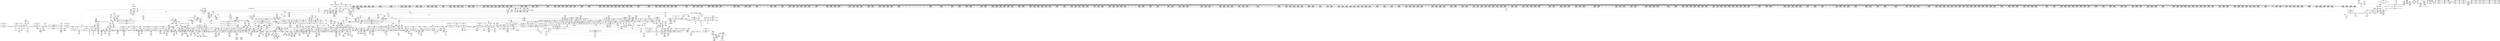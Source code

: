 digraph {
	CE0x50c9e70 [shape=record,shape=Mrecord,label="{CE0x50c9e70|i64*_getelementptr_inbounds_(_4_x_i64_,_4_x_i64_*___llvm_gcov_ctr129,_i64_0,_i64_0)|*Constant*}"]
	CE0x502d7e0 [shape=record,shape=Mrecord,label="{CE0x502d7e0|2472:_%struct.cred*,_:_CRE_6136,6140_|*MultipleSource*|Function::task_sid&Arg::task::|Function::current_has_perm&Arg::tsk::|Function::selinux_task_movememory&Arg::p::|security/selinux/hooks.c,208}"]
	CE0x4fdbcf0 [shape=record,shape=Mrecord,label="{CE0x4fdbcf0|_call_void_mcount()_#3|*SummSource*}"]
	CE0x50344f0 [shape=record,shape=Mrecord,label="{CE0x50344f0|2472:_%struct.cred*,_:_CRE_6342,6343_}"]
	CE0x500f620 [shape=record,shape=Mrecord,label="{CE0x500f620|2472:_%struct.cred*,_:_CRE_1944,1952_|*MultipleSource*|Function::task_sid&Arg::task::|Function::current_has_perm&Arg::tsk::|Function::selinux_task_movememory&Arg::p::|security/selinux/hooks.c,208}"]
	CE0x5060600 [shape=record,shape=Mrecord,label="{CE0x5060600|COLLAPSED:_GCMRE___llvm_gcov_ctr129_internal_global_4_x_i64_zeroinitializer:_elem_0:default:}"]
	CE0x4f86000 [shape=record,shape=Mrecord,label="{CE0x4f86000|task_sid:tmp}"]
	CE0x50701d0 [shape=record,shape=Mrecord,label="{CE0x50701d0|_call_void_mcount()_#3}"]
	CE0x4f97700 [shape=record,shape=Mrecord,label="{CE0x4f97700|i32_(i32,_i32,_i16,_i32,_%struct.common_audit_data*)*_bitcast_(i32_(i32,_i32,_i16,_i32,_%struct.common_audit_data.495*)*_avc_has_perm_to_i32_(i32,_i32,_i16,_i32,_%struct.common_audit_data*)*)|*Constant*|*SummSource*}"]
	CE0x508ed10 [shape=record,shape=Mrecord,label="{CE0x508ed10|rcu_read_unlock:tmp}"]
	CE0x4fb28e0 [shape=record,shape=Mrecord,label="{CE0x4fb28e0|current_sid:sid|security/selinux/hooks.c,220}"]
	CE0x503f810 [shape=record,shape=Mrecord,label="{CE0x503f810|task_sid:tmp10|security/selinux/hooks.c,208|*SummSource*}"]
	CE0x4f91490 [shape=record,shape=Mrecord,label="{CE0x4f91490|GLOBAL:current_sid.__warned|Global_var:current_sid.__warned|*SummSource*}"]
	CE0x5030d20 [shape=record,shape=Mrecord,label="{CE0x5030d20|2472:_%struct.cred*,_:_CRE_6295,6296_}"]
	CE0x4fc1550 [shape=record,shape=Mrecord,label="{CE0x4fc1550|2472:_%struct.cred*,_:_CRE_456,460_|*MultipleSource*|Function::task_sid&Arg::task::|Function::current_has_perm&Arg::tsk::|Function::selinux_task_movememory&Arg::p::|security/selinux/hooks.c,208}"]
	CE0x500bf80 [shape=record,shape=Mrecord,label="{CE0x500bf80|2472:_%struct.cred*,_:_CRE_744,760_|*MultipleSource*|Function::task_sid&Arg::task::|Function::current_has_perm&Arg::tsk::|Function::selinux_task_movememory&Arg::p::|security/selinux/hooks.c,208}"]
	CE0x5012a00 [shape=record,shape=Mrecord,label="{CE0x5012a00|2472:_%struct.cred*,_:_CRE_2104,2112_|*MultipleSource*|Function::task_sid&Arg::task::|Function::current_has_perm&Arg::tsk::|Function::selinux_task_movememory&Arg::p::|security/selinux/hooks.c,208}"]
	CE0x4f90260 [shape=record,shape=Mrecord,label="{CE0x4f90260|2472:_%struct.cred*,_:_CRE_152,160_|*MultipleSource*|Function::task_sid&Arg::task::|Function::current_has_perm&Arg::tsk::|Function::selinux_task_movememory&Arg::p::|security/selinux/hooks.c,208}"]
	CE0x50387a0 [shape=record,shape=Mrecord,label="{CE0x50387a0|2472:_%struct.cred*,_:_CRE_6504,6512_|*MultipleSource*|Function::task_sid&Arg::task::|Function::current_has_perm&Arg::tsk::|Function::selinux_task_movememory&Arg::p::|security/selinux/hooks.c,208}"]
	CE0x4fc1360 [shape=record,shape=Mrecord,label="{CE0x4fc1360|2472:_%struct.cred*,_:_CRE_448,456_|*MultipleSource*|Function::task_sid&Arg::task::|Function::current_has_perm&Arg::tsk::|Function::selinux_task_movememory&Arg::p::|security/selinux/hooks.c,208}"]
	CE0x63d5620 [shape=record,shape=Mrecord,label="{CE0x63d5620|_ret_i32_%call,_!dbg_!27713|security/selinux/hooks.c,3652|*SummSource*}"]
	CE0x5075330 [shape=record,shape=Mrecord,label="{CE0x5075330|__preempt_count_add:val|Function::__preempt_count_add&Arg::val::|*SummSource*}"]
	CE0x4fd54a0 [shape=record,shape=Mrecord,label="{CE0x4fd54a0|2472:_%struct.cred*,_:_CRE_600,608_|*MultipleSource*|Function::task_sid&Arg::task::|Function::current_has_perm&Arg::tsk::|Function::selinux_task_movememory&Arg::p::|security/selinux/hooks.c,208}"]
	CE0x500fae0 [shape=record,shape=Mrecord,label="{CE0x500fae0|2472:_%struct.cred*,_:_CRE_1960,1968_|*MultipleSource*|Function::task_sid&Arg::task::|Function::current_has_perm&Arg::tsk::|Function::selinux_task_movememory&Arg::p::|security/selinux/hooks.c,208}"]
	CE0x50879a0 [shape=record,shape=Mrecord,label="{CE0x50879a0|__preempt_count_add:tmp4|./arch/x86/include/asm/preempt.h,72|*SummSource*}"]
	CE0x4fddea0 [shape=record,shape=Mrecord,label="{CE0x4fddea0|task_sid:if.then|*SummSource*}"]
	CE0x4faf390 [shape=record,shape=Mrecord,label="{CE0x4faf390|current_has_perm:call2|security/selinux/hooks.c,1544|*SummSink*}"]
	CE0x5089d50 [shape=record,shape=Mrecord,label="{CE0x5089d50|rcu_read_unlock:tmp13|include/linux/rcupdate.h,933}"]
	CE0x5085fe0 [shape=record,shape=Mrecord,label="{CE0x5085fe0|GLOBAL:__preempt_count_sub|*Constant*|*SummSink*}"]
	CE0x4fb8d30 [shape=record,shape=Mrecord,label="{CE0x4fb8d30|%struct.task_struct*_(%struct.task_struct**)*_asm_movq_%gs:$_1:P_,$0_,_r,im,_dirflag_,_fpsr_,_flags_|*SummSource*}"]
	CE0x4fbe780 [shape=record,shape=Mrecord,label="{CE0x4fbe780|i64*_getelementptr_inbounds_(_2_x_i64_,_2_x_i64_*___llvm_gcov_ctr131,_i64_0,_i64_1)|*Constant*|*SummSink*}"]
	CE0x50bd920 [shape=record,shape=Mrecord,label="{CE0x50bd920|i64*_getelementptr_inbounds_(_4_x_i64_,_4_x_i64_*___llvm_gcov_ctr134,_i64_0,_i64_0)|*Constant*}"]
	CE0x4fbac80 [shape=record,shape=Mrecord,label="{CE0x4fbac80|i64_1|*Constant*}"]
	CE0x5031440 [shape=record,shape=Mrecord,label="{CE0x5031440|2472:_%struct.cred*,_:_CRE_6301,6302_}"]
	CE0x510d790 [shape=record,shape=Mrecord,label="{CE0x510d790|void_(i32*,_i32,_i32*)*_asm_addl_$1,_%gs:$0_,_*m,ri,*m,_dirflag_,_fpsr_,_flags_|*SummSource*}"]
	CE0x50146b0 [shape=record,shape=Mrecord,label="{CE0x50146b0|2472:_%struct.cred*,_:_CRE_2264,2272_|*MultipleSource*|Function::task_sid&Arg::task::|Function::current_has_perm&Arg::tsk::|Function::selinux_task_movememory&Arg::p::|security/selinux/hooks.c,208}"]
	CE0x5073ad0 [shape=record,shape=Mrecord,label="{CE0x5073ad0|rcu_read_unlock:tmp4|include/linux/rcupdate.h,933|*SummSink*}"]
	CE0x4f9a060 [shape=record,shape=Mrecord,label="{CE0x4f9a060|GLOBAL:current_sid|*Constant*|*SummSource*}"]
	CE0x4fdd250 [shape=record,shape=Mrecord,label="{CE0x4fdd250|_call_void___rcu_read_lock()_#10,_!dbg_!27710|include/linux/rcupdate.h,879|*SummSink*}"]
	CE0x5072c80 [shape=record,shape=Mrecord,label="{CE0x5072c80|i64*_getelementptr_inbounds_(_4_x_i64_,_4_x_i64_*___llvm_gcov_ctr128,_i64_0,_i64_2)|*Constant*|*SummSink*}"]
	CE0x505fa00 [shape=record,shape=Mrecord,label="{CE0x505fa00|__rcu_read_lock:bb}"]
	CE0x4f98400 [shape=record,shape=Mrecord,label="{CE0x4f98400|i32_2|*Constant*|*SummSource*}"]
	CE0x4fddca0 [shape=record,shape=Mrecord,label="{CE0x4fddca0|get_current:tmp3}"]
	CE0x4fac620 [shape=record,shape=Mrecord,label="{CE0x4fac620|_ret_i32_%call,_!dbg_!27713|security/selinux/hooks.c,3652|*SummSink*}"]
	CE0x5018b90 [shape=record,shape=Mrecord,label="{CE0x5018b90|2472:_%struct.cred*,_:_CRE_2522,2523_}"]
	CE0x501ef80 [shape=record,shape=Mrecord,label="{CE0x501ef80|2472:_%struct.cred*,_:_CRE_2824,2832_|*MultipleSource*|Function::task_sid&Arg::task::|Function::current_has_perm&Arg::tsk::|Function::selinux_task_movememory&Arg::p::|security/selinux/hooks.c,208}"]
	CE0x500afb0 [shape=record,shape=Mrecord,label="{CE0x500afb0|2472:_%struct.cred*,_:_CRE_699,700_}"]
	CE0x50cbc60 [shape=record,shape=Mrecord,label="{CE0x50cbc60|i32_1|*Constant*}"]
	CE0x5042070 [shape=record,shape=Mrecord,label="{CE0x5042070|task_sid:tmp16|security/selinux/hooks.c,208}"]
	CE0x5055eb0 [shape=record,shape=Mrecord,label="{CE0x5055eb0|cred_sid:entry}"]
	CE0x5009ae0 [shape=record,shape=Mrecord,label="{CE0x5009ae0|task_sid:tmp18|security/selinux/hooks.c,208|*SummSink*}"]
	CE0x4f9a2c0 [shape=record,shape=Mrecord,label="{CE0x4f9a2c0|current_sid:entry}"]
	CE0x5026d60 [shape=record,shape=Mrecord,label="{CE0x5026d60|2472:_%struct.cred*,_:_CRE_3008,3024_|*MultipleSource*|Function::task_sid&Arg::task::|Function::current_has_perm&Arg::tsk::|Function::selinux_task_movememory&Arg::p::|security/selinux/hooks.c,208}"]
	CE0x4ffb310 [shape=record,shape=Mrecord,label="{CE0x4ffb310|2472:_%struct.cred*,_:_CRE_280,288_|*MultipleSource*|Function::task_sid&Arg::task::|Function::current_has_perm&Arg::tsk::|Function::selinux_task_movememory&Arg::p::|security/selinux/hooks.c,208}"]
	CE0x4fb35a0 [shape=record,shape=Mrecord,label="{CE0x4fb35a0|current_has_perm:tmp2|*SummSink*}"]
	CE0x5025870 [shape=record,shape=Mrecord,label="{CE0x5025870|2472:_%struct.cred*,_:_CRE_2967,2968_}"]
	CE0x50054a0 [shape=record,shape=Mrecord,label="{CE0x50054a0|4:_i32,_:_CRE_4,8_|*MultipleSource*|security/selinux/hooks.c,196|*LoadInst*|security/selinux/hooks.c,196|security/selinux/hooks.c,197}"]
	CE0x50d4910 [shape=record,shape=Mrecord,label="{CE0x50d4910|i32_0|*Constant*}"]
	CE0x4ff86a0 [shape=record,shape=Mrecord,label="{CE0x4ff86a0|2472:_%struct.cred*,_:_CRE_240,248_|*MultipleSource*|Function::task_sid&Arg::task::|Function::current_has_perm&Arg::tsk::|Function::selinux_task_movememory&Arg::p::|security/selinux/hooks.c,208}"]
	CE0x4fd4960 [shape=record,shape=Mrecord,label="{CE0x4fd4960|2472:_%struct.cred*,_:_CRE_560,568_|*MultipleSource*|Function::task_sid&Arg::task::|Function::current_has_perm&Arg::tsk::|Function::selinux_task_movememory&Arg::p::|security/selinux/hooks.c,208}"]
	CE0x4ffd040 [shape=record,shape=Mrecord,label="{CE0x4ffd040|rcu_read_lock:if.then|*SummSink*}"]
	CE0x5058c80 [shape=record,shape=Mrecord,label="{CE0x5058c80|task_sid:tmp5|security/selinux/hooks.c,208|*SummSource*}"]
	CE0x5085530 [shape=record,shape=Mrecord,label="{CE0x5085530|rcu_lock_release:indirectgoto}"]
	CE0x5019320 [shape=record,shape=Mrecord,label="{CE0x5019320|2472:_%struct.cred*,_:_CRE_2529,2530_}"]
	CE0x5048a10 [shape=record,shape=Mrecord,label="{CE0x5048a10|GLOBAL:rcu_read_unlock.__warned|Global_var:rcu_read_unlock.__warned|*SummSource*}"]
	CE0x4fb32a0 [shape=record,shape=Mrecord,label="{CE0x4fb32a0|i64*_getelementptr_inbounds_(_2_x_i64_,_2_x_i64_*___llvm_gcov_ctr136,_i64_0,_i64_1)|*Constant*|*SummSink*}"]
	CE0x5057370 [shape=record,shape=Mrecord,label="{CE0x5057370|GLOBAL:rcu_read_unlock|*Constant*|*SummSource*}"]
	CE0x50167f0 [shape=record,shape=Mrecord,label="{CE0x50167f0|2472:_%struct.cred*,_:_CRE_2376,2384_|*MultipleSource*|Function::task_sid&Arg::task::|Function::current_has_perm&Arg::tsk::|Function::selinux_task_movememory&Arg::p::|security/selinux/hooks.c,208}"]
	CE0x50ca310 [shape=record,shape=Mrecord,label="{CE0x50ca310|__rcu_read_lock:bb|*SummSource*}"]
	CE0x4ffacd0 [shape=record,shape=Mrecord,label="{CE0x4ffacd0|rcu_read_unlock:land.lhs.true2}"]
	CE0x4fab0d0 [shape=record,shape=Mrecord,label="{CE0x4fab0d0|selinux_task_movememory:p|Function::selinux_task_movememory&Arg::p::|*SummSink*}"]
	CE0x505a850 [shape=record,shape=Mrecord,label="{CE0x505a850|task_sid:tmp9|security/selinux/hooks.c,208|*SummSource*}"]
	CE0x5016a20 [shape=record,shape=Mrecord,label="{CE0x5016a20|2472:_%struct.cred*,_:_CRE_2384,2392_|*MultipleSource*|Function::task_sid&Arg::task::|Function::current_has_perm&Arg::tsk::|Function::selinux_task_movememory&Arg::p::|security/selinux/hooks.c,208}"]
	CE0x4fb04b0 [shape=record,shape=Mrecord,label="{CE0x4fb04b0|_call_void_mcount()_#3}"]
	CE0x502ad20 [shape=record,shape=Mrecord,label="{CE0x502ad20|2472:_%struct.cred*,_:_CRE_5872,5880_|*MultipleSource*|Function::task_sid&Arg::task::|Function::current_has_perm&Arg::tsk::|Function::selinux_task_movememory&Arg::p::|security/selinux/hooks.c,208}"]
	CE0x5046100 [shape=record,shape=Mrecord,label="{CE0x5046100|task_sid:tmp21|security/selinux/hooks.c,208}"]
	CE0x50cb3d0 [shape=record,shape=Mrecord,label="{CE0x50cb3d0|rcu_lock_release:indirectgoto|*SummSource*}"]
	CE0x4fe8e60 [shape=record,shape=Mrecord,label="{CE0x4fe8e60|GLOBAL:__rcu_read_lock|*Constant*}"]
	CE0x4ff99d0 [shape=record,shape=Mrecord,label="{CE0x4ff99d0|i64*_getelementptr_inbounds_(_11_x_i64_,_11_x_i64_*___llvm_gcov_ctr127,_i64_0,_i64_1)|*Constant*}"]
	CE0x50648b0 [shape=record,shape=Mrecord,label="{CE0x50648b0|i64*_getelementptr_inbounds_(_4_x_i64_,_4_x_i64_*___llvm_gcov_ctr130,_i64_0,_i64_0)|*Constant*|*SummSource*}"]
	CE0x5064a30 [shape=record,shape=Mrecord,label="{CE0x5064a30|__rcu_read_lock:tmp2|*SummSink*}"]
	CE0x5059c10 [shape=record,shape=Mrecord,label="{CE0x5059c10|task_sid:tmp8|security/selinux/hooks.c,208}"]
	CE0x5034030 [shape=record,shape=Mrecord,label="{CE0x5034030|2472:_%struct.cred*,_:_CRE_6338,6339_}"]
	CE0x4fc2490 [shape=record,shape=Mrecord,label="{CE0x4fc2490|task_sid:if.end}"]
	CE0x5083a60 [shape=record,shape=Mrecord,label="{CE0x5083a60|rcu_read_lock:tmp18|include/linux/rcupdate.h,882}"]
	CE0x4f9dcf0 [shape=record,shape=Mrecord,label="{CE0x4f9dcf0|selinux_task_movememory:tmp|*SummSink*}"]
	CE0x4fac380 [shape=record,shape=Mrecord,label="{CE0x4fac380|_call_void_mcount()_#3|*SummSource*}"]
	CE0x50d8730 [shape=record,shape=Mrecord,label="{CE0x50d8730|_call_void___preempt_count_sub(i32_1)_#10,_!dbg_!27715|include/linux/rcupdate.h,244|*SummSink*}"]
	CE0x500e2f0 [shape=record,shape=Mrecord,label="{CE0x500e2f0|2472:_%struct.cred*,_:_CRE_1880,1888_|*MultipleSource*|Function::task_sid&Arg::task::|Function::current_has_perm&Arg::tsk::|Function::selinux_task_movememory&Arg::p::|security/selinux/hooks.c,208}"]
	CE0x4ff9040 [shape=record,shape=Mrecord,label="{CE0x4ff9040|task_sid:land.lhs.true2|*SummSource*}"]
	CE0x4f9a1e0 [shape=record,shape=Mrecord,label="{CE0x4f9a1e0|GLOBAL:current_sid|*Constant*|*SummSink*}"]
	CE0x500e7b0 [shape=record,shape=Mrecord,label="{CE0x500e7b0|2472:_%struct.cred*,_:_CRE_1896,1900_|*MultipleSource*|Function::task_sid&Arg::task::|Function::current_has_perm&Arg::tsk::|Function::selinux_task_movememory&Arg::p::|security/selinux/hooks.c,208}"]
	CE0x506bd90 [shape=record,shape=Mrecord,label="{CE0x506bd90|rcu_read_lock:tmp|*SummSource*}"]
	CE0x50418b0 [shape=record,shape=Mrecord,label="{CE0x50418b0|i64_6|*Constant*}"]
	CE0x5057520 [shape=record,shape=Mrecord,label="{CE0x5057520|rcu_read_unlock:entry|*SummSource*}"]
	CE0x508f5f0 [shape=record,shape=Mrecord,label="{CE0x508f5f0|rcu_read_unlock:tobool1|include/linux/rcupdate.h,933}"]
	CE0x501bd70 [shape=record,shape=Mrecord,label="{CE0x501bd70|2472:_%struct.cred*,_:_CRE_2672,2680_|*MultipleSource*|Function::task_sid&Arg::task::|Function::current_has_perm&Arg::tsk::|Function::selinux_task_movememory&Arg::p::|security/selinux/hooks.c,208}"]
	CE0x4fd79a0 [shape=record,shape=Mrecord,label="{CE0x4fd79a0|current_sid:security|security/selinux/hooks.c,218}"]
	CE0x4fa1c30 [shape=record,shape=Mrecord,label="{CE0x4fa1c30|2472:_%struct.cred*,_:_CRE_688,689_}"]
	CE0x50bdce0 [shape=record,shape=Mrecord,label="{CE0x50bdce0|i64*_getelementptr_inbounds_(_4_x_i64_,_4_x_i64_*___llvm_gcov_ctr134,_i64_0,_i64_3)|*Constant*|*SummSink*}"]
	CE0x4fc33b0 [shape=record,shape=Mrecord,label="{CE0x4fc33b0|i64*_getelementptr_inbounds_(_11_x_i64_,_11_x_i64_*___llvm_gcov_ctr125,_i64_0,_i64_0)|*Constant*}"]
	CE0x4fbc150 [shape=record,shape=Mrecord,label="{CE0x4fbc150|i64*_getelementptr_inbounds_(_13_x_i64_,_13_x_i64_*___llvm_gcov_ctr126,_i64_0,_i64_1)|*Constant*|*SummSource*}"]
	CE0x4fddfa0 [shape=record,shape=Mrecord,label="{CE0x4fddfa0|task_sid:if.then|*SummSink*}"]
	CE0x5096490 [shape=record,shape=Mrecord,label="{CE0x5096490|rcu_lock_release:map|Function::rcu_lock_release&Arg::map::}"]
	CE0x4ff7740 [shape=record,shape=Mrecord,label="{CE0x4ff7740|rcu_read_lock:bb|*SummSource*}"]
	CE0x501ea90 [shape=record,shape=Mrecord,label="{CE0x501ea90|2472:_%struct.cred*,_:_CRE_2808,2816_|*MultipleSource*|Function::task_sid&Arg::task::|Function::current_has_perm&Arg::tsk::|Function::selinux_task_movememory&Arg::p::|security/selinux/hooks.c,208}"]
	CE0x50233a0 [shape=record,shape=Mrecord,label="{CE0x50233a0|2472:_%struct.cred*,_:_CRE_2936,2937_}"]
	CE0x4fbcb90 [shape=record,shape=Mrecord,label="{CE0x4fbcb90|rcu_read_lock:tmp5|include/linux/rcupdate.h,882|*SummSource*}"]
	CE0x5032ad0 [shape=record,shape=Mrecord,label="{CE0x5032ad0|2472:_%struct.cred*,_:_CRE_6320,6321_}"]
	CE0x5057710 [shape=record,shape=Mrecord,label="{CE0x5057710|get_current:bb}"]
	CE0x50cd000 [shape=record,shape=Mrecord,label="{CE0x50cd000|__rcu_read_unlock:tmp2|*SummSink*}"]
	CE0x503e870 [shape=record,shape=Mrecord,label="{CE0x503e870|2472:_%struct.cred*,_:_CRE_10628,10632_|*MultipleSource*|Function::task_sid&Arg::task::|Function::current_has_perm&Arg::tsk::|Function::selinux_task_movememory&Arg::p::|security/selinux/hooks.c,208}"]
	CE0x4ffe680 [shape=record,shape=Mrecord,label="{CE0x4ffe680|GLOBAL:__llvm_gcov_ctr132|Global_var:__llvm_gcov_ctr132|*SummSink*}"]
	CE0x50775b0 [shape=record,shape=Mrecord,label="{CE0x50775b0|rcu_read_lock:tmp10|include/linux/rcupdate.h,882|*SummSink*}"]
	CE0x5086150 [shape=record,shape=Mrecord,label="{CE0x5086150|__preempt_count_sub:entry}"]
	CE0x4fbf450 [shape=record,shape=Mrecord,label="{CE0x4fbf450|2472:_%struct.cred*,_:_CRE_512,520_|*MultipleSource*|Function::task_sid&Arg::task::|Function::current_has_perm&Arg::tsk::|Function::selinux_task_movememory&Arg::p::|security/selinux/hooks.c,208}"]
	CE0x4ffbf90 [shape=record,shape=Mrecord,label="{CE0x4ffbf90|i64*_getelementptr_inbounds_(_4_x_i64_,_4_x_i64_*___llvm_gcov_ctr128,_i64_0,_i64_1)|*Constant*|*SummSource*}"]
	CE0x5036b80 [shape=record,shape=Mrecord,label="{CE0x5036b80|2472:_%struct.cred*,_:_CRE_6432,6436_|*MultipleSource*|Function::task_sid&Arg::task::|Function::current_has_perm&Arg::tsk::|Function::selinux_task_movememory&Arg::p::|security/selinux/hooks.c,208}"]
	CE0x5045fe0 [shape=record,shape=Mrecord,label="{CE0x5045fe0|task_sid:tmp20|security/selinux/hooks.c,208}"]
	CE0x508e990 [shape=record,shape=Mrecord,label="{CE0x508e990|_call_void___preempt_count_sub(i32_1)_#10,_!dbg_!27715|include/linux/rcupdate.h,244}"]
	CE0x4feb600 [shape=record,shape=Mrecord,label="{CE0x4feb600|rcu_read_lock:tmp}"]
	CE0x4f91d80 [shape=record,shape=Mrecord,label="{CE0x4f91d80|current_sid:tmp10|security/selinux/hooks.c,218|*SummSource*}"]
	CE0x4fec740 [shape=record,shape=Mrecord,label="{CE0x4fec740|get_current:bb|*SummSink*}"]
	CE0x4fecd90 [shape=record,shape=Mrecord,label="{CE0x4fecd90|rcu_read_unlock:tmp8|include/linux/rcupdate.h,933}"]
	CE0x502b6a0 [shape=record,shape=Mrecord,label="{CE0x502b6a0|2472:_%struct.cred*,_:_CRE_5904,5912_|*MultipleSource*|Function::task_sid&Arg::task::|Function::current_has_perm&Arg::tsk::|Function::selinux_task_movememory&Arg::p::|security/selinux/hooks.c,208}"]
	CE0x5047dd0 [shape=record,shape=Mrecord,label="{CE0x5047dd0|cred_sid:tmp6|security/selinux/hooks.c,197|*SummSource*}"]
	CE0x4ff5680 [shape=record,shape=Mrecord,label="{CE0x4ff5680|i32_77|*Constant*}"]
	CE0x50025b0 [shape=record,shape=Mrecord,label="{CE0x50025b0|rcu_read_lock:tmp19|include/linux/rcupdate.h,882|*SummSource*}"]
	CE0x4fd5700 [shape=record,shape=Mrecord,label="{CE0x4fd5700|2472:_%struct.cred*,_:_CRE_608,616_|*MultipleSource*|Function::task_sid&Arg::task::|Function::current_has_perm&Arg::tsk::|Function::selinux_task_movememory&Arg::p::|security/selinux/hooks.c,208}"]
	CE0x5019dd0 [shape=record,shape=Mrecord,label="{CE0x5019dd0|2472:_%struct.cred*,_:_CRE_2568,2576_|*MultipleSource*|Function::task_sid&Arg::task::|Function::current_has_perm&Arg::tsk::|Function::selinux_task_movememory&Arg::p::|security/selinux/hooks.c,208}"]
	CE0x4fea100 [shape=record,shape=Mrecord,label="{CE0x4fea100|2472:_%struct.cred*,_:_CRE_48,56_|*MultipleSource*|Function::task_sid&Arg::task::|Function::current_has_perm&Arg::tsk::|Function::selinux_task_movememory&Arg::p::|security/selinux/hooks.c,208}"]
	CE0x4f9fc40 [shape=record,shape=Mrecord,label="{CE0x4f9fc40|current_sid:if.end|*SummSink*}"]
	CE0x500ea10 [shape=record,shape=Mrecord,label="{CE0x500ea10|2472:_%struct.cred*,_:_CRE_1904,1912_|*MultipleSource*|Function::task_sid&Arg::task::|Function::current_has_perm&Arg::tsk::|Function::selinux_task_movememory&Arg::p::|security/selinux/hooks.c,208}"]
	CE0x50becd0 [shape=record,shape=Mrecord,label="{CE0x50becd0|__preempt_count_sub:bb|*SummSink*}"]
	CE0x50847b0 [shape=record,shape=Mrecord,label="{CE0x50847b0|i64*_getelementptr_inbounds_(_4_x_i64_,_4_x_i64_*___llvm_gcov_ctr128,_i64_0,_i64_0)|*Constant*}"]
	CE0x500eed0 [shape=record,shape=Mrecord,label="{CE0x500eed0|2472:_%struct.cred*,_:_CRE_1920,1928_|*MultipleSource*|Function::task_sid&Arg::task::|Function::current_has_perm&Arg::tsk::|Function::selinux_task_movememory&Arg::p::|security/selinux/hooks.c,208}"]
	CE0x57338e0 [shape=record,shape=Mrecord,label="{CE0x57338e0|current_has_perm:tsk|Function::current_has_perm&Arg::tsk::|*SummSource*}"]
	CE0x506b430 [shape=record,shape=Mrecord,label="{CE0x506b430|__rcu_read_lock:tmp1|*SummSource*}"]
	CE0x4f930c0 [shape=record,shape=Mrecord,label="{CE0x4f930c0|avc_has_perm:tclass|Function::avc_has_perm&Arg::tclass::}"]
	CE0x504fbb0 [shape=record,shape=Mrecord,label="{CE0x504fbb0|_call_void_asm_addl_$1,_%gs:$0_,_*m,ri,*m,_dirflag_,_fpsr_,_flags_(i32*___preempt_count,_i32_%sub,_i32*___preempt_count)_#3,_!dbg_!27717,_!srcloc_!27718|./arch/x86/include/asm/preempt.h,77}"]
	CE0x5038540 [shape=record,shape=Mrecord,label="{CE0x5038540|2472:_%struct.cred*,_:_CRE_6496,6504_|*MultipleSource*|Function::task_sid&Arg::task::|Function::current_has_perm&Arg::tsk::|Function::selinux_task_movememory&Arg::p::|security/selinux/hooks.c,208}"]
	CE0x4fb6aa0 [shape=record,shape=Mrecord,label="{CE0x4fb6aa0|current_sid:land.lhs.true2|*SummSource*}"]
	CE0x5063300 [shape=record,shape=Mrecord,label="{CE0x5063300|rcu_lock_acquire:tmp7}"]
	CE0x4f90700 [shape=record,shape=Mrecord,label="{CE0x4f90700|task_sid:call|security/selinux/hooks.c,208}"]
	CE0x506f830 [shape=record,shape=Mrecord,label="{CE0x506f830|rcu_lock_acquire:tmp2}"]
	CE0x4fadf00 [shape=record,shape=Mrecord,label="{CE0x4fadf00|GLOBAL:lockdep_rcu_suspicious|*Constant*|*SummSink*}"]
	CE0x503b030 [shape=record,shape=Mrecord,label="{CE0x503b030|2472:_%struct.cred*,_:_CRE_6644,6648_|*MultipleSource*|Function::task_sid&Arg::task::|Function::current_has_perm&Arg::tsk::|Function::selinux_task_movememory&Arg::p::|security/selinux/hooks.c,208}"]
	CE0x5021f70 [shape=record,shape=Mrecord,label="{CE0x5021f70|2472:_%struct.cred*,_:_CRE_2919,2920_}"]
	CE0x4fbce80 [shape=record,shape=Mrecord,label="{CE0x4fbce80|rcu_read_lock:tmp6|include/linux/rcupdate.h,882|*SummSource*}"]
	CE0x50d8a00 [shape=record,shape=Mrecord,label="{CE0x50d8a00|rcu_lock_release:tmp5|include/linux/rcupdate.h,423}"]
	CE0x4fb2800 [shape=record,shape=Mrecord,label="{CE0x4fb2800|i32_1|*Constant*|*SummSink*}"]
	CE0x4faffe0 [shape=record,shape=Mrecord,label="{CE0x4faffe0|current_has_perm:call|security/selinux/hooks.c,1542}"]
	CE0x4fc1990 [shape=record,shape=Mrecord,label="{CE0x4fc1990|2472:_%struct.cred*,_:_CRE_464,472_|*MultipleSource*|Function::task_sid&Arg::task::|Function::current_has_perm&Arg::tsk::|Function::selinux_task_movememory&Arg::p::|security/selinux/hooks.c,208}"]
	CE0x4fb87b0 [shape=record,shape=Mrecord,label="{CE0x4fb87b0|current_sid:tmp7|security/selinux/hooks.c,218|*SummSource*}"]
	CE0x4fec8c0 [shape=record,shape=Mrecord,label="{CE0x4fec8c0|i64*_getelementptr_inbounds_(_2_x_i64_,_2_x_i64_*___llvm_gcov_ctr98,_i64_0,_i64_0)|*Constant*}"]
	CE0x50cff80 [shape=record,shape=Mrecord,label="{CE0x50cff80|__preempt_count_add:bb}"]
	CE0x5060e30 [shape=record,shape=Mrecord,label="{CE0x5060e30|__preempt_count_add:tmp6|./arch/x86/include/asm/preempt.h,73|*SummSource*}"]
	CE0x4fbab10 [shape=record,shape=Mrecord,label="{CE0x4fbab10|2472:_%struct.cred*,_:_CRE_120,128_|*MultipleSource*|Function::task_sid&Arg::task::|Function::current_has_perm&Arg::tsk::|Function::selinux_task_movememory&Arg::p::|security/selinux/hooks.c,208}"]
	CE0x5085bf0 [shape=record,shape=Mrecord,label="{CE0x5085bf0|rcu_read_unlock:call3|include/linux/rcupdate.h,933}"]
	CE0x501ffc0 [shape=record,shape=Mrecord,label="{CE0x501ffc0|2472:_%struct.cred*,_:_CRE_2876,2880_|*MultipleSource*|Function::task_sid&Arg::task::|Function::current_has_perm&Arg::tsk::|Function::selinux_task_movememory&Arg::p::|security/selinux/hooks.c,208}"]
	CE0x4fd6a70 [shape=record,shape=Mrecord,label="{CE0x4fd6a70|current_sid:cred|security/selinux/hooks.c,218}"]
	CE0x50bd630 [shape=record,shape=Mrecord,label="{CE0x50bd630|__rcu_read_unlock:do.end|*SummSource*}"]
	CE0x4fb7f90 [shape=record,shape=Mrecord,label="{CE0x4fb7f90|_call_void_mcount()_#3|*SummSource*}"]
	CE0x505ee80 [shape=record,shape=Mrecord,label="{CE0x505ee80|_call_void_lock_acquire(%struct.lockdep_map*_%map,_i32_0,_i32_0,_i32_2,_i32_0,_%struct.lockdep_map*_null,_i64_ptrtoint_(i8*_blockaddress(_rcu_lock_acquire,_%__here)_to_i64))_#10,_!dbg_!27716|include/linux/rcupdate.h,418|*SummSink*}"]
	CE0x5055f80 [shape=record,shape=Mrecord,label="{CE0x5055f80|cred_sid:entry|*SummSource*}"]
	CE0x5076d90 [shape=record,shape=Mrecord,label="{CE0x5076d90|__preempt_count_sub:val|Function::__preempt_count_sub&Arg::val::|*SummSink*}"]
	CE0x50e32c0 [shape=record,shape=Mrecord,label="{CE0x50e32c0|i64*_getelementptr_inbounds_(_4_x_i64_,_4_x_i64_*___llvm_gcov_ctr134,_i64_0,_i64_3)|*Constant*}"]
	CE0x50c54c0 [shape=record,shape=Mrecord,label="{CE0x50c54c0|__preempt_count_sub:tmp3}"]
	CE0x50330c0 [shape=record,shape=Mrecord,label="{CE0x50330c0|2472:_%struct.cred*,_:_CRE_6325,6326_}"]
	CE0x4f86e70 [shape=record,shape=Mrecord,label="{CE0x4f86e70|i32_218|*Constant*|*SummSink*}"]
	CE0x4fbac10 [shape=record,shape=Mrecord,label="{CE0x4fbac10|current_sid:tmp|*SummSink*}"]
	CE0x506b350 [shape=record,shape=Mrecord,label="{CE0x506b350|i64_1|*Constant*}"]
	CE0x4fd4300 [shape=record,shape=Mrecord,label="{CE0x4fd4300|2472:_%struct.cred*,_:_CRE_536,544_|*MultipleSource*|Function::task_sid&Arg::task::|Function::current_has_perm&Arg::tsk::|Function::selinux_task_movememory&Arg::p::|security/selinux/hooks.c,208}"]
	CE0x4f94880 [shape=record,shape=Mrecord,label="{CE0x4f94880|_ret_i32_%retval.0,_!dbg_!27728|security/selinux/avc.c,775|*SummSink*}"]
	CE0x5001c00 [shape=record,shape=Mrecord,label="{CE0x5001c00|COLLAPSED:_GCMRE___llvm_gcov_ctr131_internal_global_2_x_i64_zeroinitializer:_elem_0:default:}"]
	CE0x4ffaac0 [shape=record,shape=Mrecord,label="{CE0x4ffaac0|rcu_read_unlock:land.lhs.true|*SummSource*}"]
	CE0x502eb40 [shape=record,shape=Mrecord,label="{CE0x502eb40|2472:_%struct.cred*,_:_CRE_6200,6208_|*MultipleSource*|Function::task_sid&Arg::task::|Function::current_has_perm&Arg::tsk::|Function::selinux_task_movememory&Arg::p::|security/selinux/hooks.c,208}"]
	CE0x500ec70 [shape=record,shape=Mrecord,label="{CE0x500ec70|2472:_%struct.cred*,_:_CRE_1912,1920_|*MultipleSource*|Function::task_sid&Arg::task::|Function::current_has_perm&Arg::tsk::|Function::selinux_task_movememory&Arg::p::|security/selinux/hooks.c,208}"]
	CE0x4ff5c10 [shape=record,shape=Mrecord,label="{CE0x4ff5c10|GLOBAL:current_task|Global_var:current_task|*SummSource*}"]
	CE0x4fd6be0 [shape=record,shape=Mrecord,label="{CE0x4fd6be0|current_sid:cred|security/selinux/hooks.c,218|*SummSource*}"]
	CE0x4ffaed0 [shape=record,shape=Mrecord,label="{CE0x4ffaed0|2472:_%struct.cred*,_:_CRE_264,272_|*MultipleSource*|Function::task_sid&Arg::task::|Function::current_has_perm&Arg::tsk::|Function::selinux_task_movememory&Arg::p::|security/selinux/hooks.c,208}"]
	CE0x4fdba10 [shape=record,shape=Mrecord,label="{CE0x4fdba10|task_sid:bb}"]
	CE0x4fea090 [shape=record,shape=Mrecord,label="{CE0x4fea090|2472:_%struct.cred*,_:_CRE_40,44_|*MultipleSource*|Function::task_sid&Arg::task::|Function::current_has_perm&Arg::tsk::|Function::selinux_task_movememory&Arg::p::|security/selinux/hooks.c,208}"]
	CE0x4ff56f0 [shape=record,shape=Mrecord,label="{CE0x4ff56f0|i32_77|*Constant*|*SummSource*}"]
	CE0x50ccbd0 [shape=record,shape=Mrecord,label="{CE0x50ccbd0|__rcu_read_lock:tmp4|include/linux/rcupdate.h,239|*SummSource*}"]
	CE0x5048c10 [shape=record,shape=Mrecord,label="{CE0x5048c10|i64*_getelementptr_inbounds_(_11_x_i64_,_11_x_i64_*___llvm_gcov_ctr127,_i64_0,_i64_0)|*Constant*|*SummSource*}"]
	CE0x502fe10 [shape=record,shape=Mrecord,label="{CE0x502fe10|2472:_%struct.cred*,_:_CRE_6264,6280_|*MultipleSource*|Function::task_sid&Arg::task::|Function::current_has_perm&Arg::tsk::|Function::selinux_task_movememory&Arg::p::|security/selinux/hooks.c,208}"]
	CE0x5064b00 [shape=record,shape=Mrecord,label="{CE0x5064b00|__rcu_read_lock:tmp3}"]
	CE0x4ff88c0 [shape=record,shape=Mrecord,label="{CE0x4ff88c0|2472:_%struct.cred*,_:_CRE_248,256_|*MultipleSource*|Function::task_sid&Arg::task::|Function::current_has_perm&Arg::tsk::|Function::selinux_task_movememory&Arg::p::|security/selinux/hooks.c,208}"]
	CE0x5023600 [shape=record,shape=Mrecord,label="{CE0x5023600|2472:_%struct.cred*,_:_CRE_2938,2939_}"]
	CE0x5078a10 [shape=record,shape=Mrecord,label="{CE0x5078a10|get_current:tmp4|./arch/x86/include/asm/current.h,14|*SummSource*}"]
	CE0x4fd5270 [shape=record,shape=Mrecord,label="{CE0x4fd5270|2472:_%struct.cred*,_:_CRE_592,600_|*MultipleSource*|Function::task_sid&Arg::task::|Function::current_has_perm&Arg::tsk::|Function::selinux_task_movememory&Arg::p::|security/selinux/hooks.c,208}"]
	CE0x500b310 [shape=record,shape=Mrecord,label="{CE0x500b310|2472:_%struct.cred*,_:_CRE_702,703_}"]
	CE0x5017af0 [shape=record,shape=Mrecord,label="{CE0x5017af0|2472:_%struct.cred*,_:_CRE_2480,2488_|*MultipleSource*|Function::task_sid&Arg::task::|Function::current_has_perm&Arg::tsk::|Function::selinux_task_movememory&Arg::p::|security/selinux/hooks.c,208}"]
	CE0x4f8e170 [shape=record,shape=Mrecord,label="{CE0x4f8e170|selinux_task_movememory:entry}"]
	"CONST[source:0(mediator),value:0(static)][purpose:{operation}]"
	CE0x4ff41c0 [shape=record,shape=Mrecord,label="{CE0x4ff41c0|rcu_read_lock:tmp9|include/linux/rcupdate.h,882|*SummSink*}"]
	CE0x506ca50 [shape=record,shape=Mrecord,label="{CE0x506ca50|_call_void_mcount()_#3}"]
	CE0x4faeed0 [shape=record,shape=Mrecord,label="{CE0x4faeed0|_ret_i32_%call2,_!dbg_!27718|security/selinux/hooks.c,1544|*SummSource*}"]
	CE0x5092a00 [shape=record,shape=Mrecord,label="{CE0x5092a00|i32_934|*Constant*}"]
	CE0x5028030 [shape=record,shape=Mrecord,label="{CE0x5028030|2472:_%struct.cred*,_:_CRE_3080,3084_|*MultipleSource*|Function::task_sid&Arg::task::|Function::current_has_perm&Arg::tsk::|Function::selinux_task_movememory&Arg::p::|security/selinux/hooks.c,208}"]
	CE0x50966f0 [shape=record,shape=Mrecord,label="{CE0x50966f0|rcu_lock_release:map|Function::rcu_lock_release&Arg::map::|*SummSource*}"]
	CE0x5055e40 [shape=record,shape=Mrecord,label="{CE0x5055e40|GLOBAL:cred_sid|*Constant*|*SummSink*}"]
	CE0x508ec00 [shape=record,shape=Mrecord,label="{CE0x508ec00|i64*_getelementptr_inbounds_(_11_x_i64_,_11_x_i64_*___llvm_gcov_ctr132,_i64_0,_i64_0)|*Constant*|*SummSink*}"]
	CE0x5038a00 [shape=record,shape=Mrecord,label="{CE0x5038a00|2472:_%struct.cred*,_:_CRE_6512,6520_|*MultipleSource*|Function::task_sid&Arg::task::|Function::current_has_perm&Arg::tsk::|Function::selinux_task_movememory&Arg::p::|security/selinux/hooks.c,208}"]
	CE0x501e0e0 [shape=record,shape=Mrecord,label="{CE0x501e0e0|2472:_%struct.cred*,_:_CRE_2776,2784_|*MultipleSource*|Function::task_sid&Arg::task::|Function::current_has_perm&Arg::tsk::|Function::selinux_task_movememory&Arg::p::|security/selinux/hooks.c,208}"]
	CE0x502c9d0 [shape=record,shape=Mrecord,label="{CE0x502c9d0|2472:_%struct.cred*,_:_CRE_5968,5976_|*MultipleSource*|Function::task_sid&Arg::task::|Function::current_has_perm&Arg::tsk::|Function::selinux_task_movememory&Arg::p::|security/selinux/hooks.c,208}"]
	CE0x4fb62a0 [shape=record,shape=Mrecord,label="{CE0x4fb62a0|current_sid:tmp18|security/selinux/hooks.c,218}"]
	CE0x4f90bf0 [shape=record,shape=Mrecord,label="{CE0x4f90bf0|current_sid:tmp6|security/selinux/hooks.c,218}"]
	CE0x5045820 [shape=record,shape=Mrecord,label="{CE0x5045820|i64*_getelementptr_inbounds_(_13_x_i64_,_13_x_i64_*___llvm_gcov_ctr126,_i64_0,_i64_9)|*Constant*}"]
	CE0x5081750 [shape=record,shape=Mrecord,label="{CE0x5081750|_call_void_lockdep_rcu_suspicious(i8*_getelementptr_inbounds_(_25_x_i8_,_25_x_i8_*_.str45,_i32_0,_i32_0),_i32_883,_i8*_getelementptr_inbounds_(_42_x_i8_,_42_x_i8_*_.str46,_i32_0,_i32_0))_#10,_!dbg_!27728|include/linux/rcupdate.h,882|*SummSink*}"]
	CE0x5086310 [shape=record,shape=Mrecord,label="{CE0x5086310|rcu_read_unlock:if.then}"]
	CE0x4ffd230 [shape=record,shape=Mrecord,label="{CE0x4ffd230|task_sid:if.end|*SummSink*}"]
	CE0x50478c0 [shape=record,shape=Mrecord,label="{CE0x50478c0|rcu_read_lock:call|include/linux/rcupdate.h,882}"]
	CE0x508b370 [shape=record,shape=Mrecord,label="{CE0x508b370|rcu_read_unlock:tmp16|include/linux/rcupdate.h,933}"]
	CE0x4fef9e0 [shape=record,shape=Mrecord,label="{CE0x4fef9e0|rcu_read_lock:do.body|*SummSource*}"]
	CE0x4fac450 [shape=record,shape=Mrecord,label="{CE0x4fac450|_call_void_mcount()_#3|*SummSink*}"]
	CE0x501c6f0 [shape=record,shape=Mrecord,label="{CE0x501c6f0|2472:_%struct.cred*,_:_CRE_2696,2704_|*MultipleSource*|Function::task_sid&Arg::task::|Function::current_has_perm&Arg::tsk::|Function::selinux_task_movememory&Arg::p::|security/selinux/hooks.c,208}"]
	CE0x50422c0 [shape=record,shape=Mrecord,label="{CE0x50422c0|task_sid:tmp17|security/selinux/hooks.c,208}"]
	CE0x5083fa0 [shape=record,shape=Mrecord,label="{CE0x5083fa0|i8_1|*Constant*}"]
	CE0x50beb10 [shape=record,shape=Mrecord,label="{CE0x50beb10|__preempt_count_sub:bb|*SummSource*}"]
	CE0x4fff7f0 [shape=record,shape=Mrecord,label="{CE0x4fff7f0|2472:_%struct.cred*,_:_CRE_80,84_|*MultipleSource*|Function::task_sid&Arg::task::|Function::current_has_perm&Arg::tsk::|Function::selinux_task_movememory&Arg::p::|security/selinux/hooks.c,208}"]
	CE0x50190f0 [shape=record,shape=Mrecord,label="{CE0x50190f0|2472:_%struct.cred*,_:_CRE_2527,2528_}"]
	CE0x5010400 [shape=record,shape=Mrecord,label="{CE0x5010400|2472:_%struct.cred*,_:_CRE_1984,2016_|*MultipleSource*|Function::task_sid&Arg::task::|Function::current_has_perm&Arg::tsk::|Function::selinux_task_movememory&Arg::p::|security/selinux/hooks.c,208}"]
	CE0x4fd7430 [shape=record,shape=Mrecord,label="{CE0x4fd7430|i32_22|*Constant*|*SummSource*}"]
	CE0x5041c00 [shape=record,shape=Mrecord,label="{CE0x5041c00|task_sid:tmp15|security/selinux/hooks.c,208}"]
	CE0x5082670 [shape=record,shape=Mrecord,label="{CE0x5082670|i32_883|*Constant*|*SummSource*}"]
	CE0x5063650 [shape=record,shape=Mrecord,label="{CE0x5063650|i8*_undef|*Constant*}"]
	CE0x5094d00 [shape=record,shape=Mrecord,label="{CE0x5094d00|rcu_read_unlock:tmp22|include/linux/rcupdate.h,935|*SummSource*}"]
	CE0x5025e60 [shape=record,shape=Mrecord,label="{CE0x5025e60|2472:_%struct.cred*,_:_CRE_2972,2973_}"]
	CE0x50297c0 [shape=record,shape=Mrecord,label="{CE0x50297c0|2472:_%struct.cred*,_:_CRE_3140,3144_|*MultipleSource*|Function::task_sid&Arg::task::|Function::current_has_perm&Arg::tsk::|Function::selinux_task_movememory&Arg::p::|security/selinux/hooks.c,208}"]
	CE0x4fc5980 [shape=record,shape=Mrecord,label="{CE0x4fc5980|i64*_getelementptr_inbounds_(_11_x_i64_,_11_x_i64_*___llvm_gcov_ctr127,_i64_0,_i64_1)|*Constant*|*SummSource*}"]
	CE0x501de80 [shape=record,shape=Mrecord,label="{CE0x501de80|2472:_%struct.cred*,_:_CRE_2768,2776_|*MultipleSource*|Function::task_sid&Arg::task::|Function::current_has_perm&Arg::tsk::|Function::selinux_task_movememory&Arg::p::|security/selinux/hooks.c,208}"]
	CE0x505c060 [shape=record,shape=Mrecord,label="{CE0x505c060|__rcu_read_lock:do.end}"]
	CE0x4fdb700 [shape=record,shape=Mrecord,label="{CE0x4fdb700|current_sid:tmp24|security/selinux/hooks.c,220|*SummSink*}"]
	CE0x5002620 [shape=record,shape=Mrecord,label="{CE0x5002620|rcu_read_lock:tmp19|include/linux/rcupdate.h,882|*SummSink*}"]
	CE0x50836f0 [shape=record,shape=Mrecord,label="{CE0x50836f0|rcu_read_lock:tmp17|include/linux/rcupdate.h,882}"]
	CE0x4ff63b0 [shape=record,shape=Mrecord,label="{CE0x4ff63b0|2472:_%struct.cred*,_:_CRE_360,368_|*MultipleSource*|Function::task_sid&Arg::task::|Function::current_has_perm&Arg::tsk::|Function::selinux_task_movememory&Arg::p::|security/selinux/hooks.c,208}"]
	CE0x500a480 [shape=record,shape=Mrecord,label="{CE0x500a480|i32_208|*Constant*}"]
	CE0x50450f0 [shape=record,shape=Mrecord,label="{CE0x50450f0|i32_208|*Constant*|*SummSink*}"]
	CE0x508a450 [shape=record,shape=Mrecord,label="{CE0x508a450|rcu_read_unlock:do.end|*SummSink*}"]
	CE0x501af30 [shape=record,shape=Mrecord,label="{CE0x501af30|2472:_%struct.cred*,_:_CRE_2600,2608_|*MultipleSource*|Function::task_sid&Arg::task::|Function::current_has_perm&Arg::tsk::|Function::selinux_task_movememory&Arg::p::|security/selinux/hooks.c,208}"]
	CE0x5037bf0 [shape=record,shape=Mrecord,label="{CE0x5037bf0|2472:_%struct.cred*,_:_CRE_6476,6480_|*MultipleSource*|Function::task_sid&Arg::task::|Function::current_has_perm&Arg::tsk::|Function::selinux_task_movememory&Arg::p::|security/selinux/hooks.c,208}"]
	CE0x50e3db0 [shape=record,shape=Mrecord,label="{CE0x50e3db0|_call_void_asm_sideeffect_,_memory_,_dirflag_,_fpsr_,_flags_()_#3,_!dbg_!27711,_!srcloc_!27714|include/linux/rcupdate.h,244}"]
	CE0x4fecfc0 [shape=record,shape=Mrecord,label="{CE0x4fecfc0|rcu_lock_acquire:tmp3|*SummSource*}"]
	CE0x50cea30 [shape=record,shape=Mrecord,label="{CE0x50cea30|rcu_lock_release:tmp7|*SummSink*}"]
	CE0x4fa2d40 [shape=record,shape=Mrecord,label="{CE0x4fa2d40|avc_has_perm:ssid|Function::avc_has_perm&Arg::ssid::|*SummSink*}"]
	CE0x5022c80 [shape=record,shape=Mrecord,label="{CE0x5022c80|2472:_%struct.cred*,_:_CRE_2930,2931_}"]
	CE0x5033f00 [shape=record,shape=Mrecord,label="{CE0x5033f00|2472:_%struct.cred*,_:_CRE_6337,6338_}"]
	CE0x50882c0 [shape=record,shape=Mrecord,label="{CE0x50882c0|_call_void_asm_sideeffect_,_memory_,_dirflag_,_fpsr_,_flags_()_#3,_!dbg_!27714,_!srcloc_!27715|include/linux/rcupdate.h,239|*SummSource*}"]
	CE0x501acd0 [shape=record,shape=Mrecord,label="{CE0x501acd0|2472:_%struct.cred*,_:_CRE_2598,2600_|*MultipleSource*|Function::task_sid&Arg::task::|Function::current_has_perm&Arg::tsk::|Function::selinux_task_movememory&Arg::p::|security/selinux/hooks.c,208}"]
	CE0x5030070 [shape=record,shape=Mrecord,label="{CE0x5030070|2472:_%struct.cred*,_:_CRE_6280,6284_|*MultipleSource*|Function::task_sid&Arg::task::|Function::current_has_perm&Arg::tsk::|Function::selinux_task_movememory&Arg::p::|security/selinux/hooks.c,208}"]
	CE0x502b1e0 [shape=record,shape=Mrecord,label="{CE0x502b1e0|2472:_%struct.cred*,_:_CRE_5888,5896_|*MultipleSource*|Function::task_sid&Arg::task::|Function::current_has_perm&Arg::tsk::|Function::selinux_task_movememory&Arg::p::|security/selinux/hooks.c,208}"]
	CE0x5017630 [shape=record,shape=Mrecord,label="{CE0x5017630|2472:_%struct.cred*,_:_CRE_2424,2472_|*MultipleSource*|Function::task_sid&Arg::task::|Function::current_has_perm&Arg::tsk::|Function::selinux_task_movememory&Arg::p::|security/selinux/hooks.c,208}"]
	CE0x502a600 [shape=record,shape=Mrecord,label="{CE0x502a600|2472:_%struct.cred*,_:_CRE_3168,5856_|*MultipleSource*|Function::task_sid&Arg::task::|Function::current_has_perm&Arg::tsk::|Function::selinux_task_movememory&Arg::p::|security/selinux/hooks.c,208}"]
	CE0x4f96d30 [shape=record,shape=Mrecord,label="{CE0x4f96d30|task_sid:entry|*SummSink*}"]
	CE0x4fda340 [shape=record,shape=Mrecord,label="{CE0x4fda340|rcu_read_lock:tmp15|include/linux/rcupdate.h,882}"]
	CE0x4fb5570 [shape=record,shape=Mrecord,label="{CE0x4fb5570|i64*_getelementptr_inbounds_(_2_x_i64_,_2_x_i64_*___llvm_gcov_ctr136,_i64_0,_i64_1)|*Constant*}"]
	CE0x5029560 [shape=record,shape=Mrecord,label="{CE0x5029560|2472:_%struct.cred*,_:_CRE_3136,3140_|*MultipleSource*|Function::task_sid&Arg::task::|Function::current_has_perm&Arg::tsk::|Function::selinux_task_movememory&Arg::p::|security/selinux/hooks.c,208}"]
	CE0x50713b0 [shape=record,shape=Mrecord,label="{CE0x50713b0|rcu_read_unlock:tmp17|include/linux/rcupdate.h,933|*SummSource*}"]
	CE0x4fc6180 [shape=record,shape=Mrecord,label="{CE0x4fc6180|current_sid:tmp16|security/selinux/hooks.c,218|*SummSink*}"]
	CE0x5007710 [shape=record,shape=Mrecord,label="{CE0x5007710|2472:_%struct.cred*,_:_CRE_432,440_|*MultipleSource*|Function::task_sid&Arg::task::|Function::current_has_perm&Arg::tsk::|Function::selinux_task_movememory&Arg::p::|security/selinux/hooks.c,208}"]
	CE0x502bb60 [shape=record,shape=Mrecord,label="{CE0x502bb60|2472:_%struct.cred*,_:_CRE_5920,5928_|*MultipleSource*|Function::task_sid&Arg::task::|Function::current_has_perm&Arg::tsk::|Function::selinux_task_movememory&Arg::p::|security/selinux/hooks.c,208}"]
	CE0x4fbf010 [shape=record,shape=Mrecord,label="{CE0x4fbf010|2472:_%struct.cred*,_:_CRE_496,504_|*MultipleSource*|Function::task_sid&Arg::task::|Function::current_has_perm&Arg::tsk::|Function::selinux_task_movememory&Arg::p::|security/selinux/hooks.c,208}"]
	CE0x4f9a400 [shape=record,shape=Mrecord,label="{CE0x4f9a400|current_sid:entry|*SummSource*}"]
	CE0x4f92ec0 [shape=record,shape=Mrecord,label="{CE0x4f92ec0|selinux_task_movememory:tmp1|*SummSource*}"]
	CE0x5077720 [shape=record,shape=Mrecord,label="{CE0x5077720|rcu_read_lock:tmp11|include/linux/rcupdate.h,882}"]
	CE0x4faea80 [shape=record,shape=Mrecord,label="{CE0x4faea80|current_sid:tobool1|security/selinux/hooks.c,218}"]
	CE0x4fd60b0 [shape=record,shape=Mrecord,label="{CE0x4fd60b0|get_current:entry|*SummSink*}"]
	CE0x4fa2ca0 [shape=record,shape=Mrecord,label="{CE0x4fa2ca0|avc_has_perm:ssid|Function::avc_has_perm&Arg::ssid::|*SummSource*}"]
	CE0x4fb29e0 [shape=record,shape=Mrecord,label="{CE0x4fb29e0|current_sid:sid|security/selinux/hooks.c,220|*SummSource*}"]
	CE0x500b7d0 [shape=record,shape=Mrecord,label="{CE0x500b7d0|2472:_%struct.cred*,_:_CRE_720,728_|*MultipleSource*|Function::task_sid&Arg::task::|Function::current_has_perm&Arg::tsk::|Function::selinux_task_movememory&Arg::p::|security/selinux/hooks.c,208}"]
	CE0x50e6e20 [shape=record,shape=Mrecord,label="{CE0x50e6e20|void_(i32*,_i32,_i32*)*_asm_addl_$1,_%gs:$0_,_*m,ri,*m,_dirflag_,_fpsr_,_flags_}"]
	CE0x5083430 [shape=record,shape=Mrecord,label="{CE0x5083430|i64*_getelementptr_inbounds_(_11_x_i64_,_11_x_i64_*___llvm_gcov_ctr127,_i64_0,_i64_9)|*Constant*|*SummSource*}"]
	CE0x5085cf0 [shape=record,shape=Mrecord,label="{CE0x5085cf0|rcu_read_unlock:land.lhs.true2|*SummSource*}"]
	CE0x5035200 [shape=record,shape=Mrecord,label="{CE0x5035200|2472:_%struct.cred*,_:_CRE_6353,6354_}"]
	CE0x5056410 [shape=record,shape=Mrecord,label="{CE0x5056410|cred_sid:cred|Function::cred_sid&Arg::cred::|*SummSource*}"]
	CE0x5013f90 [shape=record,shape=Mrecord,label="{CE0x5013f90|2472:_%struct.cred*,_:_CRE_2240,2248_|*MultipleSource*|Function::task_sid&Arg::task::|Function::current_has_perm&Arg::tsk::|Function::selinux_task_movememory&Arg::p::|security/selinux/hooks.c,208}"]
	CE0x4fc45d0 [shape=record,shape=Mrecord,label="{CE0x4fc45d0|current_sid:land.lhs.true2|*SummSink*}"]
	CE0x50cb250 [shape=record,shape=Mrecord,label="{CE0x50cb250|i64*_getelementptr_inbounds_(_4_x_i64_,_4_x_i64_*___llvm_gcov_ctr133,_i64_0,_i64_0)|*Constant*}"]
	CE0x4fffc20 [shape=record,shape=Mrecord,label="{CE0x4fffc20|i64*_getelementptr_inbounds_(_2_x_i64_,_2_x_i64_*___llvm_gcov_ctr131,_i64_0,_i64_0)|*Constant*|*SummSource*}"]
	CE0x5076140 [shape=record,shape=Mrecord,label="{CE0x5076140|rcu_read_unlock:tmp3}"]
	CE0x4fc6700 [shape=record,shape=Mrecord,label="{CE0x4fc6700|i8*_getelementptr_inbounds_(_25_x_i8_,_25_x_i8_*_.str3,_i32_0,_i32_0)|*Constant*}"]
	CE0x50b7d30 [shape=record,shape=Mrecord,label="{CE0x50b7d30|rcu_lock_acquire:tmp|*SummSink*}"]
	CE0x5024b60 [shape=record,shape=Mrecord,label="{CE0x5024b60|2472:_%struct.cred*,_:_CRE_2956,2957_}"]
	CE0x50fc7a0 [shape=record,shape=Mrecord,label="{CE0x50fc7a0|__preempt_count_sub:do.body}"]
	CE0x5071900 [shape=record,shape=Mrecord,label="{CE0x5071900|rcu_read_unlock:tmp18|include/linux/rcupdate.h,933|*SummSource*}"]
	CE0x50d8b80 [shape=record,shape=Mrecord,label="{CE0x50d8b80|rcu_lock_release:tmp5|include/linux/rcupdate.h,423|*SummSource*}"]
	CE0x4faed10 [shape=record,shape=Mrecord,label="{CE0x4faed10|current_has_perm:perms|Function::current_has_perm&Arg::perms::|*SummSource*}"]
	CE0x5021980 [shape=record,shape=Mrecord,label="{CE0x5021980|2472:_%struct.cred*,_:_CRE_2914,2915_}"]
	CE0x4fd7640 [shape=record,shape=Mrecord,label="{CE0x4fd7640|i32_22|*Constant*|*SummSink*}"]
	CE0x5056550 [shape=record,shape=Mrecord,label="{CE0x5056550|_ret_i32_%tmp6,_!dbg_!27716|security/selinux/hooks.c,197}"]
	CE0x4ffcf70 [shape=record,shape=Mrecord,label="{CE0x4ffcf70|rcu_read_lock:if.then|*SummSource*}"]
	CE0x501d0a0 [shape=record,shape=Mrecord,label="{CE0x501d0a0|2472:_%struct.cred*,_:_CRE_2724,2725_|*MultipleSource*|Function::task_sid&Arg::task::|Function::current_has_perm&Arg::tsk::|Function::selinux_task_movememory&Arg::p::|security/selinux/hooks.c,208}"]
	CE0x4fbfd40 [shape=record,shape=Mrecord,label="{CE0x4fbfd40|current_sid:tmp12|security/selinux/hooks.c,218|*SummSink*}"]
	CE0x50d35f0 [shape=record,shape=Mrecord,label="{CE0x50d35f0|i64*_getelementptr_inbounds_(_4_x_i64_,_4_x_i64_*___llvm_gcov_ctr135,_i64_0,_i64_1)|*Constant*}"]
	CE0x5091d60 [shape=record,shape=Mrecord,label="{CE0x5091d60|rcu_read_unlock:tmp18|include/linux/rcupdate.h,933|*SummSink*}"]
	CE0x50cc3f0 [shape=record,shape=Mrecord,label="{CE0x50cc3f0|i64_ptrtoint_(i8*_blockaddress(_rcu_lock_release,_%__here)_to_i64)|*Constant*|*SummSink*}"]
	CE0x50824f0 [shape=record,shape=Mrecord,label="{CE0x50824f0|i32_883|*Constant*}"]
	CE0x5043570 [shape=record,shape=Mrecord,label="{CE0x5043570|task_sid:tmp23|security/selinux/hooks.c,208|*SummSource*}"]
	CE0x5021ab0 [shape=record,shape=Mrecord,label="{CE0x5021ab0|2472:_%struct.cred*,_:_CRE_2915,2916_}"]
	CE0x50cd9c0 [shape=record,shape=Mrecord,label="{CE0x50cd9c0|__rcu_read_lock:tmp4|include/linux/rcupdate.h,239}"]
	CE0x4feadd0 [shape=record,shape=Mrecord,label="{CE0x4feadd0|task_sid:do.end6|*SummSink*}"]
	CE0x50bd7a0 [shape=record,shape=Mrecord,label="{CE0x50bd7a0|i64*_getelementptr_inbounds_(_4_x_i64_,_4_x_i64_*___llvm_gcov_ctr129,_i64_0,_i64_1)|*Constant*}"]
	CE0x4ffef30 [shape=record,shape=Mrecord,label="{CE0x4ffef30|GLOBAL:__rcu_read_lock|*Constant*|*SummSink*}"]
	CE0x50b8150 [shape=record,shape=Mrecord,label="{CE0x50b8150|rcu_lock_release:tmp1|*SummSink*}"]
	CE0x503fd40 [shape=record,shape=Mrecord,label="{CE0x503fd40|task_sid:tmp11|security/selinux/hooks.c,208|*SummSource*}"]
	CE0x50ce4f0 [shape=record,shape=Mrecord,label="{CE0x50ce4f0|i64*_getelementptr_inbounds_(_4_x_i64_,_4_x_i64_*___llvm_gcov_ctr133,_i64_0,_i64_3)|*Constant*|*SummSink*}"]
	CE0x4f86070 [shape=record,shape=Mrecord,label="{CE0x4f86070|COLLAPSED:_GCMRE___llvm_gcov_ctr126_internal_global_13_x_i64_zeroinitializer:_elem_0:default:}"]
	CE0x5025c00 [shape=record,shape=Mrecord,label="{CE0x5025c00|2472:_%struct.cred*,_:_CRE_2970,2971_}"]
	CE0x4fa6d30 [shape=record,shape=Mrecord,label="{CE0x4fa6d30|GLOBAL:rcu_lock_map|Global_var:rcu_lock_map|*SummSink*}"]
	CE0x5043260 [shape=record,shape=Mrecord,label="{CE0x5043260|task_sid:tmp22|security/selinux/hooks.c,208|*SummSource*}"]
	CE0x4fff100 [shape=record,shape=Mrecord,label="{CE0x4fff100|__rcu_read_lock:entry|*SummSink*}"]
	CE0x5036690 [shape=record,shape=Mrecord,label="{CE0x5036690|2472:_%struct.cred*,_:_CRE_6408,6424_|*MultipleSource*|Function::task_sid&Arg::task::|Function::current_has_perm&Arg::tsk::|Function::selinux_task_movememory&Arg::p::|security/selinux/hooks.c,208}"]
	CE0x5085dc0 [shape=record,shape=Mrecord,label="{CE0x5085dc0|rcu_read_unlock:land.lhs.true2|*SummSink*}"]
	CE0x50cdb60 [shape=record,shape=Mrecord,label="{CE0x50cdb60|__rcu_read_unlock:tmp|*SummSink*}"]
	CE0x50464c0 [shape=record,shape=Mrecord,label="{CE0x50464c0|task_sid:tmp22|security/selinux/hooks.c,208}"]
	CE0x5041b00 [shape=record,shape=Mrecord,label="{CE0x5041b00|task_sid:tmp14|security/selinux/hooks.c,208}"]
	CE0x50d7330 [shape=record,shape=Mrecord,label="{CE0x50d7330|rcu_lock_release:__here}"]
	CE0x5008db0 [shape=record,shape=Mrecord,label="{CE0x5008db0|task_sid:tmp17|security/selinux/hooks.c,208|*SummSink*}"]
	CE0x50cf280 [shape=record,shape=Mrecord,label="{CE0x50cf280|__rcu_read_unlock:bb|*SummSource*}"]
	CE0x5086c90 [shape=record,shape=Mrecord,label="{CE0x5086c90|rcu_read_unlock:tmp9|include/linux/rcupdate.h,933|*SummSource*}"]
	CE0x4fd9070 [shape=record,shape=Mrecord,label="{CE0x4fd9070|current_sid:tmp22|security/selinux/hooks.c,218|*SummSource*}"]
	CE0x50072d0 [shape=record,shape=Mrecord,label="{CE0x50072d0|2472:_%struct.cred*,_:_CRE_416,424_|*MultipleSource*|Function::task_sid&Arg::task::|Function::current_has_perm&Arg::tsk::|Function::selinux_task_movememory&Arg::p::|security/selinux/hooks.c,208}"]
	CE0x50079a0 [shape=record,shape=Mrecord,label="{CE0x50079a0|2472:_%struct.cred*,_:_CRE_640,644_|*MultipleSource*|Function::task_sid&Arg::task::|Function::current_has_perm&Arg::tsk::|Function::selinux_task_movememory&Arg::p::|security/selinux/hooks.c,208}"]
	CE0x4fb7280 [shape=record,shape=Mrecord,label="{CE0x4fb7280|_call_void_lockdep_rcu_suspicious(i8*_getelementptr_inbounds_(_25_x_i8_,_25_x_i8_*_.str3,_i32_0,_i32_0),_i32_218,_i8*_getelementptr_inbounds_(_45_x_i8_,_45_x_i8_*_.str12,_i32_0,_i32_0))_#10,_!dbg_!27727|security/selinux/hooks.c,218|*SummSink*}"]
	CE0x50e7110 [shape=record,shape=Mrecord,label="{CE0x50e7110|__rcu_read_unlock:tmp1}"]
	CE0x4fb9cb0 [shape=record,shape=Mrecord,label="{CE0x4fb9cb0|current_sid:tmp14|security/selinux/hooks.c,218|*SummSink*}"]
	CE0x5041920 [shape=record,shape=Mrecord,label="{CE0x5041920|i64_6|*Constant*|*SummSource*}"]
	CE0x5074250 [shape=record,shape=Mrecord,label="{CE0x5074250|i64*_getelementptr_inbounds_(_4_x_i64_,_4_x_i64_*___llvm_gcov_ctr133,_i64_0,_i64_1)|*Constant*}"]
	CE0x4feba70 [shape=record,shape=Mrecord,label="{CE0x4feba70|_ret_void,_!dbg_!27735|include/linux/rcupdate.h,884|*SummSink*}"]
	CE0x4fa3570 [shape=record,shape=Mrecord,label="{CE0x4fa3570|i16_2|*Constant*|*SummSink*}"]
	CE0x50833c0 [shape=record,shape=Mrecord,label="{CE0x50833c0|i64*_getelementptr_inbounds_(_11_x_i64_,_11_x_i64_*___llvm_gcov_ctr127,_i64_0,_i64_9)|*Constant*}"]
	CE0x50cef10 [shape=record,shape=Mrecord,label="{CE0x50cef10|__rcu_read_unlock:bb|*SummSink*}"]
	CE0x4fde1d0 [shape=record,shape=Mrecord,label="{CE0x4fde1d0|task_sid:land.lhs.true|*SummSource*}"]
	CE0x4ff5cf0 [shape=record,shape=Mrecord,label="{CE0x4ff5cf0|GLOBAL:current_task|Global_var:current_task|*SummSink*}"]
	CE0x4fae2e0 [shape=record,shape=Mrecord,label="{CE0x4fae2e0|current_sid:tmp8|security/selinux/hooks.c,218}"]
	CE0x4feef80 [shape=record,shape=Mrecord,label="{CE0x4feef80|rcu_read_unlock:tmp8|include/linux/rcupdate.h,933|*SummSource*}"]
	CE0x5093730 [shape=record,shape=Mrecord,label="{CE0x5093730|rcu_read_unlock:tmp19|include/linux/rcupdate.h,933}"]
	CE0x508a2d0 [shape=record,shape=Mrecord,label="{CE0x508a2d0|rcu_read_unlock:if.then|*SummSource*}"]
	CE0x4f9c8d0 [shape=record,shape=Mrecord,label="{CE0x4f9c8d0|i64*_getelementptr_inbounds_(_11_x_i64_,_11_x_i64_*___llvm_gcov_ctr125,_i64_0,_i64_1)|*Constant*|*SummSource*}"]
	CE0x50826e0 [shape=record,shape=Mrecord,label="{CE0x50826e0|i32_883|*Constant*|*SummSink*}"]
	CE0x5024900 [shape=record,shape=Mrecord,label="{CE0x5024900|2472:_%struct.cred*,_:_CRE_2954,2955_}"]
	CE0x5039ad0 [shape=record,shape=Mrecord,label="{CE0x5039ad0|2472:_%struct.cred*,_:_CRE_6568,6576_|*MultipleSource*|Function::task_sid&Arg::task::|Function::current_has_perm&Arg::tsk::|Function::selinux_task_movememory&Arg::p::|security/selinux/hooks.c,208}"]
	CE0x4fbcc00 [shape=record,shape=Mrecord,label="{CE0x4fbcc00|rcu_read_lock:tmp5|include/linux/rcupdate.h,882|*SummSink*}"]
	CE0x508be50 [shape=record,shape=Mrecord,label="{CE0x508be50|_call_void_lock_acquire(%struct.lockdep_map*_%map,_i32_0,_i32_0,_i32_2,_i32_0,_%struct.lockdep_map*_null,_i64_ptrtoint_(i8*_blockaddress(_rcu_lock_acquire,_%__here)_to_i64))_#10,_!dbg_!27716|include/linux/rcupdate.h,418|*SummSource*}"]
	CE0x4fbc780 [shape=record,shape=Mrecord,label="{CE0x4fbc780|rcu_read_lock:entry|*SummSource*}"]
	CE0x5068000 [shape=record,shape=Mrecord,label="{CE0x5068000|GLOBAL:__preempt_count|Global_var:__preempt_count}"]
	CE0x50e4080 [shape=record,shape=Mrecord,label="{CE0x50e4080|__preempt_count_add:tmp3}"]
	CE0x5096420 [shape=record,shape=Mrecord,label="{CE0x5096420|rcu_lock_release:entry|*SummSink*}"]
	CE0x4f9a490 [shape=record,shape=Mrecord,label="{CE0x4f9a490|current_sid:entry|*SummSink*}"]
	CE0x4ffeab0 [shape=record,shape=Mrecord,label="{CE0x4ffeab0|task_sid:do.end}"]
	CE0x4fec6d0 [shape=record,shape=Mrecord,label="{CE0x4fec6d0|get_current:bb|*SummSource*}"]
	CE0x5015e40 [shape=record,shape=Mrecord,label="{CE0x5015e40|2472:_%struct.cred*,_:_CRE_2344,2352_|*MultipleSource*|Function::task_sid&Arg::task::|Function::current_has_perm&Arg::tsk::|Function::selinux_task_movememory&Arg::p::|security/selinux/hooks.c,208}"]
	CE0x4fbbc50 [shape=record,shape=Mrecord,label="{CE0x4fbbc50|cred_sid:tmp3|*SummSource*}"]
	CE0x5092c50 [shape=record,shape=Mrecord,label="{CE0x5092c50|i32_934|*Constant*|*SummSource*}"]
	CE0x4fdac50 [shape=record,shape=Mrecord,label="{CE0x4fdac50|i64*_getelementptr_inbounds_(_11_x_i64_,_11_x_i64_*___llvm_gcov_ctr127,_i64_0,_i64_8)|*Constant*}"]
	CE0x505a400 [shape=record,shape=Mrecord,label="{CE0x505a400|GLOBAL:task_sid.__warned|Global_var:task_sid.__warned|*SummSource*}"]
	CE0x506b6e0 [shape=record,shape=Mrecord,label="{CE0x506b6e0|rcu_read_lock:tmp2}"]
	CE0x4ffb670 [shape=record,shape=Mrecord,label="{CE0x4ffb670|rcu_read_lock:tobool1|include/linux/rcupdate.h,882|*SummSink*}"]
	CE0x50e4760 [shape=record,shape=Mrecord,label="{CE0x50e4760|__preempt_count_add:tmp2|*SummSink*}"]
	CE0x4fc23c0 [shape=record,shape=Mrecord,label="{CE0x4fc23c0|task_sid:do.body5|*SummSink*}"]
	CE0x50331f0 [shape=record,shape=Mrecord,label="{CE0x50331f0|2472:_%struct.cred*,_:_CRE_6326,6327_}"]
	CE0x501dc20 [shape=record,shape=Mrecord,label="{CE0x501dc20|2472:_%struct.cred*,_:_CRE_2760,2768_|*MultipleSource*|Function::task_sid&Arg::task::|Function::current_has_perm&Arg::tsk::|Function::selinux_task_movememory&Arg::p::|security/selinux/hooks.c,208}"]
	CE0x4ffe990 [shape=record,shape=Mrecord,label="{CE0x4ffe990|task_sid:land.lhs.true|*SummSink*}"]
	CE0x4fba0f0 [shape=record,shape=Mrecord,label="{CE0x4fba0f0|current_sid:bb}"]
	CE0x508f130 [shape=record,shape=Mrecord,label="{CE0x508f130|GLOBAL:__preempt_count_sub|*Constant*}"]
	CE0x5056110 [shape=record,shape=Mrecord,label="{CE0x5056110|cred_sid:entry|*SummSink*}"]
	CE0x4ff31e0 [shape=record,shape=Mrecord,label="{CE0x4ff31e0|i64*_getelementptr_inbounds_(_2_x_i64_,_2_x_i64_*___llvm_gcov_ctr98,_i64_0,_i64_0)|*Constant*|*SummSink*}"]
	CE0x502d5b0 [shape=record,shape=Mrecord,label="{CE0x502d5b0|2472:_%struct.cred*,_:_CRE_6008,6136_|*MultipleSource*|Function::task_sid&Arg::task::|Function::current_has_perm&Arg::tsk::|Function::selinux_task_movememory&Arg::p::|security/selinux/hooks.c,208}"]
	CE0x508d740 [shape=record,shape=Mrecord,label="{CE0x508d740|rcu_read_unlock:tmp15|include/linux/rcupdate.h,933|*SummSink*}"]
	CE0x5056d90 [shape=record,shape=Mrecord,label="{CE0x5056d90|_call_void_rcu_read_unlock()_#10,_!dbg_!27748|security/selinux/hooks.c,209}"]
	CE0x50895d0 [shape=record,shape=Mrecord,label="{CE0x50895d0|rcu_read_unlock:tmp7|include/linux/rcupdate.h,933|*SummSource*}"]
	CE0x4fb7210 [shape=record,shape=Mrecord,label="{CE0x4fb7210|_call_void_lockdep_rcu_suspicious(i8*_getelementptr_inbounds_(_25_x_i8_,_25_x_i8_*_.str3,_i32_0,_i32_0),_i32_218,_i8*_getelementptr_inbounds_(_45_x_i8_,_45_x_i8_*_.str12,_i32_0,_i32_0))_#10,_!dbg_!27727|security/selinux/hooks.c,218|*SummSource*}"]
	CE0x501e340 [shape=record,shape=Mrecord,label="{CE0x501e340|2472:_%struct.cred*,_:_CRE_2784,2792_|*MultipleSource*|Function::task_sid&Arg::task::|Function::current_has_perm&Arg::tsk::|Function::selinux_task_movememory&Arg::p::|security/selinux/hooks.c,208}"]
	CE0x50228f0 [shape=record,shape=Mrecord,label="{CE0x50228f0|2472:_%struct.cred*,_:_CRE_2927,2928_}"]
	CE0x508d300 [shape=record,shape=Mrecord,label="{CE0x508d300|rcu_read_unlock:tmp15|include/linux/rcupdate.h,933}"]
	CE0x4f98560 [shape=record,shape=Mrecord,label="{CE0x4f98560|i64*_getelementptr_inbounds_(_4_x_i64_,_4_x_i64_*___llvm_gcov_ctr130,_i64_0,_i64_3)|*Constant*}"]
	CE0x5020970 [shape=record,shape=Mrecord,label="{CE0x5020970|2472:_%struct.cred*,_:_CRE_2900,2904_|*MultipleSource*|Function::task_sid&Arg::task::|Function::current_has_perm&Arg::tsk::|Function::selinux_task_movememory&Arg::p::|security/selinux/hooks.c,208}"]
	CE0x500b0b0 [shape=record,shape=Mrecord,label="{CE0x500b0b0|2472:_%struct.cred*,_:_CRE_700,701_}"]
	CE0x4fe8300 [shape=record,shape=Mrecord,label="{CE0x4fe8300|_call_void_mcount()_#3|*SummSink*}"]
	CE0x4f863b0 [shape=record,shape=Mrecord,label="{CE0x4f863b0|current_sid:tobool1|security/selinux/hooks.c,218|*SummSink*}"]
	CE0x5062620 [shape=record,shape=Mrecord,label="{CE0x5062620|__preempt_count_add:tmp5|./arch/x86/include/asm/preempt.h,72|*SummSource*}"]
	CE0x50738f0 [shape=record,shape=Mrecord,label="{CE0x50738f0|__rcu_read_lock:tmp7|include/linux/rcupdate.h,240|*SummSink*}"]
	CE0x50561f0 [shape=record,shape=Mrecord,label="{CE0x50561f0|cred_sid:cred|Function::cred_sid&Arg::cred::}"]
	CE0x505c440 [shape=record,shape=Mrecord,label="{CE0x505c440|__rcu_read_lock:do.body}"]
	CE0x4f87870 [shape=record,shape=Mrecord,label="{CE0x4f87870|current_sid:if.then|*SummSink*}"]
	CE0x5011960 [shape=record,shape=Mrecord,label="{CE0x5011960|2472:_%struct.cred*,_:_CRE_2056,2057_|*MultipleSource*|Function::task_sid&Arg::task::|Function::current_has_perm&Arg::tsk::|Function::selinux_task_movememory&Arg::p::|security/selinux/hooks.c,208}"]
	CE0x505b090 [shape=record,shape=Mrecord,label="{CE0x505b090|_call_void___rcu_read_unlock()_#10,_!dbg_!27734|include/linux/rcupdate.h,937}"]
	CE0x50d77c0 [shape=record,shape=Mrecord,label="{CE0x50d77c0|rcu_lock_release:tmp2|*SummSink*}"]
	CE0x5094340 [shape=record,shape=Mrecord,label="{CE0x5094340|i64*_getelementptr_inbounds_(_11_x_i64_,_11_x_i64_*___llvm_gcov_ctr132,_i64_0,_i64_10)|*Constant*}"]
	CE0x4fb6890 [shape=record,shape=Mrecord,label="{CE0x4fb6890|get_current:tmp|*SummSink*}"]
	CE0x5068250 [shape=record,shape=Mrecord,label="{CE0x5068250|i64*_getelementptr_inbounds_(_4_x_i64_,_4_x_i64_*___llvm_gcov_ctr135,_i64_0,_i64_3)|*Constant*}"]
	CE0x5071420 [shape=record,shape=Mrecord,label="{CE0x5071420|rcu_read_unlock:tmp17|include/linux/rcupdate.h,933|*SummSink*}"]
	CE0x50b8700 [shape=record,shape=Mrecord,label="{CE0x50b8700|rcu_lock_acquire:tmp4|include/linux/rcupdate.h,418|*SummSource*}"]
	CE0x500b6a0 [shape=record,shape=Mrecord,label="{CE0x500b6a0|2472:_%struct.cred*,_:_CRE_712,720_|*MultipleSource*|Function::task_sid&Arg::task::|Function::current_has_perm&Arg::tsk::|Function::selinux_task_movememory&Arg::p::|security/selinux/hooks.c,208}"]
	CE0x4fdd140 [shape=record,shape=Mrecord,label="{CE0x4fdd140|_call_void___rcu_read_lock()_#10,_!dbg_!27710|include/linux/rcupdate.h,879|*SummSource*}"]
	CE0x5056480 [shape=record,shape=Mrecord,label="{CE0x5056480|cred_sid:cred|Function::cred_sid&Arg::cred::|*SummSink*}"]
	CE0x5086e30 [shape=record,shape=Mrecord,label="{CE0x5086e30|rcu_read_unlock:tmp10|include/linux/rcupdate.h,933}"]
	CE0x503e600 [shape=record,shape=Mrecord,label="{CE0x503e600|2472:_%struct.cred*,_:_CRE_10624,10628_|*MultipleSource*|Function::task_sid&Arg::task::|Function::current_has_perm&Arg::tsk::|Function::selinux_task_movememory&Arg::p::|security/selinux/hooks.c,208}"]
	CE0x5086a60 [shape=record,shape=Mrecord,label="{CE0x5086a60|rcu_lock_acquire:tmp5|include/linux/rcupdate.h,418|*SummSource*}"]
	CE0x50e4300 [shape=record,shape=Mrecord,label="{CE0x50e4300|__rcu_read_unlock:tmp4|include/linux/rcupdate.h,244}"]
	CE0x4fc36a0 [shape=record,shape=Mrecord,label="{CE0x4fc36a0|i64*_getelementptr_inbounds_(_11_x_i64_,_11_x_i64_*___llvm_gcov_ctr125,_i64_0,_i64_0)|*Constant*|*SummSink*}"]
	CE0x5011010 [shape=record,shape=Mrecord,label="{CE0x5011010|2472:_%struct.cred*,_:_CRE_2040,2044_|*MultipleSource*|Function::task_sid&Arg::task::|Function::current_has_perm&Arg::tsk::|Function::selinux_task_movememory&Arg::p::|security/selinux/hooks.c,208}"]
	CE0x4f99290 [shape=record,shape=Mrecord,label="{CE0x4f99290|i64_3|*Constant*|*SummSource*}"]
	CE0x4f972a0 [shape=record,shape=Mrecord,label="{CE0x4f972a0|i32_(i32,_i32,_i16,_i32,_%struct.common_audit_data*)*_bitcast_(i32_(i32,_i32,_i16,_i32,_%struct.common_audit_data.495*)*_avc_has_perm_to_i32_(i32,_i32,_i16,_i32,_%struct.common_audit_data*)*)|*Constant*}"]
	CE0x508e210 [shape=record,shape=Mrecord,label="{CE0x508e210|__preempt_count_add:val|Function::__preempt_count_add&Arg::val::|*SummSink*}"]
	CE0x506bf70 [shape=record,shape=Mrecord,label="{CE0x506bf70|rcu_read_lock:tmp|*SummSink*}"]
	CE0x4fefe80 [shape=record,shape=Mrecord,label="{CE0x4fefe80|i32_22|*Constant*}"]
	CE0x4fa2550 [shape=record,shape=Mrecord,label="{CE0x4fa2550|2472:_%struct.cred*,_:_CRE_694,695_}"]
	CE0x4f96970 [shape=record,shape=Mrecord,label="{CE0x4f96970|GLOBAL:task_sid|*Constant*|*SummSink*}"]
	CE0x5000e10 [shape=record,shape=Mrecord,label="{CE0x5000e10|rcu_read_lock:tmp5|include/linux/rcupdate.h,882}"]
	CE0x4ffe850 [shape=record,shape=Mrecord,label="{CE0x4ffe850|rcu_read_unlock:tmp5|include/linux/rcupdate.h,933|*SummSource*}"]
	CE0x4fb2f60 [shape=record,shape=Mrecord,label="{CE0x4fb2f60|current_has_perm:tmp1|*SummSource*}"]
	CE0x5045b10 [shape=record,shape=Mrecord,label="{CE0x5045b10|i64*_getelementptr_inbounds_(_13_x_i64_,_13_x_i64_*___llvm_gcov_ctr126,_i64_0,_i64_9)|*Constant*|*SummSink*}"]
	CE0x5007930 [shape=record,shape=Mrecord,label="{CE0x5007930|2472:_%struct.cred*,_:_CRE_440,448_|*MultipleSource*|Function::task_sid&Arg::task::|Function::current_has_perm&Arg::tsk::|Function::selinux_task_movememory&Arg::p::|security/selinux/hooks.c,208}"]
	CE0x5010660 [shape=record,shape=Mrecord,label="{CE0x5010660|2472:_%struct.cred*,_:_CRE_2016,2020_|*MultipleSource*|Function::task_sid&Arg::task::|Function::current_has_perm&Arg::tsk::|Function::selinux_task_movememory&Arg::p::|security/selinux/hooks.c,208}"]
	CE0x5021be0 [shape=record,shape=Mrecord,label="{CE0x5021be0|2472:_%struct.cred*,_:_CRE_2916,2917_}"]
	CE0x5056a10 [shape=record,shape=Mrecord,label="{CE0x5056a10|_call_void_rcu_read_unlock()_#10,_!dbg_!27748|security/selinux/hooks.c,209|*SummSink*}"]
	CE0x4ffd820 [shape=record,shape=Mrecord,label="{CE0x4ffd820|cred_sid:tmp4|*LoadInst*|security/selinux/hooks.c,196|*SummSink*}"]
	CE0x4fb4f10 [shape=record,shape=Mrecord,label="{CE0x4fb4f10|current_sid:tmp3|*SummSource*}"]
	CE0x50d4400 [shape=record,shape=Mrecord,label="{CE0x50d4400|i64*_getelementptr_inbounds_(_4_x_i64_,_4_x_i64_*___llvm_gcov_ctr135,_i64_0,_i64_0)|*Constant*}"]
	"CONST[source:0(mediator),value:2(dynamic)][purpose:{object}]"
	CE0x4ff77b0 [shape=record,shape=Mrecord,label="{CE0x4ff77b0|rcu_read_lock:bb|*SummSink*}"]
	CE0x5032020 [shape=record,shape=Mrecord,label="{CE0x5032020|2472:_%struct.cred*,_:_CRE_6311,6312_}"]
	CE0x4fbcd10 [shape=record,shape=Mrecord,label="{CE0x4fbcd10|rcu_read_lock:tmp6|include/linux/rcupdate.h,882}"]
	CE0x5070b90 [shape=record,shape=Mrecord,label="{CE0x5070b90|rcu_read_unlock:tmp3|*SummSource*}"]
	CE0x4feb3f0 [shape=record,shape=Mrecord,label="{CE0x4feb3f0|rcu_read_lock:tmp1}"]
	CE0x5017d50 [shape=record,shape=Mrecord,label="{CE0x5017d50|2472:_%struct.cred*,_:_CRE_2488,2504_|*MultipleSource*|Function::task_sid&Arg::task::|Function::current_has_perm&Arg::tsk::|Function::selinux_task_movememory&Arg::p::|security/selinux/hooks.c,208}"]
	CE0x5073de0 [shape=record,shape=Mrecord,label="{CE0x5073de0|GLOBAL:__llvm_gcov_ctr132|Global_var:__llvm_gcov_ctr132}"]
	CE0x5086050 [shape=record,shape=Mrecord,label="{CE0x5086050|GLOBAL:__preempt_count_sub|*Constant*|*SummSource*}"]
	CE0x50d7ff0 [shape=record,shape=Mrecord,label="{CE0x50d7ff0|i64*_getelementptr_inbounds_(_4_x_i64_,_4_x_i64_*___llvm_gcov_ctr133,_i64_0,_i64_1)|*Constant*|*SummSource*}"]
	CE0x503bbe0 [shape=record,shape=Mrecord,label="{CE0x503bbe0|2472:_%struct.cred*,_:_CRE_6672,6680_|*MultipleSource*|Function::task_sid&Arg::task::|Function::current_has_perm&Arg::tsk::|Function::selinux_task_movememory&Arg::p::|security/selinux/hooks.c,208}"]
	CE0x505f990 [shape=record,shape=Mrecord,label="{CE0x505f990|__rcu_read_lock:do.body|*SummSource*}"]
	CE0x5067510 [shape=record,shape=Mrecord,label="{CE0x5067510|__preempt_count_sub:tmp2|*SummSource*}"]
	CE0x5085690 [shape=record,shape=Mrecord,label="{CE0x5085690|i64*_getelementptr_inbounds_(_4_x_i64_,_4_x_i64_*___llvm_gcov_ctr133,_i64_0,_i64_0)|*Constant*|*SummSink*}"]
	CE0x5016ee0 [shape=record,shape=Mrecord,label="{CE0x5016ee0|2472:_%struct.cred*,_:_CRE_2400,2408_|*MultipleSource*|Function::task_sid&Arg::task::|Function::current_has_perm&Arg::tsk::|Function::selinux_task_movememory&Arg::p::|security/selinux/hooks.c,208}"]
	CE0x505ff90 [shape=record,shape=Mrecord,label="{CE0x505ff90|i64*_getelementptr_inbounds_(_4_x_i64_,_4_x_i64_*___llvm_gcov_ctr135,_i64_0,_i64_2)|*Constant*|*SummSource*}"]
	CE0x4fd4110 [shape=record,shape=Mrecord,label="{CE0x4fd4110|2472:_%struct.cred*,_:_CRE_528,536_|*MultipleSource*|Function::task_sid&Arg::task::|Function::current_has_perm&Arg::tsk::|Function::selinux_task_movememory&Arg::p::|security/selinux/hooks.c,208}"]
	CE0x4ffbd30 [shape=record,shape=Mrecord,label="{CE0x4ffbd30|rcu_read_lock:do.body|*SummSink*}"]
	CE0x503be40 [shape=record,shape=Mrecord,label="{CE0x503be40|2472:_%struct.cred*,_:_CRE_6680,6684_|*MultipleSource*|Function::task_sid&Arg::task::|Function::current_has_perm&Arg::tsk::|Function::selinux_task_movememory&Arg::p::|security/selinux/hooks.c,208}"]
	CE0x5039120 [shape=record,shape=Mrecord,label="{CE0x5039120|2472:_%struct.cred*,_:_CRE_6536,6544_|*MultipleSource*|Function::task_sid&Arg::task::|Function::current_has_perm&Arg::tsk::|Function::selinux_task_movememory&Arg::p::|security/selinux/hooks.c,208}"]
	CE0x4fbad60 [shape=record,shape=Mrecord,label="{CE0x4fbad60|current_sid:tmp1|*SummSource*}"]
	CE0x506f910 [shape=record,shape=Mrecord,label="{CE0x506f910|rcu_lock_acquire:tmp2|*SummSink*}"]
	CE0x5044280 [shape=record,shape=Mrecord,label="{CE0x5044280|i64*_getelementptr_inbounds_(_13_x_i64_,_13_x_i64_*___llvm_gcov_ctr126,_i64_0,_i64_11)|*Constant*|*SummSink*}"]
	CE0x510d450 [shape=record,shape=Mrecord,label="{CE0x510d450|_call_void_mcount()_#3|*SummSink*}"]
	CE0x4f86b80 [shape=record,shape=Mrecord,label="{CE0x4f86b80|i8*_getelementptr_inbounds_(_45_x_i8_,_45_x_i8_*_.str12,_i32_0,_i32_0)|*Constant*}"]
	CE0x5086610 [shape=record,shape=Mrecord,label="{CE0x5086610|rcu_read_unlock:tmp11|include/linux/rcupdate.h,933|*SummSink*}"]
	CE0x5077ae0 [shape=record,shape=Mrecord,label="{CE0x5077ae0|rcu_read_lock:tmp11|include/linux/rcupdate.h,882|*SummSink*}"]
	CE0x5029300 [shape=record,shape=Mrecord,label="{CE0x5029300|2472:_%struct.cred*,_:_CRE_3128,3136_|*MultipleSource*|Function::task_sid&Arg::task::|Function::current_has_perm&Arg::tsk::|Function::selinux_task_movememory&Arg::p::|security/selinux/hooks.c,208}"]
	CE0x503c300 [shape=record,shape=Mrecord,label="{CE0x503c300|2472:_%struct.cred*,_:_CRE_10528,10536_|*MultipleSource*|Function::task_sid&Arg::task::|Function::current_has_perm&Arg::tsk::|Function::selinux_task_movememory&Arg::p::|security/selinux/hooks.c,208}"]
	CE0x5020bd0 [shape=record,shape=Mrecord,label="{CE0x5020bd0|2472:_%struct.cred*,_:_CRE_2904,2905_}"]
	CE0x4fe9a30 [shape=record,shape=Mrecord,label="{CE0x4fe9a30|_ret_void,_!dbg_!27717|include/linux/rcupdate.h,240|*SummSource*}"]
	CE0x4f9a760 [shape=record,shape=Mrecord,label="{CE0x4f9a760|_ret_i32_%tmp24,_!dbg_!27742|security/selinux/hooks.c,220|*SummSource*}"]
	CE0x4f93c30 [shape=record,shape=Mrecord,label="{CE0x4f93c30|avc_has_perm:requested|Function::avc_has_perm&Arg::requested::}"]
	CE0x4ff8360 [shape=record,shape=Mrecord,label="{CE0x4ff8360|task_sid:bb|*SummSink*}"]
	CE0x5024440 [shape=record,shape=Mrecord,label="{CE0x5024440|2472:_%struct.cred*,_:_CRE_2950,2951_}"]
	CE0x50571a0 [shape=record,shape=Mrecord,label="{CE0x50571a0|rcu_read_unlock:entry}"]
	CE0x5008bb0 [shape=record,shape=Mrecord,label="{CE0x5008bb0|2472:_%struct.cred*,_:_CRE_672,680_|*MultipleSource*|Function::task_sid&Arg::task::|Function::current_has_perm&Arg::tsk::|Function::selinux_task_movememory&Arg::p::|security/selinux/hooks.c,208}"]
	CE0x5002c40 [shape=record,shape=Mrecord,label="{CE0x5002c40|rcu_read_lock:tmp21|include/linux/rcupdate.h,884}"]
	CE0x5026f90 [shape=record,shape=Mrecord,label="{CE0x5026f90|2472:_%struct.cred*,_:_CRE_3024,3032_|*MultipleSource*|Function::task_sid&Arg::task::|Function::current_has_perm&Arg::tsk::|Function::selinux_task_movememory&Arg::p::|security/selinux/hooks.c,208}"]
	CE0x5033ca0 [shape=record,shape=Mrecord,label="{CE0x5033ca0|2472:_%struct.cred*,_:_CRE_6335,6336_}"]
	CE0x5060330 [shape=record,shape=Mrecord,label="{CE0x5060330|i64*_getelementptr_inbounds_(_4_x_i64_,_4_x_i64_*___llvm_gcov_ctr129,_i64_0,_i64_0)|*Constant*|*SummSink*}"]
	CE0x501c980 [shape=record,shape=Mrecord,label="{CE0x501c980|2472:_%struct.cred*,_:_CRE_2704,2712_|*MultipleSource*|Function::task_sid&Arg::task::|Function::current_has_perm&Arg::tsk::|Function::selinux_task_movememory&Arg::p::|security/selinux/hooks.c,208}"]
	CE0x502c020 [shape=record,shape=Mrecord,label="{CE0x502c020|2472:_%struct.cred*,_:_CRE_5936,5944_|*MultipleSource*|Function::task_sid&Arg::task::|Function::current_has_perm&Arg::tsk::|Function::selinux_task_movememory&Arg::p::|security/selinux/hooks.c,208}"]
	CE0x506c7f0 [shape=record,shape=Mrecord,label="{CE0x506c7f0|__preempt_count_sub:tmp7|./arch/x86/include/asm/preempt.h,78|*SummSource*}"]
	CE0x50968c0 [shape=record,shape=Mrecord,label="{CE0x50968c0|GLOBAL:__rcu_read_unlock|*Constant*}"]
	CE0x503f310 [shape=record,shape=Mrecord,label="{CE0x503f310|task_sid:tobool1|security/selinux/hooks.c,208|*SummSink*}"]
	CE0x4ff8e20 [shape=record,shape=Mrecord,label="{CE0x4ff8e20|GLOBAL:rcu_lock_acquire|*Constant*}"]
	CE0x4f931d0 [shape=record,shape=Mrecord,label="{CE0x4f931d0|avc_has_perm:tclass|Function::avc_has_perm&Arg::tclass::|*SummSink*}"]
	CE0x5022a20 [shape=record,shape=Mrecord,label="{CE0x5022a20|2472:_%struct.cred*,_:_CRE_2928,2929_}"]
	CE0x5055910 [shape=record,shape=Mrecord,label="{CE0x5055910|task_sid:call7|security/selinux/hooks.c,208|*SummSink*}"]
	CE0x50197e0 [shape=record,shape=Mrecord,label="{CE0x50197e0|2472:_%struct.cred*,_:_CRE_2533,2534_}"]
	CE0x4fd7a80 [shape=record,shape=Mrecord,label="{CE0x4fd7a80|current_sid:security|security/selinux/hooks.c,218|*SummSink*}"]
	CE0x5090c00 [shape=record,shape=Mrecord,label="{CE0x5090c00|_call_void_mcount()_#3|*SummSink*}"]
	CE0x50d4f80 [shape=record,shape=Mrecord,label="{CE0x50d4f80|__preempt_count_sub:tmp5|./arch/x86/include/asm/preempt.h,77}"]
	CE0x505af50 [shape=record,shape=Mrecord,label="{CE0x505af50|_ret_void,_!dbg_!27717|include/linux/rcupdate.h,424|*SummSink*}"]
	CE0x505e530 [shape=record,shape=Mrecord,label="{CE0x505e530|rcu_lock_acquire:tmp6}"]
	CE0x508dff0 [shape=record,shape=Mrecord,label="{CE0x508dff0|_ret_void,_!dbg_!27719|./arch/x86/include/asm/preempt.h,73}"]
	CE0x50e8d60 [shape=record,shape=Mrecord,label="{CE0x50e8d60|i64*_getelementptr_inbounds_(_4_x_i64_,_4_x_i64_*___llvm_gcov_ctr135,_i64_0,_i64_1)|*Constant*|*SummSink*}"]
	CE0x4fd8ef0 [shape=record,shape=Mrecord,label="{CE0x4fd8ef0|current_sid:tmp22|security/selinux/hooks.c,218}"]
	CE0x50843d0 [shape=record,shape=Mrecord,label="{CE0x50843d0|_call_void_lockdep_rcu_suspicious(i8*_getelementptr_inbounds_(_25_x_i8_,_25_x_i8_*_.str45,_i32_0,_i32_0),_i32_883,_i8*_getelementptr_inbounds_(_42_x_i8_,_42_x_i8_*_.str46,_i32_0,_i32_0))_#10,_!dbg_!27728|include/linux/rcupdate.h,882|*SummSource*}"]
	CE0x50937a0 [shape=record,shape=Mrecord,label="{CE0x50937a0|rcu_read_unlock:tmp19|include/linux/rcupdate.h,933|*SummSource*}"]
	CE0x508ba50 [shape=record,shape=Mrecord,label="{CE0x508ba50|rcu_read_unlock:land.lhs.true}"]
	CE0x4fabd10 [shape=record,shape=Mrecord,label="{CE0x4fabd10|current_sid:call|security/selinux/hooks.c,218}"]
	CE0x4f9ae10 [shape=record,shape=Mrecord,label="{CE0x4f9ae10|selinux_task_movememory:p|Function::selinux_task_movememory&Arg::p::|*SummSource*}"]
	CE0x4ffd130 [shape=record,shape=Mrecord,label="{CE0x4ffd130|task_sid:if.end|*SummSource*}"]
	CE0x50642b0 [shape=record,shape=Mrecord,label="{CE0x50642b0|i64*_getelementptr_inbounds_(_4_x_i64_,_4_x_i64_*___llvm_gcov_ctr128,_i64_0,_i64_1)|*Constant*}"]
	CE0x5060290 [shape=record,shape=Mrecord,label="{CE0x5060290|__preempt_count_sub:tmp|*SummSource*}"]
	CE0x4f956e0 [shape=record,shape=Mrecord,label="{CE0x4f956e0|COLLAPSED:_GCMRE___llvm_gcov_ctr136_internal_global_2_x_i64_zeroinitializer:_elem_0:default:}"]
	CE0x4f9d750 [shape=record,shape=Mrecord,label="{CE0x4f9d750|selinux_task_movememory:tmp3}"]
	CE0x4f936e0 [shape=record,shape=Mrecord,label="{CE0x4f936e0|current_sid:tmp16|security/selinux/hooks.c,218}"]
	CE0x4fdb3e0 [shape=record,shape=Mrecord,label="{CE0x4fdb3e0|current_sid:tmp24|security/selinux/hooks.c,220}"]
	CE0x5054d10 [shape=record,shape=Mrecord,label="{CE0x5054d10|task_sid:tmp26|security/selinux/hooks.c,208|*SummSink*}"]
	CE0x4f98a90 [shape=record,shape=Mrecord,label="{CE0x4f98a90|%struct.lockdep_map*_null|*Constant*}"]
	CE0x4fb8a40 [shape=record,shape=Mrecord,label="{CE0x4fb8a40|GLOBAL:current_sid.__warned|Global_var:current_sid.__warned}"]
	CE0x50c14d0 [shape=record,shape=Mrecord,label="{CE0x50c14d0|_call_void_asm_addl_$1,_%gs:$0_,_*m,ri,*m,_dirflag_,_fpsr_,_flags_(i32*___preempt_count,_i32_%sub,_i32*___preempt_count)_#3,_!dbg_!27717,_!srcloc_!27718|./arch/x86/include/asm/preempt.h,77|*SummSource*}"]
	CE0x502efd0 [shape=record,shape=Mrecord,label="{CE0x502efd0|2472:_%struct.cred*,_:_CRE_6216,6224_|*MultipleSource*|Function::task_sid&Arg::task::|Function::current_has_perm&Arg::tsk::|Function::selinux_task_movememory&Arg::p::|security/selinux/hooks.c,208}"]
	CE0x5033b70 [shape=record,shape=Mrecord,label="{CE0x5033b70|2472:_%struct.cred*,_:_CRE_6334,6335_}"]
	CE0x5056780 [shape=record,shape=Mrecord,label="{CE0x5056780|_ret_i32_%tmp6,_!dbg_!27716|security/selinux/hooks.c,197|*SummSource*}"]
	CE0x4f93450 [shape=record,shape=Mrecord,label="{CE0x4f93450|current_sid:tmp15|security/selinux/hooks.c,218|*SummSink*}"]
	CE0x5060ea0 [shape=record,shape=Mrecord,label="{CE0x5060ea0|__preempt_count_add:tmp6|./arch/x86/include/asm/preempt.h,73|*SummSink*}"]
	CE0x50573e0 [shape=record,shape=Mrecord,label="{CE0x50573e0|GLOBAL:rcu_read_unlock|*Constant*|*SummSink*}"]
	CE0x4feb960 [shape=record,shape=Mrecord,label="{CE0x4feb960|_ret_void,_!dbg_!27735|include/linux/rcupdate.h,884|*SummSource*}"]
	CE0x5044be0 [shape=record,shape=Mrecord,label="{CE0x5044be0|i8*_getelementptr_inbounds_(_41_x_i8_,_41_x_i8_*_.str44,_i32_0,_i32_0)|*Constant*|*SummSource*}"]
	CE0x4ff2a30 [shape=record,shape=Mrecord,label="{CE0x4ff2a30|rcu_read_lock:tmp12|include/linux/rcupdate.h,882|*SummSource*}"]
	CE0x4fd5040 [shape=record,shape=Mrecord,label="{CE0x4fd5040|2472:_%struct.cred*,_:_CRE_584,592_|*MultipleSource*|Function::task_sid&Arg::task::|Function::current_has_perm&Arg::tsk::|Function::selinux_task_movememory&Arg::p::|security/selinux/hooks.c,208}"]
	CE0x5012c60 [shape=record,shape=Mrecord,label="{CE0x5012c60|2472:_%struct.cred*,_:_CRE_2112,2120_|*MultipleSource*|Function::task_sid&Arg::task::|Function::current_has_perm&Arg::tsk::|Function::selinux_task_movememory&Arg::p::|security/selinux/hooks.c,208}"]
	CE0x4f9f8b0 [shape=record,shape=Mrecord,label="{CE0x4f9f8b0|i64_1|*Constant*}"]
	CE0x50cde80 [shape=record,shape=Mrecord,label="{CE0x50cde80|__rcu_read_lock:tmp3|*SummSink*}"]
	CE0x5044680 [shape=record,shape=Mrecord,label="{CE0x5044680|task_sid:tmp25|security/selinux/hooks.c,208|*SummSource*}"]
	CE0x4fc3c30 [shape=record,shape=Mrecord,label="{CE0x4fc3c30|i64*_getelementptr_inbounds_(_11_x_i64_,_11_x_i64_*___llvm_gcov_ctr125,_i64_0,_i64_8)|*Constant*|*SummSink*}"]
	CE0x4fa2990 [shape=record,shape=Mrecord,label="{CE0x4fa2990|avc_has_perm:ssid|Function::avc_has_perm&Arg::ssid::}"]
	CE0x5035cb0 [shape=record,shape=Mrecord,label="{CE0x5035cb0|2472:_%struct.cred*,_:_CRE_6376,6384_|*MultipleSource*|Function::task_sid&Arg::task::|Function::current_has_perm&Arg::tsk::|Function::selinux_task_movememory&Arg::p::|security/selinux/hooks.c,208}"]
	CE0x50074f0 [shape=record,shape=Mrecord,label="{CE0x50074f0|2472:_%struct.cred*,_:_CRE_424,428_|*MultipleSource*|Function::task_sid&Arg::task::|Function::current_has_perm&Arg::tsk::|Function::selinux_task_movememory&Arg::p::|security/selinux/hooks.c,208}"]
	CE0x50290a0 [shape=record,shape=Mrecord,label="{CE0x50290a0|2472:_%struct.cred*,_:_CRE_3120,3128_|*MultipleSource*|Function::task_sid&Arg::task::|Function::current_has_perm&Arg::tsk::|Function::selinux_task_movememory&Arg::p::|security/selinux/hooks.c,208}"]
	CE0x501d9f0 [shape=record,shape=Mrecord,label="{CE0x501d9f0|2472:_%struct.cred*,_:_CRE_2752,2760_|*MultipleSource*|Function::task_sid&Arg::task::|Function::current_has_perm&Arg::tsk::|Function::selinux_task_movememory&Arg::p::|security/selinux/hooks.c,208}"]
	CE0x4f9f570 [shape=record,shape=Mrecord,label="{CE0x4f9f570|i64_5|*Constant*|*SummSink*}"]
	CE0x63274f0 [shape=record,shape=Mrecord,label="{CE0x63274f0|selinux_task_movememory:tmp1}"]
	CE0x4ff5850 [shape=record,shape=Mrecord,label="{CE0x4ff5850|i32_77|*Constant*|*SummSink*}"]
	CE0x50be6b0 [shape=record,shape=Mrecord,label="{CE0x50be6b0|i64*_getelementptr_inbounds_(_4_x_i64_,_4_x_i64_*___llvm_gcov_ctr134,_i64_0,_i64_1)|*Constant*}"]
	CE0x5041180 [shape=record,shape=Mrecord,label="{CE0x5041180|task_sid:tobool4|security/selinux/hooks.c,208|*SummSink*}"]
	CE0x4ff36c0 [shape=record,shape=Mrecord,label="{CE0x4ff36c0|rcu_read_lock:if.end|*SummSource*}"]
	CE0x4fdcba0 [shape=record,shape=Mrecord,label="{CE0x4fdcba0|_ret_void,_!dbg_!27717|include/linux/rcupdate.h,240}"]
	CE0x50837d0 [shape=record,shape=Mrecord,label="{CE0x50837d0|rcu_read_lock:tmp17|include/linux/rcupdate.h,882|*SummSink*}"]
	CE0x5076650 [shape=record,shape=Mrecord,label="{CE0x5076650|rcu_read_unlock:tmp13|include/linux/rcupdate.h,933|*SummSink*}"]
	CE0x50c9fd0 [shape=record,shape=Mrecord,label="{CE0x50c9fd0|i64*_getelementptr_inbounds_(_4_x_i64_,_4_x_i64_*___llvm_gcov_ctr134,_i64_0,_i64_1)|*Constant*|*SummSource*}"]
	CE0x503fe40 [shape=record,shape=Mrecord,label="{CE0x503fe40|task_sid:tmp13|security/selinux/hooks.c,208}"]
	CE0x50873e0 [shape=record,shape=Mrecord,label="{CE0x50873e0|__preempt_count_add:entry|*SummSource*}"]
	CE0x50260c0 [shape=record,shape=Mrecord,label="{CE0x50260c0|2472:_%struct.cred*,_:_CRE_2974,2975_}"]
	CE0x502b900 [shape=record,shape=Mrecord,label="{CE0x502b900|2472:_%struct.cred*,_:_CRE_5912,5920_|*MultipleSource*|Function::task_sid&Arg::task::|Function::current_has_perm&Arg::tsk::|Function::selinux_task_movememory&Arg::p::|security/selinux/hooks.c,208}"]
	CE0x4fb1170 [shape=record,shape=Mrecord,label="{CE0x4fb1170|GLOBAL:__llvm_gcov_ctr125|Global_var:__llvm_gcov_ctr125|*SummSource*}"]
	CE0x5032280 [shape=record,shape=Mrecord,label="{CE0x5032280|2472:_%struct.cred*,_:_CRE_6313,6314_}"]
	CE0x502f6f0 [shape=record,shape=Mrecord,label="{CE0x502f6f0|2472:_%struct.cred*,_:_CRE_6240,6248_|*MultipleSource*|Function::task_sid&Arg::task::|Function::current_has_perm&Arg::tsk::|Function::selinux_task_movememory&Arg::p::|security/selinux/hooks.c,208}"]
	CE0x50956e0 [shape=record,shape=Mrecord,label="{CE0x50956e0|_call_void_rcu_lock_release(%struct.lockdep_map*_rcu_lock_map)_#10,_!dbg_!27733|include/linux/rcupdate.h,935|*SummSink*}"]
	CE0x5018d40 [shape=record,shape=Mrecord,label="{CE0x5018d40|2472:_%struct.cred*,_:_CRE_2523,2524_}"]
	CE0x4f9c5f0 [shape=record,shape=Mrecord,label="{CE0x4f9c5f0|i32_512|*Constant*|*SummSink*}"]
	CE0x50beaa0 [shape=record,shape=Mrecord,label="{CE0x50beaa0|__preempt_count_sub:bb}"]
	CE0x5068fa0 [shape=record,shape=Mrecord,label="{CE0x5068fa0|__rcu_read_unlock:tmp3|*SummSource*}"]
	CE0x50323b0 [shape=record,shape=Mrecord,label="{CE0x50323b0|2472:_%struct.cred*,_:_CRE_6314,6315_}"]
	CE0x4f9ee50 [shape=record,shape=Mrecord,label="{CE0x4f9ee50|current_sid:call|security/selinux/hooks.c,218|*SummSink*}"]
	CE0x4fba8f0 [shape=record,shape=Mrecord,label="{CE0x4fba8f0|2472:_%struct.cred*,_:_CRE_112,116_|*MultipleSource*|Function::task_sid&Arg::task::|Function::current_has_perm&Arg::tsk::|Function::selinux_task_movememory&Arg::p::|security/selinux/hooks.c,208}"]
	CE0x500c440 [shape=record,shape=Mrecord,label="{CE0x500c440|2472:_%struct.cred*,_:_CRE_768,772_|*MultipleSource*|Function::task_sid&Arg::task::|Function::current_has_perm&Arg::tsk::|Function::selinux_task_movememory&Arg::p::|security/selinux/hooks.c,208}"]
	CE0x4fb34c0 [shape=record,shape=Mrecord,label="{CE0x4fb34c0|current_has_perm:tmp2}"]
	CE0x5078b80 [shape=record,shape=Mrecord,label="{CE0x5078b80|GLOBAL:current_task|Global_var:current_task}"]
	CE0x5085190 [shape=record,shape=Mrecord,label="{CE0x5085190|rcu_read_unlock:tmp4|include/linux/rcupdate.h,933}"]
	CE0x503b290 [shape=record,shape=Mrecord,label="{CE0x503b290|2472:_%struct.cred*,_:_CRE_6648,6656_|*MultipleSource*|Function::task_sid&Arg::task::|Function::current_has_perm&Arg::tsk::|Function::selinux_task_movememory&Arg::p::|security/selinux/hooks.c,208}"]
	CE0x503b750 [shape=record,shape=Mrecord,label="{CE0x503b750|2472:_%struct.cred*,_:_CRE_6660,6664_|*MultipleSource*|Function::task_sid&Arg::task::|Function::current_has_perm&Arg::tsk::|Function::selinux_task_movememory&Arg::p::|security/selinux/hooks.c,208}"]
	CE0x5043e50 [shape=record,shape=Mrecord,label="{CE0x5043e50|task_sid:tmp25|security/selinux/hooks.c,208}"]
	CE0x50432d0 [shape=record,shape=Mrecord,label="{CE0x50432d0|task_sid:tmp22|security/selinux/hooks.c,208|*SummSink*}"]
	CE0x50160a0 [shape=record,shape=Mrecord,label="{CE0x50160a0|2472:_%struct.cred*,_:_CRE_2352,2360_|*MultipleSource*|Function::task_sid&Arg::task::|Function::current_has_perm&Arg::tsk::|Function::selinux_task_movememory&Arg::p::|security/selinux/hooks.c,208}"]
	CE0x50d6ea0 [shape=record,shape=Mrecord,label="{CE0x50d6ea0|i8*_undef|*Constant*|*SummSink*}"]
	CE0x505d340 [shape=record,shape=Mrecord,label="{CE0x505d340|i64*_getelementptr_inbounds_(_4_x_i64_,_4_x_i64_*___llvm_gcov_ctr130,_i64_0,_i64_0)|*Constant*|*SummSink*}"]
	CE0x50948b0 [shape=record,shape=Mrecord,label="{CE0x50948b0|rcu_read_unlock:tmp21|include/linux/rcupdate.h,935|*SummSink*}"]
	CE0x50133b0 [shape=record,shape=Mrecord,label="{CE0x50133b0|2472:_%struct.cred*,_:_CRE_2136,2144_|*MultipleSource*|Function::task_sid&Arg::task::|Function::current_has_perm&Arg::tsk::|Function::selinux_task_movememory&Arg::p::|security/selinux/hooks.c,208}"]
	"CONST[source:0(mediator),value:0(static)][purpose:{operation}][SrcIdx:1]"
	CE0x4fda8b0 [shape=record,shape=Mrecord,label="{CE0x4fda8b0|rcu_read_lock:tmp16|include/linux/rcupdate.h,882}"]
	CE0x4f940c0 [shape=record,shape=Mrecord,label="{CE0x4f940c0|%struct.common_audit_data*_null|*Constant*|*SummSource*}"]
	CE0x4ffc380 [shape=record,shape=Mrecord,label="{CE0x4ffc380|i64_2|*Constant*}"]
	CE0x4f8f730 [shape=record,shape=Mrecord,label="{CE0x4f8f730|cred_sid:tmp|*SummSink*}"]
	CE0x5046620 [shape=record,shape=Mrecord,label="{CE0x5046620|task_sid:tmp21|security/selinux/hooks.c,208|*SummSource*}"]
	CE0x4ff6190 [shape=record,shape=Mrecord,label="{CE0x4ff6190|2472:_%struct.cred*,_:_CRE_352,360_|*MultipleSource*|Function::task_sid&Arg::task::|Function::current_has_perm&Arg::tsk::|Function::selinux_task_movememory&Arg::p::|security/selinux/hooks.c,208}"]
	CE0x4f86a20 [shape=record,shape=Mrecord,label="{CE0x4f86a20|get_current:tmp}"]
	CE0x4fb12e0 [shape=record,shape=Mrecord,label="{CE0x4fb12e0|current_sid:tmp5|security/selinux/hooks.c,218|*SummSource*}"]
	CE0x505ab80 [shape=record,shape=Mrecord,label="{CE0x505ab80|task_sid:tmp9|security/selinux/hooks.c,208|*SummSink*}"]
	CE0x4ffe460 [shape=record,shape=Mrecord,label="{CE0x4ffe460|2472:_%struct.cred*,_:_CRE_76,80_|*MultipleSource*|Function::task_sid&Arg::task::|Function::current_has_perm&Arg::tsk::|Function::selinux_task_movememory&Arg::p::|security/selinux/hooks.c,208}"]
	CE0x501b3f0 [shape=record,shape=Mrecord,label="{CE0x501b3f0|2472:_%struct.cred*,_:_CRE_2616,2648_|*MultipleSource*|Function::task_sid&Arg::task::|Function::current_has_perm&Arg::tsk::|Function::selinux_task_movememory&Arg::p::|security/selinux/hooks.c,208}"]
	CE0x50cae50 [shape=record,shape=Mrecord,label="{CE0x50cae50|rcu_lock_release:tmp4|include/linux/rcupdate.h,423|*SummSink*}"]
	CE0x50c9af0 [shape=record,shape=Mrecord,label="{CE0x50c9af0|__preempt_count_add:do.body|*SummSource*}"]
	CE0x4fd3e70 [shape=record,shape=Mrecord,label="{CE0x4fd3e70|current_sid:tmp4|security/selinux/hooks.c,218|*SummSource*}"]
	CE0x5034c10 [shape=record,shape=Mrecord,label="{CE0x5034c10|2472:_%struct.cred*,_:_CRE_6348,6349_}"]
	CE0x4fd9c40 [shape=record,shape=Mrecord,label="{CE0x4fd9c40|i32_1|*Constant*|*SummSource*}"]
	CE0x4fc2320 [shape=record,shape=Mrecord,label="{CE0x4fc2320|task_sid:do.body5|*SummSource*}"]
	CE0x500dbd0 [shape=record,shape=Mrecord,label="{CE0x500dbd0|2472:_%struct.cred*,_:_CRE_1856,1864_|*MultipleSource*|Function::task_sid&Arg::task::|Function::current_has_perm&Arg::tsk::|Function::selinux_task_movememory&Arg::p::|security/selinux/hooks.c,208}"]
	CE0x50c5260 [shape=record,shape=Mrecord,label="{CE0x50c5260|i64*_getelementptr_inbounds_(_4_x_i64_,_4_x_i64_*___llvm_gcov_ctr135,_i64_0,_i64_1)|*Constant*|*SummSource*}"]
	CE0x5040180 [shape=record,shape=Mrecord,label="{CE0x5040180|task_sid:tmp12|security/selinux/hooks.c,208|*SummSource*}"]
	CE0x505d3b0 [shape=record,shape=Mrecord,label="{CE0x505d3b0|rcu_lock_acquire:tmp}"]
	CE0x4fa2450 [shape=record,shape=Mrecord,label="{CE0x4fa2450|2472:_%struct.cred*,_:_CRE_693,694_}"]
	CE0x5030c20 [shape=record,shape=Mrecord,label="{CE0x5030c20|2472:_%struct.cred*,_:_CRE_6294,6295_}"]
	CE0x4fb6f80 [shape=record,shape=Mrecord,label="{CE0x4fb6f80|i64_5|*Constant*}"]
	CE0x4f90480 [shape=record,shape=Mrecord,label="{CE0x4f90480|2472:_%struct.cred*,_:_CRE_160,164_|*MultipleSource*|Function::task_sid&Arg::task::|Function::current_has_perm&Arg::tsk::|Function::selinux_task_movememory&Arg::p::|security/selinux/hooks.c,208}"]
	CE0x4f900c0 [shape=record,shape=Mrecord,label="{CE0x4f900c0|current_sid:tmp1|*SummSink*}"]
	CE0x4fc4fe0 [shape=record,shape=Mrecord,label="{CE0x4fc4fe0|rcu_lock_acquire:entry|*SummSource*}"]
	CE0x510d110 [shape=record,shape=Mrecord,label="{CE0x510d110|__preempt_count_add:tmp|*SummSource*}"]
	CE0x50921c0 [shape=record,shape=Mrecord,label="{CE0x50921c0|_call_void_lockdep_rcu_suspicious(i8*_getelementptr_inbounds_(_25_x_i8_,_25_x_i8_*_.str45,_i32_0,_i32_0),_i32_934,_i8*_getelementptr_inbounds_(_44_x_i8_,_44_x_i8_*_.str47,_i32_0,_i32_0))_#10,_!dbg_!27726|include/linux/rcupdate.h,933|*SummSource*}"]
	CE0x4fb1100 [shape=record,shape=Mrecord,label="{CE0x4fb1100|GLOBAL:__llvm_gcov_ctr125|Global_var:__llvm_gcov_ctr125}"]
	CE0x5077960 [shape=record,shape=Mrecord,label="{CE0x5077960|rcu_read_lock:tmp11|include/linux/rcupdate.h,882|*SummSource*}"]
	CE0x4feb670 [shape=record,shape=Mrecord,label="{CE0x4feb670|rcu_read_lock:do.end}"]
	CE0x505b230 [shape=record,shape=Mrecord,label="{CE0x505b230|_call_void___rcu_read_unlock()_#10,_!dbg_!27734|include/linux/rcupdate.h,937|*SummSink*}"]
	CE0x505e7b0 [shape=record,shape=Mrecord,label="{CE0x505e7b0|rcu_lock_acquire:bb}"]
	CE0x50259a0 [shape=record,shape=Mrecord,label="{CE0x50259a0|2472:_%struct.cred*,_:_CRE_2968,2969_}"]
	CE0x50967b0 [shape=record,shape=Mrecord,label="{CE0x50967b0|rcu_lock_release:map|Function::rcu_lock_release&Arg::map::|*SummSink*}"]
	CE0x4ff5e00 [shape=record,shape=Mrecord,label="{CE0x4ff5e00|%struct.task_struct*_(%struct.task_struct**)*_asm_movq_%gs:$_1:P_,$0_,_r,im,_dirflag_,_fpsr_,_flags_}"]
	CE0x5060590 [shape=record,shape=Mrecord,label="{CE0x5060590|__preempt_count_add:tmp}"]
	CE0x4fb9de0 [shape=record,shape=Mrecord,label="{CE0x4fb9de0|i1_true|*Constant*}"]
	CE0x6d8f940 [shape=record,shape=Mrecord,label="{CE0x6d8f940|current_has_perm:entry}"]
	CE0x4ff3830 [shape=record,shape=Mrecord,label="{CE0x4ff3830|rcu_read_lock:if.then}"]
	CE0x503d4f0 [shape=record,shape=Mrecord,label="{CE0x503d4f0|2472:_%struct.cred*,_:_CRE_10576,10584_|*MultipleSource*|Function::task_sid&Arg::task::|Function::current_has_perm&Arg::tsk::|Function::selinux_task_movememory&Arg::p::|security/selinux/hooks.c,208}"]
	CE0x503fdb0 [shape=record,shape=Mrecord,label="{CE0x503fdb0|task_sid:tmp11|security/selinux/hooks.c,208|*SummSink*}"]
	CE0x5043de0 [shape=record,shape=Mrecord,label="{CE0x5043de0|i64*_getelementptr_inbounds_(_13_x_i64_,_13_x_i64_*___llvm_gcov_ctr126,_i64_0,_i64_11)|*Constant*}"]
	CE0x5063080 [shape=record,shape=Mrecord,label="{CE0x5063080|rcu_lock_acquire:tmp6|*SummSink*}"]
	CE0x4ff79e0 [shape=record,shape=Mrecord,label="{CE0x4ff79e0|rcu_read_lock:land.lhs.true}"]
	CE0x500fd10 [shape=record,shape=Mrecord,label="{CE0x500fd10|2472:_%struct.cred*,_:_CRE_1968,1976_|*MultipleSource*|Function::task_sid&Arg::task::|Function::current_has_perm&Arg::tsk::|Function::selinux_task_movememory&Arg::p::|security/selinux/hooks.c,208}"]
	CE0x5019b70 [shape=record,shape=Mrecord,label="{CE0x5019b70|2472:_%struct.cred*,_:_CRE_2536,2544_|*MultipleSource*|Function::task_sid&Arg::task::|Function::current_has_perm&Arg::tsk::|Function::selinux_task_movememory&Arg::p::|security/selinux/hooks.c,208}"]
	CE0x5074cd0 [shape=record,shape=Mrecord,label="{CE0x5074cd0|_call_void_asm_addl_$1,_%gs:$0_,_*m,ri,*m,_dirflag_,_fpsr_,_flags_(i32*___preempt_count,_i32_%val,_i32*___preempt_count)_#3,_!dbg_!27714,_!srcloc_!27717|./arch/x86/include/asm/preempt.h,72|*SummSource*}"]
	CE0x4faa890 [shape=record,shape=Mrecord,label="{CE0x4faa890|current_sid:if.then}"]
	CE0x4f90f90 [shape=record,shape=Mrecord,label="{CE0x4f90f90|GLOBAL:__llvm_gcov_ctr127|Global_var:__llvm_gcov_ctr127}"]
	CE0x4fdd620 [shape=record,shape=Mrecord,label="{CE0x4fdd620|2472:_%struct.cred*,_:_CRE_184,192_|*MultipleSource*|Function::task_sid&Arg::task::|Function::current_has_perm&Arg::tsk::|Function::selinux_task_movememory&Arg::p::|security/selinux/hooks.c,208}"]
	CE0x5012ef0 [shape=record,shape=Mrecord,label="{CE0x5012ef0|2472:_%struct.cred*,_:_CRE_2120,2128_|*MultipleSource*|Function::task_sid&Arg::task::|Function::current_has_perm&Arg::tsk::|Function::selinux_task_movememory&Arg::p::|security/selinux/hooks.c,208}"]
	CE0x501d530 [shape=record,shape=Mrecord,label="{CE0x501d530|2472:_%struct.cred*,_:_CRE_2736,2744_|*MultipleSource*|Function::task_sid&Arg::task::|Function::current_has_perm&Arg::tsk::|Function::selinux_task_movememory&Arg::p::|security/selinux/hooks.c,208}"]
	CE0x50ccf20 [shape=record,shape=Mrecord,label="{CE0x50ccf20|__rcu_read_unlock:tmp2}"]
	CE0x4fb1090 [shape=record,shape=Mrecord,label="{CE0x4fb1090|current_sid:tmp5|security/selinux/hooks.c,218}"]
	CE0x5087930 [shape=record,shape=Mrecord,label="{CE0x5087930|__preempt_count_add:tmp4|./arch/x86/include/asm/preempt.h,72}"]
	CE0x50bda30 [shape=record,shape=Mrecord,label="{CE0x50bda30|__preempt_count_add:tmp|*SummSink*}"]
	CE0x5094b60 [shape=record,shape=Mrecord,label="{CE0x5094b60|rcu_read_unlock:tmp22|include/linux/rcupdate.h,935}"]
	CE0x4f99f10 [shape=record,shape=Mrecord,label="{CE0x4f99f10|GLOBAL:current_sid|*Constant*}"]
	CE0x4fb51b0 [shape=record,shape=Mrecord,label="{CE0x4fb51b0|i64*_getelementptr_inbounds_(_2_x_i64_,_2_x_i64_*___llvm_gcov_ctr289,_i64_0,_i64_1)|*Constant*|*SummSource*}"]
	CE0x4fd3f70 [shape=record,shape=Mrecord,label="{CE0x4fd3f70|current_sid:tmp4|security/selinux/hooks.c,218|*SummSink*}"]
	CE0x4f94400 [shape=record,shape=Mrecord,label="{CE0x4f94400|_ret_i32_%retval.0,_!dbg_!27728|security/selinux/avc.c,775}"]
	CE0x50213c0 [shape=record,shape=Mrecord,label="{CE0x50213c0|2472:_%struct.cred*,_:_CRE_2909,2910_}"]
	CE0x5034620 [shape=record,shape=Mrecord,label="{CE0x5034620|2472:_%struct.cred*,_:_CRE_6343,6344_}"]
	CE0x4fbc1c0 [shape=record,shape=Mrecord,label="{CE0x4fbc1c0|i64*_getelementptr_inbounds_(_13_x_i64_,_13_x_i64_*___llvm_gcov_ctr126,_i64_0,_i64_1)|*Constant*|*SummSink*}"]
	CE0x5058de0 [shape=record,shape=Mrecord,label="{CE0x5058de0|task_sid:tmp5|security/selinux/hooks.c,208|*SummSink*}"]
	CE0x50884d0 [shape=record,shape=Mrecord,label="{CE0x50884d0|rcu_read_unlock:tmp6|include/linux/rcupdate.h,933}"]
	CE0x4fbd2d0 [shape=record,shape=Mrecord,label="{CE0x4fbd2d0|2472:_%struct.cred*,_:_CRE_384,392_|*MultipleSource*|Function::task_sid&Arg::task::|Function::current_has_perm&Arg::tsk::|Function::selinux_task_movememory&Arg::p::|security/selinux/hooks.c,208}"]
	CE0x4ffddf0 [shape=record,shape=Mrecord,label="{CE0x4ffddf0|_ret_void,_!dbg_!27717|include/linux/rcupdate.h,419|*SummSource*}"]
	CE0x508e7f0 [shape=record,shape=Mrecord,label="{CE0x508e7f0|_call_void_asm_sideeffect_,_memory_,_dirflag_,_fpsr_,_flags_()_#3,_!dbg_!27711,_!srcloc_!27714|include/linux/rcupdate.h,244|*SummSource*}"]
	CE0x4fda740 [shape=record,shape=Mrecord,label="{CE0x4fda740|rcu_read_lock:tmp15|include/linux/rcupdate.h,882|*SummSink*}"]
	CE0x5023860 [shape=record,shape=Mrecord,label="{CE0x5023860|2472:_%struct.cred*,_:_CRE_2940,2941_}"]
	CE0x4febe10 [shape=record,shape=Mrecord,label="{CE0x4febe10|__rcu_read_lock:tmp}"]
	CE0x50098d0 [shape=record,shape=Mrecord,label="{CE0x50098d0|task_sid:tmp18|security/selinux/hooks.c,208|*SummSource*}"]
	CE0x5009e70 [shape=record,shape=Mrecord,label="{CE0x5009e70|task_sid:tmp19|security/selinux/hooks.c,208|*SummSource*}"]
	CE0x5038ec0 [shape=record,shape=Mrecord,label="{CE0x5038ec0|2472:_%struct.cred*,_:_CRE_6528,6536_|*MultipleSource*|Function::task_sid&Arg::task::|Function::current_has_perm&Arg::tsk::|Function::selinux_task_movememory&Arg::p::|security/selinux/hooks.c,208}"]
	CE0x4f97f20 [shape=record,shape=Mrecord,label="{CE0x4f97f20|avc_has_perm:entry|*SummSink*}"]
	CE0x4fa8080 [shape=record,shape=Mrecord,label="{CE0x4fa8080|i64*_getelementptr_inbounds_(_11_x_i64_,_11_x_i64_*___llvm_gcov_ctr125,_i64_0,_i64_10)|*Constant*|*SummSource*}"]
	CE0x5093810 [shape=record,shape=Mrecord,label="{CE0x5093810|rcu_read_unlock:tmp19|include/linux/rcupdate.h,933|*SummSink*}"]
	CE0x502c510 [shape=record,shape=Mrecord,label="{CE0x502c510|2472:_%struct.cred*,_:_CRE_5952,5960_|*MultipleSource*|Function::task_sid&Arg::task::|Function::current_has_perm&Arg::tsk::|Function::selinux_task_movememory&Arg::p::|security/selinux/hooks.c,208}"]
	CE0x5008e80 [shape=record,shape=Mrecord,label="{CE0x5008e80|i64*_getelementptr_inbounds_(_13_x_i64_,_13_x_i64_*___llvm_gcov_ctr126,_i64_0,_i64_8)|*Constant*|*SummSource*}"]
	CE0x4faec00 [shape=record,shape=Mrecord,label="{CE0x4faec00|current_has_perm:perms|Function::current_has_perm&Arg::perms::}"]
	CE0x5054e90 [shape=record,shape=Mrecord,label="{CE0x5054e90|task_sid:call7|security/selinux/hooks.c,208}"]
	CE0x4f9dc80 [shape=record,shape=Mrecord,label="{CE0x4f9dc80|i64_1|*Constant*|*SummSource*}"]
	CE0x500bd20 [shape=record,shape=Mrecord,label="{CE0x500bd20|2472:_%struct.cred*,_:_CRE_736,744_|*MultipleSource*|Function::task_sid&Arg::task::|Function::current_has_perm&Arg::tsk::|Function::selinux_task_movememory&Arg::p::|security/selinux/hooks.c,208}"]
	CE0x50186a0 [shape=record,shape=Mrecord,label="{CE0x50186a0|2472:_%struct.cred*,_:_CRE_2520,2521_}"]
	CE0x50e7760 [shape=record,shape=Mrecord,label="{CE0x50e7760|_call_void_mcount()_#3|*SummSource*}"]
	CE0x503b4f0 [shape=record,shape=Mrecord,label="{CE0x503b4f0|2472:_%struct.cred*,_:_CRE_6656,6660_|*MultipleSource*|Function::task_sid&Arg::task::|Function::current_has_perm&Arg::tsk::|Function::selinux_task_movememory&Arg::p::|security/selinux/hooks.c,208}"]
	CE0x50412c0 [shape=record,shape=Mrecord,label="{CE0x50412c0|i64_7|*Constant*|*SummSource*}"]
	CE0x4fa3130 [shape=record,shape=Mrecord,label="{CE0x4fa3130|avc_has_perm:tsid|Function::avc_has_perm&Arg::tsid::|*SummSink*}"]
	CE0x5035b80 [shape=record,shape=Mrecord,label="{CE0x5035b80|2472:_%struct.cred*,_:_CRE_6368,6376_|*MultipleSource*|Function::task_sid&Arg::task::|Function::current_has_perm&Arg::tsk::|Function::selinux_task_movememory&Arg::p::|security/selinux/hooks.c,208}"]
	CE0x5008000 [shape=record,shape=Mrecord,label="{CE0x5008000|2472:_%struct.cred*,_:_CRE_644,648_|*MultipleSource*|Function::task_sid&Arg::task::|Function::current_has_perm&Arg::tsk::|Function::selinux_task_movememory&Arg::p::|security/selinux/hooks.c,208}"]
	CE0x502d0f0 [shape=record,shape=Mrecord,label="{CE0x502d0f0|2472:_%struct.cred*,_:_CRE_5992,6000_|*MultipleSource*|Function::task_sid&Arg::task::|Function::current_has_perm&Arg::tsk::|Function::selinux_task_movememory&Arg::p::|security/selinux/hooks.c,208}"]
	CE0x4fa1e90 [shape=record,shape=Mrecord,label="{CE0x4fa1e90|2472:_%struct.cred*,_:_CRE_689,690_}"]
	CE0x5023730 [shape=record,shape=Mrecord,label="{CE0x5023730|2472:_%struct.cred*,_:_CRE_2939,2940_}"]
	CE0x500b1e0 [shape=record,shape=Mrecord,label="{CE0x500b1e0|2472:_%struct.cred*,_:_CRE_701,702_}"]
	CE0x4ff92b0 [shape=record,shape=Mrecord,label="{CE0x4ff92b0|task_sid:do.body|*SummSink*}"]
	CE0x4fc34f0 [shape=record,shape=Mrecord,label="{CE0x4fc34f0|i64*_getelementptr_inbounds_(_11_x_i64_,_11_x_i64_*___llvm_gcov_ctr125,_i64_0,_i64_0)|*Constant*|*SummSource*}"]
	CE0x4fbc340 [shape=record,shape=Mrecord,label="{CE0x4fbc340|_call_void___rcu_read_lock()_#10,_!dbg_!27710|include/linux/rcupdate.h,879}"]
	CE0x4fa2e00 [shape=record,shape=Mrecord,label="{CE0x4fa2e00|avc_has_perm:tsid|Function::avc_has_perm&Arg::tsid::}"]
	CE0x5077fb0 [shape=record,shape=Mrecord,label="{CE0x5077fb0|GLOBAL:rcu_lock_acquire|*Constant*|*SummSink*}"]
	CE0x505eff0 [shape=record,shape=Mrecord,label="{CE0x505eff0|i32_0|*Constant*}"]
	CE0x501bfd0 [shape=record,shape=Mrecord,label="{CE0x501bfd0|2472:_%struct.cred*,_:_CRE_2680,2688_|*MultipleSource*|Function::task_sid&Arg::task::|Function::current_has_perm&Arg::tsk::|Function::selinux_task_movememory&Arg::p::|security/selinux/hooks.c,208}"]
	CE0x5085700 [shape=record,shape=Mrecord,label="{CE0x5085700|rcu_lock_release:tmp}"]
	CE0x4fda1d0 [shape=record,shape=Mrecord,label="{CE0x4fda1d0|rcu_read_lock:tmp14|include/linux/rcupdate.h,882|*SummSink*}"]
	CE0x50ccf90 [shape=record,shape=Mrecord,label="{CE0x50ccf90|__rcu_read_unlock:tmp2|*SummSource*}"]
	CE0x4fbbb00 [shape=record,shape=Mrecord,label="{CE0x4fbbb00|cred_sid:tmp3}"]
	CE0x502a3a0 [shape=record,shape=Mrecord,label="{CE0x502a3a0|2472:_%struct.cred*,_:_CRE_3164,3168_|*MultipleSource*|Function::task_sid&Arg::task::|Function::current_has_perm&Arg::tsk::|Function::selinux_task_movememory&Arg::p::|security/selinux/hooks.c,208}"]
	CE0x5082f60 [shape=record,shape=Mrecord,label="{CE0x5082f60|i8*_getelementptr_inbounds_(_42_x_i8_,_42_x_i8_*_.str46,_i32_0,_i32_0)|*Constant*|*SummSource*}"]
	CE0x50350d0 [shape=record,shape=Mrecord,label="{CE0x50350d0|2472:_%struct.cred*,_:_CRE_6352,6353_}"]
	CE0x4ffc7c0 [shape=record,shape=Mrecord,label="{CE0x4ffc7c0|get_current:tmp2|*SummSink*}"]
	CE0x5085310 [shape=record,shape=Mrecord,label="{CE0x5085310|rcu_read_unlock:tobool|include/linux/rcupdate.h,933}"]
	CE0x506b210 [shape=record,shape=Mrecord,label="{CE0x506b210|__rcu_read_lock:bb|*SummSink*}"]
	CE0x502fb80 [shape=record,shape=Mrecord,label="{CE0x502fb80|2472:_%struct.cred*,_:_CRE_6256,6264_|*MultipleSource*|Function::task_sid&Arg::task::|Function::current_has_perm&Arg::tsk::|Function::selinux_task_movememory&Arg::p::|security/selinux/hooks.c,208}"]
	CE0x50e8b20 [shape=record,shape=Mrecord,label="{CE0x50e8b20|i64*_getelementptr_inbounds_(_4_x_i64_,_4_x_i64_*___llvm_gcov_ctr129,_i64_0,_i64_3)|*Constant*}"]
	CE0x4fbd4f0 [shape=record,shape=Mrecord,label="{CE0x4fbd4f0|2472:_%struct.cred*,_:_CRE_392,400_|*MultipleSource*|Function::task_sid&Arg::task::|Function::current_has_perm&Arg::tsk::|Function::selinux_task_movememory&Arg::p::|security/selinux/hooks.c,208}"]
	CE0x4fab3f0 [shape=record,shape=Mrecord,label="{CE0x4fab3f0|i64_2|*Constant*}"]
	CE0x50cad70 [shape=record,shape=Mrecord,label="{CE0x50cad70|rcu_lock_release:tmp4|include/linux/rcupdate.h,423}"]
	CE0x504fe40 [shape=record,shape=Mrecord,label="{CE0x504fe40|rcu_read_lock:land.lhs.true|*SummSource*}"]
	CE0x5034880 [shape=record,shape=Mrecord,label="{CE0x5034880|2472:_%struct.cred*,_:_CRE_6345,6346_}"]
	CE0x5058700 [shape=record,shape=Mrecord,label="{CE0x5058700|task_sid:tobool|security/selinux/hooks.c,208}"]
	CE0x50ea240 [shape=record,shape=Mrecord,label="{CE0x50ea240|__preempt_count_add:do.end}"]
	CE0x50860e0 [shape=record,shape=Mrecord,label="{CE0x50860e0|__preempt_count_sub:entry|*SummSource*}"]
	CE0x5017140 [shape=record,shape=Mrecord,label="{CE0x5017140|2472:_%struct.cred*,_:_CRE_2408,2416_|*MultipleSource*|Function::task_sid&Arg::task::|Function::current_has_perm&Arg::tsk::|Function::selinux_task_movememory&Arg::p::|security/selinux/hooks.c,208}"]
	CE0x50d73f0 [shape=record,shape=Mrecord,label="{CE0x50d73f0|rcu_lock_release:__here|*SummSource*}"]
	CE0x4fc2220 [shape=record,shape=Mrecord,label="{CE0x4fc2220|task_sid:do.body5}"]
	CE0x5007aa0 [shape=record,shape=Mrecord,label="{CE0x5007aa0|_call_void___preempt_count_add(i32_1)_#10,_!dbg_!27711|include/linux/rcupdate.h,239|*SummSink*}"]
	CE0x4fdddc0 [shape=record,shape=Mrecord,label="{CE0x4fdddc0|get_current:tmp3|*SummSource*}"]
	CE0x5066d00 [shape=record,shape=Mrecord,label="{CE0x5066d00|i64*_getelementptr_inbounds_(_4_x_i64_,_4_x_i64_*___llvm_gcov_ctr129,_i64_0,_i64_0)|*Constant*|*SummSource*}"]
	CE0x5075e30 [shape=record,shape=Mrecord,label="{CE0x5075e30|rcu_read_unlock:tmp2|*SummSink*}"]
	CE0x5069060 [shape=record,shape=Mrecord,label="{CE0x5069060|__rcu_read_unlock:tmp3|*SummSink*}"]
	CE0x4fbe3e0 [shape=record,shape=Mrecord,label="{CE0x4fbe3e0|_call_void_rcu_read_lock()_#10,_!dbg_!27712|security/selinux/hooks.c,207}"]
	CE0x4ffc750 [shape=record,shape=Mrecord,label="{CE0x4ffc750|get_current:tmp2|*SummSource*}"]
	CE0x4faba20 [shape=record,shape=Mrecord,label="{CE0x4faba20|i64_1|*Constant*}"]
	CE0x50307c0 [shape=record,shape=Mrecord,label="{CE0x50307c0|2472:_%struct.cred*,_:_CRE_6290,6291_}"]
	CE0x50cfbc0 [shape=record,shape=Mrecord,label="{CE0x50cfbc0|__rcu_read_unlock:tmp6|include/linux/rcupdate.h,245}"]
	CE0x4ffbc40 [shape=record,shape=Mrecord,label="{CE0x4ffbc40|rcu_read_lock:do.body}"]
	CE0x50324e0 [shape=record,shape=Mrecord,label="{CE0x50324e0|2472:_%struct.cred*,_:_CRE_6315,6316_}"]
	CE0x5034ae0 [shape=record,shape=Mrecord,label="{CE0x5034ae0|2472:_%struct.cred*,_:_CRE_6347,6348_}"]
	CE0x4f99640 [shape=record,shape=Mrecord,label="{CE0x4f99640|current_sid:tmp10|security/selinux/hooks.c,218|*SummSink*}"]
	CE0x5004180 [shape=record,shape=Mrecord,label="{CE0x5004180|cred_sid:bb|*SummSource*}"]
	CE0x50d5280 [shape=record,shape=Mrecord,label="{CE0x50d5280|i64*_getelementptr_inbounds_(_4_x_i64_,_4_x_i64_*___llvm_gcov_ctr135,_i64_0,_i64_2)|*Constant*|*SummSink*}"]
	CE0x4fea730 [shape=record,shape=Mrecord,label="{CE0x4fea730|2472:_%struct.cred*,_:_CRE_96,104_|*MultipleSource*|Function::task_sid&Arg::task::|Function::current_has_perm&Arg::tsk::|Function::selinux_task_movememory&Arg::p::|security/selinux/hooks.c,208}"]
	CE0x503f3a0 [shape=record,shape=Mrecord,label="{CE0x503f3a0|task_sid:tmp10|security/selinux/hooks.c,208}"]
	CE0x5057870 [shape=record,shape=Mrecord,label="{CE0x5057870|_ret_void,_!dbg_!27735|include/linux/rcupdate.h,938}"]
	CE0x4f945a0 [shape=record,shape=Mrecord,label="{CE0x4f945a0|avc_has_perm:auditdata|Function::avc_has_perm&Arg::auditdata::}"]
	CE0x5054ca0 [shape=record,shape=Mrecord,label="{CE0x5054ca0|task_sid:tmp26|security/selinux/hooks.c,208|*SummSource*}"]
	CE0x5001f80 [shape=record,shape=Mrecord,label="{CE0x5001f80|i64*_getelementptr_inbounds_(_11_x_i64_,_11_x_i64_*___llvm_gcov_ctr127,_i64_0,_i64_9)|*Constant*|*SummSink*}"]
	CE0x4fc1bb0 [shape=record,shape=Mrecord,label="{CE0x4fc1bb0|2472:_%struct.cred*,_:_CRE_472,480_|*MultipleSource*|Function::task_sid&Arg::task::|Function::current_has_perm&Arg::tsk::|Function::selinux_task_movememory&Arg::p::|security/selinux/hooks.c,208}"]
	CE0x4fb5500 [shape=record,shape=Mrecord,label="{CE0x4fb5500|current_has_perm:tmp1}"]
	CE0x4fc04a0 [shape=record,shape=Mrecord,label="{CE0x4fc04a0|get_current:tmp2}"]
	CE0x4fa7680 [shape=record,shape=Mrecord,label="{CE0x4fa7680|i64*_getelementptr_inbounds_(_11_x_i64_,_11_x_i64_*___llvm_gcov_ctr132,_i64_0,_i64_8)|*Constant*|*SummSource*}"]
	CE0x50317d0 [shape=record,shape=Mrecord,label="{CE0x50317d0|2472:_%struct.cred*,_:_CRE_6304,6305_}"]
	CE0x4f91a30 [shape=record,shape=Mrecord,label="{CE0x4f91a30|2472:_%struct.cred*,_:_CRE_176,184_|*MultipleSource*|Function::task_sid&Arg::task::|Function::current_has_perm&Arg::tsk::|Function::selinux_task_movememory&Arg::p::|security/selinux/hooks.c,208}"]
	CE0x5024570 [shape=record,shape=Mrecord,label="{CE0x5024570|2472:_%struct.cred*,_:_CRE_2951,2952_}"]
	CE0x4fa7920 [shape=record,shape=Mrecord,label="{CE0x4fa7920|i64*_getelementptr_inbounds_(_11_x_i64_,_11_x_i64_*___llvm_gcov_ctr132,_i64_0,_i64_8)|*Constant*|*SummSink*}"]
	CE0x5073f50 [shape=record,shape=Mrecord,label="{CE0x5073f50|rcu_lock_release:tmp1}"]
	CE0x50757c0 [shape=record,shape=Mrecord,label="{CE0x50757c0|rcu_read_unlock:do.body}"]
	CE0x4ff68a0 [shape=record,shape=Mrecord,label="{CE0x4ff68a0|i64_0|*Constant*}"]
	CE0x50944b0 [shape=record,shape=Mrecord,label="{CE0x50944b0|rcu_read_unlock:tmp21|include/linux/rcupdate.h,935|*SummSource*}"]
	CE0x5039380 [shape=record,shape=Mrecord,label="{CE0x5039380|2472:_%struct.cred*,_:_CRE_6544,6552_|*MultipleSource*|Function::task_sid&Arg::task::|Function::current_has_perm&Arg::tsk::|Function::selinux_task_movememory&Arg::p::|security/selinux/hooks.c,208}"]
	CE0x5036de0 [shape=record,shape=Mrecord,label="{CE0x5036de0|2472:_%struct.cred*,_:_CRE_6440,6448_|*MultipleSource*|Function::task_sid&Arg::task::|Function::current_has_perm&Arg::tsk::|Function::selinux_task_movememory&Arg::p::|security/selinux/hooks.c,208}"]
	CE0x500b570 [shape=record,shape=Mrecord,label="{CE0x500b570|2472:_%struct.cred*,_:_CRE_704,712_|*MultipleSource*|Function::task_sid&Arg::task::|Function::current_has_perm&Arg::tsk::|Function::selinux_task_movememory&Arg::p::|security/selinux/hooks.c,208}"]
	CE0x4ff3f70 [shape=record,shape=Mrecord,label="{CE0x4ff3f70|rcu_read_lock:tmp10|include/linux/rcupdate.h,882}"]
	CE0x4fede00 [shape=record,shape=Mrecord,label="{CE0x4fede00|rcu_read_unlock:tmp9|include/linux/rcupdate.h,933}"]
	CE0x5027940 [shape=record,shape=Mrecord,label="{CE0x5027940|2472:_%struct.cred*,_:_CRE_3056,3064_|*MultipleSource*|Function::task_sid&Arg::task::|Function::current_has_perm&Arg::tsk::|Function::selinux_task_movememory&Arg::p::|security/selinux/hooks.c,208}"]
	CE0x5070630 [shape=record,shape=Mrecord,label="{CE0x5070630|i64*_getelementptr_inbounds_(_4_x_i64_,_4_x_i64_*___llvm_gcov_ctr133,_i64_0,_i64_2)|*Constant*}"]
	CE0x4f9cfc0 [shape=record,shape=Mrecord,label="{CE0x4f9cfc0|i64*_getelementptr_inbounds_(_2_x_i64_,_2_x_i64_*___llvm_gcov_ctr289,_i64_0,_i64_0)|*Constant*|*SummSource*}"]
	CE0x4fa3440 [shape=record,shape=Mrecord,label="{CE0x4fa3440|i16_2|*Constant*|*SummSource*}"]
	CE0x4fefa50 [shape=record,shape=Mrecord,label="{CE0x4fefa50|rcu_read_lock:bb}"]
	CE0x5056e20 [shape=record,shape=Mrecord,label="{CE0x5056e20|_call_void_rcu_read_unlock()_#10,_!dbg_!27748|security/selinux/hooks.c,209|*SummSource*}"]
	CE0x503cda0 [shape=record,shape=Mrecord,label="{CE0x503cda0|2472:_%struct.cred*,_:_CRE_10560,10568_|*MultipleSource*|Function::task_sid&Arg::task::|Function::current_has_perm&Arg::tsk::|Function::selinux_task_movememory&Arg::p::|security/selinux/hooks.c,208}"]
	CE0x50ff830 [shape=record,shape=Mrecord,label="{CE0x50ff830|__preempt_count_add:tmp1|*SummSink*}"]
	CE0x5088690 [shape=record,shape=Mrecord,label="{CE0x5088690|rcu_read_unlock:tmp6|include/linux/rcupdate.h,933|*SummSource*}"]
	CE0x5002950 [shape=record,shape=Mrecord,label="{CE0x5002950|rcu_read_lock:tmp20|include/linux/rcupdate.h,882|*SummSource*}"]
	CE0x50204b0 [shape=record,shape=Mrecord,label="{CE0x50204b0|2472:_%struct.cred*,_:_CRE_2888,2896_|*MultipleSource*|Function::task_sid&Arg::task::|Function::current_has_perm&Arg::tsk::|Function::selinux_task_movememory&Arg::p::|security/selinux/hooks.c,208}"]
	CE0x504fac0 [shape=record,shape=Mrecord,label="{CE0x504fac0|__preempt_count_sub:sub|./arch/x86/include/asm/preempt.h,77}"]
	CE0x4fb6ce0 [shape=record,shape=Mrecord,label="{CE0x4fb6ce0|i64_4|*Constant*|*SummSource*}"]
	CE0x50cfff0 [shape=record,shape=Mrecord,label="{CE0x50cfff0|__rcu_read_unlock:tmp7|include/linux/rcupdate.h,245}"]
	CE0x5040b70 [shape=record,shape=Mrecord,label="{CE0x5040b70|task_sid:call3|security/selinux/hooks.c,208|*SummSink*}"]
	CE0x4fa6c20 [shape=record,shape=Mrecord,label="{CE0x4fa6c20|GLOBAL:rcu_lock_map|Global_var:rcu_lock_map|*SummSource*}"]
	CE0x5033a40 [shape=record,shape=Mrecord,label="{CE0x5033a40|2472:_%struct.cred*,_:_CRE_6333,6334_}"]
	CE0x4fd4de0 [shape=record,shape=Mrecord,label="{CE0x4fd4de0|2472:_%struct.cred*,_:_CRE_576,584_|*MultipleSource*|Function::task_sid&Arg::task::|Function::current_has_perm&Arg::tsk::|Function::selinux_task_movememory&Arg::p::|security/selinux/hooks.c,208}"]
	CE0x50254e0 [shape=record,shape=Mrecord,label="{CE0x50254e0|2472:_%struct.cred*,_:_CRE_2964,2965_}"]
	CE0x4fecbd0 [shape=record,shape=Mrecord,label="{CE0x4fecbd0|GLOBAL:rcu_read_unlock.__warned|Global_var:rcu_read_unlock.__warned|*SummSink*}"]
	CE0x5070010 [shape=record,shape=Mrecord,label="{CE0x5070010|rcu_lock_release:tmp3|*SummSource*}"]
	CE0x5021720 [shape=record,shape=Mrecord,label="{CE0x5021720|2472:_%struct.cred*,_:_CRE_2912,2913_}"]
	CE0x4ffd440 [shape=record,shape=Mrecord,label="{CE0x4ffd440|i64*_getelementptr_inbounds_(_13_x_i64_,_13_x_i64_*___llvm_gcov_ctr126,_i64_0,_i64_0)|*Constant*|*SummSource*}"]
	CE0x503d280 [shape=record,shape=Mrecord,label="{CE0x503d280|2472:_%struct.cred*,_:_CRE_10572,10576_|*MultipleSource*|Function::task_sid&Arg::task::|Function::current_has_perm&Arg::tsk::|Function::selinux_task_movememory&Arg::p::|security/selinux/hooks.c,208}"]
	CE0x5058b00 [shape=record,shape=Mrecord,label="{CE0x5058b00|task_sid:tmp5|security/selinux/hooks.c,208}"]
	CE0x50e8ab0 [shape=record,shape=Mrecord,label="{CE0x50e8ab0|i64*_getelementptr_inbounds_(_4_x_i64_,_4_x_i64_*___llvm_gcov_ctr129,_i64_0,_i64_3)|*Constant*|*SummSource*}"]
	CE0x5029c80 [shape=record,shape=Mrecord,label="{CE0x5029c80|2472:_%struct.cred*,_:_CRE_3148,3152_|*MultipleSource*|Function::task_sid&Arg::task::|Function::current_has_perm&Arg::tsk::|Function::selinux_task_movememory&Arg::p::|security/selinux/hooks.c,208}"]
	CE0x4f9fba0 [shape=record,shape=Mrecord,label="{CE0x4f9fba0|current_sid:if.end|*SummSource*}"]
	CE0x50cee10 [shape=record,shape=Mrecord,label="{CE0x50cee10|__rcu_read_unlock:bb}"]
	CE0x4faaf70 [shape=record,shape=Mrecord,label="{CE0x4faaf70|current_has_perm:tsk|Function::current_has_perm&Arg::tsk::}"]
	CE0x4fc8e60 [shape=record,shape=Mrecord,label="{CE0x4fc8e60|i64_2|*Constant*|*SummSink*}"]
	CE0x4fc0100 [shape=record,shape=Mrecord,label="{CE0x4fc0100|i64*_getelementptr_inbounds_(_11_x_i64_,_11_x_i64_*___llvm_gcov_ctr125,_i64_0,_i64_6)|*Constant*|*SummSource*}"]
	CE0x50421f0 [shape=record,shape=Mrecord,label="{CE0x50421f0|task_sid:tmp15|security/selinux/hooks.c,208|*SummSink*}"]
	CE0x5028e40 [shape=record,shape=Mrecord,label="{CE0x5028e40|2472:_%struct.cred*,_:_CRE_3116,3120_|*MultipleSource*|Function::task_sid&Arg::task::|Function::current_has_perm&Arg::tsk::|Function::selinux_task_movememory&Arg::p::|security/selinux/hooks.c,208}"]
	CE0x4fafd90 [shape=record,shape=Mrecord,label="{CE0x4fafd90|_call_void_mcount()_#3|*SummSource*}"]
	CE0x510d8e0 [shape=record,shape=Mrecord,label="{CE0x510d8e0|void_(i32*,_i32,_i32*)*_asm_addl_$1,_%gs:$0_,_*m,ri,*m,_dirflag_,_fpsr_,_flags_|*SummSink*}"]
	CE0x503a680 [shape=record,shape=Mrecord,label="{CE0x503a680|2472:_%struct.cred*,_:_CRE_6616,6624_|*MultipleSource*|Function::task_sid&Arg::task::|Function::current_has_perm&Arg::tsk::|Function::selinux_task_movememory&Arg::p::|security/selinux/hooks.c,208}"]
	CE0x50349b0 [shape=record,shape=Mrecord,label="{CE0x50349b0|2472:_%struct.cred*,_:_CRE_6346,6347_}"]
	CE0x50922f0 [shape=record,shape=Mrecord,label="{CE0x50922f0|_call_void_lockdep_rcu_suspicious(i8*_getelementptr_inbounds_(_25_x_i8_,_25_x_i8_*_.str45,_i32_0,_i32_0),_i32_934,_i8*_getelementptr_inbounds_(_44_x_i8_,_44_x_i8_*_.str47,_i32_0,_i32_0))_#10,_!dbg_!27726|include/linux/rcupdate.h,933|*SummSink*}"]
	CE0x4fc5ed0 [shape=record,shape=Mrecord,label="{CE0x4fc5ed0|i64*_getelementptr_inbounds_(_11_x_i64_,_11_x_i64_*___llvm_gcov_ctr125,_i64_0,_i64_10)|*Constant*}"]
	CE0x4fd6950 [shape=record,shape=Mrecord,label="{CE0x4fd6950|i32_78|*Constant*|*SummSource*}"]
	CE0x4fc0c90 [shape=record,shape=Mrecord,label="{CE0x4fc0c90|get_current:entry}"]
	CE0x5061ef0 [shape=record,shape=Mrecord,label="{CE0x5061ef0|rcu_lock_release:tmp6|*SummSink*}"]
	CE0x5024dc0 [shape=record,shape=Mrecord,label="{CE0x5024dc0|2472:_%struct.cred*,_:_CRE_2958,2959_}"]
	CE0x5004990 [shape=record,shape=Mrecord,label="{CE0x5004990|cred_sid:tmp6|security/selinux/hooks.c,197}"]
	CE0x4f9b9f0 [shape=record,shape=Mrecord,label="{CE0x4f9b9f0|_call_void_mcount()_#3}"]
	CE0x4fea9e0 [shape=record,shape=Mrecord,label="{CE0x4fea9e0|i64*_getelementptr_inbounds_(_2_x_i64_,_2_x_i64_*___llvm_gcov_ctr131,_i64_0,_i64_1)|*Constant*}"]
	CE0x5018440 [shape=record,shape=Mrecord,label="{CE0x5018440|2472:_%struct.cred*,_:_CRE_2512,2520_|*MultipleSource*|Function::task_sid&Arg::task::|Function::current_has_perm&Arg::tsk::|Function::selinux_task_movememory&Arg::p::|security/selinux/hooks.c,208}"]
	CE0x5042680 [shape=record,shape=Mrecord,label="{CE0x5042680|task_sid:tmp16|security/selinux/hooks.c,208|*SummSource*}"]
	CE0x500a340 [shape=record,shape=Mrecord,label="{CE0x500a340|_call_void_lockdep_rcu_suspicious(i8*_getelementptr_inbounds_(_25_x_i8_,_25_x_i8_*_.str3,_i32_0,_i32_0),_i32_208,_i8*_getelementptr_inbounds_(_41_x_i8_,_41_x_i8_*_.str44,_i32_0,_i32_0))_#10,_!dbg_!27732|security/selinux/hooks.c,208|*SummSink*}"]
	CE0x50070b0 [shape=record,shape=Mrecord,label="{CE0x50070b0|2472:_%struct.cred*,_:_CRE_408,416_|*MultipleSource*|Function::task_sid&Arg::task::|Function::current_has_perm&Arg::tsk::|Function::selinux_task_movememory&Arg::p::|security/selinux/hooks.c,208}"]
	CE0x4fde0b0 [shape=record,shape=Mrecord,label="{CE0x4fde0b0|task_sid:land.lhs.true}"]
	CE0x4fc1770 [shape=record,shape=Mrecord,label="{CE0x4fc1770|2472:_%struct.cred*,_:_CRE_460,464_|*MultipleSource*|Function::task_sid&Arg::task::|Function::current_has_perm&Arg::tsk::|Function::selinux_task_movememory&Arg::p::|security/selinux/hooks.c,208}"]
	CE0x5003430 [shape=record,shape=Mrecord,label="{CE0x5003430|i64*_getelementptr_inbounds_(_11_x_i64_,_11_x_i64_*___llvm_gcov_ctr127,_i64_0,_i64_10)|*Constant*|*SummSource*}"]
	CE0x4fc05b0 [shape=record,shape=Mrecord,label="{CE0x4fc05b0|current_sid:call4|security/selinux/hooks.c,218|*SummSink*}"]
	CE0x50b84a0 [shape=record,shape=Mrecord,label="{CE0x50b84a0|i64*_getelementptr_inbounds_(_4_x_i64_,_4_x_i64_*___llvm_gcov_ctr130,_i64_0,_i64_2)|*Constant*|*SummSink*}"]
	CE0x50cd170 [shape=record,shape=Mrecord,label="{CE0x50cd170|__rcu_read_lock:tmp5|include/linux/rcupdate.h,239}"]
	CE0x5076ca0 [shape=record,shape=Mrecord,label="{CE0x5076ca0|__preempt_count_sub:val|Function::__preempt_count_sub&Arg::val::|*SummSource*}"]
	CE0x500c900 [shape=record,shape=Mrecord,label="{CE0x500c900|2472:_%struct.cred*,_:_CRE_776,780_|*MultipleSource*|Function::task_sid&Arg::task::|Function::current_has_perm&Arg::tsk::|Function::selinux_task_movememory&Arg::p::|security/selinux/hooks.c,208}"]
	CE0x4fefc00 [shape=record,shape=Mrecord,label="{CE0x4fefc00|i64*_getelementptr_inbounds_(_2_x_i64_,_2_x_i64_*___llvm_gcov_ctr98,_i64_0,_i64_1)|*Constant*|*SummSink*}"]
	CE0x5040b00 [shape=record,shape=Mrecord,label="{CE0x5040b00|task_sid:call3|security/selinux/hooks.c,208|*SummSource*}"]
	"CONST[source:2(external),value:2(dynamic)][purpose:{subject}][SrcIdx:2]"
	CE0x50bd420 [shape=record,shape=Mrecord,label="{CE0x50bd420|__rcu_read_unlock:do.end}"]
	CE0x5023d20 [shape=record,shape=Mrecord,label="{CE0x5023d20|2472:_%struct.cred*,_:_CRE_2944,2945_}"]
	CE0x5073fc0 [shape=record,shape=Mrecord,label="{CE0x5073fc0|rcu_lock_release:tmp1|*SummSource*}"]
	CE0x5083760 [shape=record,shape=Mrecord,label="{CE0x5083760|rcu_read_lock:tmp17|include/linux/rcupdate.h,882|*SummSource*}"]
	CE0x5070e50 [shape=record,shape=Mrecord,label="{CE0x5070e50|__rcu_read_lock:tmp6|include/linux/rcupdate.h,240|*SummSink*}"]
	CE0x500d970 [shape=record,shape=Mrecord,label="{CE0x500d970|2472:_%struct.cred*,_:_CRE_1848,1856_|*MultipleSource*|Function::task_sid&Arg::task::|Function::current_has_perm&Arg::tsk::|Function::selinux_task_movememory&Arg::p::|security/selinux/hooks.c,208}"]
	CE0x5087cd0 [shape=record,shape=Mrecord,label="{CE0x5087cd0|i64*_getelementptr_inbounds_(_11_x_i64_,_11_x_i64_*___llvm_gcov_ctr132,_i64_0,_i64_1)|*Constant*}"]
	CE0x50b88d0 [shape=record,shape=Mrecord,label="{CE0x50b88d0|__rcu_read_unlock:do.body|*SummSource*}"]
	CE0x4ffa290 [shape=record,shape=Mrecord,label="{CE0x4ffa290|2472:_%struct.cred*,_:_CRE_208,216_|*MultipleSource*|Function::task_sid&Arg::task::|Function::current_has_perm&Arg::tsk::|Function::selinux_task_movememory&Arg::p::|security/selinux/hooks.c,208}"]
	CE0x5030f80 [shape=record,shape=Mrecord,label="{CE0x5030f80|2472:_%struct.cred*,_:_CRE_6297,6298_}"]
	CE0x502e8e0 [shape=record,shape=Mrecord,label="{CE0x502e8e0|2472:_%struct.cred*,_:_CRE_6196,6200_|*MultipleSource*|Function::task_sid&Arg::task::|Function::current_has_perm&Arg::tsk::|Function::selinux_task_movememory&Arg::p::|security/selinux/hooks.c,208}"]
	CE0x50644d0 [shape=record,shape=Mrecord,label="{CE0x50644d0|__preempt_count_sub:entry|*SummSink*}"]
	CE0x5015720 [shape=record,shape=Mrecord,label="{CE0x5015720|2472:_%struct.cred*,_:_CRE_2320,2328_|*MultipleSource*|Function::task_sid&Arg::task::|Function::current_has_perm&Arg::tsk::|Function::selinux_task_movememory&Arg::p::|security/selinux/hooks.c,208}"]
	CE0x506ba20 [shape=record,shape=Mrecord,label="{CE0x506ba20|i64*_getelementptr_inbounds_(_4_x_i64_,_4_x_i64_*___llvm_gcov_ctr128,_i64_0,_i64_3)|*Constant*|*SummSource*}"]
	CE0x50141f0 [shape=record,shape=Mrecord,label="{CE0x50141f0|2472:_%struct.cred*,_:_CRE_2248,2256_|*MultipleSource*|Function::task_sid&Arg::task::|Function::current_has_perm&Arg::tsk::|Function::selinux_task_movememory&Arg::p::|security/selinux/hooks.c,208}"]
	CE0x5076bf0 [shape=record,shape=Mrecord,label="{CE0x5076bf0|rcu_read_unlock:if.end}"]
	CE0x503d9d0 [shape=record,shape=Mrecord,label="{CE0x503d9d0|2472:_%struct.cred*,_:_CRE_10592,10600_|*MultipleSource*|Function::task_sid&Arg::task::|Function::current_has_perm&Arg::tsk::|Function::selinux_task_movememory&Arg::p::|security/selinux/hooks.c,208}"]
	CE0x4fab720 [shape=record,shape=Mrecord,label="{CE0x4fab720|i32_0|*Constant*|*SummSink*}"]
	CE0x4fc5800 [shape=record,shape=Mrecord,label="{CE0x4fc5800|rcu_read_lock:tmp1|*SummSink*}"]
	CE0x5068b00 [shape=record,shape=Mrecord,label="{CE0x5068b00|i64*_getelementptr_inbounds_(_4_x_i64_,_4_x_i64_*___llvm_gcov_ctr130,_i64_0,_i64_2)|*Constant*|*SummSource*}"]
	CE0x5066eb0 [shape=record,shape=Mrecord,label="{CE0x5066eb0|__preempt_count_sub:tmp4|./arch/x86/include/asm/preempt.h,77|*SummSink*}"]
	CE0x5059580 [shape=record,shape=Mrecord,label="{CE0x5059580|task_sid:tmp6|security/selinux/hooks.c,208|*SummSource*}"]
	CE0x4f86ac0 [shape=record,shape=Mrecord,label="{CE0x4f86ac0|i32_218|*Constant*|*SummSource*}"]
	CE0x4f9fec0 [shape=record,shape=Mrecord,label="{CE0x4f9fec0|i64*_getelementptr_inbounds_(_2_x_i64_,_2_x_i64_*___llvm_gcov_ctr289,_i64_0,_i64_1)|*Constant*|*SummSink*}"]
	CE0x5070240 [shape=record,shape=Mrecord,label="{CE0x5070240|rcu_read_unlock:bb|*SummSink*}"]
	CE0x4ffeb50 [shape=record,shape=Mrecord,label="{CE0x4ffeb50|task_sid:do.end|*SummSource*}"]
	CE0x50ba3e0 [shape=record,shape=Mrecord,label="{CE0x50ba3e0|__preempt_count_sub:tmp5|./arch/x86/include/asm/preempt.h,77|*SummSource*}"]
	CE0x50031e0 [shape=record,shape=Mrecord,label="{CE0x50031e0|rcu_read_lock:tmp21|include/linux/rcupdate.h,884|*SummSource*}"]
	CE0x50e44f0 [shape=record,shape=Mrecord,label="{CE0x50e44f0|__rcu_read_unlock:tmp4|include/linux/rcupdate.h,244|*SummSink*}"]
	CE0x5022ee0 [shape=record,shape=Mrecord,label="{CE0x5022ee0|2472:_%struct.cred*,_:_CRE_2932,2933_}"]
	CE0x50284c0 [shape=record,shape=Mrecord,label="{CE0x50284c0|2472:_%struct.cred*,_:_CRE_3096,3104_|*MultipleSource*|Function::task_sid&Arg::task::|Function::current_has_perm&Arg::tsk::|Function::selinux_task_movememory&Arg::p::|security/selinux/hooks.c,208}"]
	CE0x5030500 [shape=record,shape=Mrecord,label="{CE0x5030500|2472:_%struct.cred*,_:_CRE_6289,6290_}"]
	CE0x5034fa0 [shape=record,shape=Mrecord,label="{CE0x5034fa0|2472:_%struct.cred*,_:_CRE_6351,6352_}"]
	CE0x5030e50 [shape=record,shape=Mrecord,label="{CE0x5030e50|2472:_%struct.cred*,_:_CRE_6296,6297_}"]
	CE0x4ffb7e0 [shape=record,shape=Mrecord,label="{CE0x4ffb7e0|i64_4|*Constant*}"]
	CE0x4fc2630 [shape=record,shape=Mrecord,label="{CE0x4fc2630|current_sid:tmp}"]
	CE0x5032150 [shape=record,shape=Mrecord,label="{CE0x5032150|2472:_%struct.cred*,_:_CRE_6312,6313_}"]
	CE0x4fc38b0 [shape=record,shape=Mrecord,label="{CE0x4fc38b0|current_sid:bb|*SummSink*}"]
	CE0x4f98310 [shape=record,shape=Mrecord,label="{CE0x4f98310|i32_2|*Constant*}"]
	CE0x50e9ed0 [shape=record,shape=Mrecord,label="{CE0x50e9ed0|__preempt_count_sub:tmp7|./arch/x86/include/asm/preempt.h,78|*SummSink*}"]
	CE0x5034750 [shape=record,shape=Mrecord,label="{CE0x5034750|2472:_%struct.cred*,_:_CRE_6344,6345_}"]
	CE0x5025f90 [shape=record,shape=Mrecord,label="{CE0x5025f90|2472:_%struct.cred*,_:_CRE_2973,2974_}"]
	CE0x50beb80 [shape=record,shape=Mrecord,label="{CE0x50beb80|__preempt_count_sub:do.end|*SummSource*}"]
	CE0x4fc8f40 [shape=record,shape=Mrecord,label="{CE0x4fc8f40|i64_0|*Constant*}"]
	CE0x506fe30 [shape=record,shape=Mrecord,label="{CE0x506fe30|rcu_lock_release:tmp3}"]
	CE0x5024a30 [shape=record,shape=Mrecord,label="{CE0x5024a30|2472:_%struct.cred*,_:_CRE_2955,2956_}"]
	CE0x508f420 [shape=record,shape=Mrecord,label="{CE0x508f420|rcu_read_unlock:tmp8|include/linux/rcupdate.h,933|*SummSink*}"]
	CE0x4f9a910 [shape=record,shape=Mrecord,label="{CE0x4f9a910|current_has_perm:call1|security/selinux/hooks.c,1543|*SummSink*}"]
	CE0x5073c70 [shape=record,shape=Mrecord,label="{CE0x5073c70|rcu_read_unlock:tmp5|include/linux/rcupdate.h,933}"]
	CE0x5062100 [shape=record,shape=Mrecord,label="{CE0x5062100|GLOBAL:lock_release|*Constant*|*SummSource*}"]
	CE0x5032c00 [shape=record,shape=Mrecord,label="{CE0x5032c00|2472:_%struct.cred*,_:_CRE_6321,6322_}"]
	CE0x4fe98d0 [shape=record,shape=Mrecord,label="{CE0x4fe98d0|_call_void_mcount()_#3}"]
	CE0x4fb67f0 [shape=record,shape=Mrecord,label="{CE0x4fb67f0|i64*_getelementptr_inbounds_(_2_x_i64_,_2_x_i64_*___llvm_gcov_ctr98,_i64_0,_i64_1)|*Constant*}"]
	CE0x506e940 [shape=record,shape=Mrecord,label="{CE0x506e940|rcu_read_lock:tmp7|include/linux/rcupdate.h,882|*SummSource*}"]
	CE0x4feb380 [shape=record,shape=Mrecord,label="{CE0x4feb380|i64_1|*Constant*}"]
	CE0x4fba470 [shape=record,shape=Mrecord,label="{CE0x4fba470|current_sid:tmp6|security/selinux/hooks.c,218|*SummSink*}"]
	CE0x5084250 [shape=record,shape=Mrecord,label="{CE0x5084250|_call_void_lockdep_rcu_suspicious(i8*_getelementptr_inbounds_(_25_x_i8_,_25_x_i8_*_.str45,_i32_0,_i32_0),_i32_883,_i8*_getelementptr_inbounds_(_42_x_i8_,_42_x_i8_*_.str46,_i32_0,_i32_0))_#10,_!dbg_!27728|include/linux/rcupdate.h,882}"]
	CE0x4fb5c60 [shape=record,shape=Mrecord,label="{CE0x4fb5c60|current_sid:tmp17|security/selinux/hooks.c,218}"]
	CE0x5019ca0 [shape=record,shape=Mrecord,label="{CE0x5019ca0|2472:_%struct.cred*,_:_CRE_2544,2568_|*MultipleSource*|Function::task_sid&Arg::task::|Function::current_has_perm&Arg::tsk::|Function::selinux_task_movememory&Arg::p::|security/selinux/hooks.c,208}"]
	CE0x5062a70 [shape=record,shape=Mrecord,label="{CE0x5062a70|rcu_lock_release:bb|*SummSink*}"]
	CE0x50214c0 [shape=record,shape=Mrecord,label="{CE0x50214c0|2472:_%struct.cred*,_:_CRE_2910,2911_}"]
	CE0x50c15f0 [shape=record,shape=Mrecord,label="{CE0x50c15f0|void_(i32*,_i32,_i32*)*_asm_addl_$1,_%gs:$0_,_*m,ri,*m,_dirflag_,_fpsr_,_flags_}"]
	CE0x5030a20 [shape=record,shape=Mrecord,label="{CE0x5030a20|2472:_%struct.cred*,_:_CRE_6292,6293_}"]
	CE0x4fdbe60 [shape=record,shape=Mrecord,label="{CE0x4fdbe60|GLOBAL:rcu_read_lock|*Constant*}"]
	CE0x5086280 [shape=record,shape=Mrecord,label="{CE0x5086280|rcu_read_unlock:land.lhs.true|*SummSink*}"]
	CE0x508c750 [shape=record,shape=Mrecord,label="{CE0x508c750|rcu_read_unlock:call3|include/linux/rcupdate.h,933|*SummSink*}"]
	CE0x4ff8220 [shape=record,shape=Mrecord,label="{CE0x4ff8220|task_sid:land.lhs.true2}"]
	CE0x4fc50e0 [shape=record,shape=Mrecord,label="{CE0x4fc50e0|rcu_lock_acquire:entry|*SummSink*}"]
	CE0x50725d0 [shape=record,shape=Mrecord,label="{CE0x50725d0|__rcu_read_lock:tmp|*SummSource*}"]
	CE0x5074780 [shape=record,shape=Mrecord,label="{CE0x5074780|__preempt_count_sub:sub|./arch/x86/include/asm/preempt.h,77|*SummSink*}"]
	CE0x4fb18b0 [shape=record,shape=Mrecord,label="{CE0x4fb18b0|selinux_task_movememory:call|security/selinux/hooks.c,3652}"]
	CE0x4fff340 [shape=record,shape=Mrecord,label="{CE0x4fff340|cred_sid:tmp1|*SummSink*}"]
	CE0x502ce90 [shape=record,shape=Mrecord,label="{CE0x502ce90|2472:_%struct.cred*,_:_CRE_5984,5992_|*MultipleSource*|Function::task_sid&Arg::task::|Function::current_has_perm&Arg::tsk::|Function::selinux_task_movememory&Arg::p::|security/selinux/hooks.c,208}"]
	CE0x50357f0 [shape=record,shape=Mrecord,label="{CE0x50357f0|2472:_%struct.cred*,_:_CRE_6358,6359_}"]
	CE0x4f9e6a0 [shape=record,shape=Mrecord,label="{CE0x4f9e6a0|current_sid:tmp2|*SummSource*}"]
	CE0x5035330 [shape=record,shape=Mrecord,label="{CE0x5035330|2472:_%struct.cred*,_:_CRE_6354,6355_}"]
	CE0x5062090 [shape=record,shape=Mrecord,label="{CE0x5062090|GLOBAL:lock_release|*Constant*}"]
	CE0x50d3500 [shape=record,shape=Mrecord,label="{CE0x50d3500|_call_void_mcount()_#3|*SummSink*}"]
	CE0x4fadbf0 [shape=record,shape=Mrecord,label="{CE0x4fadbf0|i8*_getelementptr_inbounds_(_25_x_i8_,_25_x_i8_*_.str3,_i32_0,_i32_0)|*Constant*|*SummSink*}"]
	CE0x4fbedf0 [shape=record,shape=Mrecord,label="{CE0x4fbedf0|2472:_%struct.cred*,_:_CRE_488,496_|*MultipleSource*|Function::task_sid&Arg::task::|Function::current_has_perm&Arg::tsk::|Function::selinux_task_movememory&Arg::p::|security/selinux/hooks.c,208}"]
	CE0x50212c0 [shape=record,shape=Mrecord,label="{CE0x50212c0|2472:_%struct.cred*,_:_CRE_2908,2909_}"]
	CE0x501c230 [shape=record,shape=Mrecord,label="{CE0x501c230|2472:_%struct.cred*,_:_CRE_2688,2692_|*MultipleSource*|Function::task_sid&Arg::task::|Function::current_has_perm&Arg::tsk::|Function::selinux_task_movememory&Arg::p::|security/selinux/hooks.c,208}"]
	CE0x5032d30 [shape=record,shape=Mrecord,label="{CE0x5032d30|2472:_%struct.cred*,_:_CRE_6322,6323_}"]
	CE0x503e390 [shape=record,shape=Mrecord,label="{CE0x503e390|2472:_%struct.cred*,_:_CRE_10616,10624_|*MultipleSource*|Function::task_sid&Arg::task::|Function::current_has_perm&Arg::tsk::|Function::selinux_task_movememory&Arg::p::|security/selinux/hooks.c,208}"]
	CE0x4fd4740 [shape=record,shape=Mrecord,label="{CE0x4fd4740|2472:_%struct.cred*,_:_CRE_552,560_|*MultipleSource*|Function::task_sid&Arg::task::|Function::current_has_perm&Arg::tsk::|Function::selinux_task_movememory&Arg::p::|security/selinux/hooks.c,208}"]
	CE0x4f95a80 [shape=record,shape=Mrecord,label="{CE0x4f95a80|selinux_task_movememory:tmp3|*SummSource*}"]
	CE0x4febd70 [shape=record,shape=Mrecord,label="{CE0x4febd70|i64*_getelementptr_inbounds_(_4_x_i64_,_4_x_i64_*___llvm_gcov_ctr128,_i64_0,_i64_0)|*Constant*|*SummSink*}"]
	CE0x50d0290 [shape=record,shape=Mrecord,label="{CE0x50d0290|__rcu_read_unlock:tmp7|include/linux/rcupdate.h,245|*SummSink*}"]
	CE0x5077340 [shape=record,shape=Mrecord,label="{CE0x5077340|rcu_lock_acquire:__here|*SummSink*}"]
	CE0x50cb550 [shape=record,shape=Mrecord,label="{CE0x50cb550|rcu_lock_release:bb|*SummSource*}"]
	CE0x5074c60 [shape=record,shape=Mrecord,label="{CE0x5074c60|_call_void_asm_addl_$1,_%gs:$0_,_*m,ri,*m,_dirflag_,_fpsr_,_flags_(i32*___preempt_count,_i32_%val,_i32*___preempt_count)_#3,_!dbg_!27714,_!srcloc_!27717|./arch/x86/include/asm/preempt.h,72}"]
	CE0x4fee780 [shape=record,shape=Mrecord,label="{CE0x4fee780|rcu_read_lock:tmp14|include/linux/rcupdate.h,882}"]
	CE0x505b690 [shape=record,shape=Mrecord,label="{CE0x505b690|GLOBAL:__rcu_read_unlock|*Constant*|*SummSource*}"]
	CE0x4fd6ae0 [shape=record,shape=Mrecord,label="{CE0x4fd6ae0|COLLAPSED:_GCMRE_current_task_external_global_%struct.task_struct*:_elem_0::|security/selinux/hooks.c,218}"]
	CE0x50e84a0 [shape=record,shape=Mrecord,label="{CE0x50e84a0|__preempt_count_sub:tmp1}"]
	"CONST[source:1(input),value:2(dynamic)][purpose:{object}][SrcIdx:0]"
	CE0x5060dc0 [shape=record,shape=Mrecord,label="{CE0x5060dc0|__preempt_count_add:tmp6|./arch/x86/include/asm/preempt.h,73}"]
	CE0x5066e40 [shape=record,shape=Mrecord,label="{CE0x5066e40|__preempt_count_sub:tmp4|./arch/x86/include/asm/preempt.h,77|*SummSource*}"]
	CE0x4ff0210 [shape=record,shape=Mrecord,label="{CE0x4ff0210|rcu_read_lock:land.lhs.true2}"]
	CE0x50e6370 [shape=record,shape=Mrecord,label="{CE0x50e6370|i64*_getelementptr_inbounds_(_4_x_i64_,_4_x_i64_*___llvm_gcov_ctr129,_i64_0,_i64_1)|*Constant*|*SummSource*}"]
	CE0x4fff260 [shape=record,shape=Mrecord,label="{CE0x4fff260|cred_sid:tmp1}"]
	CE0x4fa41e0 [shape=record,shape=Mrecord,label="{CE0x4fa41e0|current_has_perm:bb|*SummSink*}"]
	CE0x4fae020 [shape=record,shape=Mrecord,label="{CE0x4fae020|i32_218|*Constant*}"]
	CE0x4f96900 [shape=record,shape=Mrecord,label="{CE0x4f96900|GLOBAL:task_sid|*Constant*|*SummSource*}"]
	CE0x505bf60 [shape=record,shape=Mrecord,label="{CE0x505bf60|_ret_void,_!dbg_!27717|include/linux/rcupdate.h,245|*SummSink*}"]
	CE0x5033320 [shape=record,shape=Mrecord,label="{CE0x5033320|2472:_%struct.cred*,_:_CRE_6327,6328_}"]
	CE0x50fc830 [shape=record,shape=Mrecord,label="{CE0x50fc830|__preempt_count_sub:do.body|*SummSource*}"]
	CE0x5021d10 [shape=record,shape=Mrecord,label="{CE0x5021d10|2472:_%struct.cred*,_:_CRE_2917,2918_}"]
	CE0x4fec210 [shape=record,shape=Mrecord,label="{CE0x4fec210|2472:_%struct.cred*,_:_CRE_296,304_|*MultipleSource*|Function::task_sid&Arg::task::|Function::current_has_perm&Arg::tsk::|Function::selinux_task_movememory&Arg::p::|security/selinux/hooks.c,208}"]
	CE0x50733b0 [shape=record,shape=Mrecord,label="{CE0x50733b0|rcu_read_unlock:tmp1|*SummSource*}"]
	CE0x50d8cf0 [shape=record,shape=Mrecord,label="{CE0x50d8cf0|rcu_lock_release:tmp5|include/linux/rcupdate.h,423|*SummSink*}"]
	CE0x4fb9720 [shape=record,shape=Mrecord,label="{CE0x4fb9720|_call_void_mcount()_#3|*SummSink*}"]
	CE0x5013610 [shape=record,shape=Mrecord,label="{CE0x5013610|2472:_%struct.cred*,_:_CRE_2144,2152_|*MultipleSource*|Function::task_sid&Arg::task::|Function::current_has_perm&Arg::tsk::|Function::selinux_task_movememory&Arg::p::|security/selinux/hooks.c,208}"]
	CE0x50cb470 [shape=record,shape=Mrecord,label="{CE0x50cb470|rcu_lock_release:indirectgoto|*SummSink*}"]
	CE0x505fae0 [shape=record,shape=Mrecord,label="{CE0x505fae0|i64*_getelementptr_inbounds_(_4_x_i64_,_4_x_i64_*___llvm_gcov_ctr134,_i64_0,_i64_0)|*Constant*|*SummSink*}"]
	CE0x50867f0 [shape=record,shape=Mrecord,label="{CE0x50867f0|rcu_read_unlock:tmp12|include/linux/rcupdate.h,933|*SummSource*}"]
	CE0x50cade0 [shape=record,shape=Mrecord,label="{CE0x50cade0|rcu_lock_release:tmp4|include/linux/rcupdate.h,423|*SummSource*}"]
	CE0x5070c00 [shape=record,shape=Mrecord,label="{CE0x5070c00|rcu_read_unlock:tmp3|*SummSink*}"]
	CE0x50221d0 [shape=record,shape=Mrecord,label="{CE0x50221d0|2472:_%struct.cred*,_:_CRE_2921,2922_}"]
	CE0x50372a0 [shape=record,shape=Mrecord,label="{CE0x50372a0|2472:_%struct.cred*,_:_CRE_6456,6464_|*MultipleSource*|Function::task_sid&Arg::task::|Function::current_has_perm&Arg::tsk::|Function::selinux_task_movememory&Arg::p::|security/selinux/hooks.c,208}"]
	CE0x4ff91c0 [shape=record,shape=Mrecord,label="{CE0x4ff91c0|task_sid:do.body|*SummSource*}"]
	CE0x505e410 [shape=record,shape=Mrecord,label="{CE0x505e410|i64*_getelementptr_inbounds_(_4_x_i64_,_4_x_i64_*___llvm_gcov_ctr130,_i64_0,_i64_3)|*Constant*|*SummSource*}"]
	CE0x508fe00 [shape=record,shape=Mrecord,label="{CE0x508fe00|rcu_read_unlock:tmp11|include/linux/rcupdate.h,933}"]
	CE0x501b190 [shape=record,shape=Mrecord,label="{CE0x501b190|2472:_%struct.cred*,_:_CRE_2608,2616_|*MultipleSource*|Function::task_sid&Arg::task::|Function::current_has_perm&Arg::tsk::|Function::selinux_task_movememory&Arg::p::|security/selinux/hooks.c,208}"]
	CE0x501fd60 [shape=record,shape=Mrecord,label="{CE0x501fd60|2472:_%struct.cred*,_:_CRE_2872,2876_|*MultipleSource*|Function::task_sid&Arg::task::|Function::current_has_perm&Arg::tsk::|Function::selinux_task_movememory&Arg::p::|security/selinux/hooks.c,208}"]
	CE0x503d760 [shape=record,shape=Mrecord,label="{CE0x503d760|2472:_%struct.cred*,_:_CRE_10584,10592_|*MultipleSource*|Function::task_sid&Arg::task::|Function::current_has_perm&Arg::tsk::|Function::selinux_task_movememory&Arg::p::|security/selinux/hooks.c,208}"]
	CE0x508aed0 [shape=record,shape=Mrecord,label="{CE0x508aed0|rcu_lock_acquire:bb|*SummSource*}"]
	CE0x4f97a10 [shape=record,shape=Mrecord,label="{CE0x4f97a10|avc_has_perm:entry|*SummSource*}"]
	CE0x4fade90 [shape=record,shape=Mrecord,label="{CE0x4fade90|GLOBAL:lockdep_rcu_suspicious|*Constant*|*SummSource*}"]
	CE0x50038e0 [shape=record,shape=Mrecord,label="{CE0x50038e0|rcu_read_lock:tmp22|include/linux/rcupdate.h,884|*SummSource*}"]
	CE0x5088a50 [shape=record,shape=Mrecord,label="{CE0x5088a50|i64*_getelementptr_inbounds_(_4_x_i64_,_4_x_i64_*___llvm_gcov_ctr130,_i64_0,_i64_1)|*Constant*|*SummSource*}"]
	CE0x503c0a0 [shape=record,shape=Mrecord,label="{CE0x503c0a0|2472:_%struct.cred*,_:_CRE_6688,10528_|*MultipleSource*|Function::task_sid&Arg::task::|Function::current_has_perm&Arg::tsk::|Function::selinux_task_movememory&Arg::p::|security/selinux/hooks.c,208}"]
	CE0x5017890 [shape=record,shape=Mrecord,label="{CE0x5017890|2472:_%struct.cred*,_:_CRE_2472,2480_|*MultipleSource*|Function::task_sid&Arg::task::|Function::current_has_perm&Arg::tsk::|Function::selinux_task_movememory&Arg::p::|security/selinux/hooks.c,208}"]
	CE0x4f95670 [shape=record,shape=Mrecord,label="{CE0x4f95670|current_has_perm:tmp}"]
	CE0x5072440 [shape=record,shape=Mrecord,label="{CE0x5072440|__rcu_read_lock:tmp2|*SummSource*}"]
	CE0x503a1c0 [shape=record,shape=Mrecord,label="{CE0x503a1c0|2472:_%struct.cred*,_:_CRE_6600,6608_|*MultipleSource*|Function::task_sid&Arg::task::|Function::current_has_perm&Arg::tsk::|Function::selinux_task_movememory&Arg::p::|security/selinux/hooks.c,208}"]
	CE0x4fc06e0 [shape=record,shape=Mrecord,label="{CE0x4fc06e0|GLOBAL:get_current|*Constant*}"]
	CE0x50401f0 [shape=record,shape=Mrecord,label="{CE0x50401f0|task_sid:tmp12|security/selinux/hooks.c,208|*SummSink*}"]
	CE0x4fb3680 [shape=record,shape=Mrecord,label="{CE0x4fb3680|current_sid:tobool|security/selinux/hooks.c,218}"]
	CE0x50e46f0 [shape=record,shape=Mrecord,label="{CE0x50e46f0|__preempt_count_add:tmp2|*SummSource*}"]
	CE0x506f0d0 [shape=record,shape=Mrecord,label="{CE0x506f0d0|i64*_getelementptr_inbounds_(_2_x_i64_,_2_x_i64_*___llvm_gcov_ctr98,_i64_0,_i64_1)|*Constant*|*SummSource*}"]
	CE0x50477f0 [shape=record,shape=Mrecord,label="{CE0x50477f0|rcu_lock_acquire:map|Function::rcu_lock_acquire&Arg::map::|*SummSink*}"]
	CE0x4feac70 [shape=record,shape=Mrecord,label="{CE0x4feac70|i64*_getelementptr_inbounds_(_2_x_i64_,_2_x_i64_*___llvm_gcov_ctr131,_i64_0,_i64_1)|*Constant*|*SummSource*}"]
	CE0x4fd6fa0 [shape=record,shape=Mrecord,label="{CE0x4fd6fa0|current_sid:tmp21|security/selinux/hooks.c,218}"]
	CE0x50727a0 [shape=record,shape=Mrecord,label="{CE0x50727a0|rcu_read_unlock:do.body|*SummSink*}"]
	CE0x5074500 [shape=record,shape=Mrecord,label="{CE0x5074500|rcu_lock_acquire:tmp3}"]
	CE0x4fa2650 [shape=record,shape=Mrecord,label="{CE0x4fa2650|2472:_%struct.cred*,_:_CRE_695,696_}"]
	CE0x63d5780 [shape=record,shape=Mrecord,label="{CE0x63d5780|_ret_i32_%call,_!dbg_!27713|security/selinux/hooks.c,3652}"]
	CE0x5017f80 [shape=record,shape=Mrecord,label="{CE0x5017f80|2472:_%struct.cred*,_:_CRE_2504,2508_|*MultipleSource*|Function::task_sid&Arg::task::|Function::current_has_perm&Arg::tsk::|Function::selinux_task_movememory&Arg::p::|security/selinux/hooks.c,208}"]
	CE0x4fbb540 [shape=record,shape=Mrecord,label="{CE0x4fbb540|i64*_getelementptr_inbounds_(_11_x_i64_,_11_x_i64_*___llvm_gcov_ctr125,_i64_0,_i64_6)|*Constant*|*SummSink*}"]
	CE0x5056b70 [shape=record,shape=Mrecord,label="{CE0x5056b70|GLOBAL:rcu_read_unlock|*Constant*}"]
	CE0x4ff9440 [shape=record,shape=Mrecord,label="{CE0x4ff9440|cred_sid:security|security/selinux/hooks.c,196}"]
	CE0x5082340 [shape=record,shape=Mrecord,label="{CE0x5082340|GLOBAL:lockdep_rcu_suspicious|*Constant*}"]
	CE0x4f99b50 [shape=record,shape=Mrecord,label="{CE0x4f99b50|current_sid:tmp12|security/selinux/hooks.c,218}"]
	CE0x4f9fd50 [shape=record,shape=Mrecord,label="{CE0x4f9fd50|current_sid:bb|*SummSource*}"]
	CE0x4ff65d0 [shape=record,shape=Mrecord,label="{CE0x4ff65d0|2472:_%struct.cred*,_:_CRE_368,376_|*MultipleSource*|Function::task_sid&Arg::task::|Function::current_has_perm&Arg::tsk::|Function::selinux_task_movememory&Arg::p::|security/selinux/hooks.c,208}"]
	CE0x4feb000 [shape=record,shape=Mrecord,label="{CE0x4feb000|rcu_read_unlock:tmp6|include/linux/rcupdate.h,933|*SummSink*}"]
	CE0x4f85f60 [shape=record,shape=Mrecord,label="{CE0x4f85f60|i64*_getelementptr_inbounds_(_13_x_i64_,_13_x_i64_*___llvm_gcov_ctr126,_i64_0,_i64_0)|*Constant*|*SummSink*}"]
	CE0x50034e0 [shape=record,shape=Mrecord,label="{CE0x50034e0|i64*_getelementptr_inbounds_(_11_x_i64_,_11_x_i64_*___llvm_gcov_ctr127,_i64_0,_i64_10)|*Constant*|*SummSink*}"]
	CE0x4fee020 [shape=record,shape=Mrecord,label="{CE0x4fee020|rcu_read_lock:call3|include/linux/rcupdate.h,882|*SummSink*}"]
	CE0x4fe97a0 [shape=record,shape=Mrecord,label="{CE0x4fe97a0|task_sid:tmp3|*SummSource*}"]
	CE0x5067bf0 [shape=record,shape=Mrecord,label="{CE0x5067bf0|i64*_getelementptr_inbounds_(_4_x_i64_,_4_x_i64_*___llvm_gcov_ctr129,_i64_0,_i64_2)|*Constant*|*SummSink*}"]
	CE0x506b750 [shape=record,shape=Mrecord,label="{CE0x506b750|rcu_read_lock:tmp2|*SummSource*}"]
	CE0x5031570 [shape=record,shape=Mrecord,label="{CE0x5031570|2472:_%struct.cred*,_:_CRE_6302,6303_}"]
	CE0x4fb36f0 [shape=record,shape=Mrecord,label="{CE0x4fb36f0|i64_0|*Constant*|*SummSource*}"]
	CE0x503ab70 [shape=record,shape=Mrecord,label="{CE0x503ab70|2472:_%struct.cred*,_:_CRE_6632,6640_|*MultipleSource*|Function::task_sid&Arg::task::|Function::current_has_perm&Arg::tsk::|Function::selinux_task_movememory&Arg::p::|security/selinux/hooks.c,208}"]
	CE0x4f97130 [shape=record,shape=Mrecord,label="{CE0x4f97130|task_sid:task|Function::task_sid&Arg::task::|*SummSink*}"]
	CE0x5086bd0 [shape=record,shape=Mrecord,label="{CE0x5086bd0|rcu_lock_acquire:tmp5|include/linux/rcupdate.h,418|*SummSink*}"]
	CE0x5087a10 [shape=record,shape=Mrecord,label="{CE0x5087a10|__preempt_count_add:tmp4|./arch/x86/include/asm/preempt.h,72|*SummSink*}"]
	CE0x4fd4b80 [shape=record,shape=Mrecord,label="{CE0x4fd4b80|2472:_%struct.cred*,_:_CRE_568,576_|*MultipleSource*|Function::task_sid&Arg::task::|Function::current_has_perm&Arg::tsk::|Function::selinux_task_movememory&Arg::p::|security/selinux/hooks.c,208}"]
	CE0x4f95a10 [shape=record,shape=Mrecord,label="{CE0x4f95a10|current_has_perm:tmp|*SummSink*}"]
	CE0x4fa32a0 [shape=record,shape=Mrecord,label="{CE0x4fa32a0|i16_2|*Constant*}"]
	CE0x4fc4f40 [shape=record,shape=Mrecord,label="{CE0x4fc4f40|_call_void_asm_sideeffect_,_memory_,_dirflag_,_fpsr_,_flags_()_#3,_!dbg_!27714,_!srcloc_!27715|include/linux/rcupdate.h,239|*SummSink*}"]
	CE0x505acf0 [shape=record,shape=Mrecord,label="{CE0x505acf0|_ret_void,_!dbg_!27717|include/linux/rcupdate.h,424}"]
	CE0x5086780 [shape=record,shape=Mrecord,label="{CE0x5086780|rcu_read_unlock:tmp12|include/linux/rcupdate.h,933}"]
	CE0x4fb71a0 [shape=record,shape=Mrecord,label="{CE0x4fb71a0|_call_void_lockdep_rcu_suspicious(i8*_getelementptr_inbounds_(_25_x_i8_,_25_x_i8_*_.str3,_i32_0,_i32_0),_i32_218,_i8*_getelementptr_inbounds_(_45_x_i8_,_45_x_i8_*_.str12,_i32_0,_i32_0))_#10,_!dbg_!27727|security/selinux/hooks.c,218}"]
	CE0x5087250 [shape=record,shape=Mrecord,label="{CE0x5087250|GLOBAL:__preempt_count_add|*Constant*|*SummSink*}"]
	CE0x506fb90 [shape=record,shape=Mrecord,label="{CE0x506fb90|_call_void_mcount()_#3|*SummSource*}"]
	CE0x5037760 [shape=record,shape=Mrecord,label="{CE0x5037760|2472:_%struct.cred*,_:_CRE_6472,6474_|*MultipleSource*|Function::task_sid&Arg::task::|Function::current_has_perm&Arg::tsk::|Function::selinux_task_movememory&Arg::p::|security/selinux/hooks.c,208}"]
	CE0x50585e0 [shape=record,shape=Mrecord,label="{CE0x50585e0|task_sid:call|security/selinux/hooks.c,208|*SummSink*}"]
	CE0x4ffb0f0 [shape=record,shape=Mrecord,label="{CE0x4ffb0f0|2472:_%struct.cred*,_:_CRE_272,280_|*MultipleSource*|Function::task_sid&Arg::task::|Function::current_has_perm&Arg::tsk::|Function::selinux_task_movememory&Arg::p::|security/selinux/hooks.c,208}"]
	CE0x4ffc9c0 [shape=record,shape=Mrecord,label="{CE0x4ffc9c0|2472:_%struct.cred*,_:_CRE_56,64_|*MultipleSource*|Function::task_sid&Arg::task::|Function::current_has_perm&Arg::tsk::|Function::selinux_task_movememory&Arg::p::|security/selinux/hooks.c,208}"]
	CE0x5062cf0 [shape=record,shape=Mrecord,label="{CE0x5062cf0|i64*_getelementptr_inbounds_(_4_x_i64_,_4_x_i64_*___llvm_gcov_ctr128,_i64_0,_i64_1)|*Constant*|*SummSink*}"]
	CE0x5059d70 [shape=record,shape=Mrecord,label="{CE0x5059d70|task_sid:tmp8|security/selinux/hooks.c,208|*SummSource*}"]
	CE0x4fab850 [shape=record,shape=Mrecord,label="{CE0x4fab850|current_sid:tobool|security/selinux/hooks.c,218|*SummSink*}"]
	CE0x4ff4e60 [shape=record,shape=Mrecord,label="{CE0x4ff4e60|task_sid:tmp1}"]
	CE0x50cb950 [shape=record,shape=Mrecord,label="{CE0x50cb950|_call_void_lock_release(%struct.lockdep_map*_%map,_i32_1,_i64_ptrtoint_(i8*_blockaddress(_rcu_lock_release,_%__here)_to_i64))_#10,_!dbg_!27716|include/linux/rcupdate.h,423}"]
	CE0x50e4010 [shape=record,shape=Mrecord,label="{CE0x50e4010|__rcu_read_unlock:tmp5|include/linux/rcupdate.h,244|*SummSink*}"]
	CE0x500d250 [shape=record,shape=Mrecord,label="{CE0x500d250|2472:_%struct.cred*,_:_CRE_1824,1832_|*MultipleSource*|Function::task_sid&Arg::task::|Function::current_has_perm&Arg::tsk::|Function::selinux_task_movememory&Arg::p::|security/selinux/hooks.c,208}"]
	CE0x500ac60 [shape=record,shape=Mrecord,label="{CE0x500ac60|2472:_%struct.cred*,_:_CRE_696,697_}"]
	CE0x5011700 [shape=record,shape=Mrecord,label="{CE0x5011700|2472:_%struct.cred*,_:_CRE_2052,2056_|*MultipleSource*|Function::task_sid&Arg::task::|Function::current_has_perm&Arg::tsk::|Function::selinux_task_movememory&Arg::p::|security/selinux/hooks.c,208}"]
	CE0x50196b0 [shape=record,shape=Mrecord,label="{CE0x50196b0|2472:_%struct.cred*,_:_CRE_2532,2533_}"]
	CE0x4fc6be0 [shape=record,shape=Mrecord,label="{CE0x4fc6be0|current_sid:do.body|*SummSource*}"]
	CE0x5013ad0 [shape=record,shape=Mrecord,label="{CE0x5013ad0|2472:_%struct.cred*,_:_CRE_2160,2168_|*MultipleSource*|Function::task_sid&Arg::task::|Function::current_has_perm&Arg::tsk::|Function::selinux_task_movememory&Arg::p::|security/selinux/hooks.c,208}"]
	CE0x5034290 [shape=record,shape=Mrecord,label="{CE0x5034290|2472:_%struct.cred*,_:_CRE_6340,6341_}"]
	CE0x50cd2f0 [shape=record,shape=Mrecord,label="{CE0x50cd2f0|__rcu_read_lock:tmp5|include/linux/rcupdate.h,239|*SummSource*}"]
	CE0x4f96770 [shape=record,shape=Mrecord,label="{CE0x4f96770|current_has_perm:call1|security/selinux/hooks.c,1543|*SummSource*}"]
	CE0x50e3fa0 [shape=record,shape=Mrecord,label="{CE0x50e3fa0|__rcu_read_unlock:tmp5|include/linux/rcupdate.h,244|*SummSource*}"]
	CE0x4fea950 [shape=record,shape=Mrecord,label="{CE0x4fea950|2472:_%struct.cred*,_:_CRE_104,112_|*MultipleSource*|Function::task_sid&Arg::task::|Function::current_has_perm&Arg::tsk::|Function::selinux_task_movememory&Arg::p::|security/selinux/hooks.c,208}"]
	CE0x5011bc0 [shape=record,shape=Mrecord,label="{CE0x5011bc0|2472:_%struct.cred*,_:_CRE_2064,2072_|*MultipleSource*|Function::task_sid&Arg::task::|Function::current_has_perm&Arg::tsk::|Function::selinux_task_movememory&Arg::p::|security/selinux/hooks.c,208}"]
	CE0x5000010 [shape=record,shape=Mrecord,label="{CE0x5000010|2472:_%struct.cred*,_:_CRE_128,136_|*MultipleSource*|Function::task_sid&Arg::task::|Function::current_has_perm&Arg::tsk::|Function::selinux_task_movememory&Arg::p::|security/selinux/hooks.c,208}"]
	CE0x5016c80 [shape=record,shape=Mrecord,label="{CE0x5016c80|2472:_%struct.cred*,_:_CRE_2392,2400_|*MultipleSource*|Function::task_sid&Arg::task::|Function::current_has_perm&Arg::tsk::|Function::selinux_task_movememory&Arg::p::|security/selinux/hooks.c,208}"]
	CE0x50e8510 [shape=record,shape=Mrecord,label="{CE0x50e8510|__preempt_count_sub:tmp1|*SummSource*}"]
	CE0x5073340 [shape=record,shape=Mrecord,label="{CE0x5073340|rcu_read_unlock:tmp1}"]
	CE0x4fa49a0 [shape=record,shape=Mrecord,label="{CE0x4fa49a0|__preempt_count_sub:tmp|*SummSink*}"]
	CE0x4fab210 [shape=record,shape=Mrecord,label="{CE0x4fab210|selinux_task_movememory:tmp|*SummSource*}"]
	CE0x508b6e0 [shape=record,shape=Mrecord,label="{CE0x508b6e0|rcu_read_unlock:tmp16|include/linux/rcupdate.h,933|*SummSink*}"]
	CE0x4fbde90 [shape=record,shape=Mrecord,label="{CE0x4fbde90|2472:_%struct.cred*,_:_CRE_480,488_|*MultipleSource*|Function::task_sid&Arg::task::|Function::current_has_perm&Arg::tsk::|Function::selinux_task_movememory&Arg::p::|security/selinux/hooks.c,208}"]
	CE0x5073ee0 [shape=record,shape=Mrecord,label="{CE0x5073ee0|i64_1|*Constant*}"]
	CE0x4fe9620 [shape=record,shape=Mrecord,label="{CE0x4fe9620|task_sid:tmp3}"]
	CE0x5031c90 [shape=record,shape=Mrecord,label="{CE0x5031c90|2472:_%struct.cred*,_:_CRE_6308,6309_}"]
	CE0x508b5b0 [shape=record,shape=Mrecord,label="{CE0x508b5b0|rcu_read_unlock:tmp16|include/linux/rcupdate.h,933|*SummSource*}"]
	CE0x4f8fb00 [shape=record,shape=Mrecord,label="{CE0x4f8fb00|2472:_%struct.cred*,_:_CRE_0,8_|*MultipleSource*|Function::task_sid&Arg::task::|Function::current_has_perm&Arg::tsk::|Function::selinux_task_movememory&Arg::p::|security/selinux/hooks.c,208}"]
	CE0x5037990 [shape=record,shape=Mrecord,label="{CE0x5037990|2472:_%struct.cred*,_:_CRE_6474,6476_|*MultipleSource*|Function::task_sid&Arg::task::|Function::current_has_perm&Arg::tsk::|Function::selinux_task_movememory&Arg::p::|security/selinux/hooks.c,208}"]
	CE0x50b95d0 [shape=record,shape=Mrecord,label="{CE0x50b95d0|i64*_getelementptr_inbounds_(_4_x_i64_,_4_x_i64_*___llvm_gcov_ctr134,_i64_0,_i64_2)|*Constant*}"]
	CE0x50368f0 [shape=record,shape=Mrecord,label="{CE0x50368f0|2472:_%struct.cred*,_:_CRE_6424,6432_|*MultipleSource*|Function::task_sid&Arg::task::|Function::current_has_perm&Arg::tsk::|Function::selinux_task_movememory&Arg::p::|security/selinux/hooks.c,208}"]
	CE0x5035590 [shape=record,shape=Mrecord,label="{CE0x5035590|2472:_%struct.cred*,_:_CRE_6356,6357_}"]
	CE0x50bc9b0 [shape=record,shape=Mrecord,label="{CE0x50bc9b0|rcu_lock_acquire:indirectgoto|*SummSource*}"]
	CE0x50442f0 [shape=record,shape=Mrecord,label="{CE0x50442f0|task_sid:tmp24|security/selinux/hooks.c,208|*SummSource*}"]
	CE0x4f8de80 [shape=record,shape=Mrecord,label="{CE0x4f8de80|selinux_task_movememory:bb|*SummSource*}"]
	CE0x4ff0300 [shape=record,shape=Mrecord,label="{CE0x4ff0300|rcu_read_lock:land.lhs.true2|*SummSource*}"]
	CE0x503ed50 [shape=record,shape=Mrecord,label="{CE0x503ed50|task_sid:tmp4|*LoadInst*|security/selinux/hooks.c,208}"]
	CE0x502d350 [shape=record,shape=Mrecord,label="{CE0x502d350|2472:_%struct.cred*,_:_CRE_6000,6008_|*MultipleSource*|Function::task_sid&Arg::task::|Function::current_has_perm&Arg::tsk::|Function::selinux_task_movememory&Arg::p::|security/selinux/hooks.c,208}"]
	CE0x50d8110 [shape=record,shape=Mrecord,label="{CE0x50d8110|i64*_getelementptr_inbounds_(_4_x_i64_,_4_x_i64_*___llvm_gcov_ctr133,_i64_0,_i64_1)|*Constant*|*SummSink*}"]
	CE0x5072880 [shape=record,shape=Mrecord,label="{CE0x5072880|rcu_read_unlock:bb}"]
	CE0x4f9e710 [shape=record,shape=Mrecord,label="{CE0x4f9e710|current_sid:tmp2|*SummSink*}"]
	CE0x4fbca60 [shape=record,shape=Mrecord,label="{CE0x4fbca60|rcu_read_lock:entry|*SummSink*}"]
	CE0x503c8c0 [shape=record,shape=Mrecord,label="{CE0x503c8c0|2472:_%struct.cred*,_:_CRE_10544,10548_|*MultipleSource*|Function::task_sid&Arg::task::|Function::current_has_perm&Arg::tsk::|Function::selinux_task_movememory&Arg::p::|security/selinux/hooks.c,208}"]
	CE0x4fd6420 [shape=record,shape=Mrecord,label="{CE0x4fd6420|_ret_%struct.task_struct*_%tmp4,_!dbg_!27714|./arch/x86/include/asm/current.h,14|*SummSink*}"]
	CE0x5070470 [shape=record,shape=Mrecord,label="{CE0x5070470|i64*_getelementptr_inbounds_(_11_x_i64_,_11_x_i64_*___llvm_gcov_ctr132,_i64_0,_i64_0)|*Constant*|*SummSource*}"]
	CE0x5014450 [shape=record,shape=Mrecord,label="{CE0x5014450|2472:_%struct.cred*,_:_CRE_2256,2264_|*MultipleSource*|Function::task_sid&Arg::task::|Function::current_has_perm&Arg::tsk::|Function::selinux_task_movememory&Arg::p::|security/selinux/hooks.c,208}"]
	CE0x5008950 [shape=record,shape=Mrecord,label="{CE0x5008950|2472:_%struct.cred*,_:_CRE_664,672_|*MultipleSource*|Function::task_sid&Arg::task::|Function::current_has_perm&Arg::tsk::|Function::selinux_task_movememory&Arg::p::|security/selinux/hooks.c,208}"]
	CE0x4fa6810 [shape=record,shape=Mrecord,label="{CE0x4fa6810|rcu_read_unlock:call|include/linux/rcupdate.h,933|*SummSource*}"]
	CE0x510c870 [shape=record,shape=Mrecord,label="{CE0x510c870|i64*_getelementptr_inbounds_(_4_x_i64_,_4_x_i64_*___llvm_gcov_ctr135,_i64_0,_i64_3)|*Constant*|*SummSink*}"]
	CE0x503f2a0 [shape=record,shape=Mrecord,label="{CE0x503f2a0|task_sid:tobool1|security/selinux/hooks.c,208|*SummSource*}"]
	CE0x4fd9340 [shape=record,shape=Mrecord,label="{CE0x4fd9340|current_sid:tmp22|security/selinux/hooks.c,218|*SummSink*}"]
	CE0x4ff2bb0 [shape=record,shape=Mrecord,label="{CE0x4ff2bb0|rcu_read_lock:tmp12|include/linux/rcupdate.h,882|*SummSink*}"]
	CE0x5003dd0 [shape=record,shape=Mrecord,label="{CE0x5003dd0|rcu_read_lock:tmp22|include/linux/rcupdate.h,884|*SummSink*}"]
	CE0x4ff4970 [shape=record,shape=Mrecord,label="{CE0x4ff4970|2472:_%struct.cred*,_:_CRE_8,16_|*MultipleSource*|Function::task_sid&Arg::task::|Function::current_has_perm&Arg::tsk::|Function::selinux_task_movememory&Arg::p::|security/selinux/hooks.c,208}"]
	CE0x505ade0 [shape=record,shape=Mrecord,label="{CE0x505ade0|_ret_void,_!dbg_!27717|include/linux/rcupdate.h,424|*SummSource*}"]
	CE0x5019580 [shape=record,shape=Mrecord,label="{CE0x5019580|2472:_%struct.cred*,_:_CRE_2531,2532_}"]
	CE0x500b440 [shape=record,shape=Mrecord,label="{CE0x500b440|2472:_%struct.cred*,_:_CRE_703,704_}"]
	CE0x4fc2710 [shape=record,shape=Mrecord,label="{CE0x4fc2710|current_sid:tmp|*SummSource*}"]
	CE0x5023990 [shape=record,shape=Mrecord,label="{CE0x5023990|2472:_%struct.cred*,_:_CRE_2941,2942_}"]
	CE0x502f490 [shape=record,shape=Mrecord,label="{CE0x502f490|2472:_%struct.cred*,_:_CRE_6232,6240_|*MultipleSource*|Function::task_sid&Arg::task::|Function::current_has_perm&Arg::tsk::|Function::selinux_task_movememory&Arg::p::|security/selinux/hooks.c,208}"]
	CE0x5004300 [shape=record,shape=Mrecord,label="{CE0x5004300|cred_sid:bb|*SummSink*}"]
	CE0x503eae0 [shape=record,shape=Mrecord,label="{CE0x503eae0|2472:_%struct.cred*,_:_CRE_10632,10640_|*MultipleSource*|Function::task_sid&Arg::task::|Function::current_has_perm&Arg::tsk::|Function::selinux_task_movememory&Arg::p::|security/selinux/hooks.c,208}"]
	CE0x5022430 [shape=record,shape=Mrecord,label="{CE0x5022430|2472:_%struct.cred*,_:_CRE_2923,2924_}"]
	CE0x5040280 [shape=record,shape=Mrecord,label="{CE0x5040280|task_sid:call3|security/selinux/hooks.c,208}"]
	CE0x50382e0 [shape=record,shape=Mrecord,label="{CE0x50382e0|2472:_%struct.cred*,_:_CRE_6488,6492_|*MultipleSource*|Function::task_sid&Arg::task::|Function::current_has_perm&Arg::tsk::|Function::selinux_task_movememory&Arg::p::|security/selinux/hooks.c,208}"]
	CE0x470cfe0 [shape=record,shape=Mrecord,label="{CE0x470cfe0|GLOBAL:current_has_perm|*Constant*|*SummSink*}"]
	CE0x4fa2350 [shape=record,shape=Mrecord,label="{CE0x4fa2350|2472:_%struct.cred*,_:_CRE_692,693_}"]
	CE0x4fd9210 [shape=record,shape=Mrecord,label="{CE0x4fd9210|current_sid:tmp23|security/selinux/hooks.c,218}"]
	CE0x5077210 [shape=record,shape=Mrecord,label="{CE0x5077210|rcu_lock_acquire:__here|*SummSource*}"]
	CE0x4faa750 [shape=record,shape=Mrecord,label="{CE0x4faa750|current_sid:do.end|*SummSink*}"]
	CE0x5081070 [shape=record,shape=Mrecord,label="{CE0x5081070|i64*_getelementptr_inbounds_(_11_x_i64_,_11_x_i64_*___llvm_gcov_ctr127,_i64_0,_i64_8)|*Constant*|*SummSource*}"]
	CE0x5027220 [shape=record,shape=Mrecord,label="{CE0x5027220|2472:_%struct.cred*,_:_CRE_3032,3036_|*MultipleSource*|Function::task_sid&Arg::task::|Function::current_has_perm&Arg::tsk::|Function::selinux_task_movememory&Arg::p::|security/selinux/hooks.c,208}"]
	CE0x4f91f00 [shape=record,shape=Mrecord,label="{CE0x4f91f00|current_sid:tmp11|security/selinux/hooks.c,218}"]
	CE0x4f93130 [shape=record,shape=Mrecord,label="{CE0x4f93130|avc_has_perm:tclass|Function::avc_has_perm&Arg::tclass::|*SummSource*}"]
	CE0x5054270 [shape=record,shape=Mrecord,label="{CE0x5054270|task_sid:tmp25|security/selinux/hooks.c,208|*SummSink*}"]
	CE0x4ff4ed0 [shape=record,shape=Mrecord,label="{CE0x4ff4ed0|task_sid:tmp1|*SummSource*}"]
	CE0x5023010 [shape=record,shape=Mrecord,label="{CE0x5023010|2472:_%struct.cred*,_:_CRE_2933,2934_}"]
	CE0x4fab5a0 [shape=record,shape=Mrecord,label="{CE0x4fab5a0|i32_0|*Constant*|*SummSource*}"]
	CE0x504eb90 [shape=record,shape=Mrecord,label="{CE0x504eb90|rcu_read_lock:tmp8|include/linux/rcupdate.h,882|*SummSource*}"]
	CE0x5023140 [shape=record,shape=Mrecord,label="{CE0x5023140|2472:_%struct.cred*,_:_CRE_2934,2935_}"]
	CE0x506fc00 [shape=record,shape=Mrecord,label="{CE0x506fc00|_call_void_mcount()_#3|*SummSink*}"]
	CE0x510c800 [shape=record,shape=Mrecord,label="{CE0x510c800|__preempt_count_sub:tmp6|./arch/x86/include/asm/preempt.h,78}"]
	CE0x50e6d00 [shape=record,shape=Mrecord,label="{CE0x50e6d00|_call_void_asm_addl_$1,_%gs:$0_,_*m,ri,*m,_dirflag_,_fpsr_,_flags_(i32*___preempt_count,_i32_%val,_i32*___preempt_count)_#3,_!dbg_!27714,_!srcloc_!27717|./arch/x86/include/asm/preempt.h,72|*SummSink*}"]
	CE0x4ffdd60 [shape=record,shape=Mrecord,label="{CE0x4ffdd60|_ret_void,_!dbg_!27717|include/linux/rcupdate.h,419}"]
	CE0x5004ec0 [shape=record,shape=Mrecord,label="{CE0x5004ec0|i32_1|*Constant*}"]
	CE0x506a9b0 [shape=record,shape=Mrecord,label="{CE0x506a9b0|_call_void_mcount()_#3|*SummSink*}"]
	CE0x4fef3d0 [shape=record,shape=Mrecord,label="{CE0x4fef3d0|GLOBAL:rcu_lock_acquire|*Constant*|*SummSource*}"]
	CE0x50ce9c0 [shape=record,shape=Mrecord,label="{CE0x50ce9c0|rcu_lock_release:tmp7|*SummSource*}"]
	CE0x5088140 [shape=record,shape=Mrecord,label="{CE0x5088140|_call_void_asm_sideeffect_,_memory_,_dirflag_,_fpsr_,_flags_()_#3,_!dbg_!27714,_!srcloc_!27715|include/linux/rcupdate.h,239}"]
	CE0x50d4980 [shape=record,shape=Mrecord,label="{CE0x50d4980|__preempt_count_sub:sub|./arch/x86/include/asm/preempt.h,77|*SummSource*}"]
	CE0x500de30 [shape=record,shape=Mrecord,label="{CE0x500de30|2472:_%struct.cred*,_:_CRE_1864,1872_|*MultipleSource*|Function::task_sid&Arg::task::|Function::current_has_perm&Arg::tsk::|Function::selinux_task_movememory&Arg::p::|security/selinux/hooks.c,208}"]
	CE0x4fed030 [shape=record,shape=Mrecord,label="{CE0x4fed030|rcu_lock_acquire:tmp3|*SummSink*}"]
	CE0x4f9f920 [shape=record,shape=Mrecord,label="{CE0x4f9f920|i64_1|*Constant*|*SummSink*}"]
	CE0x4fbba40 [shape=record,shape=Mrecord,label="{CE0x4fbba40|current_sid:tmp13|security/selinux/hooks.c,218|*SummSink*}"]
	CE0x5068840 [shape=record,shape=Mrecord,label="{CE0x5068840|i64*_getelementptr_inbounds_(_4_x_i64_,_4_x_i64_*___llvm_gcov_ctr134,_i64_0,_i64_1)|*Constant*|*SummSink*}"]
	CE0x501a0c0 [shape=record,shape=Mrecord,label="{CE0x501a0c0|2472:_%struct.cred*,_:_CRE_2576,2584_|*MultipleSource*|Function::task_sid&Arg::task::|Function::current_has_perm&Arg::tsk::|Function::selinux_task_movememory&Arg::p::|security/selinux/hooks.c,208}"]
	CE0x5063010 [shape=record,shape=Mrecord,label="{CE0x5063010|rcu_lock_acquire:tmp6|*SummSource*}"]
	CE0x5034e70 [shape=record,shape=Mrecord,label="{CE0x5034e70|2472:_%struct.cred*,_:_CRE_6350,6351_}"]
	CE0x4f90dc0 [shape=record,shape=Mrecord,label="{CE0x4f90dc0|current_sid:tmp6|security/selinux/hooks.c,218|*SummSource*}"]
	CE0x4ff96b0 [shape=record,shape=Mrecord,label="{CE0x4ff96b0|cred_sid:security|security/selinux/hooks.c,196|*SummSink*}"]
	CE0x508d610 [shape=record,shape=Mrecord,label="{CE0x508d610|rcu_read_unlock:tmp15|include/linux/rcupdate.h,933|*SummSource*}"]
	CE0x4f97460 [shape=record,shape=Mrecord,label="{CE0x4f97460|current_has_perm:call2|security/selinux/hooks.c,1544}"]
	CE0x50595f0 [shape=record,shape=Mrecord,label="{CE0x50595f0|task_sid:tmp6|security/selinux/hooks.c,208|*SummSink*}"]
	CE0x500c1e0 [shape=record,shape=Mrecord,label="{CE0x500c1e0|2472:_%struct.cred*,_:_CRE_760,768_|*MultipleSource*|Function::task_sid&Arg::task::|Function::current_has_perm&Arg::tsk::|Function::selinux_task_movememory&Arg::p::|security/selinux/hooks.c,208}"]
	CE0x504f930 [shape=record,shape=Mrecord,label="{CE0x504f930|rcu_read_lock:tmp6|include/linux/rcupdate.h,882|*SummSink*}"]
	CE0x505ce90 [shape=record,shape=Mrecord,label="{CE0x505ce90|GLOBAL:__preempt_count|Global_var:__preempt_count}"]
	CE0x4fc0980 [shape=record,shape=Mrecord,label="{CE0x4fc0980|GLOBAL:get_current|*Constant*|*SummSource*}"]
	CE0x500bac0 [shape=record,shape=Mrecord,label="{CE0x500bac0|2472:_%struct.cred*,_:_CRE_728,732_|*MultipleSource*|Function::task_sid&Arg::task::|Function::current_has_perm&Arg::tsk::|Function::selinux_task_movememory&Arg::p::|security/selinux/hooks.c,208}"]
	CE0x501fb00 [shape=record,shape=Mrecord,label="{CE0x501fb00|2472:_%struct.cred*,_:_CRE_2864,2872_|*MultipleSource*|Function::task_sid&Arg::task::|Function::current_has_perm&Arg::tsk::|Function::selinux_task_movememory&Arg::p::|security/selinux/hooks.c,208}"]
	CE0x50311e0 [shape=record,shape=Mrecord,label="{CE0x50311e0|2472:_%struct.cred*,_:_CRE_6299,6300_}"]
	CE0x5032870 [shape=record,shape=Mrecord,label="{CE0x5032870|2472:_%struct.cred*,_:_CRE_6318,6319_}"]
	CE0x50343c0 [shape=record,shape=Mrecord,label="{CE0x50343c0|2472:_%struct.cred*,_:_CRE_6341,6342_}"]
	CE0x4ffe8c0 [shape=record,shape=Mrecord,label="{CE0x4ffe8c0|rcu_read_unlock:tmp5|include/linux/rcupdate.h,933|*SummSink*}"]
	CE0x4f871a0 [shape=record,shape=Mrecord,label="{CE0x4f871a0|i8*_getelementptr_inbounds_(_45_x_i8_,_45_x_i8_*_.str12,_i32_0,_i32_0)|*Constant*|*SummSource*}"]
	CE0x4ffc050 [shape=record,shape=Mrecord,label="{CE0x4ffc050|get_current:tmp|*SummSource*}"]
	CE0x5095850 [shape=record,shape=Mrecord,label="{CE0x5095850|rcu_lock_release:entry}"]
	CE0x5014910 [shape=record,shape=Mrecord,label="{CE0x5014910|2472:_%struct.cred*,_:_CRE_2272,2280_|*MultipleSource*|Function::task_sid&Arg::task::|Function::current_has_perm&Arg::tsk::|Function::selinux_task_movememory&Arg::p::|security/selinux/hooks.c,208}"]
	CE0x4f9a800 [shape=record,shape=Mrecord,label="{CE0x4f9a800|_ret_i32_%tmp24,_!dbg_!27742|security/selinux/hooks.c,220|*SummSink*}"]
	CE0x50cb0d0 [shape=record,shape=Mrecord,label="{CE0x50cb0d0|i64*_getelementptr_inbounds_(_4_x_i64_,_4_x_i64_*___llvm_gcov_ctr133,_i64_0,_i64_0)|*Constant*|*SummSource*}"]
	CE0x50492d0 [shape=record,shape=Mrecord,label="{CE0x50492d0|rcu_read_lock:tobool1|include/linux/rcupdate.h,882}"]
	CE0x502e680 [shape=record,shape=Mrecord,label="{CE0x502e680|2472:_%struct.cred*,_:_CRE_6192,6196_|*MultipleSource*|Function::task_sid&Arg::task::|Function::current_has_perm&Arg::tsk::|Function::selinux_task_movememory&Arg::p::|security/selinux/hooks.c,208}"]
	CE0x4fc0b00 [shape=record,shape=Mrecord,label="{CE0x4fc0b00|GLOBAL:get_current|*Constant*|*SummSink*}"]
	CE0x4fdabe0 [shape=record,shape=Mrecord,label="{CE0x4fdabe0|rcu_read_lock:tmp16|include/linux/rcupdate.h,882|*SummSink*}"]
	CE0x4ff6a40 [shape=record,shape=Mrecord,label="{CE0x4ff6a40|rcu_read_lock:tmp4|include/linux/rcupdate.h,882|*SummSource*}"]
	CE0x4fb6960 [shape=record,shape=Mrecord,label="{CE0x4fb6960|i64*_getelementptr_inbounds_(_4_x_i64_,_4_x_i64_*___llvm_gcov_ctr128,_i64_0,_i64_0)|*Constant*|*SummSource*}"]
	CE0x501e830 [shape=record,shape=Mrecord,label="{CE0x501e830|2472:_%struct.cred*,_:_CRE_2800,2808_|*MultipleSource*|Function::task_sid&Arg::task::|Function::current_has_perm&Arg::tsk::|Function::selinux_task_movememory&Arg::p::|security/selinux/hooks.c,208}"]
	CE0x4fafc30 [shape=record,shape=Mrecord,label="{CE0x4fafc30|current_has_perm:tmp3|*SummSource*}"]
	CE0x5075a90 [shape=record,shape=Mrecord,label="{CE0x5075a90|rcu_lock_acquire:tmp1|*SummSink*}"]
	CE0x4fb00d0 [shape=record,shape=Mrecord,label="{CE0x4fb00d0|current_has_perm:call|security/selinux/hooks.c,1542|*SummSource*}"]
	CE0x50bd520 [shape=record,shape=Mrecord,label="{CE0x50bd520|__preempt_count_add:tmp1|*SummSource*}"]
	CE0x5034160 [shape=record,shape=Mrecord,label="{CE0x5034160|2472:_%struct.cred*,_:_CRE_6339,6340_}"]
	CE0x4faff70 [shape=record,shape=Mrecord,label="{CE0x4faff70|_call_void_mcount()_#3|*SummSink*}"]
	CE0x4f91230 [shape=record,shape=Mrecord,label="{CE0x4f91230|GLOBAL:__llvm_gcov_ctr127|Global_var:__llvm_gcov_ctr127|*SummSource*}"]
	CE0x4f9c770 [shape=record,shape=Mrecord,label="{CE0x4f9c770|_ret_i32_%call2,_!dbg_!27718|security/selinux/hooks.c,1544}"]
	CE0x5024ef0 [shape=record,shape=Mrecord,label="{CE0x5024ef0|2472:_%struct.cred*,_:_CRE_2959,2960_}"]
	CE0x50726b0 [shape=record,shape=Mrecord,label="{CE0x50726b0|rcu_read_unlock:do.body|*SummSource*}"]
	CE0x4f9fde0 [shape=record,shape=Mrecord,label="{CE0x4f9fde0|current_sid:do.body}"]
	CE0x5026580 [shape=record,shape=Mrecord,label="{CE0x5026580|2472:_%struct.cred*,_:_CRE_2984,2988_|*MultipleSource*|Function::task_sid&Arg::task::|Function::current_has_perm&Arg::tsk::|Function::selinux_task_movememory&Arg::p::|security/selinux/hooks.c,208}"]
	CE0x5058a70 [shape=record,shape=Mrecord,label="{CE0x5058a70|task_sid:tobool|security/selinux/hooks.c,208|*SummSink*}"]
	CE0x4fb2af0 [shape=record,shape=Mrecord,label="{CE0x4fb2af0|rcu_read_lock:tmp7|include/linux/rcupdate.h,882}"]
	CE0x4fb2390 [shape=record,shape=Mrecord,label="{CE0x4fb2390|selinux_task_movememory:call|security/selinux/hooks.c,3652|*SummSink*}"]
	CE0x5073b40 [shape=record,shape=Mrecord,label="{CE0x5073b40|rcu_read_unlock:tmp4|include/linux/rcupdate.h,933|*SummSource*}"]
	CE0x4f91100 [shape=record,shape=Mrecord,label="{CE0x4f91100|GLOBAL:__llvm_gcov_ctr127|Global_var:__llvm_gcov_ctr127|*SummSink*}"]
	CE0x5067e80 [shape=record,shape=Mrecord,label="{CE0x5067e80|i64*_getelementptr_inbounds_(_4_x_i64_,_4_x_i64_*___llvm_gcov_ctr129,_i64_0,_i64_2)|*Constant*|*SummSource*}"]
	CE0x508e100 [shape=record,shape=Mrecord,label="{CE0x508e100|__preempt_count_add:val|Function::__preempt_count_add&Arg::val::}"]
	CE0x4ffabf0 [shape=record,shape=Mrecord,label="{CE0x4ffabf0|rcu_read_unlock:if.then|*SummSink*}"]
	CE0x4ffcbe0 [shape=record,shape=Mrecord,label="{CE0x4ffcbe0|2472:_%struct.cred*,_:_CRE_64,72_|*MultipleSource*|Function::task_sid&Arg::task::|Function::current_has_perm&Arg::tsk::|Function::selinux_task_movememory&Arg::p::|security/selinux/hooks.c,208}"]
	CE0x50cbf50 [shape=record,shape=Mrecord,label="{CE0x50cbf50|i64_ptrtoint_(i8*_blockaddress(_rcu_lock_release,_%__here)_to_i64)|*Constant*|*SummSource*}"]
	CE0x5086d00 [shape=record,shape=Mrecord,label="{CE0x5086d00|rcu_read_unlock:tmp9|include/linux/rcupdate.h,933|*SummSink*}"]
	CE0x5027480 [shape=record,shape=Mrecord,label="{CE0x5027480|2472:_%struct.cred*,_:_CRE_3040,3048_|*MultipleSource*|Function::task_sid&Arg::task::|Function::current_has_perm&Arg::tsk::|Function::selinux_task_movememory&Arg::p::|security/selinux/hooks.c,208}"]
	CE0x5037040 [shape=record,shape=Mrecord,label="{CE0x5037040|2472:_%struct.cred*,_:_CRE_6448,6456_|*MultipleSource*|Function::task_sid&Arg::task::|Function::current_has_perm&Arg::tsk::|Function::selinux_task_movememory&Arg::p::|security/selinux/hooks.c,208}"]
	CE0x4fbf930 [shape=record,shape=Mrecord,label="{CE0x4fbf930|task_sid:do.end6|*SummSource*}"]
	CE0x4f905e0 [shape=record,shape=Mrecord,label="{CE0x4f905e0|current_sid:land.lhs.true2}"]
	CE0x5032f90 [shape=record,shape=Mrecord,label="{CE0x5032f90|2472:_%struct.cred*,_:_CRE_6324,6325_}"]
	CE0x50584d0 [shape=record,shape=Mrecord,label="{CE0x50584d0|task_sid:call|security/selinux/hooks.c,208|*SummSource*}"]
	CE0x5093440 [shape=record,shape=Mrecord,label="{CE0x5093440|i8*_getelementptr_inbounds_(_44_x_i8_,_44_x_i8_*_.str47,_i32_0,_i32_0)|*Constant*|*SummSource*}"]
	CE0x4fdc1b0 [shape=record,shape=Mrecord,label="{CE0x4fdc1b0|cred_sid:tmp2|*SummSource*}"]
	CE0x50592f0 [shape=record,shape=Mrecord,label="{CE0x50592f0|GLOBAL:__llvm_gcov_ctr126|Global_var:__llvm_gcov_ctr126|*SummSource*}"]
	CE0x5096dd0 [shape=record,shape=Mrecord,label="{CE0x5096dd0|i64*_getelementptr_inbounds_(_11_x_i64_,_11_x_i64_*___llvm_gcov_ctr132,_i64_0,_i64_9)|*Constant*}"]
	CE0x4fec9a0 [shape=record,shape=Mrecord,label="{CE0x4fec9a0|i64*_getelementptr_inbounds_(_2_x_i64_,_2_x_i64_*___llvm_gcov_ctr98,_i64_0,_i64_0)|*Constant*|*SummSource*}"]
	CE0x4ff7690 [shape=record,shape=Mrecord,label="{CE0x4ff7690|2472:_%struct.cred*,_:_CRE_20,24_|*MultipleSource*|Function::task_sid&Arg::task::|Function::current_has_perm&Arg::tsk::|Function::selinux_task_movememory&Arg::p::|security/selinux/hooks.c,208}"]
	CE0x5072950 [shape=record,shape=Mrecord,label="{CE0x5072950|rcu_read_unlock:bb|*SummSource*}"]
	CE0x4fa3000 [shape=record,shape=Mrecord,label="{CE0x4fa3000|avc_has_perm:tsid|Function::avc_has_perm&Arg::tsid::|*SummSource*}"]
	CE0x4fa6e40 [shape=record,shape=Mrecord,label="{CE0x4fa6e40|rcu_lock_acquire:map|Function::rcu_lock_acquire&Arg::map::}"]
	CE0x4fb5a60 [shape=record,shape=Mrecord,label="{CE0x4fb5a60|i64*_getelementptr_inbounds_(_11_x_i64_,_11_x_i64_*___llvm_gcov_ctr125,_i64_0,_i64_9)|*Constant*|*SummSource*}"]
	CE0x505ddc0 [shape=record,shape=Mrecord,label="{CE0x505ddc0|i64_ptrtoint_(i8*_blockaddress(_rcu_lock_acquire,_%__here)_to_i64)|*Constant*|*SummSink*}"]
	CE0x4fbbdc0 [shape=record,shape=Mrecord,label="{CE0x4fbbdc0|_call_void_mcount()_#3}"]
	CE0x508eb00 [shape=record,shape=Mrecord,label="{CE0x508eb00|_call_void___preempt_count_sub(i32_1)_#10,_!dbg_!27715|include/linux/rcupdate.h,244|*SummSource*}"]
	CE0x4fdc220 [shape=record,shape=Mrecord,label="{CE0x4fdc220|cred_sid:tmp2|*SummSink*}"]
	CE0x5039f90 [shape=record,shape=Mrecord,label="{CE0x5039f90|2472:_%struct.cred*,_:_CRE_6584,6600_|*MultipleSource*|Function::task_sid&Arg::task::|Function::current_has_perm&Arg::tsk::|Function::selinux_task_movememory&Arg::p::|security/selinux/hooks.c,208}"]
	CE0x4fda5c0 [shape=record,shape=Mrecord,label="{CE0x4fda5c0|rcu_read_lock:tmp15|include/linux/rcupdate.h,882|*SummSource*}"]
	CE0x4ff9370 [shape=record,shape=Mrecord,label="{CE0x4ff9370|task_sid:if.then}"]
	CE0x50d74b0 [shape=record,shape=Mrecord,label="{CE0x50d74b0|rcu_lock_release:__here|*SummSink*}"]
	CE0x4febff0 [shape=record,shape=Mrecord,label="{CE0x4febff0|2472:_%struct.cred*,_:_CRE_288,296_|*MultipleSource*|Function::task_sid&Arg::task::|Function::current_has_perm&Arg::tsk::|Function::selinux_task_movememory&Arg::p::|security/selinux/hooks.c,208}"]
	CE0x4f9e630 [shape=record,shape=Mrecord,label="{CE0x4f9e630|current_sid:tmp2}"]
	CE0x5009fb0 [shape=record,shape=Mrecord,label="{CE0x5009fb0|_call_void_lockdep_rcu_suspicious(i8*_getelementptr_inbounds_(_25_x_i8_,_25_x_i8_*_.str3,_i32_0,_i32_0),_i32_208,_i8*_getelementptr_inbounds_(_41_x_i8_,_41_x_i8_*_.str44,_i32_0,_i32_0))_#10,_!dbg_!27732|security/selinux/hooks.c,208|*SummSource*}"]
	CE0x505b100 [shape=record,shape=Mrecord,label="{CE0x505b100|_call_void___rcu_read_unlock()_#10,_!dbg_!27734|include/linux/rcupdate.h,937|*SummSource*}"]
	CE0x5023e50 [shape=record,shape=Mrecord,label="{CE0x5023e50|2472:_%struct.cred*,_:_CRE_2945,2946_}"]
	CE0x50261f0 [shape=record,shape=Mrecord,label="{CE0x50261f0|2472:_%struct.cred*,_:_CRE_2975,2976_}"]
	CE0x501bb10 [shape=record,shape=Mrecord,label="{CE0x501bb10|2472:_%struct.cred*,_:_CRE_2664,2672_|*MultipleSource*|Function::task_sid&Arg::task::|Function::current_has_perm&Arg::tsk::|Function::selinux_task_movememory&Arg::p::|security/selinux/hooks.c,208}"]
	CE0x50b9290 [shape=record,shape=Mrecord,label="{CE0x50b9290|__preempt_count_sub:tmp6|./arch/x86/include/asm/preempt.h,78|*SummSink*}"]
	CE0x50d4550 [shape=record,shape=Mrecord,label="{CE0x50d4550|_call_void_mcount()_#3|*SummSink*}"]
	CE0x50868e0 [shape=record,shape=Mrecord,label="{CE0x50868e0|rcu_lock_acquire:tmp5|include/linux/rcupdate.h,418}"]
	CE0x4fd7fd0 [shape=record,shape=Mrecord,label="{CE0x4fd7fd0|0:_i32,_4:_i32,_8:_i32,_12:_i32,_:_CMRE_4,8_|*MultipleSource*|security/selinux/hooks.c,218|security/selinux/hooks.c,218|security/selinux/hooks.c,220}"]
	CE0x50c9850 [shape=record,shape=Mrecord,label="{CE0x50c9850|__preempt_count_add:bb|*SummSink*}"]
	CE0x5023bf0 [shape=record,shape=Mrecord,label="{CE0x5023bf0|2472:_%struct.cred*,_:_CRE_2943,2944_}"]
	CE0x5025740 [shape=record,shape=Mrecord,label="{CE0x5025740|2472:_%struct.cred*,_:_CRE_2966,2967_}"]
	CE0x50302d0 [shape=record,shape=Mrecord,label="{CE0x50302d0|2472:_%struct.cred*,_:_CRE_6288,6289_}"]
	CE0x5035460 [shape=record,shape=Mrecord,label="{CE0x5035460|2472:_%struct.cred*,_:_CRE_6355,6356_}"]
	CE0x510d000 [shape=record,shape=Mrecord,label="{CE0x510d000|i64*_getelementptr_inbounds_(_4_x_i64_,_4_x_i64_*___llvm_gcov_ctr135,_i64_0,_i64_0)|*Constant*|*SummSink*}"]
	CE0x5081ca0 [shape=record,shape=Mrecord,label="{CE0x5081ca0|i8*_getelementptr_inbounds_(_25_x_i8_,_25_x_i8_*_.str45,_i32_0,_i32_0)|*Constant*|*SummSource*}"]
	CE0x4ff40f0 [shape=record,shape=Mrecord,label="{CE0x4ff40f0|rcu_read_lock:tmp9|include/linux/rcupdate.h,882|*SummSource*}"]
	CE0x5069270 [shape=record,shape=Mrecord,label="{CE0x5069270|_call_void_mcount()_#3|*SummSink*}"]
	CE0x504f4e0 [shape=record,shape=Mrecord,label="{CE0x504f4e0|cred_sid:tmp4|*LoadInst*|security/selinux/hooks.c,196}"]
	CE0x5075530 [shape=record,shape=Mrecord,label="{CE0x5075530|_ret_void,_!dbg_!27719|./arch/x86/include/asm/preempt.h,73|*SummSource*}"]
	CE0x4f9f460 [shape=record,shape=Mrecord,label="{CE0x4f9f460|current_sid:tmp10|security/selinux/hooks.c,218}"]
	CE0x5018900 [shape=record,shape=Mrecord,label="{CE0x5018900|2472:_%struct.cred*,_:_CRE_2521,2522_}"]
	CE0x502da40 [shape=record,shape=Mrecord,label="{CE0x502da40|2472:_%struct.cred*,_:_CRE_6144,6152_|*MultipleSource*|Function::task_sid&Arg::task::|Function::current_has_perm&Arg::tsk::|Function::selinux_task_movememory&Arg::p::|security/selinux/hooks.c,208}"]
	CE0x5055030 [shape=record,shape=Mrecord,label="{CE0x5055030|task_sid:tmp27|security/selinux/hooks.c,208|*SummSource*}"]
	CE0x4fbacf0 [shape=record,shape=Mrecord,label="{CE0x4fbacf0|current_sid:tmp1}"]
	CE0x4f93370 [shape=record,shape=Mrecord,label="{CE0x4f93370|current_sid:tmp15|security/selinux/hooks.c,218}"]
	CE0x5089100 [shape=record,shape=Mrecord,label="{CE0x5089100|__preempt_count_add:entry}"]
	CE0x5034d40 [shape=record,shape=Mrecord,label="{CE0x5034d40|2472:_%struct.cred*,_:_CRE_6349,6350_}"]
	CE0x5089390 [shape=record,shape=Mrecord,label="{CE0x5089390|i32_1|*Constant*}"]
	CE0x4ffa4b0 [shape=record,shape=Mrecord,label="{CE0x4ffa4b0|2472:_%struct.cred*,_:_CRE_216,224_|*MultipleSource*|Function::task_sid&Arg::task::|Function::current_has_perm&Arg::tsk::|Function::selinux_task_movememory&Arg::p::|security/selinux/hooks.c,208}"]
	CE0x5011e20 [shape=record,shape=Mrecord,label="{CE0x5011e20|2472:_%struct.cred*,_:_CRE_2072,2076_|*MultipleSource*|Function::task_sid&Arg::task::|Function::current_has_perm&Arg::tsk::|Function::selinux_task_movememory&Arg::p::|security/selinux/hooks.c,208}"]
	CE0x4f9ef10 [shape=record,shape=Mrecord,label="{CE0x4f9ef10|i32_0|*Constant*}"]
	CE0x5042dc0 [shape=record,shape=Mrecord,label="{CE0x5042dc0|task_sid:tmp23|security/selinux/hooks.c,208}"]
	CE0x50086f0 [shape=record,shape=Mrecord,label="{CE0x50086f0|2472:_%struct.cred*,_:_CRE_656,660_|*MultipleSource*|Function::task_sid&Arg::task::|Function::current_has_perm&Arg::tsk::|Function::selinux_task_movememory&Arg::p::|security/selinux/hooks.c,208}"]
	CE0x4f9aa90 [shape=record,shape=Mrecord,label="{CE0x4f9aa90|GLOBAL:task_sid|*Constant*}"]
	CE0x4fda050 [shape=record,shape=Mrecord,label="{CE0x4fda050|rcu_read_lock:tmp14|include/linux/rcupdate.h,882|*SummSource*}"]
	CE0x500ff70 [shape=record,shape=Mrecord,label="{CE0x500ff70|2472:_%struct.cred*,_:_CRE_1976,1977_|*MultipleSource*|Function::task_sid&Arg::task::|Function::current_has_perm&Arg::tsk::|Function::selinux_task_movememory&Arg::p::|security/selinux/hooks.c,208}"]
	CE0x4fc5b30 [shape=record,shape=Mrecord,label="{CE0x4fc5b30|i64*_getelementptr_inbounds_(_11_x_i64_,_11_x_i64_*___llvm_gcov_ctr127,_i64_0,_i64_1)|*Constant*|*SummSink*}"]
	CE0x50877d0 [shape=record,shape=Mrecord,label="{CE0x50877d0|GLOBAL:__llvm_gcov_ctr132|Global_var:__llvm_gcov_ctr132|*SummSource*}"]
	CE0x5093d60 [shape=record,shape=Mrecord,label="{CE0x5093d60|rcu_read_unlock:tmp20|include/linux/rcupdate.h,933|*SummSink*}"]
	CE0x4fdc750 [shape=record,shape=Mrecord,label="{CE0x4fdc750|task_sid:tmp2|*SummSource*}"]
	CE0x4fdd810 [shape=record,shape=Mrecord,label="{CE0x4fdd810|2472:_%struct.cred*,_:_CRE_192,200_|*MultipleSource*|Function::task_sid&Arg::task::|Function::current_has_perm&Arg::tsk::|Function::selinux_task_movememory&Arg::p::|security/selinux/hooks.c,208}"]
	CE0x506f520 [shape=record,shape=Mrecord,label="{CE0x506f520|rcu_read_unlock:tobool|include/linux/rcupdate.h,933|*SummSink*}"]
	CE0x508fc90 [shape=record,shape=Mrecord,label="{CE0x508fc90|rcu_read_unlock:tmp10|include/linux/rcupdate.h,933|*SummSink*}"]
	CE0x50bb100 [shape=record,shape=Mrecord,label="{CE0x50bb100|__preempt_count_add:do.end|*SummSource*}"]
	CE0x4fffe20 [shape=record,shape=Mrecord,label="{CE0x4fffe20|cred_sid:tmp}"]
	CE0x4fa20f0 [shape=record,shape=Mrecord,label="{CE0x4fa20f0|2472:_%struct.cred*,_:_CRE_690,691_}"]
	CE0x4fedc80 [shape=record,shape=Mrecord,label="{CE0x4fedc80|0:_i8,_:_GCMR_rcu_read_unlock.__warned_internal_global_i8_0,_section_.data.unlikely_,_align_1:_elem_0:default:}"]
	CE0x5008490 [shape=record,shape=Mrecord,label="{CE0x5008490|2472:_%struct.cred*,_:_CRE_652,656_|*MultipleSource*|Function::task_sid&Arg::task::|Function::current_has_perm&Arg::tsk::|Function::selinux_task_movememory&Arg::p::|security/selinux/hooks.c,208}"]
	CE0x5005d00 [shape=record,shape=Mrecord,label="{CE0x5005d00|rcu_read_unlock:tmp2}"]
	CE0x4fb4000 [shape=record,shape=Mrecord,label="{CE0x4fb4000|current_has_perm:bb|*SummSource*}"]
	CE0x4fd7120 [shape=record,shape=Mrecord,label="{CE0x4fd7120|current_sid:tmp21|security/selinux/hooks.c,218|*SummSource*}"]
	CE0x4fe9ff0 [shape=record,shape=Mrecord,label="{CE0x4fe9ff0|2472:_%struct.cred*,_:_CRE_32,40_|*MultipleSource*|Function::task_sid&Arg::task::|Function::current_has_perm&Arg::tsk::|Function::selinux_task_movememory&Arg::p::|security/selinux/hooks.c,208}"]
	CE0x50bf6e0 [shape=record,shape=Mrecord,label="{CE0x50bf6e0|__rcu_read_unlock:do.body}"]
	CE0x4fb1350 [shape=record,shape=Mrecord,label="{CE0x4fb1350|current_sid:tmp5|security/selinux/hooks.c,218|*SummSink*}"]
	CE0x508edf0 [shape=record,shape=Mrecord,label="{CE0x508edf0|rcu_read_unlock:tmp|*SummSource*}"]
	CE0x5021850 [shape=record,shape=Mrecord,label="{CE0x5021850|2472:_%struct.cred*,_:_CRE_2913,2914_}"]
	CE0x4fa8310 [shape=record,shape=Mrecord,label="{CE0x4fa8310|current_sid:tmp20|security/selinux/hooks.c,218|*SummSink*}"]
	CE0x4f85c90 [shape=record,shape=Mrecord,label="{CE0x4f85c90|current_sid:land.lhs.true|*SummSource*}"]
	CE0x4ffe240 [shape=record,shape=Mrecord,label="{CE0x4ffe240|2472:_%struct.cred*,_:_CRE_72,76_|*MultipleSource*|Function::task_sid&Arg::task::|Function::current_has_perm&Arg::tsk::|Function::selinux_task_movememory&Arg::p::|security/selinux/hooks.c,208}"]
	CE0x4f9f610 [shape=record,shape=Mrecord,label="{CE0x4f9f610|current_sid:tmp9|security/selinux/hooks.c,218}"]
	CE0x50215f0 [shape=record,shape=Mrecord,label="{CE0x50215f0|2472:_%struct.cred*,_:_CRE_2911,2912_}"]
	CE0x5060b50 [shape=record,shape=Mrecord,label="{CE0x5060b50|i64*_getelementptr_inbounds_(_4_x_i64_,_4_x_i64_*___llvm_gcov_ctr135,_i64_0,_i64_3)|*Constant*|*SummSource*}"]
	CE0x4fae910 [shape=record,shape=Mrecord,label="{CE0x4fae910|current_sid:tmp8|security/selinux/hooks.c,218|*SummSource*}"]
	CE0x502e1c0 [shape=record,shape=Mrecord,label="{CE0x502e1c0|2472:_%struct.cred*,_:_CRE_6176,6180_|*MultipleSource*|Function::task_sid&Arg::task::|Function::current_has_perm&Arg::tsk::|Function::selinux_task_movememory&Arg::p::|security/selinux/hooks.c,208}"]
	CE0x5026b30 [shape=record,shape=Mrecord,label="{CE0x5026b30|2472:_%struct.cred*,_:_CRE_3000,3008_|*MultipleSource*|Function::task_sid&Arg::task::|Function::current_has_perm&Arg::tsk::|Function::selinux_task_movememory&Arg::p::|security/selinux/hooks.c,208}"]
	CE0x50431f0 [shape=record,shape=Mrecord,label="{CE0x50431f0|i64*_getelementptr_inbounds_(_13_x_i64_,_13_x_i64_*___llvm_gcov_ctr126,_i64_0,_i64_10)|*Constant*|*SummSink*}"]
	CE0x4fb9990 [shape=record,shape=Mrecord,label="{CE0x4fb9990|current_sid:tmp14|security/selinux/hooks.c,218}"]
	CE0x5031900 [shape=record,shape=Mrecord,label="{CE0x5031900|2472:_%struct.cred*,_:_CRE_6305,6306_}"]
	CE0x4fbd8e0 [shape=record,shape=Mrecord,label="{CE0x4fbd8e0|2472:_%struct.cred*,_:_CRE_312,320_|*MultipleSource*|Function::task_sid&Arg::task::|Function::current_has_perm&Arg::tsk::|Function::selinux_task_movememory&Arg::p::|security/selinux/hooks.c,208}"]
	CE0x4fb2ca0 [shape=record,shape=Mrecord,label="{CE0x4fb2ca0|rcu_read_lock:tmp7|include/linux/rcupdate.h,882|*SummSink*}"]
	CE0x50568e0 [shape=record,shape=Mrecord,label="{CE0x50568e0|_ret_i32_%tmp6,_!dbg_!27716|security/selinux/hooks.c,197|*SummSink*}"]
	CE0x50711c0 [shape=record,shape=Mrecord,label="{CE0x50711c0|__rcu_read_lock:tmp7|include/linux/rcupdate.h,240}"]
	CE0x50771a0 [shape=record,shape=Mrecord,label="{CE0x50771a0|rcu_lock_acquire:__here}"]
	CE0x4fb8e10 [shape=record,shape=Mrecord,label="{CE0x4fb8e10|%struct.task_struct*_(%struct.task_struct**)*_asm_movq_%gs:$_1:P_,$0_,_r,im,_dirflag_,_fpsr_,_flags_|*SummSink*}"]
	CE0x5081f20 [shape=record,shape=Mrecord,label="{CE0x5081f20|i8*_getelementptr_inbounds_(_25_x_i8_,_25_x_i8_*_.str45,_i32_0,_i32_0)|*Constant*|*SummSink*}"]
	CE0x502eda0 [shape=record,shape=Mrecord,label="{CE0x502eda0|2472:_%struct.cred*,_:_CRE_6208,6216_|*MultipleSource*|Function::task_sid&Arg::task::|Function::current_has_perm&Arg::tsk::|Function::selinux_task_movememory&Arg::p::|security/selinux/hooks.c,208}"]
	CE0x50c5580 [shape=record,shape=Mrecord,label="{CE0x50c5580|__preempt_count_sub:tmp3|*SummSource*}"]
	CE0x50961b0 [shape=record,shape=Mrecord,label="{CE0x50961b0|GLOBAL:rcu_lock_release|*Constant*|*SummSource*}"]
	CE0x50154c0 [shape=record,shape=Mrecord,label="{CE0x50154c0|2472:_%struct.cred*,_:_CRE_2312,2320_|*MultipleSource*|Function::task_sid&Arg::task::|Function::current_has_perm&Arg::tsk::|Function::selinux_task_movememory&Arg::p::|security/selinux/hooks.c,208}"]
	CE0x501f8a0 [shape=record,shape=Mrecord,label="{CE0x501f8a0|2472:_%struct.cred*,_:_CRE_2856,2864_|*MultipleSource*|Function::task_sid&Arg::task::|Function::current_has_perm&Arg::tsk::|Function::selinux_task_movememory&Arg::p::|security/selinux/hooks.c,208}"]
	CE0x4f87750 [shape=record,shape=Mrecord,label="{CE0x4f87750|current_sid:if.then|*SummSource*}"]
	CE0x502f950 [shape=record,shape=Mrecord,label="{CE0x502f950|2472:_%struct.cred*,_:_CRE_6248,6256_|*MultipleSource*|Function::task_sid&Arg::task::|Function::current_has_perm&Arg::tsk::|Function::selinux_task_movememory&Arg::p::|security/selinux/hooks.c,208}"]
	CE0x4ffd620 [shape=record,shape=Mrecord,label="{CE0x4ffd620|cred_sid:tmp4|*LoadInst*|security/selinux/hooks.c,196|*SummSource*}"]
	CE0x501aa70 [shape=record,shape=Mrecord,label="{CE0x501aa70|2472:_%struct.cred*,_:_CRE_2596,2598_|*MultipleSource*|Function::task_sid&Arg::task::|Function::current_has_perm&Arg::tsk::|Function::selinux_task_movememory&Arg::p::|security/selinux/hooks.c,208}"]
	CE0x501d790 [shape=record,shape=Mrecord,label="{CE0x501d790|2472:_%struct.cred*,_:_CRE_2744,2752_|*MultipleSource*|Function::task_sid&Arg::task::|Function::current_has_perm&Arg::tsk::|Function::selinux_task_movememory&Arg::p::|security/selinux/hooks.c,208}"]
	CE0x50122e0 [shape=record,shape=Mrecord,label="{CE0x50122e0|2472:_%struct.cred*,_:_CRE_2080,2088_|*MultipleSource*|Function::task_sid&Arg::task::|Function::current_has_perm&Arg::tsk::|Function::selinux_task_movememory&Arg::p::|security/selinux/hooks.c,208}"]
	CE0x5086fa0 [shape=record,shape=Mrecord,label="{CE0x5086fa0|rcu_read_unlock:tmp10|include/linux/rcupdate.h,933|*SummSource*}"]
	CE0x4ff7340 [shape=record,shape=Mrecord,label="{CE0x4ff7340|2472:_%struct.cred*,_:_CRE_16,20_|*MultipleSource*|Function::task_sid&Arg::task::|Function::current_has_perm&Arg::tsk::|Function::selinux_task_movememory&Arg::p::|security/selinux/hooks.c,208}"]
	CE0x503fc30 [shape=record,shape=Mrecord,label="{CE0x503fc30|task_sid:tmp12|security/selinux/hooks.c,208}"]
	CE0x50310b0 [shape=record,shape=Mrecord,label="{CE0x50310b0|2472:_%struct.cred*,_:_CRE_6298,6299_}"]
	CE0x4fc26a0 [shape=record,shape=Mrecord,label="{CE0x4fc26a0|COLLAPSED:_GCMRE___llvm_gcov_ctr125_internal_global_11_x_i64_zeroinitializer:_elem_0:default:}"]
	CE0x5088cf0 [shape=record,shape=Mrecord,label="{CE0x5088cf0|rcu_read_unlock:tobool1|include/linux/rcupdate.h,933|*SummSource*}"]
	CE0x5028980 [shape=record,shape=Mrecord,label="{CE0x5028980|2472:_%struct.cred*,_:_CRE_3108,3112_|*MultipleSource*|Function::task_sid&Arg::task::|Function::current_has_perm&Arg::tsk::|Function::selinux_task_movememory&Arg::p::|security/selinux/hooks.c,208}"]
	CE0x4fe8620 [shape=record,shape=Mrecord,label="{CE0x4fe8620|_call_void_rcu_read_lock()_#10,_!dbg_!27712|security/selinux/hooks.c,207|*SummSink*}"]
	CE0x4f9f4d0 [shape=record,shape=Mrecord,label="{CE0x4f9f4d0|i64_5|*Constant*|*SummSource*}"]
	CE0x6d8fa40 [shape=record,shape=Mrecord,label="{CE0x6d8fa40|current_has_perm:entry|*SummSource*}"]
	CE0x4f99ce0 [shape=record,shape=Mrecord,label="{CE0x4f99ce0|selinux_task_movememory:tmp2|*SummSource*}"]
	CE0x4f9f810 [shape=record,shape=Mrecord,label="{CE0x4f9f810|current_sid:tmp9|security/selinux/hooks.c,218|*SummSink*}"]
	CE0x4f988a0 [shape=record,shape=Mrecord,label="{CE0x4f988a0|i32_2|*Constant*|*SummSink*}"]
	CE0x50d76e0 [shape=record,shape=Mrecord,label="{CE0x50d76e0|rcu_lock_release:tmp2}"]
	CE0x5078710 [shape=record,shape=Mrecord,label="{CE0x5078710|GLOBAL:rcu_read_lock.__warned|Global_var:rcu_read_lock.__warned|*SummSink*}"]
	CE0x5031dc0 [shape=record,shape=Mrecord,label="{CE0x5031dc0|2472:_%struct.cred*,_:_CRE_6309,6310_}"]
	CE0x4fdbb40 [shape=record,shape=Mrecord,label="{CE0x4fdbb40|task_sid:bb|*SummSource*}"]
	CE0x500d6e0 [shape=record,shape=Mrecord,label="{CE0x500d6e0|2472:_%struct.cred*,_:_CRE_1840,1844_|*MultipleSource*|Function::task_sid&Arg::task::|Function::current_has_perm&Arg::tsk::|Function::selinux_task_movememory&Arg::p::|security/selinux/hooks.c,208}"]
	CE0x50444e0 [shape=record,shape=Mrecord,label="{CE0x50444e0|task_sid:tmp26|security/selinux/hooks.c,208}"]
	CE0x5002770 [shape=record,shape=Mrecord,label="{CE0x5002770|rcu_read_lock:tmp20|include/linux/rcupdate.h,882}"]
	CE0x504ff60 [shape=record,shape=Mrecord,label="{CE0x504ff60|i64*_getelementptr_inbounds_(_11_x_i64_,_11_x_i64_*___llvm_gcov_ctr127,_i64_0,_i64_0)|*Constant*}"]
	CE0x5060220 [shape=record,shape=Mrecord,label="{CE0x5060220|COLLAPSED:_GCMRE___llvm_gcov_ctr135_internal_global_4_x_i64_zeroinitializer:_elem_0:default:}"]
	CE0x4ff4f40 [shape=record,shape=Mrecord,label="{CE0x4ff4f40|task_sid:tmp1|*SummSink*}"]
	CE0x50ba560 [shape=record,shape=Mrecord,label="{CE0x50ba560|__preempt_count_sub:tmp5|./arch/x86/include/asm/preempt.h,77|*SummSink*}"]
	CE0x5009860 [shape=record,shape=Mrecord,label="{CE0x5009860|task_sid:tmp19|security/selinux/hooks.c,208}"]
	CE0x508e860 [shape=record,shape=Mrecord,label="{CE0x508e860|_call_void_asm_sideeffect_,_memory_,_dirflag_,_fpsr_,_flags_()_#3,_!dbg_!27711,_!srcloc_!27714|include/linux/rcupdate.h,244|*SummSink*}"]
	CE0x50d03f0 [shape=record,shape=Mrecord,label="{CE0x50d03f0|rcu_lock_release:tmp|*SummSource*}"]
	CE0x4feb8c0 [shape=record,shape=Mrecord,label="{CE0x4feb8c0|_ret_void,_!dbg_!27735|include/linux/rcupdate.h,884}"]
	CE0x6327560 [shape=record,shape=Mrecord,label="{CE0x6327560|selinux_task_movememory:tmp1|*SummSink*}"]
	CE0x4fe8990 [shape=record,shape=Mrecord,label="{CE0x4fe8990|cred_sid:tmp5|security/selinux/hooks.c,196}"]
	CE0x4f8da00 [shape=record,shape=Mrecord,label="{CE0x4f8da00|i32_512|*Constant*|*SummSource*}"]
	CE0x4f92fc0 [shape=record,shape=Mrecord,label="{CE0x4f92fc0|%struct.common_audit_data*_null|*Constant*}"]
	CE0x5002ad0 [shape=record,shape=Mrecord,label="{CE0x5002ad0|rcu_read_lock:tmp20|include/linux/rcupdate.h,882|*SummSink*}"]
	CE0x505d7a0 [shape=record,shape=Mrecord,label="{CE0x505d7a0|_call_void_mcount()_#3}"]
	CE0x50674a0 [shape=record,shape=Mrecord,label="{CE0x50674a0|__preempt_count_sub:tmp2}"]
	CE0x4fd68e0 [shape=record,shape=Mrecord,label="{CE0x4fd68e0|i32_78|*Constant*|*SummSink*}"]
	CE0x4f9c460 [shape=record,shape=Mrecord,label="{CE0x4f9c460|selinux_task_movememory:tmp2}"]
	CE0x500ad50 [shape=record,shape=Mrecord,label="{CE0x500ad50|2472:_%struct.cred*,_:_CRE_697,698_}"]
	CE0x4ff9e10 [shape=record,shape=Mrecord,label="{CE0x4ff9e10|rcu_read_lock:do.end|*SummSink*}"]
	CE0x502f200 [shape=record,shape=Mrecord,label="{CE0x502f200|2472:_%struct.cred*,_:_CRE_6224,6232_|*MultipleSource*|Function::task_sid&Arg::task::|Function::current_has_perm&Arg::tsk::|Function::selinux_task_movememory&Arg::p::|security/selinux/hooks.c,208}"]
	CE0x5032610 [shape=record,shape=Mrecord,label="{CE0x5032610|2472:_%struct.cred*,_:_CRE_6316,6317_}"]
	CE0x5073420 [shape=record,shape=Mrecord,label="{CE0x5073420|rcu_read_unlock:tmp1|*SummSink*}"]
	CE0x4fd5960 [shape=record,shape=Mrecord,label="{CE0x4fd5960|2472:_%struct.cred*,_:_CRE_616,624_|*MultipleSource*|Function::task_sid&Arg::task::|Function::current_has_perm&Arg::tsk::|Function::selinux_task_movememory&Arg::p::|security/selinux/hooks.c,208}"]
	CE0x4f860e0 [shape=record,shape=Mrecord,label="{CE0x4f860e0|task_sid:tmp|*SummSource*}"]
	CE0x503f940 [shape=record,shape=Mrecord,label="{CE0x503f940|task_sid:tmp10|security/selinux/hooks.c,208|*SummSink*}"]
	CE0x4ff90e0 [shape=record,shape=Mrecord,label="{CE0x4ff90e0|task_sid:do.body}"]
	CE0x5070080 [shape=record,shape=Mrecord,label="{CE0x5070080|rcu_lock_release:tmp3|*SummSink*}"]
	CE0x4f95750 [shape=record,shape=Mrecord,label="{CE0x4f95750|current_has_perm:tmp|*SummSource*}"]
	CE0x4fd6140 [shape=record,shape=Mrecord,label="{CE0x4fd6140|_ret_%struct.task_struct*_%tmp4,_!dbg_!27714|./arch/x86/include/asm/current.h,14|*SummSource*}"]
	CE0x5042180 [shape=record,shape=Mrecord,label="{CE0x5042180|task_sid:tmp15|security/selinux/hooks.c,208|*SummSource*}"]
	CE0x4fa22a0 [shape=record,shape=Mrecord,label="{CE0x4fa22a0|2472:_%struct.cred*,_:_CRE_691,692_}"]
	CE0x5038c60 [shape=record,shape=Mrecord,label="{CE0x5038c60|2472:_%struct.cred*,_:_CRE_6520,6528_|*MultipleSource*|Function::task_sid&Arg::task::|Function::current_has_perm&Arg::tsk::|Function::selinux_task_movememory&Arg::p::|security/selinux/hooks.c,208}"]
	CE0x4faf260 [shape=record,shape=Mrecord,label="{CE0x4faf260|_ret_i32_%call7,_!dbg_!27749|security/selinux/hooks.c,210|*SummSink*}"]
	CE0x4f93e80 [shape=record,shape=Mrecord,label="{CE0x4f93e80|avc_has_perm:requested|Function::avc_has_perm&Arg::requested::|*SummSink*}"]
	CE0x4fc46e0 [shape=record,shape=Mrecord,label="{CE0x4fc46e0|current_sid:do.end|*SummSource*}"]
	CE0x4fb6e10 [shape=record,shape=Mrecord,label="{CE0x4fb6e10|i64_4|*Constant*|*SummSink*}"]
	CE0x4fc65d0 [shape=record,shape=Mrecord,label="{CE0x4fc65d0|i8_1|*Constant*|*SummSink*}"]
	CE0x5076af0 [shape=record,shape=Mrecord,label="{CE0x5076af0|rcu_read_unlock:tmp14|include/linux/rcupdate.h,933|*SummSource*}"]
	CE0x4f94130 [shape=record,shape=Mrecord,label="{CE0x4f94130|%struct.common_audit_data*_null|*Constant*|*SummSink*}"]
	CE0x502b440 [shape=record,shape=Mrecord,label="{CE0x502b440|2472:_%struct.cred*,_:_CRE_5896,5904_|*MultipleSource*|Function::task_sid&Arg::task::|Function::current_has_perm&Arg::tsk::|Function::selinux_task_movememory&Arg::p::|security/selinux/hooks.c,208}"]
	CE0x4f94a60 [shape=record,shape=Mrecord,label="{CE0x4f94a60|current_sid:land.lhs.true|*SummSink*}"]
	CE0x4f99220 [shape=record,shape=Mrecord,label="{CE0x4f99220|i64_3|*Constant*}"]
	CE0x501ce40 [shape=record,shape=Mrecord,label="{CE0x501ce40|2472:_%struct.cred*,_:_CRE_2720,2724_|*MultipleSource*|Function::task_sid&Arg::task::|Function::current_has_perm&Arg::tsk::|Function::selinux_task_movememory&Arg::p::|security/selinux/hooks.c,208}"]
	CE0x503a420 [shape=record,shape=Mrecord,label="{CE0x503a420|2472:_%struct.cred*,_:_CRE_6608,6616_|*MultipleSource*|Function::task_sid&Arg::task::|Function::current_has_perm&Arg::tsk::|Function::selinux_task_movememory&Arg::p::|security/selinux/hooks.c,208}"]
	CE0x5005030 [shape=record,shape=Mrecord,label="{CE0x5005030|cred_sid:sid|security/selinux/hooks.c,197}"]
	CE0x50e7180 [shape=record,shape=Mrecord,label="{CE0x50e7180|__rcu_read_unlock:tmp1|*SummSource*}"]
	CE0x4fc0d40 [shape=record,shape=Mrecord,label="{CE0x4fc0d40|get_current:entry|*SummSource*}"]
	CE0x5001c70 [shape=record,shape=Mrecord,label="{CE0x5001c70|cred_sid:tmp|*SummSource*}"]
	CE0x505a9b0 [shape=record,shape=Mrecord,label="{CE0x505a9b0|task_sid:tobool1|security/selinux/hooks.c,208}"]
	CE0x500f3c0 [shape=record,shape=Mrecord,label="{CE0x500f3c0|2472:_%struct.cred*,_:_CRE_1936,1944_|*MultipleSource*|Function::task_sid&Arg::task::|Function::current_has_perm&Arg::tsk::|Function::selinux_task_movememory&Arg::p::|security/selinux/hooks.c,208}"]
	CE0x50d0460 [shape=record,shape=Mrecord,label="{CE0x50d0460|COLLAPSED:_GCMRE___llvm_gcov_ctr133_internal_global_4_x_i64_zeroinitializer:_elem_0:default:}"]
	CE0x5041670 [shape=record,shape=Mrecord,label="{CE0x5041670|i64_7|*Constant*|*SummSink*}"]
	CE0x4ff3e00 [shape=record,shape=Mrecord,label="{CE0x4ff3e00|rcu_read_lock:tmp9|include/linux/rcupdate.h,882}"]
	CE0x5025ad0 [shape=record,shape=Mrecord,label="{CE0x5025ad0|2472:_%struct.cred*,_:_CRE_2969,2970_}"]
	CE0x508ed80 [shape=record,shape=Mrecord,label="{CE0x508ed80|COLLAPSED:_GCMRE___llvm_gcov_ctr132_internal_global_11_x_i64_zeroinitializer:_elem_0:default:}"]
	CE0x50433d0 [shape=record,shape=Mrecord,label="{CE0x50433d0|task_sid:tmp24|security/selinux/hooks.c,208}"]
	CE0x4fdc140 [shape=record,shape=Mrecord,label="{CE0x4fdc140|cred_sid:tmp2}"]
	CE0x4f94ca0 [shape=record,shape=Mrecord,label="{CE0x4f94ca0|current_sid:do.body|*SummSink*}"]
	CE0x5032e60 [shape=record,shape=Mrecord,label="{CE0x5032e60|2472:_%struct.cred*,_:_CRE_6323,6324_}"]
	CE0x5036460 [shape=record,shape=Mrecord,label="{CE0x5036460|2472:_%struct.cred*,_:_CRE_6400,6408_|*MultipleSource*|Function::task_sid&Arg::task::|Function::current_has_perm&Arg::tsk::|Function::selinux_task_movememory&Arg::p::|security/selinux/hooks.c,208}"]
	CE0x4fa8210 [shape=record,shape=Mrecord,label="{CE0x4fa8210|current_sid:tmp20|security/selinux/hooks.c,218}"]
	CE0x4fb6090 [shape=record,shape=Mrecord,label="{CE0x4fb6090|current_sid:tmp17|security/selinux/hooks.c,218|*SummSink*}"]
	CE0x5078a80 [shape=record,shape=Mrecord,label="{CE0x5078a80|get_current:tmp4|./arch/x86/include/asm/current.h,14|*SummSink*}"]
	CE0x4fe9cc0 [shape=record,shape=Mrecord,label="{CE0x4fe9cc0|_call_void_rcu_lock_acquire(%struct.lockdep_map*_rcu_lock_map)_#10,_!dbg_!27711|include/linux/rcupdate.h,881|*SummSink*}"]
	CE0x500cfc0 [shape=record,shape=Mrecord,label="{CE0x500cfc0|2472:_%struct.cred*,_:_CRE_1816,1817_|*MultipleSource*|Function::task_sid&Arg::task::|Function::current_has_perm&Arg::tsk::|Function::selinux_task_movememory&Arg::p::|security/selinux/hooks.c,208}"]
	CE0x500cd60 [shape=record,shape=Mrecord,label="{CE0x500cd60|2472:_%struct.cred*,_:_CRE_1808,1816_|*MultipleSource*|Function::task_sid&Arg::task::|Function::current_has_perm&Arg::tsk::|Function::selinux_task_movememory&Arg::p::|security/selinux/hooks.c,208}"]
	CE0x5048410 [shape=record,shape=Mrecord,label="{CE0x5048410|rcu_read_unlock:if.end|*SummSink*}"]
	CE0x4fc3e70 [shape=record,shape=Mrecord,label="{CE0x4fc3e70|i64*_getelementptr_inbounds_(_11_x_i64_,_11_x_i64_*___llvm_gcov_ctr125,_i64_0,_i64_8)|*Constant*}"]
	CE0x50002a0 [shape=record,shape=Mrecord,label="{CE0x50002a0|rcu_read_lock:call|include/linux/rcupdate.h,882|*SummSink*}"]
	CE0x4fc5150 [shape=record,shape=Mrecord,label="{CE0x4fc5150|GLOBAL:rcu_lock_map|Global_var:rcu_lock_map}"]
	CE0x4ffc130 [shape=record,shape=Mrecord,label="{CE0x4ffc130|rcu_read_lock:tobool|include/linux/rcupdate.h,882|*SummSource*}"]
	CE0x4feb170 [shape=record,shape=Mrecord,label="{CE0x4feb170|rcu_read_unlock:tmp7|include/linux/rcupdate.h,933}"]
	CE0x5005290 [shape=record,shape=Mrecord,label="{CE0x5005290|cred_sid:sid|security/selinux/hooks.c,197|*SummSink*}"]
	CE0x5066dd0 [shape=record,shape=Mrecord,label="{CE0x5066dd0|__preempt_count_sub:tmp4|./arch/x86/include/asm/preempt.h,77}"]
	CE0x503a8e0 [shape=record,shape=Mrecord,label="{CE0x503a8e0|2472:_%struct.cred*,_:_CRE_6624,6632_|*MultipleSource*|Function::task_sid&Arg::task::|Function::current_has_perm&Arg::tsk::|Function::selinux_task_movememory&Arg::p::|security/selinux/hooks.c,208}"]
	CE0x4ff0480 [shape=record,shape=Mrecord,label="{CE0x4ff0480|get_current:tmp4|./arch/x86/include/asm/current.h,14}"]
	CE0x5083cb0 [shape=record,shape=Mrecord,label="{CE0x5083cb0|rcu_read_lock:tmp18|include/linux/rcupdate.h,882|*SummSource*}"]
	CE0x506f220 [shape=record,shape=Mrecord,label="{CE0x506f220|rcu_read_unlock:tobool|include/linux/rcupdate.h,933|*SummSource*}"]
	CE0x5055450 [shape=record,shape=Mrecord,label="{CE0x5055450|GLOBAL:cred_sid|*Constant*}"]
	CE0x50316a0 [shape=record,shape=Mrecord,label="{CE0x50316a0|2472:_%struct.cred*,_:_CRE_6303,6304_}"]
	CE0x503efc0 [shape=record,shape=Mrecord,label="{CE0x503efc0|task_sid:tmp4|*LoadInst*|security/selinux/hooks.c,208|*SummSource*}"]
	CE0x4f9f740 [shape=record,shape=Mrecord,label="{CE0x4f9f740|current_sid:tmp9|security/selinux/hooks.c,218|*SummSource*}"]
	CE0x503e120 [shape=record,shape=Mrecord,label="{CE0x503e120|2472:_%struct.cred*,_:_CRE_10608,10609_|*MultipleSource*|Function::task_sid&Arg::task::|Function::current_has_perm&Arg::tsk::|Function::selinux_task_movememory&Arg::p::|security/selinux/hooks.c,208}"]
	CE0x4fbfbe0 [shape=record,shape=Mrecord,label="{CE0x4fbfbe0|current_sid:tmp12|security/selinux/hooks.c,218|*SummSource*}"]
	CE0x50933d0 [shape=record,shape=Mrecord,label="{CE0x50933d0|i8*_getelementptr_inbounds_(_44_x_i8_,_44_x_i8_*_.str47,_i32_0,_i32_0)|*Constant*}"]
	CE0x4f9d090 [shape=record,shape=Mrecord,label="{CE0x4f9d090|get_current:tmp1|*SummSink*}"]
	CE0x501d2d0 [shape=record,shape=Mrecord,label="{CE0x501d2d0|2472:_%struct.cred*,_:_CRE_2728,2736_|*MultipleSource*|Function::task_sid&Arg::task::|Function::current_has_perm&Arg::tsk::|Function::selinux_task_movememory&Arg::p::|security/selinux/hooks.c,208}"]
	CE0x4fffd80 [shape=record,shape=Mrecord,label="{CE0x4fffd80|i64*_getelementptr_inbounds_(_2_x_i64_,_2_x_i64_*___llvm_gcov_ctr131,_i64_0,_i64_0)|*Constant*|*SummSink*}"]
	CE0x4fa3fc0 [shape=record,shape=Mrecord,label="{CE0x4fa3fc0|current_sid:call4|security/selinux/hooks.c,218|*SummSource*}"]
	CE0x4fbbef0 [shape=record,shape=Mrecord,label="{CE0x4fbbef0|i64*_getelementptr_inbounds_(_13_x_i64_,_13_x_i64_*___llvm_gcov_ctr126,_i64_0,_i64_1)|*Constant*}"]
	CE0x4fc62b0 [shape=record,shape=Mrecord,label="{CE0x4fc62b0|i8_1|*Constant*}"]
	CE0x50e4140 [shape=record,shape=Mrecord,label="{CE0x50e4140|__preempt_count_add:tmp3|*SummSource*}"]
	CE0x50cfd40 [shape=record,shape=Mrecord,label="{CE0x50cfd40|__rcu_read_unlock:tmp6|include/linux/rcupdate.h,245|*SummSink*}"]
	CE0x5018ff0 [shape=record,shape=Mrecord,label="{CE0x5018ff0|2472:_%struct.cred*,_:_CRE_2526,2527_}"]
	CE0x50d6fc0 [shape=record,shape=Mrecord,label="{CE0x50d6fc0|rcu_lock_release:bb}"]
	CE0x50e4680 [shape=record,shape=Mrecord,label="{CE0x50e4680|__preempt_count_add:tmp2}"]
	CE0x5016590 [shape=record,shape=Mrecord,label="{CE0x5016590|2472:_%struct.cred*,_:_CRE_2368,2376_|*MultipleSource*|Function::task_sid&Arg::task::|Function::current_has_perm&Arg::tsk::|Function::selinux_task_movememory&Arg::p::|security/selinux/hooks.c,208}"]
	CE0x4fbc710 [shape=record,shape=Mrecord,label="{CE0x4fbc710|rcu_read_lock:entry}"]
	CE0x4fee850 [shape=record,shape=Mrecord,label="{CE0x4fee850|rcu_read_lock:tmp13|include/linux/rcupdate.h,882|*SummSource*}"]
	CE0x5040c40 [shape=record,shape=Mrecord,label="{CE0x5040c40|task_sid:tobool4|security/selinux/hooks.c,208|*SummSource*}"]
	CE0x4fb6020 [shape=record,shape=Mrecord,label="{CE0x4fb6020|current_sid:tmp17|security/selinux/hooks.c,218|*SummSource*}"]
	CE0x501a5b0 [shape=record,shape=Mrecord,label="{CE0x501a5b0|2472:_%struct.cred*,_:_CRE_2592,2594_|*MultipleSource*|Function::task_sid&Arg::task::|Function::current_has_perm&Arg::tsk::|Function::selinux_task_movememory&Arg::p::|security/selinux/hooks.c,208}"]
	CE0x5021e40 [shape=record,shape=Mrecord,label="{CE0x5021e40|2472:_%struct.cred*,_:_CRE_2918,2919_}"]
	CE0x4fec430 [shape=record,shape=Mrecord,label="{CE0x4fec430|2472:_%struct.cred*,_:_CRE_304,312_|*MultipleSource*|Function::task_sid&Arg::task::|Function::current_has_perm&Arg::tsk::|Function::selinux_task_movememory&Arg::p::|security/selinux/hooks.c,208}"]
	CE0x5058f10 [shape=record,shape=Mrecord,label="{CE0x5058f10|task_sid:tmp6|security/selinux/hooks.c,208}"]
	CE0x4fc39a0 [shape=record,shape=Mrecord,label="{CE0x4fc39a0|i1_true|*Constant*|*SummSource*}"]
	CE0x5000830 [shape=record,shape=Mrecord,label="{CE0x5000830|2472:_%struct.cred*,_:_CRE_88,92_|*MultipleSource*|Function::task_sid&Arg::task::|Function::current_has_perm&Arg::tsk::|Function::selinux_task_movememory&Arg::p::|security/selinux/hooks.c,208}"]
	CE0x501e5d0 [shape=record,shape=Mrecord,label="{CE0x501e5d0|2472:_%struct.cred*,_:_CRE_2792,2800_|*MultipleSource*|Function::task_sid&Arg::task::|Function::current_has_perm&Arg::tsk::|Function::selinux_task_movememory&Arg::p::|security/selinux/hooks.c,208}"]
	CE0x505f690 [shape=record,shape=Mrecord,label="{CE0x505f690|rcu_lock_acquire:indirectgoto}"]
	CE0x503b9b0 [shape=record,shape=Mrecord,label="{CE0x503b9b0|2472:_%struct.cred*,_:_CRE_6664,6668_|*MultipleSource*|Function::task_sid&Arg::task::|Function::current_has_perm&Arg::tsk::|Function::selinux_task_movememory&Arg::p::|security/selinux/hooks.c,208}"]
	CE0x4fc3220 [shape=record,shape=Mrecord,label="{CE0x4fc3220|current_sid:do.end}"]
	CE0x506add0 [shape=record,shape=Mrecord,label="{CE0x506add0|rcu_read_lock:tmp3}"]
	CE0x505f8f0 [shape=record,shape=Mrecord,label="{CE0x505f8f0|__rcu_read_unlock:tmp|*SummSource*}"]
	CE0x4ff7c90 [shape=record,shape=Mrecord,label="{CE0x4ff7c90|2472:_%struct.cred*,_:_CRE_224,232_|*MultipleSource*|Function::task_sid&Arg::task::|Function::current_has_perm&Arg::tsk::|Function::selinux_task_movememory&Arg::p::|security/selinux/hooks.c,208}"]
	CE0x5059fc0 [shape=record,shape=Mrecord,label="{CE0x5059fc0|task_sid:tmp9|security/selinux/hooks.c,208}"]
	CE0x4f909f0 [shape=record,shape=Mrecord,label="{CE0x4f909f0|2472:_%struct.cred*,_:_CRE_144,152_|*MultipleSource*|Function::task_sid&Arg::task::|Function::current_has_perm&Arg::tsk::|Function::selinux_task_movememory&Arg::p::|security/selinux/hooks.c,208}"]
	CE0x4f91810 [shape=record,shape=Mrecord,label="{CE0x4f91810|2472:_%struct.cred*,_:_CRE_168,176_|*MultipleSource*|Function::task_sid&Arg::task::|Function::current_has_perm&Arg::tsk::|Function::selinux_task_movememory&Arg::p::|security/selinux/hooks.c,208}"]
	CE0x502e420 [shape=record,shape=Mrecord,label="{CE0x502e420|2472:_%struct.cred*,_:_CRE_6184,6192_|*MultipleSource*|Function::task_sid&Arg::task::|Function::current_has_perm&Arg::tsk::|Function::selinux_task_movememory&Arg::p::|security/selinux/hooks.c,208}"]
	CE0x502a860 [shape=record,shape=Mrecord,label="{CE0x502a860|2472:_%struct.cred*,_:_CRE_5856,5860_|*MultipleSource*|Function::task_sid&Arg::task::|Function::current_has_perm&Arg::tsk::|Function::selinux_task_movememory&Arg::p::|security/selinux/hooks.c,208}"]
	CE0x50b8690 [shape=record,shape=Mrecord,label="{CE0x50b8690|rcu_lock_acquire:tmp4|include/linux/rcupdate.h,418}"]
	CE0x503f230 [shape=record,shape=Mrecord,label="{CE0x503f230|task_sid:tmp4|*LoadInst*|security/selinux/hooks.c,208|*SummSink*}"]
	CE0x508a1b0 [shape=record,shape=Mrecord,label="{CE0x508a1b0|rcu_read_unlock:tmp13|include/linux/rcupdate.h,933|*SummSource*}"]
	CE0x4f9f300 [shape=record,shape=Mrecord,label="{CE0x4f9f300|i64*_getelementptr_inbounds_(_2_x_i64_,_2_x_i64_*___llvm_gcov_ctr136,_i64_0,_i64_0)|*Constant*|*SummSink*}"]
	CE0x5076570 [shape=record,shape=Mrecord,label="{CE0x5076570|__rcu_read_lock:tmp6|include/linux/rcupdate.h,240|*SummSource*}"]
	CE0x5060520 [shape=record,shape=Mrecord,label="{CE0x5060520|__preempt_count_sub:tmp}"]
	CE0x50e37d0 [shape=record,shape=Mrecord,label="{CE0x50e37d0|i64_1|*Constant*}"]
	CE0x4f9abc0 [shape=record,shape=Mrecord,label="{CE0x4f9abc0|current_has_perm:call1|security/selinux/hooks.c,1543}"]
	CE0x4fa7e00 [shape=record,shape=Mrecord,label="{CE0x4fa7e00|current_sid:tmp19|security/selinux/hooks.c,218|*SummSource*}"]
	CE0x50fa8d0 [shape=record,shape=Mrecord,label="{CE0x50fa8d0|__preempt_count_add:tmp3|*SummSink*}"]
	CE0x4ff2d20 [shape=record,shape=Mrecord,label="{CE0x4ff2d20|rcu_read_lock:call3|include/linux/rcupdate.h,882}"]
	CE0x50bd890 [shape=record,shape=Mrecord,label="{CE0x50bd890|__rcu_read_unlock:do.end|*SummSink*}"]
	CE0x50059d0 [shape=record,shape=Mrecord,label="{CE0x50059d0|i64*_getelementptr_inbounds_(_11_x_i64_,_11_x_i64_*___llvm_gcov_ctr132,_i64_0,_i64_1)|*Constant*|*SummSink*}"]
	CE0x50bc570 [shape=record,shape=Mrecord,label="{CE0x50bc570|rcu_lock_release:tmp|*SummSink*}"]
	CE0x5021210 [shape=record,shape=Mrecord,label="{CE0x5021210|2472:_%struct.cred*,_:_CRE_2907,2908_}"]
	CE0x5091e80 [shape=record,shape=Mrecord,label="{CE0x5091e80|_call_void_lockdep_rcu_suspicious(i8*_getelementptr_inbounds_(_25_x_i8_,_25_x_i8_*_.str45,_i32_0,_i32_0),_i32_934,_i8*_getelementptr_inbounds_(_44_x_i8_,_44_x_i8_*_.str47,_i32_0,_i32_0))_#10,_!dbg_!27726|include/linux/rcupdate.h,933}"]
	CE0x5029ee0 [shape=record,shape=Mrecord,label="{CE0x5029ee0|2472:_%struct.cred*,_:_CRE_3152,3160_|*MultipleSource*|Function::task_sid&Arg::task::|Function::current_has_perm&Arg::tsk::|Function::selinux_task_movememory&Arg::p::|security/selinux/hooks.c,208}"]
	CE0x508f830 [shape=record,shape=Mrecord,label="{CE0x508f830|rcu_lock_acquire:tmp4|include/linux/rcupdate.h,418|*SummSink*}"]
	CE0x508bde0 [shape=record,shape=Mrecord,label="{CE0x508bde0|_call_void_lock_acquire(%struct.lockdep_map*_%map,_i32_0,_i32_0,_i32_2,_i32_0,_%struct.lockdep_map*_null,_i64_ptrtoint_(i8*_blockaddress(_rcu_lock_acquire,_%__here)_to_i64))_#10,_!dbg_!27716|include/linux/rcupdate.h,418}"]
	CE0x4fa42c0 [shape=record,shape=Mrecord,label="{CE0x4fa42c0|i64*_getelementptr_inbounds_(_2_x_i64_,_2_x_i64_*___llvm_gcov_ctr136,_i64_0,_i64_0)|*Constant*|*SummSource*}"]
	CE0x500c6a0 [shape=record,shape=Mrecord,label="{CE0x500c6a0|2472:_%struct.cred*,_:_CRE_772,776_|*MultipleSource*|Function::task_sid&Arg::task::|Function::current_has_perm&Arg::tsk::|Function::selinux_task_movememory&Arg::p::|security/selinux/hooks.c,208}"]
	CE0x50767c0 [shape=record,shape=Mrecord,label="{CE0x50767c0|rcu_read_unlock:tmp14|include/linux/rcupdate.h,933}"]
	CE0x50634e0 [shape=record,shape=Mrecord,label="{CE0x50634e0|rcu_lock_acquire:tmp7|*SummSource*}"]
	CE0x5031b60 [shape=record,shape=Mrecord,label="{CE0x5031b60|2472:_%struct.cred*,_:_CRE_6307,6308_}"]
	CE0x4f874e0 [shape=record,shape=Mrecord,label="{CE0x4f874e0|i64*_getelementptr_inbounds_(_11_x_i64_,_11_x_i64_*___llvm_gcov_ctr125,_i64_0,_i64_9)|*Constant*}"]
	CE0x4feecd0 [shape=record,shape=Mrecord,label="{CE0x4feecd0|_call_void_mcount()_#3|*SummSource*}"]
	CE0x5039d30 [shape=record,shape=Mrecord,label="{CE0x5039d30|2472:_%struct.cred*,_:_CRE_6576,6584_|*MultipleSource*|Function::task_sid&Arg::task::|Function::current_has_perm&Arg::tsk::|Function::selinux_task_movememory&Arg::p::|security/selinux/hooks.c,208}"]
	CE0x5089870 [shape=record,shape=Mrecord,label="{CE0x5089870|GLOBAL:rcu_read_unlock.__warned|Global_var:rcu_read_unlock.__warned}"]
	CE0x5048b30 [shape=record,shape=Mrecord,label="{CE0x5048b30|rcu_read_lock:land.lhs.true|*SummSink*}"]
	CE0x4faec70 [shape=record,shape=Mrecord,label="{CE0x4faec70|current_has_perm:perms|Function::current_has_perm&Arg::perms::|*SummSink*}"]
	CE0x4fa8130 [shape=record,shape=Mrecord,label="{CE0x4fa8130|i64*_getelementptr_inbounds_(_11_x_i64_,_11_x_i64_*___llvm_gcov_ctr125,_i64_0,_i64_10)|*Constant*|*SummSink*}"]
	CE0x5097060 [shape=record,shape=Mrecord,label="{CE0x5097060|i64*_getelementptr_inbounds_(_11_x_i64_,_11_x_i64_*___llvm_gcov_ctr132,_i64_0,_i64_9)|*Constant*|*SummSink*}"]
	CE0x508c9b0 [shape=record,shape=Mrecord,label="{CE0x508c9b0|__rcu_read_lock:tmp|*SummSink*}"]
	CE0x5013870 [shape=record,shape=Mrecord,label="{CE0x5013870|2472:_%struct.cred*,_:_CRE_2152,2160_|*MultipleSource*|Function::task_sid&Arg::task::|Function::current_has_perm&Arg::tsk::|Function::selinux_task_movememory&Arg::p::|security/selinux/hooks.c,208}"]
	CE0x50ccb60 [shape=record,shape=Mrecord,label="{CE0x50ccb60|__rcu_read_lock:tmp4|include/linux/rcupdate.h,239|*SummSink*}"]
	CE0x505c360 [shape=record,shape=Mrecord,label="{CE0x505c360|__rcu_read_lock:do.end|*SummSink*}"]
	CE0x4f95b50 [shape=record,shape=Mrecord,label="{CE0x4f95b50|selinux_task_movememory:tmp3|*SummSink*}"]
	CE0x5078880 [shape=record,shape=Mrecord,label="{CE0x5078880|0:_i8,_:_GCMR_rcu_read_lock.__warned_internal_global_i8_0,_section_.data.unlikely_,_align_1:_elem_0:default:}"]
	CE0x50cde10 [shape=record,shape=Mrecord,label="{CE0x50cde10|__rcu_read_lock:tmp3|*SummSource*}"]
	CE0x5077480 [shape=record,shape=Mrecord,label="{CE0x5077480|rcu_read_lock:tmp10|include/linux/rcupdate.h,882|*SummSource*}"]
	CE0x4f998a0 [shape=record,shape=Mrecord,label="{CE0x4f998a0|current_sid:tmp11|security/selinux/hooks.c,218|*SummSource*}"]
	CE0x5039610 [shape=record,shape=Mrecord,label="{CE0x5039610|2472:_%struct.cred*,_:_CRE_6552,6560_|*MultipleSource*|Function::task_sid&Arg::task::|Function::current_has_perm&Arg::tsk::|Function::selinux_task_movememory&Arg::p::|security/selinux/hooks.c,208}"]
	CE0x4fdc6e0 [shape=record,shape=Mrecord,label="{CE0x4fdc6e0|task_sid:tmp2}"]
	CE0x4fb1af0 [shape=record,shape=Mrecord,label="{CE0x4fb1af0|COLLAPSED:_GCMRE___llvm_gcov_ctr289_internal_global_2_x_i64_zeroinitializer:_elem_0:default:}"]
	CE0x5082ea0 [shape=record,shape=Mrecord,label="{CE0x5082ea0|i8*_getelementptr_inbounds_(_42_x_i8_,_42_x_i8_*_.str46,_i32_0,_i32_0)|*Constant*}"]
	CE0x4f864e0 [shape=record,shape=Mrecord,label="{CE0x4f864e0|i64_4|*Constant*}"]
	CE0x501f1e0 [shape=record,shape=Mrecord,label="{CE0x501f1e0|2472:_%struct.cred*,_:_CRE_2832,2840_|*MultipleSource*|Function::task_sid&Arg::task::|Function::current_has_perm&Arg::tsk::|Function::selinux_task_movememory&Arg::p::|security/selinux/hooks.c,208}"]
	CE0x4fbda50 [shape=record,shape=Mrecord,label="{CE0x4fbda50|2472:_%struct.cred*,_:_CRE_320,328_|*MultipleSource*|Function::task_sid&Arg::task::|Function::current_has_perm&Arg::tsk::|Function::selinux_task_movememory&Arg::p::|security/selinux/hooks.c,208}"]
	CE0x50bf610 [shape=record,shape=Mrecord,label="{CE0x50bf610|__preempt_count_add:do.end|*SummSink*}"]
	CE0x5085a80 [shape=record,shape=Mrecord,label="{CE0x5085a80|rcu_read_unlock:tmp12|include/linux/rcupdate.h,933|*SummSink*}"]
	CE0x5025280 [shape=record,shape=Mrecord,label="{CE0x5025280|2472:_%struct.cred*,_:_CRE_2962,2963_}"]
	CE0x4ff5450 [shape=record,shape=Mrecord,label="{CE0x4ff5450|rcu_read_lock:tobool|include/linux/rcupdate.h,882}"]
	CE0x5045890 [shape=record,shape=Mrecord,label="{CE0x5045890|i64*_getelementptr_inbounds_(_13_x_i64_,_13_x_i64_*___llvm_gcov_ctr126,_i64_0,_i64_9)|*Constant*|*SummSource*}"]
	CE0x50329a0 [shape=record,shape=Mrecord,label="{CE0x50329a0|2472:_%struct.cred*,_:_CRE_6319,6320_}"]
	CE0x4fb9fb0 [shape=record,shape=Mrecord,label="{CE0x4fb9fb0|current_sid:if.end}"]
	CE0x4f91610 [shape=record,shape=Mrecord,label="{CE0x4f91610|GLOBAL:current_sid.__warned|Global_var:current_sid.__warned|*SummSink*}"]
	CE0x5055380 [shape=record,shape=Mrecord,label="{CE0x5055380|task_sid:tmp27|security/selinux/hooks.c,208|*SummSink*}"]
	CE0x4fc1f00 [shape=record,shape=Mrecord,label="{CE0x4fc1f00|rcu_read_lock:do.end|*SummSource*}"]
	CE0x5028be0 [shape=record,shape=Mrecord,label="{CE0x5028be0|2472:_%struct.cred*,_:_CRE_3112,3116_|*MultipleSource*|Function::task_sid&Arg::task::|Function::current_has_perm&Arg::tsk::|Function::selinux_task_movememory&Arg::p::|security/selinux/hooks.c,208}"]
	CE0x4fa4250 [shape=record,shape=Mrecord,label="{CE0x4fa4250|i64*_getelementptr_inbounds_(_2_x_i64_,_2_x_i64_*___llvm_gcov_ctr136,_i64_0,_i64_0)|*Constant*}"]
	CE0x502af80 [shape=record,shape=Mrecord,label="{CE0x502af80|2472:_%struct.cred*,_:_CRE_5880,5888_|*MultipleSource*|Function::task_sid&Arg::task::|Function::current_has_perm&Arg::tsk::|Function::selinux_task_movememory&Arg::p::|security/selinux/hooks.c,208}"]
	CE0x50bcb70 [shape=record,shape=Mrecord,label="{CE0x50bcb70|__rcu_read_unlock:do.body|*SummSink*}"]
	CE0x50fc9b0 [shape=record,shape=Mrecord,label="{CE0x50fc9b0|__preempt_count_sub:do.body|*SummSink*}"]
	CE0x4fdc7c0 [shape=record,shape=Mrecord,label="{CE0x4fdc7c0|task_sid:tmp2|*SummSink*}"]
	CE0x4feb460 [shape=record,shape=Mrecord,label="{CE0x4feb460|rcu_read_lock:tmp1|*SummSource*}"]
	CE0x4fe8d50 [shape=record,shape=Mrecord,label="{CE0x4fe8d50|_call_void_mcount()_#3|*SummSink*}"]
	CE0x5019a40 [shape=record,shape=Mrecord,label="{CE0x5019a40|2472:_%struct.cred*,_:_CRE_2535,2536_}"]
	CE0x5020220 [shape=record,shape=Mrecord,label="{CE0x5020220|2472:_%struct.cred*,_:_CRE_2880,2884_|*MultipleSource*|Function::task_sid&Arg::task::|Function::current_has_perm&Arg::tsk::|Function::selinux_task_movememory&Arg::p::|security/selinux/hooks.c,208}"]
	CE0x4f87210 [shape=record,shape=Mrecord,label="{CE0x4f87210|i8*_getelementptr_inbounds_(_45_x_i8_,_45_x_i8_*_.str12,_i32_0,_i32_0)|*Constant*|*SummSink*}"]
	CE0x4f98b70 [shape=record,shape=Mrecord,label="{CE0x4f98b70|%struct.lockdep_map*_null|*Constant*|*SummSink*}"]
	CE0x4fc4b60 [shape=record,shape=Mrecord,label="{CE0x4fc4b60|current_sid:tmp18|security/selinux/hooks.c,218|*SummSource*}"]
	CE0x50c1880 [shape=record,shape=Mrecord,label="{CE0x50c1880|i64*_getelementptr_inbounds_(_4_x_i64_,_4_x_i64_*___llvm_gcov_ctr129,_i64_0,_i64_1)|*Constant*|*SummSink*}"]
	CE0x5044e70 [shape=record,shape=Mrecord,label="{CE0x5044e70|i32_208|*Constant*|*SummSource*}"]
	CE0x505cb10 [shape=record,shape=Mrecord,label="{CE0x505cb10|GLOBAL:lock_acquire|*Constant*|*SummSource*}"]
	CE0x503cb30 [shape=record,shape=Mrecord,label="{CE0x503cb30|2472:_%struct.cred*,_:_CRE_10552,10560_|*MultipleSource*|Function::task_sid&Arg::task::|Function::current_has_perm&Arg::tsk::|Function::selinux_task_movememory&Arg::p::|security/selinux/hooks.c,208}"]
	CE0x4fd6790 [shape=record,shape=Mrecord,label="{CE0x4fd6790|i32_78|*Constant*}"]
	CE0x50d3440 [shape=record,shape=Mrecord,label="{CE0x50d3440|_call_void_mcount()_#3|*SummSource*}"]
	CE0x4f85af0 [shape=record,shape=Mrecord,label="{CE0x4f85af0|current_sid:land.lhs.true}"]
	CE0x50101d0 [shape=record,shape=Mrecord,label="{CE0x50101d0|2472:_%struct.cred*,_:_CRE_1980,1984_|*MultipleSource*|Function::task_sid&Arg::task::|Function::current_has_perm&Arg::tsk::|Function::selinux_task_movememory&Arg::p::|security/selinux/hooks.c,208}"]
	CE0x4ffeda0 [shape=record,shape=Mrecord,label="{CE0x4ffeda0|__rcu_read_lock:entry}"]
	CE0x4f951a0 [shape=record,shape=Mrecord,label="{CE0x4f951a0|selinux_task_movememory:entry|*SummSink*}"]
	CE0x505bd90 [shape=record,shape=Mrecord,label="{CE0x505bd90|_ret_void,_!dbg_!27717|include/linux/rcupdate.h,245}"]
	CE0x5020e30 [shape=record,shape=Mrecord,label="{CE0x5020e30|2472:_%struct.cred*,_:_CRE_2905,2906_}"]
	CE0x50cbaf0 [shape=record,shape=Mrecord,label="{CE0x50cbaf0|_call_void_lock_release(%struct.lockdep_map*_%map,_i32_1,_i64_ptrtoint_(i8*_blockaddress(_rcu_lock_release,_%__here)_to_i64))_#10,_!dbg_!27716|include/linux/rcupdate.h,423|*SummSink*}"]
	CE0x4fffa10 [shape=record,shape=Mrecord,label="{CE0x4fffa10|2472:_%struct.cred*,_:_CRE_84,88_|*MultipleSource*|Function::task_sid&Arg::task::|Function::current_has_perm&Arg::tsk::|Function::selinux_task_movememory&Arg::p::|security/selinux/hooks.c,208}"]
	CE0x50e9a40 [shape=record,shape=Mrecord,label="{CE0x50e9a40|__preempt_count_add:tmp7|./arch/x86/include/asm/preempt.h,73|*SummSink*}"]
	CE0x506aad0 [shape=record,shape=Mrecord,label="{CE0x506aad0|i64*_getelementptr_inbounds_(_4_x_i64_,_4_x_i64_*___llvm_gcov_ctr130,_i64_0,_i64_2)|*Constant*}"]
	CE0x50723d0 [shape=record,shape=Mrecord,label="{CE0x50723d0|__rcu_read_lock:tmp2}"]
	CE0x505b570 [shape=record,shape=Mrecord,label="{CE0x505b570|GLOBAL:__rcu_read_unlock|*Constant*|*SummSink*}"]
	CE0x4fe9b10 [shape=record,shape=Mrecord,label="{CE0x4fe9b10|_ret_void,_!dbg_!27717|include/linux/rcupdate.h,240|*SummSink*}"]
	CE0x500cb30 [shape=record,shape=Mrecord,label="{CE0x500cb30|2472:_%struct.cred*,_:_CRE_784,1808_|*MultipleSource*|Function::task_sid&Arg::task::|Function::current_has_perm&Arg::tsk::|Function::selinux_task_movememory&Arg::p::|security/selinux/hooks.c,208}"]
	CE0x500e550 [shape=record,shape=Mrecord,label="{CE0x500e550|2472:_%struct.cred*,_:_CRE_1888,1896_|*MultipleSource*|Function::task_sid&Arg::task::|Function::current_has_perm&Arg::tsk::|Function::selinux_task_movememory&Arg::p::|security/selinux/hooks.c,208}"]
	CE0x5018df0 [shape=record,shape=Mrecord,label="{CE0x5018df0|2472:_%struct.cred*,_:_CRE_2524,2525_}"]
	CE0x50e3840 [shape=record,shape=Mrecord,label="{CE0x50e3840|i64*_getelementptr_inbounds_(_4_x_i64_,_4_x_i64_*___llvm_gcov_ctr134,_i64_0,_i64_0)|*Constant*|*SummSource*}"]
	CE0x50462c0 [shape=record,shape=Mrecord,label="{CE0x50462c0|task_sid:tmp20|security/selinux/hooks.c,208|*SummSink*}"]
	CE0x4f98f40 [shape=record,shape=Mrecord,label="{CE0x4f98f40|selinux_task_movememory:call|security/selinux/hooks.c,3652|*SummSource*}"]
	CE0x510d540 [shape=record,shape=Mrecord,label="{CE0x510d540|GLOBAL:__preempt_count|Global_var:__preempt_count|*SummSink*}"]
	CE0x5025610 [shape=record,shape=Mrecord,label="{CE0x5025610|2472:_%struct.cred*,_:_CRE_2965,2966_}"]
	CE0x5008d40 [shape=record,shape=Mrecord,label="{CE0x5008d40|task_sid:tmp17|security/selinux/hooks.c,208|*SummSource*}"]
	CE0x4fa1940 [shape=record,shape=Mrecord,label="{CE0x4fa1940|2472:_%struct.cred*,_:_CRE_680,688_|*MultipleSource*|Function::task_sid&Arg::task::|Function::current_has_perm&Arg::tsk::|Function::selinux_task_movememory&Arg::p::|security/selinux/hooks.c,208}"]
	CE0x50276e0 [shape=record,shape=Mrecord,label="{CE0x50276e0|2472:_%struct.cred*,_:_CRE_3048,3056_|*MultipleSource*|Function::task_sid&Arg::task::|Function::current_has_perm&Arg::tsk::|Function::selinux_task_movememory&Arg::p::|security/selinux/hooks.c,208}"]
	CE0x5022b50 [shape=record,shape=Mrecord,label="{CE0x5022b50|2472:_%struct.cred*,_:_CRE_2929,2930_}"]
	CE0x50645e0 [shape=record,shape=Mrecord,label="{CE0x50645e0|_ret_void,_!dbg_!27720|./arch/x86/include/asm/preempt.h,78}"]
	CE0x4ffd340 [shape=record,shape=Mrecord,label="{CE0x4ffd340|i64*_getelementptr_inbounds_(_13_x_i64_,_13_x_i64_*___llvm_gcov_ctr126,_i64_0,_i64_0)|*Constant*}"]
	CE0x4f8fe50 [shape=record,shape=Mrecord,label="{CE0x4f8fe50|i64*_getelementptr_inbounds_(_11_x_i64_,_11_x_i64_*___llvm_gcov_ctr125,_i64_0,_i64_1)|*Constant*}"]
	CE0x4ffb5e0 [shape=record,shape=Mrecord,label="{CE0x4ffb5e0|rcu_read_lock:tobool1|include/linux/rcupdate.h,882|*SummSource*}"]
	CE0x4fee1e0 [shape=record,shape=Mrecord,label="{CE0x4fee1e0|i64_7|*Constant*}"]
	CE0x4fc4cd0 [shape=record,shape=Mrecord,label="{CE0x4fc4cd0|i64*_getelementptr_inbounds_(_4_x_i64_,_4_x_i64_*___llvm_gcov_ctr128,_i64_0,_i64_3)|*Constant*}"]
	CE0x5023f80 [shape=record,shape=Mrecord,label="{CE0x5023f80|2472:_%struct.cred*,_:_CRE_2946,2947_}"]
	CE0x50c53d0 [shape=record,shape=Mrecord,label="{CE0x50c53d0|__preempt_count_sub:tmp2|*SummSink*}"]
	CE0x50d4660 [shape=record,shape=Mrecord,label="{CE0x50d4660|i64*_getelementptr_inbounds_(_4_x_i64_,_4_x_i64_*___llvm_gcov_ctr135,_i64_0,_i64_2)|*Constant*}"]
	CE0x4fb5bf0 [shape=record,shape=Mrecord,label="{CE0x4fb5bf0|i64*_getelementptr_inbounds_(_11_x_i64_,_11_x_i64_*___llvm_gcov_ctr125,_i64_0,_i64_9)|*Constant*|*SummSink*}"]
	CE0x505c6d0 [shape=record,shape=Mrecord,label="{CE0x505c6d0|GLOBAL:lock_acquire|*Constant*}"]
	CE0x4f970c0 [shape=record,shape=Mrecord,label="{CE0x4f970c0|task_sid:task|Function::task_sid&Arg::task::|*SummSource*}"]
	CE0x5054790 [shape=record,shape=Mrecord,label="{CE0x5054790|i64*_getelementptr_inbounds_(_13_x_i64_,_13_x_i64_*___llvm_gcov_ctr126,_i64_0,_i64_12)|*Constant*}"]
	"CONST[source:0(mediator),value:2(dynamic)][purpose:{subject}]"
	CE0x5033450 [shape=record,shape=Mrecord,label="{CE0x5033450|2472:_%struct.cred*,_:_CRE_6328,6329_}"]
	CE0x4fd9590 [shape=record,shape=Mrecord,label="{CE0x4fd9590|current_sid:tmp23|security/selinux/hooks.c,218|*SummSource*}"]
	CE0x4ffe0e0 [shape=record,shape=Mrecord,label="{CE0x4ffe0e0|rcu_read_lock:call|include/linux/rcupdate.h,882|*SummSource*}"]
	CE0x5094790 [shape=record,shape=Mrecord,label="{CE0x5094790|i64*_getelementptr_inbounds_(_11_x_i64_,_11_x_i64_*___llvm_gcov_ctr132,_i64_0,_i64_10)|*Constant*|*SummSource*}"]
	CE0x4fee610 [shape=record,shape=Mrecord,label="{CE0x4fee610|rcu_read_lock:tmp13|include/linux/rcupdate.h,882}"]
	CE0x5033910 [shape=record,shape=Mrecord,label="{CE0x5033910|2472:_%struct.cred*,_:_CRE_6332,6333_}"]
	CE0x5041a00 [shape=record,shape=Mrecord,label="{CE0x5041a00|i64_6|*Constant*|*SummSink*}"]
	CE0x5014dd0 [shape=record,shape=Mrecord,label="{CE0x5014dd0|2472:_%struct.cred*,_:_CRE_2288,2296_|*MultipleSource*|Function::task_sid&Arg::task::|Function::current_has_perm&Arg::tsk::|Function::selinux_task_movememory&Arg::p::|security/selinux/hooks.c,208}"]
	CE0x500e090 [shape=record,shape=Mrecord,label="{CE0x500e090|2472:_%struct.cred*,_:_CRE_1872,1880_|*MultipleSource*|Function::task_sid&Arg::task::|Function::current_has_perm&Arg::tsk::|Function::selinux_task_movememory&Arg::p::|security/selinux/hooks.c,208}"]
	CE0x5090b90 [shape=record,shape=Mrecord,label="{CE0x5090b90|_call_void_mcount()_#3|*SummSource*}"]
	CE0x4fff2d0 [shape=record,shape=Mrecord,label="{CE0x4fff2d0|cred_sid:tmp1|*SummSource*}"]
	CE0x501cbe0 [shape=record,shape=Mrecord,label="{CE0x501cbe0|2472:_%struct.cred*,_:_CRE_2712,2720_|*MultipleSource*|Function::task_sid&Arg::task::|Function::current_has_perm&Arg::tsk::|Function::selinux_task_movememory&Arg::p::|security/selinux/hooks.c,208}"]
	CE0x5074940 [shape=record,shape=Mrecord,label="{CE0x5074940|_call_void_asm_addl_$1,_%gs:$0_,_*m,ri,*m,_dirflag_,_fpsr_,_flags_(i32*___preempt_count,_i32_%sub,_i32*___preempt_count)_#3,_!dbg_!27717,_!srcloc_!27718|./arch/x86/include/asm/preempt.h,77|*SummSink*}"]
	CE0x5019910 [shape=record,shape=Mrecord,label="{CE0x5019910|2472:_%struct.cred*,_:_CRE_2534,2535_}"]
	CE0x500d4b0 [shape=record,shape=Mrecord,label="{CE0x500d4b0|2472:_%struct.cred*,_:_CRE_1832,1840_|*MultipleSource*|Function::task_sid&Arg::task::|Function::current_has_perm&Arg::tsk::|Function::selinux_task_movememory&Arg::p::|security/selinux/hooks.c,208}"]
	CE0x4f9d5b0 [shape=record,shape=Mrecord,label="{CE0x4f9d5b0|selinux_task_movememory:bb}"]
	CE0x50411f0 [shape=record,shape=Mrecord,label="{CE0x50411f0|i64_7|*Constant*}"]
	CE0x50693e0 [shape=record,shape=Mrecord,label="{CE0x50693e0|__rcu_read_lock:do.body|*SummSink*}"]
	CE0x50114a0 [shape=record,shape=Mrecord,label="{CE0x50114a0|2472:_%struct.cred*,_:_CRE_2048,2052_|*MultipleSource*|Function::task_sid&Arg::task::|Function::current_has_perm&Arg::tsk::|Function::selinux_task_movememory&Arg::p::|security/selinux/hooks.c,208}"]
	CE0x5024c90 [shape=record,shape=Mrecord,label="{CE0x5024c90|2472:_%struct.cred*,_:_CRE_2957,2958_}"]
	CE0x510d350 [shape=record,shape=Mrecord,label="{CE0x510d350|_call_void_mcount()_#3|*SummSource*}"]
	CE0x4faeaf0 [shape=record,shape=Mrecord,label="{CE0x4faeaf0|current_sid:tmp8|security/selinux/hooks.c,218|*SummSink*}"]
	CE0x50e3440 [shape=record,shape=Mrecord,label="{CE0x50e3440|i64*_getelementptr_inbounds_(_4_x_i64_,_4_x_i64_*___llvm_gcov_ctr134,_i64_0,_i64_3)|*Constant*|*SummSource*}"]
	CE0x4fb8580 [shape=record,shape=Mrecord,label="{CE0x4fb8580|GLOBAL:rcu_read_lock|*Constant*|*SummSink*}"]
	CE0x50455b0 [shape=record,shape=Mrecord,label="{CE0x50455b0|i8*_getelementptr_inbounds_(_41_x_i8_,_41_x_i8_*_.str44,_i32_0,_i32_0)|*Constant*}"]
	CE0x5081360 [shape=record,shape=Mrecord,label="{CE0x5081360|i64*_getelementptr_inbounds_(_11_x_i64_,_11_x_i64_*___llvm_gcov_ctr127,_i64_0,_i64_8)|*Constant*|*SummSink*}"]
	CE0x5007c10 [shape=record,shape=Mrecord,label="{CE0x5007c10|GLOBAL:__preempt_count_add|*Constant*}"]
	CE0x508d190 [shape=record,shape=Mrecord,label="{CE0x508d190|rcu_read_unlock:tmp14|include/linux/rcupdate.h,933|*SummSink*}"]
	CE0x4fba600 [shape=record,shape=Mrecord,label="{CE0x4fba600|current_sid:tmp7|security/selinux/hooks.c,218}"]
	CE0x5041d10 [shape=record,shape=Mrecord,label="{CE0x5041d10|task_sid:tmp14|security/selinux/hooks.c,208|*SummSource*}"]
	CE0x50be910 [shape=record,shape=Mrecord,label="{CE0x50be910|__rcu_read_unlock:tmp1|*SummSink*}"]
	CE0x5059b80 [shape=record,shape=Mrecord,label="{CE0x5059b80|task_sid:tmp7|security/selinux/hooks.c,208|*SummSink*}"]
	CE0x50191f0 [shape=record,shape=Mrecord,label="{CE0x50191f0|2472:_%struct.cred*,_:_CRE_2528,2529_}"]
	CE0x50716b0 [shape=record,shape=Mrecord,label="{CE0x50716b0|rcu_read_unlock:tmp18|include/linux/rcupdate.h,933}"]
	CE0x5028720 [shape=record,shape=Mrecord,label="{CE0x5028720|2472:_%struct.cred*,_:_CRE_3104,3108_|*MultipleSource*|Function::task_sid&Arg::task::|Function::current_has_perm&Arg::tsk::|Function::selinux_task_movememory&Arg::p::|security/selinux/hooks.c,208}"]
	CE0x5012540 [shape=record,shape=Mrecord,label="{CE0x5012540|2472:_%struct.cred*,_:_CRE_2088,2096_|*MultipleSource*|Function::task_sid&Arg::task::|Function::current_has_perm&Arg::tsk::|Function::selinux_task_movememory&Arg::p::|security/selinux/hooks.c,208}"]
	CE0x50bdf90 [shape=record,shape=Mrecord,label="{CE0x50bdf90|__rcu_read_unlock:tmp6|include/linux/rcupdate.h,245|*SummSource*}"]
	CE0x4ff55c0 [shape=record,shape=Mrecord,label="{CE0x4ff55c0|rcu_read_lock:tobool|include/linux/rcupdate.h,882|*SummSink*}"]
	CE0x50fa990 [shape=record,shape=Mrecord,label="{CE0x50fa990|_call_void_mcount()_#3}"]
	CE0x50759b0 [shape=record,shape=Mrecord,label="{CE0x50759b0|rcu_lock_acquire:tmp1}"]
	CE0x4f96e40 [shape=record,shape=Mrecord,label="{CE0x4f96e40|task_sid:task|Function::task_sid&Arg::task::}"]
	CE0x5036200 [shape=record,shape=Mrecord,label="{CE0x5036200|2472:_%struct.cred*,_:_CRE_6392,6400_|*MultipleSource*|Function::task_sid&Arg::task::|Function::current_has_perm&Arg::tsk::|Function::selinux_task_movememory&Arg::p::|security/selinux/hooks.c,208}"]
	CE0x5004470 [shape=record,shape=Mrecord,label="{CE0x5004470|i64*_getelementptr_inbounds_(_2_x_i64_,_2_x_i64_*___llvm_gcov_ctr131,_i64_0,_i64_0)|*Constant*}"]
	CE0x5046170 [shape=record,shape=Mrecord,label="{CE0x5046170|task_sid:tmp20|security/selinux/hooks.c,208|*SummSource*}"]
	CE0x4ffce50 [shape=record,shape=Mrecord,label="{CE0x4ffce50|rcu_read_lock:if.end|*SummSink*}"]
	CE0x50b8c50 [shape=record,shape=Mrecord,label="{CE0x50b8c50|rcu_lock_acquire:tmp|*SummSource*}"]
	CE0x5035a50 [shape=record,shape=Mrecord,label="{CE0x5035a50|2472:_%struct.cred*,_:_CRE_6360,6368_|*MultipleSource*|Function::task_sid&Arg::task::|Function::current_has_perm&Arg::tsk::|Function::selinux_task_movememory&Arg::p::|security/selinux/hooks.c,208}"]
	CE0x500ae80 [shape=record,shape=Mrecord,label="{CE0x500ae80|2472:_%struct.cred*,_:_CRE_698,699_}"]
	CE0x4f933e0 [shape=record,shape=Mrecord,label="{CE0x4f933e0|current_sid:tmp15|security/selinux/hooks.c,218|*SummSource*}"]
	CE0x5004c90 [shape=record,shape=Mrecord,label="{CE0x5004c90|cred_sid:tmp5|security/selinux/hooks.c,196|*SummSink*}"]
	CE0x4f93d10 [shape=record,shape=Mrecord,label="{CE0x4f93d10|avc_has_perm:requested|Function::avc_has_perm&Arg::requested::|*SummSource*}"]
	CE0x4fbfe70 [shape=record,shape=Mrecord,label="{CE0x4fbfe70|i64*_getelementptr_inbounds_(_11_x_i64_,_11_x_i64_*___llvm_gcov_ctr125,_i64_0,_i64_6)|*Constant*}"]
	CE0x5092f10 [shape=record,shape=Mrecord,label="{CE0x5092f10|i32_934|*Constant*|*SummSink*}"]
	CE0x50e8e70 [shape=record,shape=Mrecord,label="{CE0x50e8e70|__preempt_count_add:tmp1}"]
	CE0x5031310 [shape=record,shape=Mrecord,label="{CE0x5031310|2472:_%struct.cred*,_:_CRE_6300,6301_}"]
	CE0x50638c0 [shape=record,shape=Mrecord,label="{CE0x50638c0|i8*_undef|*Constant*|*SummSource*}"]
	CE0x501a810 [shape=record,shape=Mrecord,label="{CE0x501a810|2472:_%struct.cred*,_:_CRE_2594,2596_|*MultipleSource*|Function::task_sid&Arg::task::|Function::current_has_perm&Arg::tsk::|Function::selinux_task_movememory&Arg::p::|security/selinux/hooks.c,208}"]
	CE0x50246a0 [shape=record,shape=Mrecord,label="{CE0x50246a0|2472:_%struct.cred*,_:_CRE_2952,2953_}"]
	CE0x506a920 [shape=record,shape=Mrecord,label="{CE0x506a920|_call_void_mcount()_#3|*SummSource*}"]
	CE0x4fc5ca0 [shape=record,shape=Mrecord,label="{CE0x4fc5ca0|current_sid:tmp19|security/selinux/hooks.c,218}"]
	CE0x5027ba0 [shape=record,shape=Mrecord,label="{CE0x5027ba0|2472:_%struct.cred*,_:_CRE_3064,3072_|*MultipleSource*|Function::task_sid&Arg::task::|Function::current_has_perm&Arg::tsk::|Function::selinux_task_movememory&Arg::p::|security/selinux/hooks.c,208}"]
	CE0x4fb9680 [shape=record,shape=Mrecord,label="{CE0x4fb9680|_call_void_mcount()_#3|*SummSource*}"]
	CE0x505b860 [shape=record,shape=Mrecord,label="{CE0x505b860|__rcu_read_unlock:entry|*SummSource*}"]
	CE0x506ea20 [shape=record,shape=Mrecord,label="{CE0x506ea20|GLOBAL:rcu_read_lock.__warned|Global_var:rcu_read_lock.__warned}"]
	CE0x5025d30 [shape=record,shape=Mrecord,label="{CE0x5025d30|2472:_%struct.cred*,_:_CRE_2971,2972_}"]
	CE0x4fc3ee0 [shape=record,shape=Mrecord,label="{CE0x4fc3ee0|i64*_getelementptr_inbounds_(_11_x_i64_,_11_x_i64_*___llvm_gcov_ctr125,_i64_0,_i64_8)|*Constant*|*SummSource*}"]
	CE0x4ffeec0 [shape=record,shape=Mrecord,label="{CE0x4ffeec0|GLOBAL:__rcu_read_lock|*Constant*|*SummSource*}"]
	CE0x61f4820 [shape=record,shape=Mrecord,label="{CE0x61f4820|GLOBAL:current_has_perm|*Constant*|*SummSource*}"]
	CE0x4fadb60 [shape=record,shape=Mrecord,label="{CE0x4fadb60|i8*_getelementptr_inbounds_(_25_x_i8_,_25_x_i8_*_.str3,_i32_0,_i32_0)|*Constant*|*SummSource*}"]
	CE0x4fb3530 [shape=record,shape=Mrecord,label="{CE0x4fb3530|current_has_perm:tmp2|*SummSource*}"]
	CE0x4fa3960 [shape=record,shape=Mrecord,label="{CE0x4fa3960|current_sid:tmp20|security/selinux/hooks.c,218|*SummSource*}"]
	CE0x5096e40 [shape=record,shape=Mrecord,label="{CE0x5096e40|i64*_getelementptr_inbounds_(_11_x_i64_,_11_x_i64_*___llvm_gcov_ctr132,_i64_0,_i64_9)|*Constant*|*SummSource*}"]
	CE0x50e3170 [shape=record,shape=Mrecord,label="{CE0x50e3170|_ret_void,_!dbg_!27720|./arch/x86/include/asm/preempt.h,78|*SummSource*}"]
	CE0x5054b30 [shape=record,shape=Mrecord,label="{CE0x5054b30|i64*_getelementptr_inbounds_(_13_x_i64_,_13_x_i64_*___llvm_gcov_ctr126,_i64_0,_i64_12)|*Constant*|*SummSource*}"]
	CE0x4fa6560 [shape=record,shape=Mrecord,label="{CE0x4fa6560|rcu_read_lock:if.end}"]
	CE0x5068ec0 [shape=record,shape=Mrecord,label="{CE0x5068ec0|__rcu_read_unlock:tmp3}"]
	CE0x502a140 [shape=record,shape=Mrecord,label="{CE0x502a140|2472:_%struct.cred*,_:_CRE_3160,3164_|*MultipleSource*|Function::task_sid&Arg::task::|Function::current_has_perm&Arg::tsk::|Function::selinux_task_movememory&Arg::p::|security/selinux/hooks.c,208}"]
	CE0x502dcd0 [shape=record,shape=Mrecord,label="{CE0x502dcd0|2472:_%struct.cred*,_:_CRE_6152,6168_|*MultipleSource*|Function::task_sid&Arg::task::|Function::current_has_perm&Arg::tsk::|Function::selinux_task_movememory&Arg::p::|security/selinux/hooks.c,208}"]
	CE0x5000a50 [shape=record,shape=Mrecord,label="{CE0x5000a50|2472:_%struct.cred*,_:_CRE_92,96_|*MultipleSource*|Function::task_sid&Arg::task::|Function::current_has_perm&Arg::tsk::|Function::selinux_task_movememory&Arg::p::|security/selinux/hooks.c,208}"]
	CE0x5002540 [shape=record,shape=Mrecord,label="{CE0x5002540|rcu_read_lock:tmp19|include/linux/rcupdate.h,882}"]
	CE0x4f94640 [shape=record,shape=Mrecord,label="{CE0x4f94640|avc_has_perm:auditdata|Function::avc_has_perm&Arg::auditdata::|*SummSource*}"]
	CE0x4ff7eb0 [shape=record,shape=Mrecord,label="{CE0x4ff7eb0|2472:_%struct.cred*,_:_CRE_232,240_|*MultipleSource*|Function::task_sid&Arg::task::|Function::current_has_perm&Arg::tsk::|Function::selinux_task_movememory&Arg::p::|security/selinux/hooks.c,208}"]
	CE0x506b020 [shape=record,shape=Mrecord,label="{CE0x506b020|rcu_read_lock:tmp3|*SummSink*}"]
	CE0x50e9880 [shape=record,shape=Mrecord,label="{CE0x50e9880|__preempt_count_add:tmp7|./arch/x86/include/asm/preempt.h,73|*SummSource*}"]
	CE0x4f8fc60 [shape=record,shape=Mrecord,label="{CE0x4f8fc60|task_sid:real_cred|security/selinux/hooks.c,208}"]
	CE0x4f97570 [shape=record,shape=Mrecord,label="{CE0x4f97570|current_has_perm:call2|security/selinux/hooks.c,1544|*SummSource*}"]
	CE0x4f94810 [shape=record,shape=Mrecord,label="{CE0x4f94810|_ret_i32_%retval.0,_!dbg_!27728|security/selinux/avc.c,775|*SummSource*}"]
	CE0x5003070 [shape=record,shape=Mrecord,label="{CE0x5003070|i64*_getelementptr_inbounds_(_11_x_i64_,_11_x_i64_*___llvm_gcov_ctr127,_i64_0,_i64_10)|*Constant*}"]
	CE0x508b850 [shape=record,shape=Mrecord,label="{CE0x508b850|i64*_getelementptr_inbounds_(_11_x_i64_,_11_x_i64_*___llvm_gcov_ctr132,_i64_0,_i64_8)|*Constant*}"]
	CE0x502c280 [shape=record,shape=Mrecord,label="{CE0x502c280|2472:_%struct.cred*,_:_CRE_5944,5952_|*MultipleSource*|Function::task_sid&Arg::task::|Function::current_has_perm&Arg::tsk::|Function::selinux_task_movememory&Arg::p::|security/selinux/hooks.c,208}"]
	CE0x501b650 [shape=record,shape=Mrecord,label="{CE0x501b650|2472:_%struct.cred*,_:_CRE_2648,2656_|*MultipleSource*|Function::task_sid&Arg::task::|Function::current_has_perm&Arg::tsk::|Function::selinux_task_movememory&Arg::p::|security/selinux/hooks.c,208}"]
	CE0x502bdc0 [shape=record,shape=Mrecord,label="{CE0x502bdc0|2472:_%struct.cred*,_:_CRE_5928,5936_|*MultipleSource*|Function::task_sid&Arg::task::|Function::current_has_perm&Arg::tsk::|Function::selinux_task_movememory&Arg::p::|security/selinux/hooks.c,208}"]
	CE0x5004bd0 [shape=record,shape=Mrecord,label="{CE0x5004bd0|cred_sid:tmp5|security/selinux/hooks.c,196|*SummSource*}"]
	CE0x50337e0 [shape=record,shape=Mrecord,label="{CE0x50337e0|2472:_%struct.cred*,_:_CRE_6331,6332_}"]
	CE0x4fb0fb0 [shape=record,shape=Mrecord,label="{CE0x4fb0fb0|GLOBAL:__llvm_gcov_ctr125|Global_var:__llvm_gcov_ctr125|*SummSink*}"]
	CE0x503dc40 [shape=record,shape=Mrecord,label="{CE0x503dc40|2472:_%struct.cred*,_:_CRE_10600,10604_|*MultipleSource*|Function::task_sid&Arg::task::|Function::current_has_perm&Arg::tsk::|Function::selinux_task_movememory&Arg::p::|security/selinux/hooks.c,208}"]
	CE0x5088e40 [shape=record,shape=Mrecord,label="{CE0x5088e40|rcu_read_unlock:tobool1|include/linux/rcupdate.h,933|*SummSink*}"]
	CE0x5061e80 [shape=record,shape=Mrecord,label="{CE0x5061e80|rcu_lock_release:tmp6|*SummSource*}"]
	CE0x4fd7250 [shape=record,shape=Mrecord,label="{CE0x4fd7250|i32_22|*Constant*}"]
	CE0x6d8fab0 [shape=record,shape=Mrecord,label="{CE0x6d8fab0|current_has_perm:entry|*SummSink*}"]
	CE0x5096350 [shape=record,shape=Mrecord,label="{CE0x5096350|rcu_lock_release:entry|*SummSource*}"]
	CE0x503add0 [shape=record,shape=Mrecord,label="{CE0x503add0|2472:_%struct.cred*,_:_CRE_6640,6644_|*MultipleSource*|Function::task_sid&Arg::task::|Function::current_has_perm&Arg::tsk::|Function::selinux_task_movememory&Arg::p::|security/selinux/hooks.c,208}"]
	CE0x5015030 [shape=record,shape=Mrecord,label="{CE0x5015030|2472:_%struct.cred*,_:_CRE_2296,2304_|*MultipleSource*|Function::task_sid&Arg::task::|Function::current_has_perm&Arg::tsk::|Function::selinux_task_movememory&Arg::p::|security/selinux/hooks.c,208}"]
	CE0x5059f30 [shape=record,shape=Mrecord,label="{CE0x5059f30|task_sid:tmp8|security/selinux/hooks.c,208|*SummSink*}"]
	CE0x4fd5b90 [shape=record,shape=Mrecord,label="{CE0x4fd5b90|2472:_%struct.cred*,_:_CRE_624,632_|*MultipleSource*|Function::task_sid&Arg::task::|Function::current_has_perm&Arg::tsk::|Function::selinux_task_movememory&Arg::p::|security/selinux/hooks.c,208}"]
	CE0x50056a0 [shape=record,shape=Mrecord,label="{CE0x50056a0|rcu_read_unlock:if.end|*SummSource*}"]
	CE0x4ff28e0 [shape=record,shape=Mrecord,label="{CE0x4ff28e0|rcu_read_lock:tmp12|include/linux/rcupdate.h,882}"]
	CE0x5009340 [shape=record,shape=Mrecord,label="{CE0x5009340|i64*_getelementptr_inbounds_(_13_x_i64_,_13_x_i64_*___llvm_gcov_ctr126,_i64_0,_i64_8)|*Constant*|*SummSink*}"]
	CE0x4f97770 [shape=record,shape=Mrecord,label="{CE0x4f97770|i32_(i32,_i32,_i16,_i32,_%struct.common_audit_data*)*_bitcast_(i32_(i32,_i32,_i16,_i32,_%struct.common_audit_data.495*)*_avc_has_perm_to_i32_(i32,_i32,_i16,_i32,_%struct.common_audit_data*)*)|*Constant*|*SummSink*}"]
	CE0x4fdca80 [shape=record,shape=Mrecord,label="{CE0x4fdca80|_call_void_rcu_lock_acquire(%struct.lockdep_map*_rcu_lock_map)_#10,_!dbg_!27711|include/linux/rcupdate.h,881}"]
	CE0x501c490 [shape=record,shape=Mrecord,label="{CE0x501c490|2472:_%struct.cred*,_:_CRE_2692,2696_|*MultipleSource*|Function::task_sid&Arg::task::|Function::current_has_perm&Arg::tsk::|Function::selinux_task_movememory&Arg::p::|security/selinux/hooks.c,208}"]
	CE0x5044180 [shape=record,shape=Mrecord,label="{CE0x5044180|i64*_getelementptr_inbounds_(_13_x_i64_,_13_x_i64_*___llvm_gcov_ctr126,_i64_0,_i64_11)|*Constant*|*SummSource*}"]
	CE0x4fb4fb0 [shape=record,shape=Mrecord,label="{CE0x4fb4fb0|_call_void_mcount()_#3}"]
	CE0x5047f70 [shape=record,shape=Mrecord,label="{CE0x5047f70|cred_sid:tmp6|security/selinux/hooks.c,197|*SummSink*}"]
	CE0x4fd5df0 [shape=record,shape=Mrecord,label="{CE0x4fd5df0|2472:_%struct.cred*,_:_CRE_632,640_|*MultipleSource*|Function::task_sid&Arg::task::|Function::current_has_perm&Arg::tsk::|Function::selinux_task_movememory&Arg::p::|security/selinux/hooks.c,208}"]
	CE0x4ff9520 [shape=record,shape=Mrecord,label="{CE0x4ff9520|cred_sid:security|security/selinux/hooks.c,196|*SummSource*}"]
	CE0x4f96aa0 [shape=record,shape=Mrecord,label="{CE0x4f96aa0|task_sid:entry}"]
	CE0x50731c0 [shape=record,shape=Mrecord,label="{CE0x50731c0|_call_void___preempt_count_add(i32_1)_#10,_!dbg_!27711|include/linux/rcupdate.h,239|*SummSource*}"]
	CE0x4fdbd90 [shape=record,shape=Mrecord,label="{CE0x4fdbd90|_call_void_mcount()_#3|*SummSink*}"]
	CE0x5037e20 [shape=record,shape=Mrecord,label="{CE0x5037e20|2472:_%struct.cred*,_:_CRE_6480,6484_|*MultipleSource*|Function::task_sid&Arg::task::|Function::current_has_perm&Arg::tsk::|Function::selinux_task_movememory&Arg::p::|security/selinux/hooks.c,208}"]
	CE0x5012080 [shape=record,shape=Mrecord,label="{CE0x5012080|2472:_%struct.cred*,_:_CRE_2076,2080_|*MultipleSource*|Function::task_sid&Arg::task::|Function::current_has_perm&Arg::tsk::|Function::selinux_task_movememory&Arg::p::|security/selinux/hooks.c,208}"]
	CE0x50cd460 [shape=record,shape=Mrecord,label="{CE0x50cd460|__rcu_read_lock:tmp5|include/linux/rcupdate.h,239|*SummSink*}"]
	CE0x50c97e0 [shape=record,shape=Mrecord,label="{CE0x50c97e0|__preempt_count_add:bb|*SummSource*}"]
	CE0x5015980 [shape=record,shape=Mrecord,label="{CE0x5015980|2472:_%struct.cred*,_:_CRE_2328,2336_|*MultipleSource*|Function::task_sid&Arg::task::|Function::current_has_perm&Arg::tsk::|Function::selinux_task_movememory&Arg::p::|security/selinux/hooks.c,208}"]
	CE0x4fb1a80 [shape=record,shape=Mrecord,label="{CE0x4fb1a80|selinux_task_movememory:tmp}"]
	CE0x50268d0 [shape=record,shape=Mrecord,label="{CE0x50268d0|2472:_%struct.cred*,_:_CRE_2992,3000_|*MultipleSource*|Function::task_sid&Arg::task::|Function::current_has_perm&Arg::tsk::|Function::selinux_task_movememory&Arg::p::|security/selinux/hooks.c,208}"]
	CE0x505b700 [shape=record,shape=Mrecord,label="{CE0x505b700|__rcu_read_unlock:entry}"]
	CE0x4fff090 [shape=record,shape=Mrecord,label="{CE0x4fff090|__rcu_read_lock:entry|*SummSource*}"]
	CE0x5035920 [shape=record,shape=Mrecord,label="{CE0x5035920|2472:_%struct.cred*,_:_CRE_6359,6360_}"]
	CE0x50e3e20 [shape=record,shape=Mrecord,label="{CE0x50e3e20|__rcu_read_unlock:tmp5|include/linux/rcupdate.h,244}"]
	CE0x5030b20 [shape=record,shape=Mrecord,label="{CE0x5030b20|2472:_%struct.cred*,_:_CRE_6293,6294_}"]
	CE0x50864e0 [shape=record,shape=Mrecord,label="{CE0x50864e0|rcu_read_unlock:tmp11|include/linux/rcupdate.h,933|*SummSource*}"]
	CE0x4ffa550 [shape=record,shape=Mrecord,label="{CE0x4ffa550|2472:_%struct.cred*,_:_CRE_336,344_|*MultipleSource*|Function::task_sid&Arg::task::|Function::current_has_perm&Arg::tsk::|Function::selinux_task_movememory&Arg::p::|security/selinux/hooks.c,208}"]
	CE0x50227c0 [shape=record,shape=Mrecord,label="{CE0x50227c0|2472:_%struct.cred*,_:_CRE_2926,2927_}"]
	CE0x506b7c0 [shape=record,shape=Mrecord,label="{CE0x506b7c0|rcu_read_lock:tmp2|*SummSink*}"]
	CE0x501ed20 [shape=record,shape=Mrecord,label="{CE0x501ed20|2472:_%struct.cred*,_:_CRE_2816,2824_|*MultipleSource*|Function::task_sid&Arg::task::|Function::current_has_perm&Arg::tsk::|Function::selinux_task_movememory&Arg::p::|security/selinux/hooks.c,208}"]
	CE0x4fee580 [shape=record,shape=Mrecord,label="{CE0x4fee580|i64_6|*Constant*}"]
	CE0x4ff4640 [shape=record,shape=Mrecord,label="{CE0x4ff4640|task_sid:real_cred|security/selinux/hooks.c,208|*SummSink*}"]
	CE0x506bd20 [shape=record,shape=Mrecord,label="{CE0x506bd20|COLLAPSED:_GCMRE___llvm_gcov_ctr127_internal_global_11_x_i64_zeroinitializer:_elem_0:default:}"]
	CE0x501f440 [shape=record,shape=Mrecord,label="{CE0x501f440|2472:_%struct.cred*,_:_CRE_2840,2848_|*MultipleSource*|Function::task_sid&Arg::task::|Function::current_has_perm&Arg::tsk::|Function::selinux_task_movememory&Arg::p::|security/selinux/hooks.c,208}"]
	CE0x4fd86a0 [shape=record,shape=Mrecord,label="{CE0x4fd86a0|get_current:tmp3|*SummSink*}"]
	CE0x5022db0 [shape=record,shape=Mrecord,label="{CE0x5022db0|2472:_%struct.cred*,_:_CRE_2931,2932_}"]
	CE0x503f690 [shape=record,shape=Mrecord,label="{CE0x503f690|task_sid:tmp11|security/selinux/hooks.c,208}"]
	CE0x4fbb9d0 [shape=record,shape=Mrecord,label="{CE0x4fbb9d0|current_sid:tmp13|security/selinux/hooks.c,218|*SummSource*}"]
	CE0x50234d0 [shape=record,shape=Mrecord,label="{CE0x50234d0|2472:_%struct.cred*,_:_CRE_2937,2938_}"]
	CE0x5095540 [shape=record,shape=Mrecord,label="{CE0x5095540|_call_void_rcu_lock_release(%struct.lockdep_map*_rcu_lock_map)_#10,_!dbg_!27733|include/linux/rcupdate.h,935}"]
	CE0x5049810 [shape=record,shape=Mrecord,label="{CE0x5049810|rcu_read_lock:tmp8|include/linux/rcupdate.h,882}"]
	CE0x50220a0 [shape=record,shape=Mrecord,label="{CE0x50220a0|2472:_%struct.cred*,_:_CRE_2920,2921_}"]
	CE0x4ffa070 [shape=record,shape=Mrecord,label="{CE0x4ffa070|2472:_%struct.cred*,_:_CRE_200,208_|*MultipleSource*|Function::task_sid&Arg::task::|Function::current_has_perm&Arg::tsk::|Function::selinux_task_movememory&Arg::p::|security/selinux/hooks.c,208}"]
	CE0x4fadd60 [shape=record,shape=Mrecord,label="{CE0x4fadd60|GLOBAL:lockdep_rcu_suspicious|*Constant*}"]
	CE0x4fd8740 [shape=record,shape=Mrecord,label="{CE0x4fd8740|_call_void_mcount()_#3}"]
	CE0x502cc30 [shape=record,shape=Mrecord,label="{CE0x502cc30|2472:_%struct.cred*,_:_CRE_5976,5984_|*MultipleSource*|Function::task_sid&Arg::task::|Function::current_has_perm&Arg::tsk::|Function::selinux_task_movememory&Arg::p::|security/selinux/hooks.c,208}"]
	CE0x50bee90 [shape=record,shape=Mrecord,label="{CE0x50bee90|__preempt_count_sub:do.end}"]
	CE0x50732b0 [shape=record,shape=Mrecord,label="{CE0x50732b0|rcu_read_unlock:tmp|*SummSink*}"]
	CE0x5072ad0 [shape=record,shape=Mrecord,label="{CE0x5072ad0|i64*_getelementptr_inbounds_(_4_x_i64_,_4_x_i64_*___llvm_gcov_ctr128,_i64_0,_i64_2)|*Constant*|*SummSource*}"]
	CE0x502df30 [shape=record,shape=Mrecord,label="{CE0x502df30|2472:_%struct.cred*,_:_CRE_6168,6176_|*MultipleSource*|Function::task_sid&Arg::task::|Function::current_has_perm&Arg::tsk::|Function::selinux_task_movememory&Arg::p::|security/selinux/hooks.c,208}"]
	CE0x5049490 [shape=record,shape=Mrecord,label="{CE0x5049490|rcu_read_lock:tmp8|include/linux/rcupdate.h,882|*SummSink*}"]
	CE0x50646f0 [shape=record,shape=Mrecord,label="{CE0x50646f0|__preempt_count_sub:val|Function::__preempt_count_sub&Arg::val::}"]
	CE0x50d7750 [shape=record,shape=Mrecord,label="{CE0x50d7750|rcu_lock_release:tmp2|*SummSource*}"]
	CE0x4f99300 [shape=record,shape=Mrecord,label="{CE0x4f99300|i64_3|*Constant*|*SummSink*}"]
	CE0x50cdf90 [shape=record,shape=Mrecord,label="{CE0x50cdf90|_call_void_mcount()_#3}"]
	CE0x503deb0 [shape=record,shape=Mrecord,label="{CE0x503deb0|2472:_%struct.cred*,_:_CRE_10604,10608_|*MultipleSource*|Function::task_sid&Arg::task::|Function::current_has_perm&Arg::tsk::|Function::selinux_task_movememory&Arg::p::|security/selinux/hooks.c,208}"]
	CE0x4f86830 [shape=record,shape=Mrecord,label="{CE0x4f86830|get_current:tmp1}"]
	CE0x4fafca0 [shape=record,shape=Mrecord,label="{CE0x4fafca0|current_has_perm:tmp3|*SummSink*}"]
	CE0x5015be0 [shape=record,shape=Mrecord,label="{CE0x5015be0|2472:_%struct.cred*,_:_CRE_2336,2344_|*MultipleSource*|Function::task_sid&Arg::task::|Function::current_has_perm&Arg::tsk::|Function::selinux_task_movememory&Arg::p::|security/selinux/hooks.c,208}"]
	CE0x4f9cab0 [shape=record,shape=Mrecord,label="{CE0x4f9cab0|i64*_getelementptr_inbounds_(_11_x_i64_,_11_x_i64_*___llvm_gcov_ctr125,_i64_0,_i64_1)|*Constant*|*SummSink*}"]
	CE0x4fd9d10 [shape=record,shape=Mrecord,label="{CE0x4fd9d10|rcu_read_lock:tmp13|include/linux/rcupdate.h,882|*SummSink*}"]
	CE0x5023ac0 [shape=record,shape=Mrecord,label="{CE0x5023ac0|2472:_%struct.cred*,_:_CRE_2942,2943_}"]
	CE0x4fc3b00 [shape=record,shape=Mrecord,label="{CE0x4fc3b00|i1_true|*Constant*|*SummSink*}"]
	CE0x505d000 [shape=record,shape=Mrecord,label="{CE0x505d000|GLOBAL:__preempt_count|Global_var:__preempt_count|*SummSource*}"]
	CE0x501b8b0 [shape=record,shape=Mrecord,label="{CE0x501b8b0|2472:_%struct.cred*,_:_CRE_2656,2664_|*MultipleSource*|Function::task_sid&Arg::task::|Function::current_has_perm&Arg::tsk::|Function::selinux_task_movememory&Arg::p::|security/selinux/hooks.c,208}"]
	CE0x4fa81a0 [shape=record,shape=Mrecord,label="{CE0x4fa81a0|current_sid:tmp19|security/selinux/hooks.c,218|*SummSink*}"]
	CE0x5000b00 [shape=record,shape=Mrecord,label="{CE0x5000b00|rcu_read_lock:tmp4|include/linux/rcupdate.h,882|*SummSink*}"]
	CE0x5023270 [shape=record,shape=Mrecord,label="{CE0x5023270|2472:_%struct.cred*,_:_CRE_2935,2936_}"]
	CE0x5014b70 [shape=record,shape=Mrecord,label="{CE0x5014b70|2472:_%struct.cred*,_:_CRE_2280,2288_|*MultipleSource*|Function::task_sid&Arg::task::|Function::current_has_perm&Arg::tsk::|Function::selinux_task_movememory&Arg::p::|security/selinux/hooks.c,208}"]
	CE0x50057b0 [shape=record,shape=Mrecord,label="{CE0x50057b0|rcu_read_unlock:do.end}"]
	CE0x50429c0 [shape=record,shape=Mrecord,label="{CE0x50429c0|task_sid:tmp21|security/selinux/hooks.c,208|*SummSink*}"]
	CE0x4ffba90 [shape=record,shape=Mrecord,label="{CE0x4ffba90|i64_5|*Constant*}"]
	CE0x5025150 [shape=record,shape=Mrecord,label="{CE0x5025150|2472:_%struct.cred*,_:_CRE_2961,2962_}"]
	CE0x4fafa40 [shape=record,shape=Mrecord,label="{CE0x4fafa40|current_has_perm:tmp3}"]
	CE0x4fd6c80 [shape=record,shape=Mrecord,label="{CE0x4fd6c80|current_sid:cred|security/selinux/hooks.c,218|*SummSink*}"]
	CE0x4fb3900 [shape=record,shape=Mrecord,label="{CE0x4fb3900|i64_0|*Constant*|*SummSink*}"]
	CE0x4f97200 [shape=record,shape=Mrecord,label="{CE0x4f97200|_ret_i32_%call7,_!dbg_!27749|security/selinux/hooks.c,210}"]
	CE0x5072560 [shape=record,shape=Mrecord,label="{CE0x5072560|COLLAPSED:_GCMRE___llvm_gcov_ctr128_internal_global_4_x_i64_zeroinitializer:_elem_0:default:}"]
	CE0x5016330 [shape=record,shape=Mrecord,label="{CE0x5016330|2472:_%struct.cred*,_:_CRE_2360,2368_|*MultipleSource*|Function::task_sid&Arg::task::|Function::current_has_perm&Arg::tsk::|Function::selinux_task_movememory&Arg::p::|security/selinux/hooks.c,208}"]
	CE0x50ceb30 [shape=record,shape=Mrecord,label="{CE0x50ceb30|i8*_undef|*Constant*}"]
	CE0x50762f0 [shape=record,shape=Mrecord,label="{CE0x50762f0|i64*_getelementptr_inbounds_(_4_x_i64_,_4_x_i64_*___llvm_gcov_ctr128,_i64_0,_i64_3)|*Constant*|*SummSink*}"]
	CE0x5048d50 [shape=record,shape=Mrecord,label="{CE0x5048d50|i64*_getelementptr_inbounds_(_11_x_i64_,_11_x_i64_*___llvm_gcov_ctr127,_i64_0,_i64_0)|*Constant*|*SummSink*}"]
	CE0x4fb3190 [shape=record,shape=Mrecord,label="{CE0x4fb3190|i64*_getelementptr_inbounds_(_2_x_i64_,_2_x_i64_*___llvm_gcov_ctr136,_i64_0,_i64_1)|*Constant*|*SummSource*}"]
	CE0x5073150 [shape=record,shape=Mrecord,label="{CE0x5073150|_call_void___preempt_count_add(i32_1)_#10,_!dbg_!27711|include/linux/rcupdate.h,239}"]
	CE0x50241e0 [shape=record,shape=Mrecord,label="{CE0x50241e0|2472:_%struct.cred*,_:_CRE_2948,2949_}"]
	CE0x4f9dad0 [shape=record,shape=Mrecord,label="{CE0x4f9dad0|i32_512|*Constant*}"]
	CE0x50b9220 [shape=record,shape=Mrecord,label="{CE0x50b9220|__preempt_count_sub:tmp6|./arch/x86/include/asm/preempt.h,78|*SummSource*}"]
	CE0x4ff80e0 [shape=record,shape=Mrecord,label="{CE0x4ff80e0|task_sid:land.lhs.true2|*SummSink*}"]
	CE0x4fdb570 [shape=record,shape=Mrecord,label="{CE0x4fdb570|current_sid:tmp24|security/selinux/hooks.c,220|*SummSource*}"]
	CE0x505b8d0 [shape=record,shape=Mrecord,label="{CE0x505b8d0|__rcu_read_unlock:entry|*SummSink*}"]
	CE0x50491a0 [shape=record,shape=Mrecord,label="{CE0x50491a0|128:_i8*,_:_CRE_128,136_|*MultipleSource*|Function::cred_sid&Arg::cred::|*LoadInst*|security/selinux/hooks.c,208|security/selinux/hooks.c,196}"]
	CE0x50cc0b0 [shape=record,shape=Mrecord,label="{CE0x50cc0b0|i64*_getelementptr_inbounds_(_4_x_i64_,_4_x_i64_*___llvm_gcov_ctr133,_i64_0,_i64_3)|*Constant*}"]
	CE0x4faeb60 [shape=record,shape=Mrecord,label="{CE0x4faeb60|selinux_task_movememory:entry|*SummSource*}"]
	CE0x5022300 [shape=record,shape=Mrecord,label="{CE0x5022300|2472:_%struct.cred*,_:_CRE_2922,2923_}"]
	CE0x4fb4710 [shape=record,shape=Mrecord,label="{CE0x4fb4710|current_has_perm:bb}"]
	CE0x4ff8cf0 [shape=record,shape=Mrecord,label="{CE0x4ff8cf0|rcu_lock_acquire:entry}"]
	CE0x5003740 [shape=record,shape=Mrecord,label="{CE0x5003740|rcu_read_lock:tmp22|include/linux/rcupdate.h,884}"]
	CE0x506f8a0 [shape=record,shape=Mrecord,label="{CE0x506f8a0|rcu_lock_acquire:tmp2|*SummSource*}"]
	CE0x4fb3090 [shape=record,shape=Mrecord,label="{CE0x4fb3090|current_has_perm:tmp1|*SummSink*}"]
	CE0x505a7e0 [shape=record,shape=Mrecord,label="{CE0x505a7e0|0:_i8,_:_GCMR_task_sid.__warned_internal_global_i8_0,_section_.data.unlikely_,_align_1:_elem_0:default:}"]
	CE0x5089700 [shape=record,shape=Mrecord,label="{CE0x5089700|rcu_read_unlock:tmp7|include/linux/rcupdate.h,933|*SummSink*}"]
	CE0x5025020 [shape=record,shape=Mrecord,label="{CE0x5025020|2472:_%struct.cred*,_:_CRE_2960,2961_}"]
	CE0x4fb1710 [shape=record,shape=Mrecord,label="{CE0x4fb1710|current_sid:tobool1|security/selinux/hooks.c,218|*SummSource*}"]
	CE0x505be50 [shape=record,shape=Mrecord,label="{CE0x505be50|_ret_void,_!dbg_!27717|include/linux/rcupdate.h,245|*SummSource*}"]
	CE0x4fe9c50 [shape=record,shape=Mrecord,label="{CE0x4fe9c50|_call_void_rcu_lock_acquire(%struct.lockdep_map*_rcu_lock_map)_#10,_!dbg_!27711|include/linux/rcupdate.h,881|*SummSource*}"]
	CE0x5010db0 [shape=record,shape=Mrecord,label="{CE0x5010db0|2472:_%struct.cred*,_:_CRE_2036,2040_|*MultipleSource*|Function::task_sid&Arg::task::|Function::current_has_perm&Arg::tsk::|Function::selinux_task_movememory&Arg::p::|security/selinux/hooks.c,208}"]
	CE0x4fb4d30 [shape=record,shape=Mrecord,label="{CE0x4fb4d30|current_sid:tmp3}"]
	CE0x50ce7a0 [shape=record,shape=Mrecord,label="{CE0x50ce7a0|rcu_lock_release:tmp7}"]
	CE0x4fbf670 [shape=record,shape=Mrecord,label="{CE0x4fbf670|2472:_%struct.cred*,_:_CRE_520,524_|*MultipleSource*|Function::task_sid&Arg::task::|Function::current_has_perm&Arg::tsk::|Function::selinux_task_movememory&Arg::p::|security/selinux/hooks.c,208}"]
	CE0x50955b0 [shape=record,shape=Mrecord,label="{CE0x50955b0|_call_void_rcu_lock_release(%struct.lockdep_map*_rcu_lock_map)_#10,_!dbg_!27733|include/linux/rcupdate.h,935|*SummSource*}"]
	CE0x4f99a20 [shape=record,shape=Mrecord,label="{CE0x4f99a20|current_sid:tmp11|security/selinux/hooks.c,218|*SummSink*}"]
	CE0x5054800 [shape=record,shape=Mrecord,label="{CE0x5054800|task_sid:tmp27|security/selinux/hooks.c,208}"]
	CE0x5095f50 [shape=record,shape=Mrecord,label="{CE0x5095f50|GLOBAL:rcu_lock_release|*Constant*|*SummSink*}"]
	CE0x5026320 [shape=record,shape=Mrecord,label="{CE0x5026320|2472:_%struct.cred*,_:_CRE_2976,2980_|*MultipleSource*|Function::task_sid&Arg::task::|Function::current_has_perm&Arg::tsk::|Function::selinux_task_movememory&Arg::p::|security/selinux/hooks.c,208}"]
	CE0x506c630 [shape=record,shape=Mrecord,label="{CE0x506c630|__preempt_count_sub:tmp7|./arch/x86/include/asm/preempt.h,78}"]
	CE0x506b3c0 [shape=record,shape=Mrecord,label="{CE0x506b3c0|__rcu_read_lock:tmp1}"]
	CE0x502aac0 [shape=record,shape=Mrecord,label="{CE0x502aac0|2472:_%struct.cred*,_:_CRE_5864,5872_|*MultipleSource*|Function::task_sid&Arg::task::|Function::current_has_perm&Arg::tsk::|Function::selinux_task_movememory&Arg::p::|security/selinux/hooks.c,208}"]
	CE0x5071340 [shape=record,shape=Mrecord,label="{CE0x5071340|rcu_read_unlock:tmp17|include/linux/rcupdate.h,933}"]
	CE0x5005840 [shape=record,shape=Mrecord,label="{CE0x5005840|rcu_read_unlock:do.end|*SummSource*}"]
	CE0x4f9ae80 [shape=record,shape=Mrecord,label="{CE0x4f9ae80|selinux_task_movememory:p|Function::selinux_task_movememory&Arg::p::}"]
	CE0x50d0120 [shape=record,shape=Mrecord,label="{CE0x50d0120|__rcu_read_unlock:tmp7|include/linux/rcupdate.h,245|*SummSource*}"]
	CE0x4f993a0 [shape=record,shape=Mrecord,label="{CE0x4f993a0|current_sid:tmp4|security/selinux/hooks.c,218}"]
	CE0x4ffec40 [shape=record,shape=Mrecord,label="{CE0x4ffec40|task_sid:do.end|*SummSink*}"]
	"CONST[source:0(mediator),value:2(dynamic)][purpose:{subject}][SrcIdx:3]"
	CE0x50624a0 [shape=record,shape=Mrecord,label="{CE0x50624a0|i64_ptrtoint_(i8*_blockaddress(_rcu_lock_release,_%__here)_to_i64)|*Constant*}"]
	CE0x505f880 [shape=record,shape=Mrecord,label="{CE0x505f880|COLLAPSED:_GCMRE___llvm_gcov_ctr134_internal_global_4_x_i64_zeroinitializer:_elem_0:default:}"]
	CE0x50934f0 [shape=record,shape=Mrecord,label="{CE0x50934f0|i8*_getelementptr_inbounds_(_44_x_i8_,_44_x_i8_*_.str47,_i32_0,_i32_0)|*Constant*|*SummSink*}"]
	CE0x505e6d0 [shape=record,shape=Mrecord,label="{CE0x505e6d0|i64*_getelementptr_inbounds_(_4_x_i64_,_4_x_i64_*___llvm_gcov_ctr130,_i64_0,_i64_0)|*Constant*}"]
	CE0x4ffdf60 [shape=record,shape=Mrecord,label="{CE0x4ffdf60|_ret_void,_!dbg_!27717|include/linux/rcupdate.h,419|*SummSink*}"]
	CE0x50253b0 [shape=record,shape=Mrecord,label="{CE0x50253b0|2472:_%struct.cred*,_:_CRE_2963,2964_}"]
	CE0x5027e00 [shape=record,shape=Mrecord,label="{CE0x5027e00|2472:_%struct.cred*,_:_CRE_3072,3080_|*MultipleSource*|Function::task_sid&Arg::task::|Function::current_has_perm&Arg::tsk::|Function::selinux_task_movememory&Arg::p::|security/selinux/hooks.c,208}"]
	CE0x50e3070 [shape=record,shape=Mrecord,label="{CE0x50e3070|_ret_void,_!dbg_!27720|./arch/x86/include/asm/preempt.h,78|*SummSink*}"]
	CE0x5078590 [shape=record,shape=Mrecord,label="{CE0x5078590|GLOBAL:rcu_read_lock.__warned|Global_var:rcu_read_lock.__warned|*SummSource*}"]
	CE0x4faf100 [shape=record,shape=Mrecord,label="{CE0x4faf100|_ret_i32_%call7,_!dbg_!27749|security/selinux/hooks.c,210|*SummSource*}"]
	CE0x5021060 [shape=record,shape=Mrecord,label="{CE0x5021060|2472:_%struct.cred*,_:_CRE_2906,2907_}"]
	CE0x5033dd0 [shape=record,shape=Mrecord,label="{CE0x5033dd0|2472:_%struct.cred*,_:_CRE_6336,6337_}"]
	CE0x5004110 [shape=record,shape=Mrecord,label="{CE0x5004110|cred_sid:bb}"]
	CE0x4f98b00 [shape=record,shape=Mrecord,label="{CE0x4f98b00|%struct.lockdep_map*_null|*Constant*|*SummSource*}"]
	CE0x505db20 [shape=record,shape=Mrecord,label="{CE0x505db20|i64_ptrtoint_(i8*_blockaddress(_rcu_lock_acquire,_%__here)_to_i64)|*Constant*}"]
	CE0x5059180 [shape=record,shape=Mrecord,label="{CE0x5059180|GLOBAL:__llvm_gcov_ctr126|Global_var:__llvm_gcov_ctr126}"]
	CE0x506c940 [shape=record,shape=Mrecord,label="{CE0x506c940|__preempt_count_sub:tmp3|*SummSink*}"]
	CE0x5013150 [shape=record,shape=Mrecord,label="{CE0x5013150|2472:_%struct.cred*,_:_CRE_2128,2136_|*MultipleSource*|Function::task_sid&Arg::task::|Function::current_has_perm&Arg::tsk::|Function::selinux_task_movememory&Arg::p::|security/selinux/hooks.c,208}"]
	CE0x5035fa0 [shape=record,shape=Mrecord,label="{CE0x5035fa0|2472:_%struct.cred*,_:_CRE_6384,6392_|*MultipleSource*|Function::task_sid&Arg::task::|Function::current_has_perm&Arg::tsk::|Function::selinux_task_movememory&Arg::p::|security/selinux/hooks.c,208}"]
	CE0x4fd9710 [shape=record,shape=Mrecord,label="{CE0x4fd9710|current_sid:tmp23|security/selinux/hooks.c,218|*SummSink*}"]
	CE0x5067310 [shape=record,shape=Mrecord,label="{CE0x5067310|__preempt_count_add:do.body|*SummSink*}"]
	CE0x50d7e60 [shape=record,shape=Mrecord,label="{CE0x50d7e60|__preempt_count_add:tmp5|./arch/x86/include/asm/preempt.h,72}"]
	CE0x4fab460 [shape=record,shape=Mrecord,label="{CE0x4fab460|i64_2|*Constant*|*SummSource*}"]
	CE0x5022560 [shape=record,shape=Mrecord,label="{CE0x5022560|2472:_%struct.cred*,_:_CRE_2924,2925_}"]
	CE0x5026450 [shape=record,shape=Mrecord,label="{CE0x5026450|2472:_%struct.cred*,_:_CRE_2980,2984_|*MultipleSource*|Function::task_sid&Arg::task::|Function::current_has_perm&Arg::tsk::|Function::selinux_task_movememory&Arg::p::|security/selinux/hooks.c,208}"]
	CE0x4fb5930 [shape=record,shape=Mrecord,label="{CE0x4fb5930|i64*_getelementptr_inbounds_(_2_x_i64_,_2_x_i64_*___llvm_gcov_ctr289,_i64_0,_i64_0)|*Constant*|*SummSink*}"]
	CE0x5030970 [shape=record,shape=Mrecord,label="{CE0x5030970|2472:_%struct.cred*,_:_CRE_6291,6292_}"]
	CE0x503c560 [shape=record,shape=Mrecord,label="{CE0x503c560|2472:_%struct.cred*,_:_CRE_10536,10544_|*MultipleSource*|Function::task_sid&Arg::task::|Function::current_has_perm&Arg::tsk::|Function::selinux_task_movememory&Arg::p::|security/selinux/hooks.c,208}"]
	CE0x5032740 [shape=record,shape=Mrecord,label="{CE0x5032740|2472:_%struct.cred*,_:_CRE_6317,6318_}"]
	CE0x5042d50 [shape=record,shape=Mrecord,label="{CE0x5042d50|i64*_getelementptr_inbounds_(_13_x_i64_,_13_x_i64_*___llvm_gcov_ctr126,_i64_0,_i64_10)|*Constant*}"]
	CE0x4fa6f90 [shape=record,shape=Mrecord,label="{CE0x4fa6f90|rcu_lock_acquire:map|Function::rcu_lock_acquire&Arg::map::|*SummSource*}"]
	CE0x61f4750 [shape=record,shape=Mrecord,label="{CE0x61f4750|GLOBAL:current_has_perm|*Constant*}"]
	CE0x50247d0 [shape=record,shape=Mrecord,label="{CE0x50247d0|2472:_%struct.cred*,_:_CRE_2953,2954_}"]
	CE0x5059870 [shape=record,shape=Mrecord,label="{CE0x5059870|task_sid:tmp7|security/selinux/hooks.c,208|*SummSource*}"]
	CE0x5075dc0 [shape=record,shape=Mrecord,label="{CE0x5075dc0|rcu_read_unlock:tmp2|*SummSource*}"]
	CE0x50622d0 [shape=record,shape=Mrecord,label="{CE0x50622d0|GLOBAL:lock_release|*Constant*|*SummSink*}"]
	CE0x500f160 [shape=record,shape=Mrecord,label="{CE0x500f160|2472:_%struct.cred*,_:_CRE_1928,1936_|*MultipleSource*|Function::task_sid&Arg::task::|Function::current_has_perm&Arg::tsk::|Function::selinux_task_movememory&Arg::p::|security/selinux/hooks.c,208}"]
	CE0x4fd9ac0 [shape=record,shape=Mrecord,label="{CE0x4fd9ac0|i32_1|*Constant*}"]
	CE0x4fac020 [shape=record,shape=Mrecord,label="{CE0x4fac020|current_sid:call|security/selinux/hooks.c,218|*SummSource*}"]
	CE0x5031ef0 [shape=record,shape=Mrecord,label="{CE0x5031ef0|2472:_%struct.cred*,_:_CRE_6310,6311_}"]
	CE0x4f9a520 [shape=record,shape=Mrecord,label="{CE0x4f9a520|_ret_i32_%tmp24,_!dbg_!27742|security/selinux/hooks.c,220}"]
	CE0x4fae750 [shape=record,shape=Mrecord,label="{CE0x4fae750|0:_i8,_:_GCMR_current_sid.__warned_internal_global_i8_0,_section_.data.unlikely_,_align_1:_elem_0:default:}"]
	CE0x5076500 [shape=record,shape=Mrecord,label="{CE0x5076500|__rcu_read_lock:tmp6|include/linux/rcupdate.h,240}"]
	CE0x50e4850 [shape=record,shape=Mrecord,label="{CE0x50e4850|i64*_getelementptr_inbounds_(_4_x_i64_,_4_x_i64_*___llvm_gcov_ctr134,_i64_0,_i64_2)|*Constant*|*SummSink*}"]
	CE0x5040570 [shape=record,shape=Mrecord,label="{CE0x5040570|task_sid:tmp13|security/selinux/hooks.c,208|*SummSource*}"]
	CE0x50e4370 [shape=record,shape=Mrecord,label="{CE0x50e4370|__rcu_read_unlock:tmp4|include/linux/rcupdate.h,244|*SummSource*}"]
	CE0x4fbbcc0 [shape=record,shape=Mrecord,label="{CE0x4fbbcc0|cred_sid:tmp3|*SummSink*}"]
	CE0x5018ef0 [shape=record,shape=Mrecord,label="{CE0x5018ef0|2472:_%struct.cred*,_:_CRE_2525,2526_}"]
	CE0x5039870 [shape=record,shape=Mrecord,label="{CE0x5039870|2472:_%struct.cred*,_:_CRE_6560,6568_|*MultipleSource*|Function::task_sid&Arg::task::|Function::current_has_perm&Arg::tsk::|Function::selinux_task_movememory&Arg::p::|security/selinux/hooks.c,208}"]
	CE0x50e96f0 [shape=record,shape=Mrecord,label="{CE0x50e96f0|__preempt_count_add:tmp7|./arch/x86/include/asm/preempt.h,73}"]
	CE0x4f978a0 [shape=record,shape=Mrecord,label="{CE0x4f978a0|avc_has_perm:entry}"]
	CE0x50050c0 [shape=record,shape=Mrecord,label="{CE0x50050c0|cred_sid:sid|security/selinux/hooks.c,197|*SummSource*}"]
	CE0x5073780 [shape=record,shape=Mrecord,label="{CE0x5073780|__rcu_read_lock:tmp7|include/linux/rcupdate.h,240|*SummSource*}"]
	CE0x4fc5f70 [shape=record,shape=Mrecord,label="{CE0x4fc5f70|current_sid:tobool|security/selinux/hooks.c,218|*SummSource*}"]
	CE0x4fe8530 [shape=record,shape=Mrecord,label="{CE0x4fe8530|_call_void_rcu_read_lock()_#10,_!dbg_!27712|security/selinux/hooks.c,207|*SummSource*}"]
	CE0x5059700 [shape=record,shape=Mrecord,label="{CE0x5059700|task_sid:tmp7|security/selinux/hooks.c,208}"]
	CE0x5009410 [shape=record,shape=Mrecord,label="{CE0x5009410|task_sid:tmp18|security/selinux/hooks.c,208}"]
	CE0x50c9980 [shape=record,shape=Mrecord,label="{CE0x50c9980|__preempt_count_add:do.body}"]
	CE0x4fd7830 [shape=record,shape=Mrecord,label="{CE0x4fd7830|COLLAPSED:_CMRE:_elem_0::|security/selinux/hooks.c,218}"]
	CE0x50438c0 [shape=record,shape=Mrecord,label="{CE0x50438c0|task_sid:tmp23|security/selinux/hooks.c,208|*SummSink*}"]
	CE0x4f96c10 [shape=record,shape=Mrecord,label="{CE0x4f96c10|task_sid:entry|*SummSource*}"]
	CE0x505dc60 [shape=record,shape=Mrecord,label="{CE0x505dc60|i64_ptrtoint_(i8*_blockaddress(_rcu_lock_acquire,_%__here)_to_i64)|*Constant*|*SummSource*}"]
	CE0x50d3890 [shape=record,shape=Mrecord,label="{CE0x50d3890|__preempt_count_sub:tmp1|*SummSink*}"]
	CE0x5013d30 [shape=record,shape=Mrecord,label="{CE0x5013d30|2472:_%struct.cred*,_:_CRE_2168,2240_|*MultipleSource*|Function::task_sid&Arg::task::|Function::current_has_perm&Arg::tsk::|Function::selinux_task_movememory&Arg::p::|security/selinux/hooks.c,208}"]
	CE0x4f8d880 [shape=record,shape=Mrecord,label="{CE0x4f8d880|i64*_getelementptr_inbounds_(_2_x_i64_,_2_x_i64_*___llvm_gcov_ctr289,_i64_0,_i64_0)|*Constant*}"]
	CE0x506fd50 [shape=record,shape=Mrecord,label="{CE0x506fd50|rcu_read_unlock:call|include/linux/rcupdate.h,933}"]
	CE0x4fbd0b0 [shape=record,shape=Mrecord,label="{CE0x4fbd0b0|2472:_%struct.cred*,_:_CRE_376,384_|*MultipleSource*|Function::task_sid&Arg::task::|Function::current_has_perm&Arg::tsk::|Function::selinux_task_movememory&Arg::p::|security/selinux/hooks.c,208}"]
	CE0x4fd4520 [shape=record,shape=Mrecord,label="{CE0x4fd4520|2472:_%struct.cred*,_:_CRE_544,552_|*MultipleSource*|Function::task_sid&Arg::task::|Function::current_has_perm&Arg::tsk::|Function::selinux_task_movememory&Arg::p::|security/selinux/hooks.c,208}"]
	CE0x4fd72c0 [shape=record,shape=Mrecord,label="{CE0x4fd72c0|current_sid:tmp21|security/selinux/hooks.c,218|*SummSink*}"]
	CE0x5009ee0 [shape=record,shape=Mrecord,label="{CE0x5009ee0|task_sid:tmp19|security/selinux/hooks.c,208|*SummSink*}"]
	CE0x4faef40 [shape=record,shape=Mrecord,label="{CE0x4faef40|_ret_i32_%call2,_!dbg_!27718|security/selinux/hooks.c,1544|*SummSink*}"]
	CE0x50240b0 [shape=record,shape=Mrecord,label="{CE0x50240b0|2472:_%struct.cred*,_:_CRE_2947,2948_}"]
	CE0x5019450 [shape=record,shape=Mrecord,label="{CE0x5019450|2472:_%struct.cred*,_:_CRE_2530,2531_}"]
	CE0x5070d00 [shape=record,shape=Mrecord,label="{CE0x5070d00|_call_void_mcount()_#3}"]
	CE0x5045670 [shape=record,shape=Mrecord,label="{CE0x5045670|i8*_getelementptr_inbounds_(_41_x_i8_,_41_x_i8_*_.str44,_i32_0,_i32_0)|*Constant*|*SummSink*}"]
	CE0x4f99c70 [shape=record,shape=Mrecord,label="{CE0x4f99c70|selinux_task_movememory:tmp2|*SummSink*}"]
	CE0x50755a0 [shape=record,shape=Mrecord,label="{CE0x50755a0|_ret_void,_!dbg_!27719|./arch/x86/include/asm/preempt.h,73|*SummSink*}"]
	CE0x503d010 [shape=record,shape=Mrecord,label="{CE0x503d010|2472:_%struct.cred*,_:_CRE_10568,10572_|*MultipleSource*|Function::task_sid&Arg::task::|Function::current_has_perm&Arg::tsk::|Function::selinux_task_movememory&Arg::p::|security/selinux/hooks.c,208}"]
	CE0x5063550 [shape=record,shape=Mrecord,label="{CE0x5063550|rcu_lock_acquire:tmp7|*SummSink*}"]
	CE0x4fb9b30 [shape=record,shape=Mrecord,label="{CE0x4fb9b30|current_sid:tmp14|security/selinux/hooks.c,218|*SummSource*}"]
	CE0x4fdaa60 [shape=record,shape=Mrecord,label="{CE0x4fdaa60|rcu_read_lock:tmp16|include/linux/rcupdate.h,882|*SummSource*}"]
	CE0x4fa3d30 [shape=record,shape=Mrecord,label="{CE0x4fa3d30|current_sid:call4|security/selinux/hooks.c,218}"]
	CE0x505e5a0 [shape=record,shape=Mrecord,label="{CE0x505e5a0|i64*_getelementptr_inbounds_(_4_x_i64_,_4_x_i64_*___llvm_gcov_ctr130,_i64_0,_i64_3)|*Constant*|*SummSink*}"]
	CE0x4fd7a10 [shape=record,shape=Mrecord,label="{CE0x4fd7a10|current_sid:security|security/selinux/hooks.c,218|*SummSource*}"]
	CE0x505a240 [shape=record,shape=Mrecord,label="{CE0x505a240|GLOBAL:task_sid.__warned|Global_var:task_sid.__warned}"]
	CE0x5033580 [shape=record,shape=Mrecord,label="{CE0x5033580|2472:_%struct.cred*,_:_CRE_6329,6330_}"]
	CE0x4fbd710 [shape=record,shape=Mrecord,label="{CE0x4fbd710|2472:_%struct.cred*,_:_CRE_400,408_|*MultipleSource*|Function::task_sid&Arg::task::|Function::current_has_perm&Arg::tsk::|Function::selinux_task_movememory&Arg::p::|security/selinux/hooks.c,208}"]
	CE0x4fb8030 [shape=record,shape=Mrecord,label="{CE0x4fb8030|_call_void_mcount()_#3|*SummSink*}"]
	CE0x4fb8510 [shape=record,shape=Mrecord,label="{CE0x4fb8510|GLOBAL:rcu_read_lock|*Constant*|*SummSource*}"]
	CE0x5070300 [shape=record,shape=Mrecord,label="{CE0x5070300|i64*_getelementptr_inbounds_(_11_x_i64_,_11_x_i64_*___llvm_gcov_ctr132,_i64_0,_i64_0)|*Constant*}"]
	CE0x4ffc3f0 [shape=record,shape=Mrecord,label="{CE0x4ffc3f0|i64_3|*Constant*}"]
	CE0x4ff6b60 [shape=record,shape=Mrecord,label="{CE0x4ff6b60|task_sid:tmp|*SummSink*}"]
	CE0x5089c50 [shape=record,shape=Mrecord,label="{CE0x5089c50|i64*_getelementptr_inbounds_(_4_x_i64_,_4_x_i64_*___llvm_gcov_ctr133,_i64_0,_i64_2)|*Constant*|*SummSource*}"]
	CE0x4fe8290 [shape=record,shape=Mrecord,label="{CE0x4fe8290|_call_void_mcount()_#3|*SummSource*}"]
	CE0x50872c0 [shape=record,shape=Mrecord,label="{CE0x50872c0|GLOBAL:__preempt_count_add|*Constant*|*SummSource*}"]
	CE0x4fed160 [shape=record,shape=Mrecord,label="{CE0x4fed160|_call_void_mcount()_#3}"]
	CE0x4f8d080 [shape=record,shape=Mrecord,label="{CE0x4f8d080|selinux_task_movememory:bb|*SummSink*}"]
	CE0x5733950 [shape=record,shape=Mrecord,label="{CE0x5733950|current_has_perm:tsk|Function::current_has_perm&Arg::tsk::|*SummSink*}"]
	CE0x5010b20 [shape=record,shape=Mrecord,label="{CE0x5010b20|2472:_%struct.cred*,_:_CRE_2032,2036_|*MultipleSource*|Function::task_sid&Arg::task::|Function::current_has_perm&Arg::tsk::|Function::selinux_task_movememory&Arg::p::|security/selinux/hooks.c,208}"]
	CE0x4ff5f70 [shape=record,shape=Mrecord,label="{CE0x4ff5f70|2472:_%struct.cred*,_:_CRE_344,352_|*MultipleSource*|Function::task_sid&Arg::task::|Function::current_has_perm&Arg::tsk::|Function::selinux_task_movememory&Arg::p::|security/selinux/hooks.c,208}"]
	CE0x50417a0 [shape=record,shape=Mrecord,label="{CE0x50417a0|task_sid:tmp14|security/selinux/hooks.c,208|*SummSink*}"]
	CE0x5087f30 [shape=record,shape=Mrecord,label="{CE0x5087f30|i64*_getelementptr_inbounds_(_11_x_i64_,_11_x_i64_*___llvm_gcov_ctr132,_i64_0,_i64_1)|*Constant*|*SummSource*}"]
	CE0x50647e0 [shape=record,shape=Mrecord,label="{CE0x50647e0|rcu_lock_acquire:bb|*SummSink*}"]
	CE0x4fbdc70 [shape=record,shape=Mrecord,label="{CE0x4fbdc70|2472:_%struct.cred*,_:_CRE_328,336_|*MultipleSource*|Function::task_sid&Arg::task::|Function::current_has_perm&Arg::tsk::|Function::selinux_task_movememory&Arg::p::|security/selinux/hooks.c,208}"]
	CE0x4fff1b0 [shape=record,shape=Mrecord,label="{CE0x4fff1b0|task_sid:do.end6}"]
	CE0x5011270 [shape=record,shape=Mrecord,label="{CE0x5011270|2472:_%struct.cred*,_:_CRE_2044,2048_|*MultipleSource*|Function::task_sid&Arg::task::|Function::current_has_perm&Arg::tsk::|Function::selinux_task_movememory&Arg::p::|security/selinux/hooks.c,208}"]
	CE0x5020710 [shape=record,shape=Mrecord,label="{CE0x5020710|2472:_%struct.cred*,_:_CRE_2896,2900_|*MultipleSource*|Function::task_sid&Arg::task::|Function::current_has_perm&Arg::tsk::|Function::selinux_task_movememory&Arg::p::|security/selinux/hooks.c,208}"]
	CE0x5095170 [shape=record,shape=Mrecord,label="{CE0x5095170|rcu_read_unlock:tmp22|include/linux/rcupdate.h,935|*SummSink*}"]
	CE0x50cc930 [shape=record,shape=Mrecord,label="{CE0x50cc930|i64*_getelementptr_inbounds_(_4_x_i64_,_4_x_i64_*___llvm_gcov_ctr133,_i64_0,_i64_3)|*Constant*|*SummSource*}"]
	CE0x5015260 [shape=record,shape=Mrecord,label="{CE0x5015260|2472:_%struct.cred*,_:_CRE_2304,2312_|*MultipleSource*|Function::task_sid&Arg::task::|Function::current_has_perm&Arg::tsk::|Function::selinux_task_movememory&Arg::p::|security/selinux/hooks.c,208}"]
	CE0x5009d10 [shape=record,shape=Mrecord,label="{CE0x5009d10|_call_void_lockdep_rcu_suspicious(i8*_getelementptr_inbounds_(_25_x_i8_,_25_x_i8_*_.str3,_i32_0,_i32_0),_i32_208,_i8*_getelementptr_inbounds_(_41_x_i8_,_41_x_i8_*_.str44,_i32_0,_i32_0))_#10,_!dbg_!27732|security/selinux/hooks.c,208}"]
	CE0x5075cd0 [shape=record,shape=Mrecord,label="{CE0x5075cd0|i64*_getelementptr_inbounds_(_4_x_i64_,_4_x_i64_*___llvm_gcov_ctr130,_i64_0,_i64_1)|*Constant*}"]
	CE0x501f670 [shape=record,shape=Mrecord,label="{CE0x501f670|2472:_%struct.cred*,_:_CRE_2848,2856_|*MultipleSource*|Function::task_sid&Arg::task::|Function::current_has_perm&Arg::tsk::|Function::selinux_task_movememory&Arg::p::|security/selinux/hooks.c,208}"]
	CE0x50cca50 [shape=record,shape=Mrecord,label="{CE0x50cca50|rcu_lock_release:tmp6}"]
	CE0x5038080 [shape=record,shape=Mrecord,label="{CE0x5038080|2472:_%struct.cred*,_:_CRE_6484,6488_|*MultipleSource*|Function::task_sid&Arg::task::|Function::current_has_perm&Arg::tsk::|Function::selinux_task_movememory&Arg::p::|security/selinux/hooks.c,208}"]
	CE0x50b97f0 [shape=record,shape=Mrecord,label="{CE0x50b97f0|i64*_getelementptr_inbounds_(_4_x_i64_,_4_x_i64_*___llvm_gcov_ctr134,_i64_0,_i64_2)|*Constant*|*SummSource*}"]
	CE0x4f938d0 [shape=record,shape=Mrecord,label="{CE0x4f938d0|current_sid:tmp16|security/selinux/hooks.c,218|*SummSource*}"]
	CE0x5081b30 [shape=record,shape=Mrecord,label="{CE0x5081b30|i8*_getelementptr_inbounds_(_25_x_i8_,_25_x_i8_*_.str45,_i32_0,_i32_0)|*Constant*}"]
	CE0x50173a0 [shape=record,shape=Mrecord,label="{CE0x50173a0|2472:_%struct.cred*,_:_CRE_2416,2424_|*MultipleSource*|Function::task_sid&Arg::task::|Function::current_has_perm&Arg::tsk::|Function::selinux_task_movememory&Arg::p::|security/selinux/hooks.c,208}"]
	CE0x5057bc0 [shape=record,shape=Mrecord,label="{CE0x5057bc0|_ret_void,_!dbg_!27735|include/linux/rcupdate.h,938|*SummSink*}"]
	CE0x5093a00 [shape=record,shape=Mrecord,label="{CE0x5093a00|rcu_read_unlock:tmp20|include/linux/rcupdate.h,933}"]
	CE0x4ff8ae0 [shape=record,shape=Mrecord,label="{CE0x4ff8ae0|2472:_%struct.cred*,_:_CRE_256,264_|*MultipleSource*|Function::task_sid&Arg::task::|Function::current_has_perm&Arg::tsk::|Function::selinux_task_movememory&Arg::p::|security/selinux/hooks.c,208}"]
	CE0x4feea40 [shape=record,shape=Mrecord,label="{CE0x4feea40|_call_void_mcount()_#3}"]
	CE0x505e630 [shape=record,shape=Mrecord,label="{CE0x505e630|rcu_lock_acquire:indirectgoto|*SummSink*}"]
	CE0x50405e0 [shape=record,shape=Mrecord,label="{CE0x50405e0|task_sid:tmp13|security/selinux/hooks.c,208|*SummSink*}"]
	CE0x50003b0 [shape=record,shape=Mrecord,label="{CE0x50003b0|i32_0|*Constant*}"]
	CE0x501a350 [shape=record,shape=Mrecord,label="{CE0x501a350|2472:_%struct.cred*,_:_CRE_2584,2592_|*MultipleSource*|Function::task_sid&Arg::task::|Function::current_has_perm&Arg::tsk::|Function::selinux_task_movememory&Arg::p::|security/selinux/hooks.c,208}"]
	CE0x504e390 [shape=record,shape=Mrecord,label="{CE0x504e390|i64*_getelementptr_inbounds_(_4_x_i64_,_4_x_i64_*___llvm_gcov_ctr129,_i64_0,_i64_3)|*Constant*|*SummSink*}"]
	CE0x5037500 [shape=record,shape=Mrecord,label="{CE0x5037500|2472:_%struct.cred*,_:_CRE_6464,6472_|*MultipleSource*|Function::task_sid&Arg::task::|Function::current_has_perm&Arg::tsk::|Function::selinux_task_movememory&Arg::p::|security/selinux/hooks.c,208}"]
	CE0x506edb0 [shape=record,shape=Mrecord,label="{CE0x506edb0|i64*_getelementptr_inbounds_(_4_x_i64_,_4_x_i64_*___llvm_gcov_ctr128,_i64_0,_i64_2)|*Constant*}"]
	CE0x5044360 [shape=record,shape=Mrecord,label="{CE0x5044360|task_sid:tmp24|security/selinux/hooks.c,208|*SummSink*}"]
	CE0x505c0d0 [shape=record,shape=Mrecord,label="{CE0x505c0d0|__rcu_read_lock:do.end|*SummSource*}"]
	CE0x5085c60 [shape=record,shape=Mrecord,label="{CE0x5085c60|rcu_read_unlock:call3|include/linux/rcupdate.h,933|*SummSource*}"]
	CE0x4fd6380 [shape=record,shape=Mrecord,label="{CE0x4fd6380|_ret_%struct.task_struct*_%tmp4,_!dbg_!27714|./arch/x86/include/asm/current.h,14}"]
	CE0x5042780 [shape=record,shape=Mrecord,label="{CE0x5042780|i64*_getelementptr_inbounds_(_13_x_i64_,_13_x_i64_*___llvm_gcov_ctr126,_i64_0,_i64_8)|*Constant*}"]
	CE0x5094840 [shape=record,shape=Mrecord,label="{CE0x5094840|i64*_getelementptr_inbounds_(_11_x_i64_,_11_x_i64_*___llvm_gcov_ctr132,_i64_0,_i64_10)|*Constant*|*SummSink*}"]
	CE0x5089a00 [shape=record,shape=Mrecord,label="{CE0x5089a00|i64*_getelementptr_inbounds_(_4_x_i64_,_4_x_i64_*___llvm_gcov_ctr133,_i64_0,_i64_2)|*Constant*|*SummSink*}"]
	CE0x4fe9810 [shape=record,shape=Mrecord,label="{CE0x4fe9810|task_sid:tmp3|*SummSink*}"]
	CE0x4fa68b0 [shape=record,shape=Mrecord,label="{CE0x4fa68b0|rcu_read_unlock:call|include/linux/rcupdate.h,933|*SummSink*}"]
	CE0x5003550 [shape=record,shape=Mrecord,label="{CE0x5003550|rcu_read_lock:tmp21|include/linux/rcupdate.h,884|*SummSink*}"]
	CE0x50627a0 [shape=record,shape=Mrecord,label="{CE0x50627a0|__preempt_count_add:tmp5|./arch/x86/include/asm/preempt.h,72|*SummSink*}"]
	CE0x4ff3030 [shape=record,shape=Mrecord,label="{CE0x4ff3030|rcu_read_lock:call3|include/linux/rcupdate.h,882|*SummSource*}"]
	CE0x50b8be0 [shape=record,shape=Mrecord,label="{CE0x50b8be0|COLLAPSED:_GCMRE___llvm_gcov_ctr130_internal_global_4_x_i64_zeroinitializer:_elem_0:default:}"]
	CE0x5075a20 [shape=record,shape=Mrecord,label="{CE0x5075a20|rcu_lock_acquire:tmp1|*SummSource*}"]
	CE0x5029a20 [shape=record,shape=Mrecord,label="{CE0x5029a20|2472:_%struct.cred*,_:_CRE_3144,3148_|*MultipleSource*|Function::task_sid&Arg::task::|Function::current_has_perm&Arg::tsk::|Function::selinux_task_movememory&Arg::p::|security/selinux/hooks.c,208}"]
	CE0x4fdaed0 [shape=record,shape=Mrecord,label="{CE0x4fdaed0|get_current:tmp1|*SummSource*}"]
	CE0x5059380 [shape=record,shape=Mrecord,label="{CE0x5059380|GLOBAL:__llvm_gcov_ctr126|Global_var:__llvm_gcov_ctr126|*SummSink*}"]
	CE0x50406b0 [shape=record,shape=Mrecord,label="{CE0x50406b0|task_sid:tobool4|security/selinux/hooks.c,208}"]
	CE0x505a490 [shape=record,shape=Mrecord,label="{CE0x505a490|GLOBAL:task_sid.__warned|Global_var:task_sid.__warned|*SummSink*}"]
	CE0x50cb9c0 [shape=record,shape=Mrecord,label="{CE0x50cb9c0|_call_void_lock_release(%struct.lockdep_map*_%map,_i32_1,_i64_ptrtoint_(i8*_blockaddress(_rcu_lock_release,_%__here)_to_i64))_#10,_!dbg_!27716|include/linux/rcupdate.h,423|*SummSource*}"]
	CE0x5008230 [shape=record,shape=Mrecord,label="{CE0x5008230|2472:_%struct.cred*,_:_CRE_648,652_|*MultipleSource*|Function::task_sid&Arg::task::|Function::current_has_perm&Arg::tsk::|Function::selinux_task_movememory&Arg::p::|security/selinux/hooks.c,208}"]
	CE0x5093ed0 [shape=record,shape=Mrecord,label="{CE0x5093ed0|rcu_read_unlock:tmp21|include/linux/rcupdate.h,935}"]
	CE0x4fbb960 [shape=record,shape=Mrecord,label="{CE0x4fbb960|current_sid:tmp13|security/selinux/hooks.c,218}"]
	CE0x50d4490 [shape=record,shape=Mrecord,label="{CE0x50d4490|i64*_getelementptr_inbounds_(_4_x_i64_,_4_x_i64_*___llvm_gcov_ctr135,_i64_0,_i64_0)|*Constant*|*SummSource*}"]
	CE0x5088c10 [shape=record,shape=Mrecord,label="{CE0x5088c10|i64*_getelementptr_inbounds_(_4_x_i64_,_4_x_i64_*___llvm_gcov_ctr130,_i64_0,_i64_1)|*Constant*|*SummSink*}"]
	CE0x4fe9f50 [shape=record,shape=Mrecord,label="{CE0x4fe9f50|2472:_%struct.cred*,_:_CRE_24,28_|*MultipleSource*|Function::task_sid&Arg::task::|Function::current_has_perm&Arg::tsk::|Function::selinux_task_movememory&Arg::p::|security/selinux/hooks.c,208}"]
	CE0x5031a30 [shape=record,shape=Mrecord,label="{CE0x5031a30|2472:_%struct.cred*,_:_CRE_6306,6307_}"]
	CE0x5082fd0 [shape=record,shape=Mrecord,label="{CE0x5082fd0|i8*_getelementptr_inbounds_(_42_x_i8_,_42_x_i8_*_.str46,_i32_0,_i32_0)|*Constant*|*SummSink*}"]
	CE0x4ff78d0 [shape=record,shape=Mrecord,label="{CE0x4ff78d0|rcu_read_lock:land.lhs.true2|*SummSink*}"]
	CE0x4febe80 [shape=record,shape=Mrecord,label="{CE0x4febe80|COLLAPSED:_GCMRE___llvm_gcov_ctr98_internal_global_2_x_i64_zeroinitializer:_elem_0:default:}"]
	CE0x4f99e00 [shape=record,shape=Mrecord,label="{CE0x4f99e00|current_has_perm:call|security/selinux/hooks.c,1542|*SummSink*}"]
	CE0x5093be0 [shape=record,shape=Mrecord,label="{CE0x5093be0|rcu_read_unlock:tmp20|include/linux/rcupdate.h,933|*SummSource*}"]
	CE0x50558a0 [shape=record,shape=Mrecord,label="{CE0x50558a0|task_sid:call7|security/selinux/hooks.c,208|*SummSource*}"]
	CE0x4ff74b0 [shape=record,shape=Mrecord,label="{CE0x4ff74b0|2472:_%struct.cred*,_:_CRE_136,144_|*MultipleSource*|Function::task_sid&Arg::task::|Function::current_has_perm&Arg::tsk::|Function::selinux_task_movememory&Arg::p::|security/selinux/hooks.c,208}"]
	CE0x5069200 [shape=record,shape=Mrecord,label="{CE0x5069200|_call_void_mcount()_#3|*SummSource*}"]
	CE0x4fc6450 [shape=record,shape=Mrecord,label="{CE0x4fc6450|i8_1|*Constant*|*SummSource*}"]
	CE0x505fb80 [shape=record,shape=Mrecord,label="{CE0x505fb80|__rcu_read_unlock:tmp}"]
	CE0x4fb5140 [shape=record,shape=Mrecord,label="{CE0x4fb5140|i64*_getelementptr_inbounds_(_2_x_i64_,_2_x_i64_*___llvm_gcov_ctr289,_i64_0,_i64_1)|*Constant*}"]
	CE0x4fb8910 [shape=record,shape=Mrecord,label="{CE0x4fb8910|current_sid:tmp7|security/selinux/hooks.c,218|*SummSink*}"]
	CE0x5090160 [shape=record,shape=Mrecord,label="{CE0x5090160|GLOBAL:lock_acquire|*Constant*|*SummSink*}"]
	CE0x5024310 [shape=record,shape=Mrecord,label="{CE0x5024310|2472:_%struct.cred*,_:_CRE_2949,2950_}"]
	CE0x4f8fcd0 [shape=record,shape=Mrecord,label="{CE0x4f8fcd0|task_sid:real_cred|security/selinux/hooks.c,208|*SummSource*}"]
	CE0x5057ab0 [shape=record,shape=Mrecord,label="{CE0x5057ab0|_ret_void,_!dbg_!27735|include/linux/rcupdate.h,938|*SummSource*}"]
	CE0x5095ca0 [shape=record,shape=Mrecord,label="{CE0x5095ca0|GLOBAL:rcu_lock_release|*Constant*}"]
	CE0x4f94280 [shape=record,shape=Mrecord,label="{CE0x4f94280|avc_has_perm:auditdata|Function::avc_has_perm&Arg::auditdata::|*SummSink*}"]
	CE0x5058900 [shape=record,shape=Mrecord,label="{CE0x5058900|task_sid:tobool|security/selinux/hooks.c,208|*SummSource*}"]
	CE0x50bd170 [shape=record,shape=Mrecord,label="{CE0x50bd170|i64*_getelementptr_inbounds_(_4_x_i64_,_4_x_i64_*___llvm_gcov_ctr129,_i64_0,_i64_2)|*Constant*}"]
	CE0x50108c0 [shape=record,shape=Mrecord,label="{CE0x50108c0|2472:_%struct.cred*,_:_CRE_2020,2032_|*MultipleSource*|Function::task_sid&Arg::task::|Function::current_has_perm&Arg::tsk::|Function::selinux_task_movememory&Arg::p::|security/selinux/hooks.c,208}"]
	CE0x5083e30 [shape=record,shape=Mrecord,label="{CE0x5083e30|rcu_read_lock:tmp18|include/linux/rcupdate.h,882|*SummSink*}"]
	CE0x506af80 [shape=record,shape=Mrecord,label="{CE0x506af80|rcu_read_lock:tmp3|*SummSource*}"]
	CE0x50e8430 [shape=record,shape=Mrecord,label="{CE0x50e8430|i64_1|*Constant*}"]
	CE0x50430f0 [shape=record,shape=Mrecord,label="{CE0x50430f0|i64*_getelementptr_inbounds_(_13_x_i64_,_13_x_i64_*___llvm_gcov_ctr126,_i64_0,_i64_10)|*Constant*|*SummSource*}"]
	CE0x502c770 [shape=record,shape=Mrecord,label="{CE0x502c770|2472:_%struct.cred*,_:_CRE_5960,5968_|*MultipleSource*|Function::task_sid&Arg::task::|Function::current_has_perm&Arg::tsk::|Function::selinux_task_movememory&Arg::p::|security/selinux/hooks.c,208}"]
	CE0x50559e0 [shape=record,shape=Mrecord,label="{CE0x50559e0|GLOBAL:cred_sid|*Constant*|*SummSource*}"]
	CE0x50181e0 [shape=record,shape=Mrecord,label="{CE0x50181e0|2472:_%struct.cred*,_:_CRE_2508,2512_|*MultipleSource*|Function::task_sid&Arg::task::|Function::current_has_perm&Arg::tsk::|Function::selinux_task_movememory&Arg::p::|security/selinux/hooks.c,208}"]
	CE0x5107c60 [shape=record,shape=Mrecord,label="{CE0x5107c60|__preempt_count_sub:do.end|*SummSink*}"]
	CE0x5057590 [shape=record,shape=Mrecord,label="{CE0x5057590|rcu_read_unlock:entry|*SummSink*}"]
	CE0x4fb6490 [shape=record,shape=Mrecord,label="{CE0x4fb6490|current_sid:tmp18|security/selinux/hooks.c,218|*SummSink*}"]
	CE0x4ff6730 [shape=record,shape=Mrecord,label="{CE0x4ff6730|rcu_read_lock:tmp4|include/linux/rcupdate.h,882}"]
	CE0x50336b0 [shape=record,shape=Mrecord,label="{CE0x50336b0|2472:_%struct.cred*,_:_CRE_6330,6331_}"]
	CE0x5028260 [shape=record,shape=Mrecord,label="{CE0x5028260|2472:_%struct.cred*,_:_CRE_3088,3096_|*MultipleSource*|Function::task_sid&Arg::task::|Function::current_has_perm&Arg::tsk::|Function::selinux_task_movememory&Arg::p::|security/selinux/hooks.c,208}"]
	CE0x50426f0 [shape=record,shape=Mrecord,label="{CE0x50426f0|task_sid:tmp16|security/selinux/hooks.c,208|*SummSink*}"]
	CE0x4fd3220 [shape=record,shape=Mrecord,label="{CE0x4fd3220|__rcu_read_lock:tmp1|*SummSink*}"]
	CE0x4fbf230 [shape=record,shape=Mrecord,label="{CE0x4fbf230|2472:_%struct.cred*,_:_CRE_504,512_|*MultipleSource*|Function::task_sid&Arg::task::|Function::current_has_perm&Arg::tsk::|Function::selinux_task_movememory&Arg::p::|security/selinux/hooks.c,208}"]
	CE0x500f880 [shape=record,shape=Mrecord,label="{CE0x500f880|2472:_%struct.cred*,_:_CRE_1952,1960_|*MultipleSource*|Function::task_sid&Arg::task::|Function::current_has_perm&Arg::tsk::|Function::selinux_task_movememory&Arg::p::|security/selinux/hooks.c,208}"]
	CE0x50127a0 [shape=record,shape=Mrecord,label="{CE0x50127a0|2472:_%struct.cred*,_:_CRE_2096,2104_|*MultipleSource*|Function::task_sid&Arg::task::|Function::current_has_perm&Arg::tsk::|Function::selinux_task_movememory&Arg::p::|security/selinux/hooks.c,208}"]
	CE0x50356c0 [shape=record,shape=Mrecord,label="{CE0x50356c0|2472:_%struct.cred*,_:_CRE_6357,6358_}"]
	CE0x5022690 [shape=record,shape=Mrecord,label="{CE0x5022690|2472:_%struct.cred*,_:_CRE_2925,2926_}"]
	CE0x4f867c0 [shape=record,shape=Mrecord,label="{CE0x4f867c0|i64_1|*Constant*}"]
	CE0x4fb7d50 [shape=record,shape=Mrecord,label="{CE0x4fb7d50|current_sid:tmp3|*SummSink*}"]
	CE0x4fb2ea0 [shape=record,shape=Mrecord,label="{CE0x4fb2ea0|current_sid:sid|security/selinux/hooks.c,220|*SummSink*}"]
	CE0x5054c30 [shape=record,shape=Mrecord,label="{CE0x5054c30|i64*_getelementptr_inbounds_(_13_x_i64_,_13_x_i64_*___llvm_gcov_ctr126,_i64_0,_i64_12)|*Constant*|*SummSink*}"]
	CE0x5089280 [shape=record,shape=Mrecord,label="{CE0x5089280|__preempt_count_add:entry|*SummSink*}"]
	CE0x4fda8b0 -> CE0x4fdabe0
	"CONST[source:1(input),value:2(dynamic)][purpose:{object}][SrcIdx:0]" -> CE0x5028e40
	"CONST[source:1(input),value:2(dynamic)][purpose:{object}][SrcIdx:0]" -> CE0x4fd54a0
	CE0x50b8be0 -> CE0x505e530
	CE0x505b090 -> CE0x505b230
	"CONST[source:1(input),value:2(dynamic)][purpose:{object}][SrcIdx:0]" -> CE0x4f91810
	CE0x504ff60 -> CE0x4feb600
	CE0x4fa4250 -> CE0x4f9f300
	CE0x5071340 -> CE0x50716b0
	"CONST[source:1(input),value:2(dynamic)][purpose:{object}][SrcIdx:0]" -> CE0x5039380
	CE0x5071340 -> CE0x5071420
	CE0x50cb250 -> CE0x50d0460
	CE0x504f4e0 -> CE0x4fe8990
	CE0x505cb10 -> CE0x505c6d0
	CE0x4ffacd0 -> CE0x508d300
	CE0x505a7e0 -> CE0x5059fc0
	CE0x4feecd0 -> CE0x4feea40
	CE0x503f690 -> CE0x503fc30
	"CONST[source:1(input),value:2(dynamic)][purpose:{object}][SrcIdx:0]" -> CE0x502fb80
	CE0x4ffeda0 -> CE0x5072560
	CE0x5070b90 -> CE0x5076140
	CE0x4feb380 -> CE0x4fb2af0
	CE0x5058f10 -> CE0x50595f0
	CE0x5085bf0 -> CE0x508c750
	CE0x5073f50 -> CE0x50b8150
	CE0x4f9f4d0 -> CE0x4ffba90
	CE0x5058700 -> CE0x5058a70
	CE0x4fa6f90 -> CE0x4fa6e40
	CE0x506edb0 -> CE0x50cd9c0
	CE0x4f874e0 -> CE0x4fb5bf0
	CE0x4fbc780 -> CE0x4fbc710
	CE0x4f99b50 -> CE0x4fc26a0
	"CONST[source:1(input),value:2(dynamic)][purpose:{object}][SrcIdx:0]" -> CE0x5035330
	"CONST[source:1(input),value:2(dynamic)][purpose:{object}][SrcIdx:0]" -> CE0x5019ca0
	CE0x5056b70 -> CE0x50573e0
	CE0x508eb00 -> CE0x508e990
	CE0x50e8e70 -> CE0x5060600
	CE0x4fc0c90 -> CE0x4f86830
	CE0x5005840 -> CE0x50057b0
	CE0x4ff5e00 -> CE0x4fd6ae0
	CE0x5059870 -> CE0x5059700
	CE0x6d8f940 -> CE0x4f956e0
	CE0x50571a0 -> CE0x50757c0
	CE0x4fb6020 -> CE0x4fb5c60
	CE0x5060600 -> CE0x5060dc0
	CE0x508ba50 -> CE0x508fe00
	CE0x4fc3220 -> CE0x4faa750
	"CONST[source:1(input),value:2(dynamic)][purpose:{object}][SrcIdx:0]" -> CE0x4fe9ff0
	"CONST[source:1(input),value:2(dynamic)][purpose:{object}][SrcIdx:0]" -> CE0x502e8e0
	CE0x4ff5450 -> CE0x4ff6730
	CE0x4ff0210 -> CE0x4ff3830
	"CONST[source:1(input),value:2(dynamic)][purpose:{object}][SrcIdx:0]" -> CE0x4fc1990
	CE0x508f5f0 -> CE0x5088e40
	CE0x4faea80 -> CE0x4f9f610
	"CONST[source:1(input),value:2(dynamic)][purpose:{object}][SrcIdx:0]" -> CE0x4fba8f0
	CE0x505c440 -> CE0x5072560
	"CONST[source:1(input),value:2(dynamic)][purpose:{object}][SrcIdx:0]" -> CE0x50330c0
	CE0x505c060 -> CE0x5076500
	CE0x50e3440 -> CE0x50e32c0
	CE0x5060590 -> CE0x50bda30
	CE0x6d8f940 -> CE0x6d8fab0
	"CONST[source:1(input),value:2(dynamic)][purpose:{object}][SrcIdx:0]" -> CE0x5035920
	CE0x50571a0 -> CE0x5072880
	CE0x4f8e170 -> CE0x4fb1af0
	CE0x506bd20 -> CE0x5077720
	CE0x4fee580 -> CE0x5041a00
	CE0x4fa4250 -> CE0x4f95670
	CE0x4fdac50 -> CE0x5081360
	CE0x5083fa0 -> CE0x4fc65d0
	CE0x50e84a0 -> CE0x50d3890
	CE0x5044e70 -> CE0x500a480
	CE0x5059fc0 -> CE0x505a9b0
	CE0x5060520 -> CE0x50e84a0
	CE0x4ff8220 -> CE0x50422c0
	CE0x506ea20 -> CE0x5078880
	CE0x50868e0 -> CE0x50b8be0
	CE0x4feb8c0 -> CE0x4feba70
	CE0x50b8be0 -> CE0x50b8690
	CE0x6d8f940 -> CE0x4fb4710
	CE0x50e8430 -> CE0x50e84a0
	CE0x50b8c50 -> CE0x505d3b0
	CE0x4fb29e0 -> CE0x4fb28e0
	CE0x4ff7740 -> CE0x4fefa50
	CE0x50492d0 -> CE0x4ff3830
	CE0x5057710 -> CE0x4febe80
	CE0x50bd420 -> CE0x50cfbc0
	CE0x505a240 -> CE0x5059fc0
	CE0x4f86000 -> CE0x4ff6b60
	CE0x5089100 -> CE0x50c9980
	CE0x4ff8220 -> CE0x5041c00
	CE0x4f8d880 -> CE0x4fb5930
	CE0x4fc62b0 -> CE0x4fae750
	"CONST[source:1(input),value:2(dynamic)][purpose:{object}][SrcIdx:0]" -> CE0x50323b0
	CE0x5000e10 -> CE0x506bd20
	CE0x5088cf0 -> CE0x508f5f0
	CE0x4fba0f0 -> CE0x4f9e630
	CE0x4fc2490 -> CE0x4f86070
	CE0x4ff8220 -> CE0x5042070
	"CONST[source:1(input),value:2(dynamic)][purpose:{object}][SrcIdx:0]" -> CE0x5027e00
	CE0x5056d90 -> CE0x5056a10
	CE0x50cad70 -> CE0x50d8a00
	CE0x4fc8f40 -> CE0x4f9f460
	CE0x50422c0 -> CE0x5008db0
	CE0x506b350 -> CE0x5074500
	CE0x5044180 -> CE0x5043de0
	CE0x50645e0 -> CE0x508e990
	CE0x50968c0 -> CE0x505b570
	"CONST[source:1(input),value:2(dynamic)][purpose:{object}][SrcIdx:0]" -> CE0x501ce40
	"CONST[source:1(input),value:2(dynamic)][purpose:{object}][SrcIdx:0]" -> CE0x4ffcbe0
	CE0x4fc5ca0 -> CE0x4fa81a0
	"CONST[source:1(input),value:2(dynamic)][purpose:{object}][SrcIdx:0]" -> CE0x50331f0
	CE0x505f880 -> CE0x50cfbc0
	CE0x50bd170 -> CE0x5060600
	CE0x4ffc3f0 -> CE0x4ff6730
	CE0x4fe8e60 -> CE0x4ffef30
	CE0x50e3e20 -> CE0x50e4010
	CE0x4feb170 -> CE0x508ed80
	CE0x4fbad60 -> CE0x4fbacf0
	CE0x4f8d880 -> CE0x4fb1a80
	CE0x50418b0 -> CE0x5041b00
	"CONST[source:1(input),value:2(dynamic)][purpose:{object}][SrcIdx:0]" -> CE0x502bdc0
	CE0x4ff79e0 -> CE0x5048b30
	CE0x4fec8c0 -> CE0x4febe80
	CE0x50624a0 -> CE0x50cc3f0
	CE0x5074500 -> CE0x4fed030
	"CONST[source:1(input),value:2(dynamic)][purpose:{object}][SrcIdx:0]" -> CE0x500b440
	CE0x4ff79e0 -> CE0x4ff3830
	CE0x5072440 -> CE0x50723d0
	CE0x50e8b20 -> CE0x5060dc0
	CE0x5056550 -> CE0x50568e0
	CE0x4ff0210 -> CE0x4ff2d20
	CE0x50cff80 -> CE0x50fa990
	"CONST[source:1(input),value:2(dynamic)][purpose:{object}][SrcIdx:0]" -> CE0x4fbf230
	CE0x506ea20 -> CE0x5049810
	CE0x4fb9de0 -> CE0x4fc3b00
	CE0x4fb3680 -> CE0x4fab850
	CE0x50e3840 -> CE0x50bd920
	"CONST[source:1(input),value:2(dynamic)][purpose:{object}][SrcIdx:0]" -> CE0x501e340
	CE0x50cb550 -> CE0x50d6fc0
	CE0x4fdba10 -> CE0x4f86070
	CE0x4fe8990 -> CE0x5004c90
	CE0x5003740 -> CE0x506bd20
	CE0x4fafd90 -> CE0x4fb04b0
	CE0x61f4750 -> CE0x6d8f940
	CE0x4ffba90 -> CE0x4f9f570
	CE0x50c9980 -> CE0x50d7e60
	"CONST[source:1(input),value:2(dynamic)][purpose:{object}][SrcIdx:0]" -> CE0x503a680
	CE0x5062620 -> CE0x50d7e60
	CE0x4f9fba0 -> CE0x4fb9fb0
	CE0x4ffe0e0 -> CE0x50478c0
	CE0x50d35f0 -> CE0x50e8d60
	CE0x4f9fde0 -> CE0x4fc26a0
	CE0x5059d70 -> CE0x5059c10
	CE0x50c14d0 -> CE0x504fbb0
	CE0x4ff90e0 -> CE0x4ff9370
	CE0x4fc3220 -> CE0x4fc26a0
	CE0x50561f0 -> CE0x5056480
	CE0x4feb380 -> CE0x4fbbb00
	CE0x5004110 -> CE0x5005030
	CE0x4fc4cd0 -> CE0x5076500
	"CONST[source:1(input),value:2(dynamic)][purpose:{object}][SrcIdx:0]" -> CE0x5031c90
	CE0x50e3170 -> CE0x50645e0
	CE0x50057b0 -> CE0x5094b60
	CE0x4ff40f0 -> CE0x4ff3e00
	"CONST[source:1(input),value:2(dynamic)][purpose:{object}][SrcIdx:0]" -> CE0x503cb30
	CE0x4ff3830 -> CE0x506bd20
	CE0x4fb4710 -> CE0x4f956e0
	CE0x5041d10 -> CE0x5041b00
	CE0x5067510 -> CE0x50674a0
	CE0x50433d0 -> CE0x5043e50
	CE0x505fa00 -> CE0x506b210
	CE0x4f99e00 -> "CONST[source:0(mediator),value:2(dynamic)][purpose:{subject}]"
	CE0x50430f0 -> CE0x5042d50
	CE0x4f96aa0 -> CE0x4ff9370
	CE0x50716b0 -> CE0x508ed80
	CE0x4ff9040 -> CE0x4ff8220
	CE0x5096dd0 -> CE0x5097060
	CE0x5086310 -> CE0x5091e80
	CE0x50d6fc0 -> CE0x50d76e0
	"CONST[source:1(input),value:2(dynamic)][purpose:{object}][SrcIdx:0]" -> CE0x5032870
	CE0x4fd9c40 -> CE0x5089390
	CE0x5075a20 -> CE0x50759b0
	"CONST[source:1(input),value:2(dynamic)][purpose:{object}][SrcIdx:0]" -> CE0x501a350
	CE0x50847b0 -> CE0x5072560
	CE0x4fc62b0 -> CE0x4fc65d0
	CE0x4ff3e00 -> CE0x4ff3f70
	CE0x4feb380 -> CE0x4ff28e0
	CE0x50757c0 -> CE0x50727a0
	"CONST[source:1(input),value:2(dynamic)][purpose:{object}][SrcIdx:0]" -> CE0x501d0a0
	CE0x508e990 -> CE0x50d8730
	CE0x4f9a520 -> CE0x4f9a800
	CE0x5055450 -> CE0x5055eb0
	CE0x50bee90 -> CE0x5060220
	CE0x5078a10 -> CE0x4ff0480
	CE0x50e4370 -> CE0x50e4300
	"CONST[source:1(input),value:2(dynamic)][purpose:{object}][SrcIdx:0]" -> CE0x4fbd710
	CE0x50bf6e0 -> CE0x50e4300
	CE0x4faba20 -> CE0x4fafa40
	CE0x50ce9c0 -> CE0x50ce7a0
	CE0x4ff8e20 -> CE0x5077fb0
	CE0x5017890 -> CE0x503ed50
	CE0x4f96aa0 -> CE0x4fdba10
	CE0x4ff90e0 -> CE0x4fde0b0
	"CONST[source:1(input),value:2(dynamic)][purpose:{object}][SrcIdx:0]" -> CE0x5035590
	CE0x4ff3830 -> CE0x50836f0
	CE0x4fe9620 -> CE0x4f86070
	"CONST[source:1(input),value:2(dynamic)][purpose:{object}][SrcIdx:0]" -> CE0x5032ad0
	CE0x5082340 -> CE0x4fadf00
	CE0x50c54c0 -> CE0x5060220
	CE0x4fb5570 -> CE0x4fb32a0
	CE0x4fd6790 -> CE0x4fd6a70
	"CONST[source:1(input),value:2(dynamic)][purpose:{object}][SrcIdx:0]" -> CE0x5013150
	CE0x4f96aa0 -> CE0x4fc2490
	CE0x4f9a2c0 -> CE0x4fc26a0
	CE0x4fee580 -> CE0x5089d50
	CE0x4ff90e0 -> CE0x4ff92b0
	CE0x50757c0 -> CE0x508ba50
	CE0x4fd9210 -> CE0x4fb28e0
	CE0x4ffba90 -> CE0x4ff3e00
	CE0x50cfbc0 -> CE0x50cfff0
	CE0x4f86070 -> CE0x4fdc6e0
	CE0x5057710 -> CE0x4fd8740
	"CONST[source:1(input),value:2(dynamic)][purpose:{object}][SrcIdx:0]" -> CE0x5025740
	CE0x5005030 -> CE0x5005290
	CE0x4fbac80 -> CE0x50422c0
	"CONST[source:1(input),value:2(dynamic)][purpose:{object}][SrcIdx:0]" -> CE0x500c900
	CE0x5063650 -> CE0x50d6ea0
	"CONST[source:1(input),value:2(dynamic)][purpose:{object}][SrcIdx:0]" -> CE0x5022ee0
	CE0x4fafa40 -> CE0x4fafca0
	CE0x4ff79e0 -> CE0x506bd20
	CE0x5004bd0 -> CE0x4fe8990
	CE0x50cff80 -> CE0x5060600
	"CONST[source:1(input),value:2(dynamic)][purpose:{object}][SrcIdx:0]" -> CE0x50108c0
	CE0x5002770 -> CE0x506bd20
	CE0x4fd7120 -> CE0x4fd6fa0
	CE0x50757c0 -> CE0x5073c70
	CE0x4f9d5b0 -> CE0x63d5780
	CE0x5043de0 -> CE0x4f86070
	CE0x4fa32a0 -> CE0x4fa3570
	"CONST[source:1(input),value:2(dynamic)][purpose:{object}][SrcIdx:0]" -> CE0x500e090
	"CONST[source:1(input),value:2(dynamic)][purpose:{object}][SrcIdx:0]" -> CE0x502d0f0
	CE0x4fba600 -> CE0x4fb8910
	CE0x4fc8f40 -> CE0x4fb1090
	CE0x5077210 -> CE0x50771a0
	"CONST[source:1(input),value:2(dynamic)][purpose:{object}][SrcIdx:0]" -> CE0x50350d0
	CE0x5092a00 -> CE0x5092f10
	CE0x4faec00 -> CE0x4f93c30
	CE0x4f8fc60 -> CE0x503ed50
	CE0x4fecd90 -> CE0x508f5f0
	"CONST[source:1(input),value:2(dynamic)][purpose:{object}][SrcIdx:0]" -> CE0x4ff8ae0
	"CONST[source:1(input),value:2(dynamic)][purpose:{object}][SrcIdx:0]" -> CE0x5017890
	"CONST[source:1(input),value:2(dynamic)][purpose:{object}][SrcIdx:0]" -> CE0x4febff0
	CE0x4fb4d30 -> CE0x4fc26a0
	CE0x50455b0 -> CE0x5045670
	CE0x4feb3f0 -> CE0x506bd20
	"CONST[source:1(input),value:2(dynamic)][purpose:{object}][SrcIdx:0]" -> CE0x5017af0
	CE0x4fd7250 -> CE0x4fd79a0
	CE0x4fb3680 -> CE0x4f993a0
	CE0x4fb5500 -> CE0x4fb3090
	CE0x50b8be0 -> CE0x505d3b0
	CE0x4f86070 -> CE0x5042070
	CE0x505acf0 -> CE0x505af50
	CE0x4f9dc80 -> CE0x50e8430
	"CONST[source:1(input),value:2(dynamic)][purpose:{object}][SrcIdx:0]" -> CE0x4fd5960
	"CONST[source:1(input),value:2(dynamic)][purpose:{object}][SrcIdx:0]" -> CE0x5032020
	CE0x4f85af0 -> CE0x4faea80
	CE0x50757c0 -> CE0x4feb170
	CE0x50444e0 -> CE0x5054800
	"CONST[source:1(input),value:2(dynamic)][purpose:{object}][SrcIdx:0]" -> CE0x4ffa4b0
	CE0x4fbc710 -> CE0x4fa6560
	CE0x4fff260 -> CE0x5001c00
	CE0x4fa2ca0 -> CE0x4fa2990
	CE0x4feb380 -> CE0x5073340
	CE0x5064b00 -> CE0x5072560
	"CONST[source:1(input),value:2(dynamic)][purpose:{object}][SrcIdx:0]" -> CE0x5032610
	CE0x4fbb960 -> CE0x4fb9990
	CE0x4fbcb90 -> CE0x5000e10
	CE0x5044be0 -> CE0x50455b0
	"CONST[source:1(input),value:2(dynamic)][purpose:{object}][SrcIdx:0]" -> CE0x5025280
	"CONST[source:1(input),value:2(dynamic)][purpose:{object}][SrcIdx:0]" -> CE0x5011960
	CE0x506c630 -> CE0x50e9ed0
	CE0x506bd20 -> CE0x50836f0
	CE0x4f91f00 -> CE0x4f99b50
	CE0x4fc6450 -> CE0x4fc62b0
	CE0x50cb250 -> CE0x5085700
	CE0x4fc33b0 -> CE0x4fc26a0
	CE0x506add0 -> CE0x506bd20
	CE0x5008d40 -> CE0x50422c0
	CE0x4ff9440 -> CE0x4ff96b0
	CE0x50c5580 -> CE0x50c54c0
	"CONST[source:1(input),value:2(dynamic)][purpose:{object}][SrcIdx:0]" -> CE0x503a420
	CE0x4fee780 -> CE0x506bd20
	CE0x506b6e0 -> CE0x506add0
	CE0x4f8da00 -> CE0x4f9dad0
	CE0x4faeed0 -> CE0x4f9c770
	"CONST[source:1(input),value:2(dynamic)][purpose:{object}][SrcIdx:0]" -> CE0x500ec70
	CE0x5042070 -> CE0x50426f0
	CE0x4f9fde0 -> CE0x4f993a0
	CE0x4fecfc0 -> CE0x5074500
	CE0x4fd7830 -> CE0x4fd8ef0
	CE0x4fb7f90 -> CE0x4fb4fb0
	CE0x5042180 -> CE0x5041c00
	CE0x4ff8cf0 -> CE0x50759b0
	CE0x4fbbdc0 -> CE0x4fe8300
	CE0x506fb90 -> CE0x5070d00
	CE0x4faa890 -> CE0x4f936e0
	"CONST[source:1(input),value:2(dynamic)][purpose:{object}][SrcIdx:0]" -> CE0x501f440
	CE0x4ff3f70 -> CE0x506bd20
	CE0x4fbbef0 -> CE0x4fdc6e0
	CE0x4fd9c40 -> CE0x5004ec0
	CE0x4ff90e0 -> CE0x5058b00
	"CONST[source:1(input),value:2(dynamic)][purpose:{object}][SrcIdx:0]" -> CE0x4fa1c30
	CE0x4f86070 -> CE0x503fc30
	CE0x4fb4710 -> CE0x4f9abc0
	CE0x4f9fd50 -> CE0x4fba0f0
	CE0x5085bf0 -> CE0x5086310
	CE0x508b5b0 -> CE0x508b370
	CE0x4fbac80 -> CE0x4fbacf0
	CE0x5044680 -> CE0x5043e50
	"CONST[source:1(input),value:2(dynamic)][purpose:{object}][SrcIdx:0]" -> CE0x502ad20
	CE0x50cb9c0 -> CE0x50cb950
	CE0x50492d0 -> CE0x4ffb670
	"CONST[source:1(input),value:2(dynamic)][purpose:{object}][SrcIdx:0]" -> CE0x5013f90
	CE0x4f9dc80 -> CE0x506b350
	"CONST[source:1(input),value:2(dynamic)][purpose:{object}][SrcIdx:0]" -> CE0x50317d0
	CE0x505e6d0 -> CE0x505d340
	CE0x5095ca0 -> CE0x5095850
	"CONST[source:1(input),value:2(dynamic)][purpose:{object}][SrcIdx:0]" -> CE0x5033450
	CE0x506b350 -> CE0x4f9f920
	CE0x4fa6560 -> CE0x4ffce50
	CE0x4f97200 -> CE0x4faf260
	"CONST[source:1(input),value:2(dynamic)][purpose:{object}][SrcIdx:0]" -> CE0x5025c00
	CE0x505f880 -> CE0x505fb80
	"CONST[source:1(input),value:2(dynamic)][purpose:{object}][SrcIdx:0]" -> CE0x501ef80
	CE0x50872c0 -> CE0x5007c10
	CE0x508dff0 -> CE0x50755a0
	CE0x5086c90 -> CE0x4fede00
	CE0x50cd170 -> CE0x50cd460
	CE0x5089870 -> CE0x4fecd90
	"CONST[source:1(input),value:2(dynamic)][purpose:{object}][SrcIdx:0]" -> CE0x50133b0
	"CONST[source:1(input),value:2(dynamic)][purpose:{object}][SrcIdx:0]" -> CE0x502a140
	CE0x50fa990 -> CE0x510d450
	CE0x4f936e0 -> CE0x4fc6180
	CE0x4ff0210 -> CE0x4fda340
	CE0x5046100 -> CE0x50429c0
	CE0x4ff8cf0 -> CE0x505f690
	CE0x4f9abc0 -> CE0x4f9a910
	"CONST[source:1(input),value:2(dynamic)][purpose:{object}][SrcIdx:0]" -> CE0x50114a0
	CE0x4fab5a0 -> CE0x4f9ef10
	CE0x5002950 -> CE0x5002770
	"CONST[source:1(input),value:2(dynamic)][purpose:{object}][SrcIdx:0]" -> CE0x500f620
	CE0x4fbc340 -> CE0x4fdd250
	CE0x4fe8990 -> CE0x5005030
	CE0x4fc2490 -> CE0x5046100
	CE0x4fde0b0 -> CE0x503fe40
	CE0x4f9ae80 -> CE0x4faaf70
	CE0x5094340 -> CE0x508ed80
	CE0x4fe9620 -> CE0x4fe9810
	CE0x50584d0 -> CE0x4f90700
	CE0x50933d0 -> CE0x50934f0
	"CONST[source:0(mediator),value:2(dynamic)][purpose:{subject}][SrcIdx:3]" -> CE0x4fb00d0
	"CONST[source:1(input),value:2(dynamic)][purpose:{object}][SrcIdx:0]" -> CE0x5021720
	CE0x4fb1710 -> CE0x4faea80
	CE0x50cc0b0 -> CE0x50cca50
	CE0x4ffbc40 -> CE0x4fb2af0
	CE0x4fb9fb0 -> CE0x4fb5c60
	CE0x5071900 -> CE0x50716b0
	CE0x4f945a0 -> CE0x4f94280
	CE0x4fee850 -> CE0x4fee610
	CE0x5055030 -> CE0x5054800
	CE0x50b88d0 -> CE0x50bf6e0
	CE0x4fab460 -> CE0x4ffc380
	CE0x4fc6be0 -> CE0x4f9fde0
	"CONST[source:0(mediator),value:0(static)][purpose:{operation}][SrcIdx:1]" -> CE0x4faed10
	CE0x4fd7250 -> CE0x4fd7640
	CE0x4fde0b0 -> CE0x5059fc0
	"CONST[source:1(input),value:2(dynamic)][purpose:{object}][SrcIdx:0]" -> CE0x4ffb0f0
	"CONST[source:1(input),value:2(dynamic)][purpose:{object}][SrcIdx:0]" -> CE0x502b1e0
	CE0x4faaf70 -> CE0x4f96e40
	CE0x4f9ef10 -> CE0x5058700
	CE0x63274f0 -> CE0x6327560
	CE0x4fab460 -> CE0x4fab3f0
	CE0x4fc0980 -> CE0x4fc06e0
	"CONST[source:1(input),value:2(dynamic)][purpose:{object}][SrcIdx:0]" -> CE0x5016a20
	CE0x50701d0 -> CE0x5090c00
	CE0x5072560 -> CE0x4febe10
	CE0x504f4e0 -> CE0x4ffd820
	CE0x508bde0 -> CE0x505ee80
	CE0x50e46f0 -> CE0x50e4680
	CE0x505d7a0 -> CE0x50d3500
	CE0x4fdac50 -> CE0x506bd20
	"CONST[source:1(input),value:2(dynamic)][purpose:{object}][SrcIdx:0]" -> CE0x5014450
	"CONST[source:1(input),value:2(dynamic)][purpose:{object}][SrcIdx:0]" -> CE0x5038ec0
	CE0x5078590 -> CE0x506ea20
	CE0x5081b30 -> CE0x5081f20
	CE0x5076bf0 -> CE0x5048410
	CE0x5086a60 -> CE0x50868e0
	"CONST[source:1(input),value:2(dynamic)][purpose:{object}][SrcIdx:0]" -> CE0x5034ae0
	CE0x503f690 -> CE0x4f86070
	CE0x4ffeab0 -> CE0x4f86070
	CE0x4f9a910 -> "CONST[source:0(mediator),value:2(dynamic)][purpose:{object}]"
	CE0x50731c0 -> CE0x5073150
	"CONST[source:1(input),value:2(dynamic)][purpose:{object}][SrcIdx:0]" -> CE0x5026450
	CE0x4fdba10 -> CE0x4fe9620
	CE0x4fec6d0 -> CE0x5057710
	CE0x4f99f10 -> CE0x4f9a2c0
	"CONST[source:1(input),value:2(dynamic)][purpose:{object}][SrcIdx:0]" -> CE0x5035460
	CE0x50b8690 -> CE0x508f830
	CE0x4fa3d30 -> CE0x4fd6a70
	CE0x5057710 -> CE0x4fddca0
	CE0x5060220 -> CE0x510c800
	CE0x5043570 -> CE0x5042dc0
	CE0x4f9fde0 -> CE0x4fb1090
	"CONST[source:1(input),value:2(dynamic)][purpose:{object}][SrcIdx:0]" -> CE0x5029c80
	CE0x4f972a0 -> CE0x4f97770
	CE0x506ea20 -> CE0x5078710
	CE0x4ff8220 -> CE0x5040280
	CE0x4ffbc40 -> CE0x506bd20
	"CONST[source:1(input),value:2(dynamic)][purpose:{object}][SrcIdx:0]" -> CE0x502d350
	CE0x5072560 -> CE0x5076500
	CE0x505e7b0 -> CE0x50b8be0
	CE0x4f9fde0 -> CE0x4fba600
	CE0x50cc0b0 -> CE0x50d0460
	CE0x4f9a060 -> CE0x4f99f10
	CE0x50cff80 -> CE0x50e4680
	"CONST[source:1(input),value:2(dynamic)][purpose:{object}][SrcIdx:0]" -> CE0x5024310
	CE0x4f91230 -> CE0x4f90f90
	CE0x5086fa0 -> CE0x5086e30
	"CONST[source:1(input),value:2(dynamic)][purpose:{object}][SrcIdx:0]" -> CE0x5039120
	"CONST[source:1(input),value:2(dynamic)][purpose:{object}][SrcIdx:0]" -> CE0x4ff7340
	CE0x4ff68a0 -> CE0x4fb3900
	CE0x506bd20 -> CE0x5002540
	CE0x4fc3220 -> CE0x4fa8210
	CE0x4ffeab0 -> CE0x5042dc0
	CE0x5054790 -> CE0x50444e0
	CE0x50847b0 -> CE0x4febd70
	"CONST[source:1(input),value:2(dynamic)][purpose:{object}][SrcIdx:0]" -> CE0x5000a50
	CE0x4fb28e0 -> CE0x4fdb3e0
	CE0x4fee580 -> CE0x4fee610
	CE0x5073b40 -> CE0x5085190
	CE0x5076500 -> CE0x50711c0
	CE0x510d790 -> CE0x50c15f0
	CE0x50cee10 -> CE0x5068ec0
	CE0x4f9a2c0 -> CE0x4f85af0
	CE0x4ffbc40 -> CE0x4ff0210
	CE0x4f96900 -> CE0x4f9aa90
	CE0x4f93c30 -> CE0x4f93e80
	CE0x5000e10 -> CE0x4fbcd10
	CE0x4f98400 -> CE0x4f98310
	CE0x50e8430 -> CE0x506c630
	CE0x4ffd340 -> CE0x4f86070
	CE0x506ca50 -> CE0x50d4550
	CE0x4fc0c90 -> CE0x4f86a20
	"CONST[source:1(input),value:2(dynamic)][purpose:{object}][SrcIdx:0]" -> CE0x501a0c0
	CE0x4fb1090 -> CE0x4fb1350
	"CONST[source:1(input),value:2(dynamic)][purpose:{object}][SrcIdx:0]" -> CE0x501a5b0
	"CONST[source:1(input),value:2(dynamic)][purpose:{object}][SrcIdx:0]" -> CE0x502eb40
	CE0x4fdcba0 -> CE0x4fbc340
	"CONST[source:1(input),value:2(dynamic)][purpose:{object}][SrcIdx:0]" -> CE0x4ffa550
	CE0x4ff9370 -> CE0x5009410
	"CONST[source:1(input),value:2(dynamic)][purpose:{object}][SrcIdx:0]" -> CE0x5023010
	CE0x50642b0 -> CE0x5062cf0
	CE0x4f97460 -> CE0x4f9c770
	CE0x50d4910 -> CE0x4fab720
	"CONST[source:1(input),value:2(dynamic)][purpose:{object}][SrcIdx:0]" -> CE0x500c6a0
	CE0x4fb4710 -> CE0x4fb04b0
	CE0x50bc9b0 -> CE0x505f690
	CE0x4fb4710 -> CE0x4faffe0
	"CONST[source:1(input),value:2(dynamic)][purpose:{object}][SrcIdx:0]" -> CE0x5033b70
	CE0x506b350 -> CE0x506b3c0
	CE0x5083fa0 -> CE0x5078880
	CE0x508ba50 -> CE0x4ffacd0
	"CONST[source:1(input),value:2(dynamic)][purpose:{object}][SrcIdx:0]" -> CE0x501af30
	CE0x50418b0 -> CE0x5041a00
	CE0x50411f0 -> CE0x5041b00
	CE0x50771a0 -> CE0x5077340
	CE0x50d6fc0 -> CE0x50701d0
	CE0x4f8e170 -> CE0x4f9d5b0
	CE0x5085310 -> CE0x508ba50
	CE0x50757c0 -> CE0x508ed80
	CE0x4f8e170 -> CE0x4fb1a80
	CE0x50968c0 -> CE0x505b700
	CE0x50492d0 -> CE0x4ff3e00
	"CONST[source:1(input),value:2(dynamic)][purpose:{object}][SrcIdx:0]" -> CE0x5037e20
	"CONST[source:1(input),value:2(dynamic)][purpose:{object}][SrcIdx:0]" -> CE0x501cbe0
	CE0x5089100 -> CE0x50cff80
	"CONST[source:1(input),value:2(dynamic)][purpose:{object}][SrcIdx:0]" -> CE0x5031a30
	"CONST[source:1(input),value:2(dynamic)][purpose:{object}][SrcIdx:0]" -> CE0x5018440
	CE0x4f85af0 -> CE0x4f99b50
	"CONST[source:1(input),value:2(dynamic)][purpose:{object}][SrcIdx:0]" -> CE0x5032e60
	CE0x50cfbc0 -> CE0x50cfd40
	CE0x4fb1090 -> CE0x4fc26a0
	CE0x4fe8290 -> CE0x4fbbdc0
	CE0x50d76e0 -> CE0x50d77c0
	CE0x4fc1f00 -> CE0x4feb670
	CE0x4faaf70 -> CE0x5733950
	CE0x4fc5150 -> CE0x5096490
	CE0x4fde0b0 -> CE0x4ff9370
	CE0x505d3b0 -> CE0x50759b0
	CE0x505e410 -> CE0x4f98560
	"CONST[source:1(input),value:2(dynamic)][purpose:{object}][SrcIdx:0]" -> CE0x501d9f0
	"CONST[source:1(input),value:2(dynamic)][purpose:{object}][SrcIdx:0]" -> CE0x5011e20
	CE0x4feb670 -> CE0x506bd20
	CE0x4fbbb00 -> CE0x4fbbcc0
	CE0x5047dd0 -> CE0x5004990
	"CONST[source:1(input),value:2(dynamic)][purpose:{object}][SrcIdx:0]" -> CE0x5036460
	"CONST[source:1(input),value:2(dynamic)][purpose:{object}][SrcIdx:0]" -> CE0x501de80
	CE0x4f9e6a0 -> CE0x4f9e630
	CE0x5085310 -> CE0x506f520
	"CONST[source:1(input),value:2(dynamic)][purpose:{object}][SrcIdx:0]" -> CE0x5011270
	CE0x4f8fe50 -> CE0x4f9e630
	"CONST[source:1(input),value:2(dynamic)][purpose:{object}][SrcIdx:0]" -> CE0x4fbde90
	CE0x50571a0 -> CE0x508ed10
	CE0x50cca50 -> CE0x5061ef0
	CE0x4f993a0 -> CE0x4fd3f70
	CE0x5094340 -> CE0x5093ed0
	"CONST[source:2(external),value:2(dynamic)][purpose:{subject}][SrcIdx:2]" -> CE0x4fd6ae0
	CE0x5081ca0 -> CE0x5081b30
	CE0x505c060 -> CE0x50711c0
	CE0x4fdba10 -> CE0x4fe98d0
	"CONST[source:1(input),value:2(dynamic)][purpose:{object}][SrcIdx:0]" -> CE0x4fbd8e0
	CE0x50e4680 -> CE0x50e4080
	"CONST[source:1(input),value:2(dynamic)][purpose:{object}][SrcIdx:0]" -> CE0x5025e60
	CE0x50d6fc0 -> CE0x506fe30
	CE0x4fc5150 -> CE0x4fa6e40
	CE0x50d0460 -> CE0x50cca50
	"CONST[source:1(input),value:2(dynamic)][purpose:{object}][SrcIdx:0]" -> CE0x500f3c0
	CE0x4f90f90 -> CE0x4fee780
	"CONST[source:1(input),value:2(dynamic)][purpose:{object}][SrcIdx:0]" -> CE0x5015720
	"CONST[source:1(input),value:2(dynamic)][purpose:{object}][SrcIdx:0]" -> CE0x5020970
	CE0x50723d0 -> CE0x5064b00
	"CONST[source:1(input),value:2(dynamic)][purpose:{object}][SrcIdx:0]" -> CE0x4fbf010
	"CONST[source:1(input),value:2(dynamic)][purpose:{object}][SrcIdx:0]" -> CE0x50190f0
	CE0x4fbac80 -> CE0x4fe9620
	CE0x504ff60 -> CE0x506bd20
	CE0x4f86070 -> CE0x4f86000
	CE0x5057710 -> CE0x4fc04a0
	CE0x50cee10 -> CE0x50ccf20
	"CONST[source:1(input),value:2(dynamic)][purpose:{object}][SrcIdx:0]" -> CE0x5030f80
	CE0x4ff9370 -> CE0x5009d10
	CE0x5002540 -> CE0x5002770
	CE0x4fea9e0 -> CE0x4fdc140
	CE0x4fab3f0 -> CE0x4f993a0
	CE0x4f905e0 -> CE0x4fb9990
	CE0x4fb4d30 -> CE0x4fb7d50
	CE0x4fbac80 -> CE0x5009860
	CE0x505bd90 -> CE0x505bf60
	"CONST[source:1(input),value:2(dynamic)][purpose:{object}][SrcIdx:0]" -> CE0x5030500
	CE0x4ff90e0 -> CE0x5058f10
	"CONST[source:1(input),value:2(dynamic)][purpose:{object}][SrcIdx:0]" -> CE0x500d250
	CE0x50e3fa0 -> CE0x50e3e20
	CE0x4fc3220 -> CE0x4fd9210
	CE0x4ff36c0 -> CE0x4fa6560
	CE0x4f85af0 -> CE0x4f9f610
	CE0x6d8f940 -> CE0x4fb5500
	CE0x4f9e630 -> CE0x4f9e710
	CE0x5070300 -> CE0x508ed80
	CE0x4fb6ce0 -> CE0x4f864e0
	CE0x510d110 -> CE0x5060590
	CE0x4f94400 -> CE0x4f94880
	CE0x4f96aa0 -> CE0x4fc2220
	CE0x5057370 -> CE0x5056b70
	"CONST[source:1(input),value:2(dynamic)][purpose:{object}][SrcIdx:0]" -> CE0x500ae80
	CE0x508a2d0 -> CE0x5086310
	"CONST[source:1(input),value:2(dynamic)][purpose:{object}][SrcIdx:0]" -> CE0x4fd5270
	CE0x503ed50 -> CE0x503f230
	CE0x4fefa50 -> CE0x4ff77b0
	CE0x4f98b00 -> CE0x4f98a90
	CE0x5048a10 -> CE0x5089870
	CE0x5069200 -> CE0x50cdf90
	CE0x50bd920 -> CE0x505f880
	CE0x50725d0 -> CE0x4febe10
	CE0x5055f80 -> CE0x5055eb0
	CE0x4fef9e0 -> CE0x4ffbc40
	CE0x5057710 -> CE0x4fec740
	"CONST[source:1(input),value:2(dynamic)][purpose:{object}][SrcIdx:0]" -> CE0x5021be0
	CE0x4fc5f70 -> CE0x4fb3680
	CE0x5085310 -> CE0x5086310
	"CONST[source:1(input),value:2(dynamic)][purpose:{object}][SrcIdx:0]" -> CE0x500b570
	CE0x4fa8080 -> CE0x4fc5ed0
	CE0x5089d50 -> CE0x50767c0
	CE0x5076bf0 -> CE0x5093730
	CE0x4f956e0 -> CE0x4fb34c0
	CE0x4f92fc0 -> CE0x4f94130
	"CONST[source:1(input),value:2(dynamic)][purpose:{object}][SrcIdx:0]" -> CE0x50324e0
	CE0x4fdca80 -> CE0x4fe9cc0
	CE0x50e37d0 -> CE0x50e8e70
	CE0x5064b00 -> CE0x50cde80
	CE0x4ffc3f0 -> CE0x4f99300
	"CONST[source:1(input),value:2(dynamic)][purpose:{object}][SrcIdx:0]" -> CE0x502bb60
	CE0x50c9e70 -> CE0x5060330
	CE0x50e4080 -> CE0x50fa8d0
	CE0x5094340 -> CE0x5094840
	CE0x50e8e70 -> CE0x50ff830
	CE0x4fd6ae0 -> CE0x4ff0480
	CE0x50767c0 -> CE0x508d300
	CE0x50b8700 -> CE0x50b8690
	CE0x50cee10 -> CE0x50cef10
	"CONST[source:1(input),value:2(dynamic)][purpose:{object}][SrcIdx:0]" -> CE0x5031b60
	CE0x5041c00 -> CE0x50421f0
	CE0x4fafc30 -> CE0x4fafa40
	CE0x50c9980 -> CE0x5067310
	CE0x4f9dc80 -> CE0x4f9f8b0
	CE0x4f85af0 -> CE0x4f91f00
	CE0x4f9a760 -> CE0x4f9a520
	"CONST[source:1(input),value:2(dynamic)][purpose:{object}][SrcIdx:0]" -> CE0x5014dd0
	"CONST[source:1(input),value:2(dynamic)][purpose:{object}][SrcIdx:0]" -> CE0x5022b50
	"CONST[source:1(input),value:2(dynamic)][purpose:{object}][SrcIdx:0]" -> CE0x501bd70
	CE0x5076ca0 -> CE0x50646f0
	CE0x50571a0 -> CE0x5073340
	"CONST[source:1(input),value:2(dynamic)][purpose:{object}][SrcIdx:0]" -> CE0x501dc20
	CE0x4ffbc40 -> CE0x4fbcd10
	CE0x4ffeda0 -> CE0x506b3c0
	CE0x4f940c0 -> CE0x4f92fc0
	CE0x4fdba10 -> CE0x4fbe3e0
	"CONST[source:1(input),value:2(dynamic)][purpose:{object}][SrcIdx:0]" -> CE0x4fdd810
	CE0x4fd6fa0 -> CE0x4fd79a0
	CE0x505a240 -> CE0x505a490
	CE0x4fd6140 -> CE0x4fd6380
	CE0x4fdbb40 -> CE0x4fdba10
	CE0x4ff79e0 -> CE0x5049810
	"CONST[source:1(input),value:2(dynamic)][purpose:{object}][SrcIdx:0]" -> CE0x5016330
	CE0x508f130 -> CE0x5086150
	CE0x5005d00 -> CE0x5075e30
	CE0x5060520 -> CE0x4fa49a0
	CE0x505c440 -> CE0x50693e0
	"CONST[source:1(input),value:2(dynamic)][purpose:{object}][SrcIdx:0]" -> CE0x50141f0
	CE0x4fefa50 -> CE0x4fdca80
	"CONST[source:1(input),value:2(dynamic)][purpose:{object}][SrcIdx:0]" -> CE0x50167f0
	CE0x50e7110 -> CE0x505f880
	CE0x50716b0 -> CE0x5091d60
	CE0x505f880 -> CE0x50e4300
	CE0x4ff3830 -> CE0x5078880
	"CONST[source:1(input),value:2(dynamic)][purpose:{object}][SrcIdx:0]" -> CE0x5011010
	CE0x4fc3220 -> CE0x4fdb3e0
	CE0x5041c00 -> CE0x4f86070
	CE0x4f9a400 -> CE0x4f9a2c0
	CE0x4fc26a0 -> CE0x4fc2630
	CE0x4f9a2c0 -> CE0x4f905e0
	CE0x5096e40 -> CE0x5096dd0
	CE0x4f86a20 -> CE0x4fb6890
	CE0x4fefa50 -> CE0x4fbc340
	CE0x50961b0 -> CE0x5095ca0
	"CONST[source:1(input),value:2(dynamic)][purpose:{object}][SrcIdx:0]" -> CE0x4fd4300
	CE0x506aad0 -> CE0x50b8be0
	CE0x5003740 -> CE0x5003dd0
	CE0x5004110 -> CE0x5004300
	"CONST[source:1(input),value:2(dynamic)][purpose:{object}][SrcIdx:0]" -> CE0x5025f90
	CE0x503f690 -> CE0x503fdb0
	CE0x5088a50 -> CE0x5075cd0
	CE0x4fec9a0 -> CE0x4fec8c0
	CE0x4fa3570 -> "CONST[source:0(mediator),value:2(dynamic)][purpose:{object}]"
	CE0x5092c50 -> CE0x5092a00
	CE0x4fddca0 -> CE0x4fd86a0
	CE0x4ffc3f0 -> CE0x5085190
	CE0x50ccbd0 -> CE0x50cd9c0
	CE0x4fae910 -> CE0x4fae2e0
	CE0x5085530 -> CE0x50cb470
	CE0x506b750 -> CE0x506b6e0
	CE0x4fee1e0 -> CE0x5041670
	CE0x505c060 -> CE0x505c360
	CE0x50cf280 -> CE0x50cee10
	CE0x50d8b80 -> CE0x50d8a00
	CE0x5086150 -> CE0x50bee90
	CE0x4f94810 -> CE0x4f94400
	"CONST[source:1(input),value:2(dynamic)][purpose:{object}][SrcIdx:0]" -> CE0x502a860
	CE0x5061e80 -> CE0x50cca50
	"CONST[source:1(input),value:2(dynamic)][purpose:{object}][SrcIdx:0]" -> CE0x5018b90
	CE0x4fbb9d0 -> CE0x4fbb960
	CE0x50868e0 -> CE0x5086bd0
	CE0x50638c0 -> CE0x5063650
	"CONST[source:1(input),value:2(dynamic)][purpose:{object}][SrcIdx:0]" -> CE0x4fbd4f0
	"CONST[source:1(input),value:2(dynamic)][purpose:{object}][SrcIdx:0]" -> CE0x500fae0
	"CONST[source:1(input),value:2(dynamic)][purpose:{object}][SrcIdx:0]" -> CE0x502c280
	CE0x4fbfe70 -> CE0x4fbb960
	CE0x4fb5c60 -> CE0x4fb62a0
	"CONST[source:1(input),value:2(dynamic)][purpose:{object}][SrcIdx:0]" -> CE0x5037bf0
	CE0x505e7b0 -> CE0x5074500
	"CONST[source:1(input),value:2(dynamic)][purpose:{object}][SrcIdx:0]" -> CE0x5012540
	CE0x4fb4710 -> CE0x4f96aa0
	CE0x4fc3220 -> CE0x4fd79a0
	CE0x4fdcba0 -> CE0x4fe9b10
	CE0x50beaa0 -> CE0x50c54c0
	"CONST[source:1(input),value:2(dynamic)][purpose:{object}][SrcIdx:0]" -> CE0x50196b0
	CE0x4fdd140 -> CE0x4fbc340
	CE0x4fd79a0 -> CE0x4fd8ef0
	CE0x5085530 -> CE0x50d0460
	"CONST[source:1(input),value:2(dynamic)][purpose:{object}][SrcIdx:0]" -> CE0x4fbd2d0
	"CONST[source:1(input),value:2(dynamic)][purpose:{object}][SrcIdx:0]" -> CE0x502f6f0
	"CONST[source:1(input),value:2(dynamic)][purpose:{object}][SrcIdx:0]" -> CE0x503c0a0
	CE0x4ff8cf0 -> CE0x50771a0
	CE0x4ffbc40 -> CE0x4ff5450
	CE0x5004ec0 -> CE0x4fb2800
	CE0x5059180 -> CE0x5059380
	"CONST[source:1(input),value:2(dynamic)][purpose:{object}][SrcIdx:0]" -> CE0x5020710
	CE0x4fbac80 -> CE0x4fa8210
	"CONST[source:1(input),value:2(dynamic)][purpose:{object}][SrcIdx:0]" -> CE0x500de30
	CE0x5043de0 -> CE0x5044280
	CE0x50d4660 -> CE0x5060220
	CE0x4f86ac0 -> CE0x4fae020
	CE0x50e7180 -> CE0x50e7110
	"CONST[source:1(input),value:2(dynamic)][purpose:{object}][SrcIdx:0]" -> CE0x503add0
	CE0x4fb5140 -> CE0x4f9c460
	CE0x5087cd0 -> CE0x50059d0
	"CONST[source:1(input),value:2(dynamic)][purpose:{object}][SrcIdx:0]" -> CE0x5017d50
	"CONST[source:1(input),value:2(dynamic)][purpose:{object}][SrcIdx:0]" -> CE0x50307c0
	CE0x50ccf20 -> CE0x5068ec0
	CE0x5083a60 -> CE0x506bd20
	CE0x4f9dc80 -> CE0x4feb380
	CE0x4fde0b0 -> CE0x503fc30
	CE0x4f8de80 -> CE0x4f9d5b0
	CE0x5091e80 -> CE0x50922f0
	CE0x5076af0 -> CE0x50767c0
	CE0x5004110 -> CE0x5056550
	CE0x4fc62b0 -> CE0x505a7e0
	"CONST[source:1(input),value:2(dynamic)][purpose:{object}][SrcIdx:0]" -> CE0x503d760
	CE0x4fa6810 -> CE0x506fd50
	"CONST[source:1(input),value:2(dynamic)][purpose:{object}][SrcIdx:0]" -> CE0x500ff70
	CE0x5043260 -> CE0x50464c0
	CE0x4fd6a70 -> CE0x4fd6c80
	CE0x5077960 -> CE0x5077720
	"CONST[source:1(input),value:2(dynamic)][purpose:{object}][SrcIdx:0]" -> CE0x503ab70
	CE0x5085310 -> CE0x5085190
	"CONST[source:1(input),value:2(dynamic)][purpose:{object}][SrcIdx:0]" -> CE0x5034030
	CE0x4fab3f0 -> CE0x5058b00
	CE0x5042dc0 -> CE0x4f86070
	CE0x4ff5680 -> CE0x4ff5850
	CE0x4fb4710 -> CE0x4fa41e0
	CE0x4fb04b0 -> CE0x4faff70
	CE0x50cd170 -> CE0x5072560
	CE0x4fd6ae0 -> CE0x4fd6ae0
	CE0x4ffacd0 -> CE0x5085bf0
	CE0x50cff80 -> CE0x50e4080
	CE0x50050c0 -> CE0x5005030
	"CONST[source:1(input),value:2(dynamic)][purpose:{object}][SrcIdx:0]" -> CE0x5023270
	"CONST[source:1(input),value:2(dynamic)][purpose:{object}][SrcIdx:0]" -> CE0x5027ba0
	CE0x4f96c10 -> CE0x4f96aa0
	CE0x50571a0 -> CE0x4ffacd0
	CE0x50cb950 -> CE0x50cbaf0
	CE0x4ff8220 -> CE0x4f86070
	CE0x50412c0 -> CE0x4fee1e0
	CE0x50412c0 -> CE0x50411f0
	CE0x4f9f610 -> CE0x4f9f460
	CE0x5060220 -> CE0x5060520
	CE0x4f9f460 -> CE0x4fc26a0
	"CONST[source:1(input),value:2(dynamic)][purpose:{object}][SrcIdx:0]" -> CE0x5012a00
	CE0x50beaa0 -> CE0x50becd0
	CE0x4f9aa90 -> CE0x4f96970
	CE0x50d7330 -> CE0x50cad70
	CE0x5076570 -> CE0x5076500
	CE0x5074cd0 -> CE0x5074c60
	"CONST[source:1(input),value:2(dynamic)][purpose:{object}][SrcIdx:0]" -> CE0x50074f0
	CE0x4f9d750 -> CE0x4f95b50
	CE0x4f8e170 -> CE0x4f951a0
	CE0x5095ca0 -> CE0x5095f50
	CE0x5045fe0 -> CE0x5046100
	CE0x505b700 -> CE0x50e7110
	CE0x4ff90e0 -> CE0x4ff8220
	CE0x5072560 -> CE0x50723d0
	CE0x4fbac80 -> CE0x4f936e0
	"CONST[source:1(input),value:2(dynamic)][purpose:{object}][SrcIdx:0]" -> CE0x4ff65d0
	CE0x4fc3220 -> CE0x4fc5ca0
	CE0x4fee610 -> CE0x4fee780
	CE0x508b850 -> CE0x4fa7920
	CE0x4fab5a0 -> CE0x50d4910
	"CONST[source:1(input),value:2(dynamic)][purpose:{object}][SrcIdx:0]" -> CE0x5035b80
	"CONST[source:1(input),value:2(dynamic)][purpose:{object}][SrcIdx:0]" -> CE0x5017140
	CE0x5058f10 -> CE0x4f86070
	CE0x50bd170 -> CE0x5067bf0
	CE0x4febe10 -> CE0x506b3c0
	"CONST[source:1(input),value:2(dynamic)][purpose:{object}][SrcIdx:0]" -> CE0x501bfd0
	CE0x50bf6e0 -> CE0x505f880
	CE0x4fb36f0 -> CE0x4fc8f40
	CE0x4f96e40 -> CE0x4f8fc60
	CE0x4fdac50 -> CE0x50836f0
	CE0x5055eb0 -> CE0x5056110
	CE0x4ffeda0 -> CE0x505c060
	CE0x4f90f90 -> CE0x4ff3f70
	"CONST[source:1(input),value:2(dynamic)][purpose:{object}][SrcIdx:0]" -> CE0x50214c0
	CE0x4ffaac0 -> CE0x508ba50
	"CONST[source:1(input),value:2(dynamic)][purpose:{object}][SrcIdx:0]" -> CE0x501acd0
	CE0x5081070 -> CE0x4fdac50
	CE0x50e6370 -> CE0x50bd7a0
	CE0x50e8b20 -> CE0x504e390
	CE0x50c9fd0 -> CE0x50be6b0
	CE0x5089390 -> CE0x4fb2800
	"CONST[source:1(input),value:2(dynamic)][purpose:{object}][SrcIdx:0]" -> CE0x5010400
	CE0x505e7b0 -> CE0x50647e0
	CE0x5062090 -> CE0x50622d0
	CE0x4f90700 -> CE0x50585e0
	CE0x50757c0 -> CE0x4ffacd0
	CE0x50406b0 -> CE0x4ff9370
	CE0x50843d0 -> CE0x5084250
	CE0x5086e30 -> CE0x508fc90
	CE0x4ff9370 -> CE0x505a7e0
	CE0x4fdba10 -> CE0x503ed50
	CE0x50057b0 -> CE0x5095850
	CE0x4ff8cf0 -> CE0x505d3b0
	CE0x50cfff0 -> CE0x505f880
	CE0x50bee90 -> CE0x5107c60
	CE0x4fc8f40 -> CE0x5058f10
	CE0x50bd7a0 -> CE0x50c1880
	CE0x4f9a2c0 -> CE0x4fb9fb0
	CE0x4f9ae10 -> CE0x4f9ae80
	"CONST[source:1(input),value:2(dynamic)][purpose:{object}][SrcIdx:0]" -> CE0x5022c80
	"CONST[source:1(input),value:2(dynamic)][purpose:{object}][SrcIdx:0]" -> CE0x5029ee0
	CE0x50ccf90 -> CE0x50ccf20
	CE0x5073de0 -> CE0x50767c0
	CE0x50592f0 -> CE0x5059180
	CE0x5055450 -> CE0x5055e40
	"CONST[source:1(input),value:2(dynamic)][purpose:{object}][SrcIdx:0]" -> CE0x5033ca0
	"CONST[source:1(input),value:2(dynamic)][purpose:{object}][SrcIdx:0]" -> CE0x501ed20
	CE0x4ff0480 -> CE0x4fd6380
	CE0x50955b0 -> CE0x5095540
	CE0x50bd170 -> CE0x5087930
	CE0x50cee10 -> CE0x505d7a0
	CE0x5056b70 -> CE0x50571a0
	CE0x5005030 -> CE0x5004990
	CE0x4f9a2c0 -> CE0x4fba0f0
	CE0x4fab3f0 -> CE0x4fc8e60
	CE0x508ba50 -> CE0x4fecd90
	"CONST[source:1(input),value:2(dynamic)][purpose:{object}][SrcIdx:0]" -> CE0x50234d0
	CE0x5086310 -> CE0x50716b0
	CE0x50beaa0 -> CE0x506ca50
	CE0x5004110 -> CE0x4fdc140
	CE0x506a920 -> CE0x4fed160
	"CONST[source:1(input),value:2(dynamic)][purpose:{object}][SrcIdx:0]" -> CE0x5018d40
	CE0x4fc3220 -> CE0x4fa3d30
	CE0x4fee610 -> CE0x4fd9d10
	CE0x4fff1b0 -> CE0x50444e0
	CE0x4f9ae80 -> CE0x4fab0d0
	CE0x50411f0 -> CE0x5041670
	CE0x4f874e0 -> CE0x4fc26a0
	"CONST[source:1(input),value:2(dynamic)][purpose:{object}][SrcIdx:0]" -> CE0x5032150
	CE0x4fd6380 -> CE0x4fd6420
	"CONST[source:1(input),value:2(dynamic)][purpose:{object}][SrcIdx:0]" -> CE0x502d5b0
	CE0x4fbac80 -> CE0x503fe40
	CE0x50ce7a0 -> CE0x50d0460
	CE0x5085310 -> CE0x4ffacd0
	"CONST[source:1(input),value:2(dynamic)][purpose:{object}][SrcIdx:0]" -> CE0x503c560
	CE0x4fc06e0 -> CE0x4fc0b00
	"CONST[source:1(input),value:2(dynamic)][purpose:{object}][SrcIdx:0]" -> CE0x5036690
	CE0x4f86a20 -> CE0x4f86830
	CE0x505c440 -> CE0x5088140
	CE0x4f9ef10 -> CE0x4fd79a0
	"CONST[source:1(input),value:2(dynamic)][purpose:{object}][SrcIdx:0]" -> CE0x5022a20
	CE0x5004ec0 -> CE0x5005030
	CE0x4fb4710 -> CE0x4f97460
	CE0x5086150 -> CE0x5060520
	CE0x4f97460 -> CE0x4faf390
	CE0x63d5780 -> CE0x4fac620
	CE0x4fe9c50 -> CE0x4fdca80
	"CONST[source:1(input),value:2(dynamic)][purpose:{object}][SrcIdx:0]" -> CE0x5032740
	"CONST[source:1(input),value:2(dynamic)][purpose:{object}][SrcIdx:0]" -> CE0x502b6a0
	"CONST[source:1(input),value:2(dynamic)][purpose:{object}][SrcIdx:0]" -> CE0x5032280
	"CONST[source:1(input),value:2(dynamic)][purpose:{object}][SrcIdx:0]" -> CE0x503c300
	CE0x5076bf0 -> CE0x5093a00
	"CONST[source:1(input),value:2(dynamic)][purpose:{object}][SrcIdx:0]" -> CE0x4fa2650
	CE0x4fa6560 -> CE0x5002540
	CE0x4f90f90 -> CE0x5000e10
	CE0x5096490 -> CE0x50967b0
	CE0x50e84a0 -> CE0x5060220
	CE0x4fb3680 -> CE0x4f85af0
	CE0x50ceb30 -> CE0x50d6ea0
	CE0x50674a0 -> CE0x50c54c0
	CE0x505f690 -> CE0x50b8be0
	CE0x4ffeda0 -> CE0x4fff100
	"CONST[source:1(input),value:2(dynamic)][purpose:{object}][SrcIdx:0]" -> CE0x50337e0
	"CONST[source:1(input),value:2(dynamic)][purpose:{object}][SrcIdx:0]" -> CE0x5024dc0
	CE0x4f9c770 -> CE0x4faef40
	CE0x4fc0c90 -> CE0x5057710
	CE0x4fde0b0 -> CE0x4ffe990
	"CONST[source:1(input),value:2(dynamic)][purpose:{object}][SrcIdx:0]" -> CE0x5033dd0
	"CONST[source:1(input),value:2(dynamic)][purpose:{object}][SrcIdx:0]" -> CE0x4ff88c0
	CE0x4fbac80 -> CE0x5059c10
	CE0x4ff90e0 -> CE0x5059700
	"CONST[source:1(input),value:2(dynamic)][purpose:{object}][SrcIdx:0]" -> CE0x4ff63b0
	CE0x505e6d0 -> CE0x50b8be0
	"CONST[source:1(input),value:2(dynamic)][purpose:{object}][SrcIdx:0]" -> CE0x500b7d0
	"CONST[source:1(input),value:2(dynamic)][purpose:{object}][SrcIdx:0]" -> CE0x4ffc9c0
	CE0x5004110 -> CE0x4fbbb00
	CE0x5054e90 -> CE0x5055910
	CE0x4fba0f0 -> CE0x4fb4fb0
	CE0x50e32c0 -> CE0x505f880
	CE0x4fda340 -> CE0x4fda8b0
	CE0x50b8690 -> CE0x50868e0
	CE0x4fc6450 -> CE0x5083fa0
	CE0x50e9880 -> CE0x50e96f0
	"CONST[source:1(input),value:2(dynamic)][purpose:{object}][SrcIdx:0]" -> CE0x5011bc0
	CE0x5042780 -> CE0x5009340
	CE0x50e3e20 -> CE0x505f880
	"CONST[source:1(input),value:2(dynamic)][purpose:{object}][SrcIdx:0]" -> CE0x5024570
	CE0x5095850 -> CE0x50d7330
	CE0x4ffacd0 -> CE0x508ed80
	"CONST[source:1(input),value:2(dynamic)][purpose:{object}][SrcIdx:0]" -> CE0x50368f0
	CE0x4f85af0 -> CE0x4fc26a0
	CE0x5066d00 -> CE0x50c9e70
	"CONST[source:1(input),value:2(dynamic)][purpose:{object}][SrcIdx:0]" -> CE0x501a810
	CE0x50571a0 -> CE0x5086310
	"CONST[source:1(input),value:2(dynamic)][purpose:{object}][SrcIdx:0]" -> CE0x50284c0
	"CONST[source:1(input),value:2(dynamic)][purpose:{object}][SrcIdx:0]" -> CE0x5023860
	CE0x4ff5680 -> CE0x4f8fc60
	CE0x5041c00 -> CE0x5042070
	CE0x4f94640 -> CE0x4f945a0
	CE0x4fc3220 -> CE0x4fc0c90
	"CONST[source:1(input),value:2(dynamic)][purpose:{object}][SrcIdx:0]" -> CE0x4fea730
	"CONST[source:1(input),value:2(dynamic)][purpose:{object}][SrcIdx:0]" -> CE0x5014b70
	CE0x506add0 -> CE0x506b020
	CE0x50571a0 -> CE0x5057590
	CE0x50fc7a0 -> CE0x504fbb0
	CE0x4f86b80 -> CE0x4f87210
	"CONST[source:1(input),value:2(dynamic)][purpose:{object}][SrcIdx:0]" -> CE0x4f9ae10
	CE0x5073780 -> CE0x50711c0
	CE0x5078b80 -> CE0x4fd6ae0
	"CONST[source:1(input),value:2(dynamic)][purpose:{object}][SrcIdx:0]" -> CE0x50302d0
	CE0x4fb2af0 -> CE0x506bd20
	CE0x4fefa50 -> CE0x4feea40
	CE0x5057870 -> CE0x5056d90
	"CONST[source:1(input),value:2(dynamic)][purpose:{object}][SrcIdx:0]" -> CE0x4ffaed0
	CE0x4f9ef10 -> CE0x4fab720
	CE0x50bd920 -> CE0x505fb80
	CE0x50bf6e0 -> CE0x50e3db0
	"CONST[source:1(input),value:2(dynamic)][purpose:{object}][SrcIdx:0]" -> CE0x5034750
	CE0x5055eb0 -> CE0x5004110
	"CONST[source:1(input),value:2(dynamic)][purpose:{object}][SrcIdx:0]" -> CE0x5033f00
	CE0x505a9b0 -> CE0x503f3a0
	CE0x50d0460 -> CE0x50d76e0
	CE0x5095850 -> CE0x50d6fc0
	"CONST[source:1(input),value:2(dynamic)][purpose:{object}][SrcIdx:0]" -> CE0x500cd60
	"CONST[source:1(input),value:2(dynamic)][purpose:{object}][SrcIdx:0]" -> CE0x502c770
	CE0x5093ed0 -> CE0x50948b0
	CE0x508aed0 -> CE0x505e7b0
	"CONST[source:1(input),value:2(dynamic)][purpose:{object}][SrcIdx:0]" -> CE0x500c1e0
	CE0x4fb1a80 -> CE0x63274f0
	CE0x4fba0f0 -> CE0x4fc26a0
	CE0x4fea9e0 -> CE0x4fbe780
	"CONST[source:1(input),value:2(dynamic)][purpose:{object}][SrcIdx:0]" -> CE0x502f490
	CE0x50847b0 -> CE0x4febe10
	CE0x4fb9de0 -> CE0x4faa890
	CE0x5076500 -> CE0x5070e50
	CE0x5074250 -> CE0x50d8110
	"CONST[source:1(input),value:2(dynamic)][purpose:{object}][SrcIdx:0]" -> CE0x50336b0
	CE0x4fbac80 -> CE0x4fba600
	CE0x506bd20 -> CE0x4fbcd10
	CE0x4fc4cd0 -> CE0x5072560
	CE0x50c9e70 -> CE0x5060590
	CE0x5060220 -> CE0x50674a0
	CE0x4ff0210 -> CE0x4ff78d0
	"CONST[source:1(input),value:2(dynamic)][purpose:{object}][SrcIdx:0]" -> CE0x5024900
	"CONST[source:1(input),value:2(dynamic)][purpose:{object}][SrcIdx:0]" -> CE0x5013d30
	"CONST[source:1(input),value:2(dynamic)][purpose:{object}][SrcIdx:0]" -> CE0x50204b0
	CE0x4ff99d0 -> CE0x4fc5b30
	CE0x4f94400 -> CE0x4f97460
	CE0x5086310 -> CE0x4ffabf0
	"CONST[source:1(input),value:2(dynamic)][purpose:{object}][SrcIdx:0]" -> CE0x4fc1770
	"CONST[source:1(input),value:2(dynamic)][purpose:{object}][SrcIdx:0]" -> CE0x501ffc0
	CE0x4ff8220 -> CE0x4ff80e0
	"CONST[source:1(input),value:2(dynamic)][purpose:{object}][SrcIdx:0]" -> CE0x50186a0
	CE0x506f830 -> CE0x5074500
	"CONST[source:1(input),value:2(dynamic)][purpose:{object}][SrcIdx:0]" -> CE0x5039d30
	CE0x4fb67f0 -> CE0x4febe80
	CE0x4ff68a0 -> CE0x4ff3f70
	CE0x4f99220 -> CE0x4f993a0
	CE0x5003070 -> CE0x5002c40
	CE0x4ffeec0 -> CE0x4fe8e60
	CE0x4fffe20 -> CE0x4f8f730
	CE0x50833c0 -> CE0x506bd20
	CE0x508ed80 -> CE0x5071340
	CE0x4fc8f40 -> CE0x5041c00
	CE0x4fdc6e0 -> CE0x4fdc7c0
	CE0x508ba50 -> CE0x4fede00
	CE0x505c440 -> CE0x5089100
	"CONST[source:1(input),value:2(dynamic)][purpose:{object}][SrcIdx:0]" -> CE0x503cda0
	CE0x5041920 -> CE0x4fee580
	CE0x503f810 -> CE0x503f3a0
	CE0x50056a0 -> CE0x5076bf0
	CE0x5088140 -> CE0x4fc4f40
	CE0x50d7e60 -> CE0x50627a0
	CE0x50e37d0 -> CE0x50e4080
	CE0x4ffacd0 -> CE0x5086310
	CE0x4ff68a0 -> CE0x5000e10
	"CONST[source:1(input),value:2(dynamic)][purpose:{object}][SrcIdx:0]" -> CE0x5026320
	"CONST[source:1(input),value:2(dynamic)][purpose:{object}][SrcIdx:0]" -> CE0x5030d20
	"CONST[source:1(input),value:2(dynamic)][purpose:{object}][SrcIdx:0]" -> CE0x4fd5df0
	CE0x50d8a00 -> CE0x50d8cf0
	CE0x4ffeda0 -> CE0x4febe10
	"CONST[source:1(input),value:2(dynamic)][purpose:{object}][SrcIdx:0]" -> CE0x5030c20
	CE0x5060dc0 -> CE0x50e96f0
	CE0x505e7b0 -> CE0x506f830
	"CONST[source:1(input),value:2(dynamic)][purpose:{object}][SrcIdx:0]" -> CE0x5039ad0
	CE0x4fae020 -> CE0x4f86e70
	CE0x4fda8b0 -> CE0x506bd20
	CE0x50491a0 -> CE0x504f4e0
	CE0x4fade90 -> CE0x5082340
	CE0x5086050 -> CE0x508f130
	"CONST[source:1(input),value:2(dynamic)][purpose:{object}][SrcIdx:0]" -> CE0x5025d30
	"CONST[source:1(input),value:2(dynamic)][purpose:{object}][SrcIdx:0]" -> CE0x5033320
	CE0x50646f0 -> CE0x504fac0
	CE0x4f8e170 -> CE0x63274f0
	CE0x503fd40 -> CE0x503f690
	CE0x4feb670 -> CE0x4ff9e10
	CE0x508ba50 -> CE0x5086280
	CE0x503efc0 -> CE0x503ed50
	CE0x4ffe850 -> CE0x5073c70
	CE0x4fa4250 -> CE0x4f956e0
	"CONST[source:1(input),value:2(dynamic)][purpose:{object}][SrcIdx:0]" -> CE0x5035200
	CE0x4f86070 -> CE0x5045fe0
	CE0x50836f0 -> CE0x5083a60
	CE0x5002770 -> CE0x5002ad0
	CE0x50c9e70 -> CE0x5060600
	CE0x50fc7a0 -> CE0x50d4f80
	CE0x50bd7a0 -> CE0x5060600
	CE0x5095850 -> CE0x50d0460
	"CONST[source:1(input),value:2(dynamic)][purpose:{object}][SrcIdx:0]" -> CE0x5022560
	CE0x4fc5ed0 -> CE0x4fc26a0
	"CONST[source:1(input),value:2(dynamic)][purpose:{object}][SrcIdx:0]" -> CE0x4fbdc70
	CE0x505dc60 -> CE0x505db20
	"CONST[source:1(input),value:2(dynamic)][purpose:{object}][SrcIdx:0]" -> CE0x5018ff0
	"CONST[source:1(input),value:2(dynamic)][purpose:{object}][SrcIdx:0]" -> CE0x5007930
	CE0x4fefa50 -> CE0x506bd20
	CE0x5072ad0 -> CE0x506edb0
	CE0x5040180 -> CE0x503fc30
	CE0x506f0d0 -> CE0x4fb67f0
	CE0x4fb1a80 -> CE0x4f9dcf0
	"CONST[source:1(input),value:2(dynamic)][purpose:{object}][SrcIdx:0]" -> CE0x50343c0
	CE0x5086150 -> CE0x50644d0
	"CONST[source:1(input),value:2(dynamic)][purpose:{object}][SrcIdx:0]" -> CE0x4fd4520
	CE0x4ff3e00 -> CE0x4ff41c0
	CE0x50d76e0 -> CE0x506fe30
	CE0x50e37d0 -> CE0x50d7e60
	CE0x4fff1b0 -> CE0x5054800
	CE0x505be50 -> CE0x505bd90
	"CONST[source:1(input),value:2(dynamic)][purpose:{object}][SrcIdx:0]" -> CE0x503bbe0
	CE0x4fbe3e0 -> CE0x4fe8620
	CE0x4feb670 -> CE0x5003740
	CE0x5073340 -> CE0x508ed80
	CE0x50d7330 -> CE0x50cb950
	CE0x506b350 -> CE0x50cd170
	CE0x5009860 -> CE0x4f86070
	CE0x50464c0 -> CE0x50432d0
	"CONST[source:1(input),value:2(dynamic)][purpose:{object}][SrcIdx:0]" -> CE0x5018900
	CE0x4ff9370 -> CE0x4fddfa0
	"CONST[source:1(input),value:2(dynamic)][purpose:{object}][SrcIdx:0]" -> CE0x50072d0
	CE0x4fdba10 -> CE0x4ff8360
	CE0x4feb600 -> CE0x506bf70
	CE0x4fb28e0 -> CE0x4fb2ea0
	CE0x4feb380 -> CE0x50716b0
	CE0x4faffe0 -> CE0x4fa2990
	CE0x5041b00 -> CE0x5041c00
	CE0x4feb380 -> CE0x4feb170
	CE0x4ff90e0 -> CE0x4f86070
	CE0x4ff79e0 -> CE0x50492d0
	"CONST[source:1(input),value:2(dynamic)][purpose:{object}][SrcIdx:0]" -> CE0x50247d0
	CE0x4ff3f70 -> CE0x5077720
	CE0x5093a00 -> CE0x5093d60
	CE0x4feb380 -> CE0x5094b60
	CE0x4ffc380 -> CE0x5085190
	CE0x505fb80 -> CE0x50cdb60
	CE0x4f905e0 -> CE0x4fbb960
	CE0x5096dd0 -> CE0x508ed80
	CE0x4fea9e0 -> CE0x5001c00
	CE0x5078880 -> CE0x5049810
	CE0x4fb12e0 -> CE0x4fb1090
	CE0x50867f0 -> CE0x5086780
	CE0x4f92ec0 -> CE0x63274f0
	CE0x4ff90e0 -> CE0x4f90700
	CE0x5040570 -> CE0x503fe40
	CE0x50c9980 -> CE0x5074c60
	CE0x50711c0 -> CE0x50738f0
	"CONST[source:1(input),value:2(dynamic)][purpose:{object}][SrcIdx:0]" -> CE0x501d790
	CE0x50e32c0 -> CE0x50cfbc0
	CE0x4fddca0 -> CE0x4febe80
	CE0x50c5260 -> CE0x50d35f0
	"CONST[source:1(input),value:2(dynamic)][purpose:{object}][SrcIdx:0]" -> CE0x500c440
	CE0x50492d0 -> CE0x4ff0210
	CE0x4f86070 -> CE0x50444e0
	CE0x50e4140 -> CE0x50e4080
	CE0x50003b0 -> CE0x5005030
	CE0x4fb1100 -> CE0x4f9f460
	CE0x50bd7a0 -> CE0x50e4680
	"CONST[source:1(input),value:2(dynamic)][purpose:{object}][SrcIdx:0]" -> CE0x4ff4970
	"CONST[source:1(input),value:2(dynamic)][purpose:{object}][SrcIdx:0]" -> CE0x50316a0
	CE0x4f9fde0 -> CE0x4f90bf0
	CE0x4fc5ed0 -> CE0x4fc5ca0
	CE0x5046620 -> CE0x5046100
	"CONST[source:1(input),value:2(dynamic)][purpose:{object}][SrcIdx:0]" -> CE0x503a8e0
	"CONST[source:1(input),value:2(dynamic)][purpose:{object}][SrcIdx:0]" -> CE0x50246a0
	"CONST[source:1(input),value:2(dynamic)][purpose:{object}][SrcIdx:0]" -> CE0x502f200
	"CONST[source:1(input),value:2(dynamic)][purpose:{object}][SrcIdx:0]" -> CE0x5036200
	CE0x4f956e0 -> CE0x4f95670
	CE0x5054800 -> CE0x4f86070
	CE0x5056550 -> CE0x5054e90
	CE0x50057b0 -> CE0x508ed80
	"CONST[source:1(input),value:2(dynamic)][purpose:{object}][SrcIdx:0]" -> CE0x5034e70
	CE0x4ff79e0 -> CE0x4ff28e0
	CE0x50884d0 -> CE0x4feb170
	CE0x5070d00 -> CE0x506fc00
	CE0x5072880 -> CE0x5005d00
	CE0x4ff3830 -> CE0x4ffd040
	CE0x4ff8e20 -> CE0x4ff8cf0
	CE0x4fb4710 -> CE0x4f9a2c0
	CE0x5054790 -> CE0x4f86070
	CE0x4f972a0 -> CE0x4f978a0
	CE0x50cb3d0 -> CE0x5085530
	"CONST[source:1(input),value:2(dynamic)][purpose:{object}][SrcIdx:0]" -> CE0x502e420
	CE0x50944b0 -> CE0x5093ed0
	CE0x5007c10 -> CE0x5089100
	CE0x505b860 -> CE0x505b700
	CE0x5045fe0 -> CE0x50462c0
	CE0x50895d0 -> CE0x4feb170
	CE0x50e37d0 -> CE0x50e96f0
	CE0x503f3a0 -> CE0x503f940
	CE0x506bd20 -> CE0x4feb600
	CE0x5073de0 -> CE0x4ffe680
	CE0x5070470 -> CE0x5070300
	CE0x4fa6c20 -> CE0x4fc5150
	"CONST[source:1(input),value:2(dynamic)][purpose:{object}][SrcIdx:0]" -> CE0x4f8fb00
	CE0x4fde0b0 -> CE0x503f3a0
	CE0x50031e0 -> CE0x5002c40
	CE0x5059700 -> CE0x5059c10
	CE0x4feb960 -> CE0x4feb8c0
	CE0x5058c80 -> CE0x5058b00
	CE0x50e7760 -> CE0x506ca50
	CE0x4faba20 -> CE0x4f9f920
	CE0x50057b0 -> CE0x508a450
	CE0x50723d0 -> CE0x5064a30
	"CONST[source:1(input),value:2(dynamic)][purpose:{object}][SrcIdx:0]" -> CE0x4fa2350
	CE0x4fdc140 -> CE0x4fdc220
	"CONST[source:1(input),value:2(dynamic)][purpose:{object}][SrcIdx:0]" -> CE0x5031900
	CE0x50b95d0 -> CE0x505f880
	CE0x4fdbe60 -> CE0x4fbc710
	"CONST[source:1(input),value:2(dynamic)][purpose:{object}][SrcIdx:0]" -> CE0x4ffe240
	"CONST[source:1(input),value:2(dynamic)][purpose:{object}][SrcIdx:0]" -> CE0x5000010
	CE0x5068000 -> CE0x510d540
	CE0x506b350 -> CE0x5063300
	CE0x4f95a80 -> CE0x4f9d750
	CE0x508ed80 -> CE0x5005d00
	"CONST[source:1(input),value:2(dynamic)][purpose:{object}][SrcIdx:0]" -> CE0x5019b70
	CE0x4f85af0 -> CE0x4f94a60
	CE0x4ff6a40 -> CE0x4ff6730
	CE0x4ff0300 -> CE0x4ff0210
	CE0x508b370 -> CE0x508b6e0
	CE0x505e6d0 -> CE0x505d3b0
	CE0x4fff1b0 -> CE0x4f86070
	CE0x4f9ef10 -> CE0x50406b0
	CE0x5085530 -> CE0x50cca50
	CE0x50d3440 -> CE0x505d7a0
	CE0x508f5f0 -> CE0x5086310
	"CONST[source:1(input),value:2(dynamic)][purpose:{object}][SrcIdx:0]" -> CE0x500bac0
	CE0x5004110 -> CE0x4fbbdc0
	CE0x4fb8a40 -> CE0x4fae750
	"CONST[source:1(input),value:2(dynamic)][purpose:{object}][SrcIdx:0]" -> CE0x5010b20
	CE0x4f90bf0 -> CE0x4fba470
	CE0x4ffc050 -> CE0x4f86a20
	CE0x506f220 -> CE0x5085310
	CE0x4f9c8d0 -> CE0x4f8fe50
	CE0x4fb8a40 -> CE0x4fae2e0
	CE0x50e32c0 -> CE0x50bdce0
	CE0x4fc2710 -> CE0x4fc2630
	CE0x5095850 -> CE0x5085530
	CE0x5054e90 -> CE0x4f97200
	CE0x50759b0 -> CE0x50b8be0
	"CONST[source:1(input),value:2(dynamic)][purpose:{object}][SrcIdx:0]" -> CE0x50357f0
	CE0x4fdba10 -> CE0x4fdc6e0
	CE0x5075330 -> CE0x508e100
	CE0x5095850 -> CE0x5073f50
	CE0x4fc0c90 -> CE0x4febe80
	CE0x4ff0210 -> CE0x4fda8b0
	CE0x61f4750 -> CE0x470cfe0
	CE0x4fbac80 -> CE0x4fb62a0
	CE0x5057520 -> CE0x50571a0
	CE0x50057b0 -> CE0x5093ed0
	CE0x5073f50 -> CE0x50d0460
	"CONST[source:1(input),value:2(dynamic)][purpose:{object}][SrcIdx:0]" -> CE0x5027480
	CE0x4fefa50 -> CE0x506add0
	"CONST[source:1(input),value:2(dynamic)][purpose:{object}][SrcIdx:0]" -> CE0x502af80
	CE0x4f9ef10 -> CE0x4fd6a70
	"CONST[source:1(input),value:2(dynamic)][purpose:{object}][SrcIdx:0]" -> CE0x503b030
	CE0x50cad70 -> CE0x50cae50
	CE0x4fb18b0 -> CE0x4fb2390
	CE0x4fc33b0 -> CE0x4fc36a0
	CE0x4ffacd0 -> CE0x508b370
	CE0x4ffeab0 -> CE0x4ffec40
	"CONST[source:1(input),value:2(dynamic)][purpose:{object}][SrcIdx:0]" -> CE0x500b1e0
	CE0x4ff68a0 -> CE0x5086e30
	CE0x5043de0 -> CE0x50433d0
	CE0x4ff5450 -> CE0x4ff79e0
	CE0x508ed80 -> CE0x5093ed0
	CE0x50d4400 -> CE0x5060220
	CE0x50bf6e0 -> CE0x50bcb70
	"CONST[source:1(input),value:2(dynamic)][purpose:{object}][SrcIdx:0]" -> CE0x4ff86a0
	CE0x4fae750 -> CE0x4fae2e0
	CE0x4fb71a0 -> CE0x4fb7280
	CE0x4fb6ce0 -> CE0x4ffb7e0
	"CONST[source:1(input),value:2(dynamic)][purpose:{object}][SrcIdx:0]" -> CE0x50227c0
	CE0x4ff68a0 -> CE0x4fee780
	CE0x4fa7680 -> CE0x508b850
	CE0x4fc26a0 -> CE0x4f9e630
	CE0x506edb0 -> CE0x5072c80
	CE0x5073340 -> CE0x5073420
	CE0x5078b80 -> CE0x4ff0480
	"CONST[source:1(input),value:2(dynamic)][purpose:{object}][SrcIdx:0]" -> CE0x4fea090
	CE0x5070300 -> CE0x508ec00
	CE0x505c060 -> CE0x5072560
	CE0x4fb9b30 -> CE0x4fb9990
	CE0x505d000 -> CE0x505ce90
	"CONST[source:1(input),value:2(dynamic)][purpose:{object}][SrcIdx:0]" -> CE0x50253b0
	CE0x4fb62a0 -> CE0x4fb6490
	CE0x4ffb7e0 -> CE0x4ff3e00
	CE0x4fe8530 -> CE0x4fbe3e0
	"CONST[source:1(input),value:2(dynamic)][purpose:{object}][SrcIdx:0]" -> CE0x50297c0
	CE0x4fa2e00 -> CE0x4fa3130
	CE0x4ff5e00 -> CE0x4ff0480
	CE0x6d8f940 -> CE0x4f95670
	"CONST[source:1(input),value:2(dynamic)][purpose:{object}][SrcIdx:0]" -> CE0x5031ef0
	CE0x4f98f40 -> CE0x4fb18b0
	CE0x4f9fde0 -> CE0x4fb3680
	CE0x4fdaa60 -> CE0x4fda8b0
	CE0x5040280 -> CE0x50406b0
	"CONST[source:1(input),value:2(dynamic)][purpose:{object}][SrcIdx:0]" -> CE0x4fd4110
	"CONST[source:1(input),value:2(dynamic)][purpose:{object}][SrcIdx:0]" -> CE0x5016ee0
	CE0x5002540 -> CE0x5002620
	CE0x4ff4ed0 -> CE0x4ff4e60
	CE0x50444e0 -> CE0x5054d10
	CE0x50645e0 -> CE0x50e3070
	CE0x506b3c0 -> CE0x5072560
	CE0x4fbc710 -> CE0x4ff3830
	CE0x4fc4b60 -> CE0x4fb62a0
	CE0x4feb460 -> CE0x4feb3f0
	CE0x5060600 -> CE0x5060590
	CE0x5086310 -> CE0x508ed80
	CE0x4f905e0 -> CE0x4faa890
	"CONST[source:1(input),value:2(dynamic)][purpose:{object}][SrcIdx:0]" -> CE0x5018ef0
	CE0x508e100 -> CE0x508e210
	CE0x505b700 -> CE0x50cee10
	CE0x4f9d5b0 -> CE0x4f8d080
	CE0x4f9dc80 -> CE0x5073ee0
	CE0x5007c10 -> CE0x5087250
	CE0x50d7ff0 -> CE0x5074250
	CE0x4fb7210 -> CE0x4fb71a0
	CE0x4ffbc40 -> CE0x4ff3830
	CE0x50cb0d0 -> CE0x50cb250
	"CONST[source:1(input),value:2(dynamic)][purpose:{object}][SrcIdx:0]" -> CE0x4ffe460
	"CONST[source:1(input),value:2(dynamic)][purpose:{object}][SrcIdx:0]" -> CE0x500dbd0
	"CONST[source:1(input),value:2(dynamic)][purpose:{object}][SrcIdx:0]" -> CE0x502aac0
	"CONST[source:1(input),value:2(dynamic)][purpose:{object}][SrcIdx:0]" -> CE0x5020bd0
	CE0x50757c0 -> CE0x5086310
	CE0x5073ee0 -> CE0x50e7110
	CE0x5072880 -> CE0x5076140
	CE0x4faed10 -> CE0x4faec00
	CE0x4f86070 -> CE0x50433d0
	CE0x4ffcf70 -> CE0x4ff3830
	CE0x4feb380 -> CE0x5093a00
	CE0x5043e50 -> CE0x5054270
	CE0x50cdf90 -> CE0x5069270
	"CONST[source:1(input),value:2(dynamic)][purpose:{object}][SrcIdx:0]" -> CE0x500b310
	CE0x4fff1b0 -> CE0x5054e90
	CE0x63274f0 -> CE0x4fb1af0
	"CONST[source:1(input),value:2(dynamic)][purpose:{object}][SrcIdx:0]" -> CE0x500f880
	"CONST[source:1(input),value:2(dynamic)][purpose:{object}][SrcIdx:0]" -> CE0x5021e40
	CE0x4faea80 -> CE0x4f863b0
	"CONST[source:1(input),value:2(dynamic)][purpose:{object}][SrcIdx:0]" -> CE0x5032c00
	CE0x510c800 -> CE0x50b9290
	CE0x4fede00 -> CE0x5086d00
	"CONST[source:1(input),value:2(dynamic)][purpose:{object}][SrcIdx:0]" -> CE0x4fa2450
	CE0x504ff60 -> CE0x5048d50
	"CONST[source:1(input),value:2(dynamic)][purpose:{object}][SrcIdx:0]" -> CE0x500bf80
	CE0x4fc5980 -> CE0x4ff99d0
	"CONST[source:1(input),value:2(dynamic)][purpose:{object}][SrcIdx:0]" -> CE0x5008bb0
	"CONST[source:1(input),value:2(dynamic)][purpose:{object}][SrcIdx:0]" -> CE0x5023ac0
	CE0x505b100 -> CE0x505b090
	CE0x4f99290 -> CE0x4f99220
	CE0x4fb34c0 -> CE0x4fb35a0
	CE0x4fb9680 -> CE0x4fd8740
	CE0x4ff9440 -> CE0x504f4e0
	"CONST[source:1(input),value:2(dynamic)][purpose:{object}][SrcIdx:0]" -> CE0x500e7b0
	"CONST[source:1(input),value:2(dynamic)][purpose:{object}][SrcIdx:0]" -> CE0x5012080
	CE0x506b3c0 -> CE0x4fd3220
	"CONST[source:1(input),value:2(dynamic)][purpose:{object}][SrcIdx:0]" -> CE0x501d2d0
	CE0x5004470 -> CE0x4fffd80
	CE0x4fbac80 -> CE0x4ff4e60
	CE0x5085cf0 -> CE0x4ffacd0
	CE0x4f867c0 -> CE0x4fddca0
	CE0x4f905e0 -> CE0x4fc26a0
	"CONST[source:1(input),value:2(dynamic)][purpose:{object}][SrcIdx:0]" -> CE0x5013ad0
	CE0x505f690 -> CE0x505e530
	CE0x5063010 -> CE0x505e530
	CE0x50cd9c0 -> CE0x50cd170
	"CONST[source:1(input),value:2(dynamic)][purpose:{object}][SrcIdx:0]" -> CE0x50173a0
	CE0x5068b00 -> CE0x506aad0
	"CONST[source:1(input),value:2(dynamic)][purpose:{object}][SrcIdx:0]" -> CE0x5015260
	CE0x4fec8c0 -> CE0x4ff31e0
	CE0x50d4f80 -> CE0x50ba560
	CE0x50bf6e0 -> CE0x50e3e20
	"CONST[source:1(input),value:2(dynamic)][purpose:{object}][SrcIdx:0]" -> CE0x50212c0
	"CONST[source:1(input),value:2(dynamic)][purpose:{object}][SrcIdx:0]" -> CE0x5030070
	CE0x50767c0 -> CE0x508ed80
	CE0x50634e0 -> CE0x5063300
	CE0x4fffe20 -> CE0x4fff260
	CE0x5089100 -> CE0x5060590
	CE0x50406b0 -> CE0x5041180
	"CONST[source:1(input),value:2(dynamic)][purpose:{object}][SrcIdx:0]" -> CE0x5024b60
	CE0x5004470 -> CE0x4fffe20
	CE0x4faa890 -> CE0x4fc26a0
	CE0x505fa00 -> CE0x50cdf90
	CE0x4faa890 -> CE0x4f87870
	CE0x4fbac80 -> CE0x5043e50
	CE0x506b350 -> CE0x50868e0
	CE0x4fe97a0 -> CE0x4fe9620
	CE0x4ff2a30 -> CE0x4ff28e0
	CE0x5086150 -> CE0x50fc7a0
	"CONST[source:1(input),value:2(dynamic)][purpose:{object}][SrcIdx:0]" -> CE0x50079a0
	CE0x4fa2990 -> CE0x4fa2d40
	CE0x4f9d5b0 -> CE0x4f9c460
	CE0x5009fb0 -> CE0x5009d10
	"CONST[source:1(input),value:2(dynamic)][purpose:{object}][SrcIdx:0]" -> CE0x5024c90
	"CONST[source:1(input),value:2(dynamic)][purpose:{object}][SrcIdx:0]" -> CE0x4fea950
	CE0x4fa8210 -> CE0x4fc26a0
	"CONST[source:1(input),value:2(dynamic)][purpose:{object}][SrcIdx:0]" -> CE0x5037990
	CE0x4fade90 -> CE0x4fadd60
	CE0x4f9aa90 -> CE0x4f96aa0
	CE0x4fc39a0 -> CE0x4fb9de0
	CE0x4faba20 -> CE0x4fb5500
	CE0x4fbbc50 -> CE0x4fbbb00
	CE0x506fe30 -> CE0x50d0460
	"CONST[source:1(input),value:2(dynamic)][purpose:{object}][SrcIdx:0]" -> CE0x5023730
	CE0x50cc0b0 -> CE0x50ce4f0
	CE0x5058700 -> CE0x5058b00
	CE0x4f9f4d0 -> CE0x4fb6f80
	CE0x4fac020 -> CE0x4fabd10
	CE0x505a850 -> CE0x5059fc0
	CE0x5041920 -> CE0x50418b0
	CE0x5068fa0 -> CE0x5068ec0
	CE0x4ffacd0 -> CE0x5085dc0
	CE0x4fb9990 -> CE0x4fb9cb0
	CE0x4f96e40 -> CE0x4f97130
	CE0x4f864e0 -> CE0x4f9f610
	CE0x4fbac80 -> CE0x4f99b50
	CE0x5001c00 -> CE0x4fffe20
	CE0x4ff8cf0 -> CE0x505e7b0
	CE0x4faec00 -> CE0x4faec70
	CE0x4fde0b0 -> CE0x4ff8220
	"CONST[source:1(input),value:2(dynamic)][purpose:{object}][SrcIdx:0]" -> CE0x502eda0
	CE0x50d4f80 -> CE0x5060220
	"CONST[source:1(input),value:2(dynamic)][purpose:{object}][SrcIdx:0]" -> CE0x502efd0
	"CONST[source:1(input),value:2(dynamic)][purpose:{object}][SrcIdx:0]" -> CE0x50372a0
	CE0x4fbc710 -> CE0x506bd20
	CE0x5089100 -> CE0x5060600
	CE0x5088690 -> CE0x50884d0
	CE0x5096350 -> CE0x5095850
	CE0x50733b0 -> CE0x5073340
	"CONST[source:1(input),value:2(dynamic)][purpose:{object}][SrcIdx:0]" -> CE0x4fd4de0
	"CONST[source:1(input),value:2(dynamic)][purpose:{object}][SrcIdx:0]" -> CE0x50160a0
	CE0x4ff79e0 -> CE0x4ff3f70
	"CONST[source:1(input),value:2(dynamic)][purpose:{object}][SrcIdx:0]" -> CE0x50240b0
	CE0x5068250 -> CE0x510c800
	CE0x5089870 -> CE0x4fecbd0
	CE0x5048c10 -> CE0x504ff60
	CE0x50e4680 -> CE0x50e4760
	CE0x4fdc6e0 -> CE0x4fe9620
	CE0x508ed80 -> CE0x5093730
	CE0x5089870 -> CE0x4fedc80
	"CONST[source:1(input),value:2(dynamic)][purpose:{object}][SrcIdx:0]" -> CE0x502b440
	CE0x4fb18b0 -> CE0x63d5780
	"CONST[source:1(input),value:2(dynamic)][purpose:{object}][SrcIdx:0]" -> CE0x4ffa070
	CE0x4fba600 -> CE0x4fc26a0
	CE0x4fae2e0 -> CE0x4faea80
	CE0x50cff80 -> CE0x50c9850
	"CONST[source:1(input),value:2(dynamic)][purpose:{object}][SrcIdx:0]" -> CE0x5028be0
	CE0x4febe10 -> CE0x508c9b0
	CE0x5082670 -> CE0x50824f0
	CE0x6d8fa40 -> CE0x6d8f940
	"CONST[source:1(input),value:2(dynamic)][purpose:{object}][SrcIdx:0]" -> CE0x5007710
	CE0x505a9b0 -> CE0x4ff9370
	CE0x4fb3190 -> CE0x4fb5570
	CE0x5043e50 -> CE0x4f86070
	CE0x4fc0d40 -> CE0x4fc0c90
	CE0x5074500 -> CE0x50b8be0
	"CONST[source:1(input),value:2(dynamic)][purpose:{object}][SrcIdx:0]" -> CE0x5035a50
	CE0x503f3a0 -> CE0x503f690
	"CONST[source:1(input),value:2(dynamic)][purpose:{object}][SrcIdx:0]" -> CE0x5013610
	CE0x50e8ab0 -> CE0x50e8b20
	CE0x4fbacf0 -> CE0x4fc26a0
	CE0x506bd20 -> CE0x506b6e0
	CE0x5070630 -> CE0x50cad70
	"CONST[source:1(input),value:2(dynamic)][purpose:{object}][SrcIdx:0]" -> CE0x5027220
	CE0x4feb380 -> CE0x5002770
	CE0x50bf6e0 -> CE0x508e990
	CE0x5060600 -> CE0x5087930
	CE0x4ff4e60 -> CE0x4ff4f40
	CE0x508be50 -> CE0x508bde0
	CE0x5073ee0 -> CE0x506fe30
	"CONST[source:1(input),value:2(dynamic)][purpose:{object}][SrcIdx:0]" -> CE0x5018df0
	"CONST[source:1(input),value:2(dynamic)][purpose:{object}][SrcIdx:0]" -> CE0x5028260
	CE0x4fb2f60 -> CE0x4fb5500
	CE0x4fadb60 -> CE0x4fc6700
	CE0x50937a0 -> CE0x5093730
	CE0x4fd9590 -> CE0x4fd9210
	CE0x5095540 -> CE0x50956e0
	"CONST[source:1(input),value:2(dynamic)][purpose:{object}][SrcIdx:0]" -> CE0x5026b30
	CE0x4fb1af0 -> CE0x4f9c460
	CE0x4feac70 -> CE0x4fea9e0
	CE0x4ff9370 -> CE0x4f86070
	CE0x5062100 -> CE0x5062090
	CE0x50571a0 -> CE0x5076bf0
	CE0x4f95670 -> CE0x4fb5500
	"CONST[source:1(input),value:2(dynamic)][purpose:{object}][SrcIdx:0]" -> CE0x502a600
	CE0x5096dd0 -> CE0x5093730
	CE0x4fffc20 -> CE0x5004470
	CE0x4ff2d20 -> CE0x4ff3830
	CE0x4fd79a0 -> CE0x4fd7a80
	"CONST[source:1(input),value:2(dynamic)][purpose:{object}][SrcIdx:0]" -> CE0x5022300
	CE0x4f96aa0 -> CE0x4fff1b0
	CE0x4f9f460 -> CE0x4f99640
	CE0x4fb4710 -> CE0x4f978a0
	CE0x4feef80 -> CE0x4fecd90
	CE0x5086150 -> CE0x50e84a0
	CE0x4fb67f0 -> CE0x4fc04a0
	"CONST[source:1(input),value:2(dynamic)][purpose:{object}][SrcIdx:0]" -> CE0x5034620
	CE0x5083760 -> CE0x50836f0
	CE0x4fbac80 -> CE0x5042dc0
	CE0x5070630 -> CE0x50d0460
	CE0x4ff0210 -> CE0x4fee780
	CE0x5094790 -> CE0x5094340
	CE0x5040280 -> CE0x5040b70
	CE0x50fc7a0 -> CE0x5060220
	CE0x4febe80 -> CE0x4fc04a0
	CE0x4f86070 -> CE0x5059700
	CE0x4fefe80 -> CE0x4ff9440
	CE0x50e8b20 -> CE0x5060600
	"CONST[source:1(input),value:2(dynamic)][purpose:{object}][SrcIdx:0]" -> CE0x5038a00
	CE0x50642b0 -> CE0x50723d0
	CE0x4fbac80 -> CE0x4fb9990
	CE0x50d0460 -> CE0x50cad70
	CE0x505db20 -> CE0x505ddc0
	CE0x50757c0 -> CE0x5085310
	CE0x5086150 -> CE0x50beaa0
	CE0x4ffbf90 -> CE0x50642b0
	"CONST[source:1(input),value:2(dynamic)][purpose:{object}][SrcIdx:0]" -> CE0x4fd5040
	"CONST[source:1(input),value:2(dynamic)][purpose:{object}][SrcIdx:0]" -> CE0x5028720
	"CONST[source:1(input),value:2(dynamic)][purpose:{object}][SrcIdx:0]" -> CE0x501bb10
	CE0x4fb62a0 -> CE0x4fc26a0
	CE0x4feb380 -> CE0x5003740
	CE0x50e8510 -> CE0x50e84a0
	CE0x4fa3440 -> CE0x4fa32a0
	"CONST[source:1(input),value:2(dynamic)][purpose:{object}][SrcIdx:0]" -> CE0x5038c60
	CE0x506b6e0 -> CE0x506b7c0
	"CONST[source:1(input),value:2(dynamic)][purpose:{object}][SrcIdx:0]" -> CE0x5023f80
	CE0x4fb1100 -> CE0x4fb1090
	CE0x4f9abc0 -> CE0x4fa2e00
	"CONST[source:1(input),value:2(dynamic)][purpose:{object}][SrcIdx:0]" -> CE0x5025020
	CE0x50771a0 -> CE0x50868e0
	CE0x4f867c0 -> CE0x4f86830
	CE0x4f9d5b0 -> CE0x4f9d750
	CE0x5042d50 -> CE0x4f86070
	"CONST[source:1(input),value:2(dynamic)][purpose:{object}][SrcIdx:0]" -> CE0x4ff5f70
	CE0x50e3db0 -> CE0x508e860
	CE0x508edf0 -> CE0x508ed10
	"CONST[source:1(input),value:2(dynamic)][purpose:{object}][SrcIdx:0]" -> CE0x5025150
	CE0x4fc3e70 -> CE0x4fc26a0
	CE0x4fbcd10 -> CE0x504f930
	"CONST[source:1(input),value:2(dynamic)][purpose:{object}][SrcIdx:0]" -> CE0x5038540
	CE0x506bd20 -> CE0x4fda340
	CE0x4ffc750 -> CE0x4fc04a0
	"CONST[source:1(input),value:2(dynamic)][purpose:{object}][SrcIdx:0]" -> CE0x501fd60
	CE0x505d3b0 -> CE0x50b7d30
	CE0x4fbc710 -> CE0x4fefa50
	CE0x50674a0 -> CE0x50c53d0
	CE0x503fe40 -> CE0x4f86070
	"CONST[source:1(input),value:2(dynamic)][purpose:{object}][SrcIdx:0]" -> CE0x503eae0
	CE0x504eb90 -> CE0x5049810
	CE0x50beb80 -> CE0x50bee90
	CE0x4feb8c0 -> CE0x4fbe3e0
	CE0x4fb3680 -> CE0x4faa890
	CE0x4fdb3e0 -> CE0x4f9a520
	"CONST[source:1(input),value:2(dynamic)][purpose:{object}][SrcIdx:0]" -> CE0x50254e0
	CE0x4f9f460 -> CE0x4f91f00
	CE0x5085700 -> CE0x5073f50
	"CONST[source:1(input),value:2(dynamic)][purpose:{object}][SrcIdx:0]" -> CE0x5022690
	CE0x5045820 -> CE0x4f86070
	CE0x4fdc750 -> CE0x4fdc6e0
	CE0x50d4660 -> CE0x5066dd0
	CE0x50cbc60 -> CE0x4fb2800
	CE0x50757c0 -> CE0x5085190
	"CONST[source:1(input),value:2(dynamic)][purpose:{object}][SrcIdx:0]" -> CE0x5019dd0
	CE0x4f998a0 -> CE0x4f91f00
	CE0x4ffd130 -> CE0x4fc2490
	"CONST[source:1(input),value:2(dynamic)][purpose:{object}][SrcIdx:0]" -> CE0x50382e0
	CE0x505f690 -> CE0x5063300
	CE0x508ed10 -> CE0x5073340
	"CONST[source:1(input),value:2(dynamic)][purpose:{object}][SrcIdx:0]" -> CE0x5032d30
	"CONST[source:1(input),value:2(dynamic)][purpose:{object}][SrcIdx:0]" -> CE0x5030970
	CE0x4f9f740 -> CE0x4f9f610
	CE0x505c440 -> CE0x5073150
	CE0x50757c0 -> CE0x50884d0
	"CONST[source:1(input),value:2(dynamic)][purpose:{object}][SrcIdx:0]" -> CE0x4fff7f0
	"CONST[source:1(input),value:2(dynamic)][purpose:{object}][SrcIdx:0]" -> CE0x5011700
	CE0x4ff8220 -> CE0x50406b0
	CE0x4fb6f80 -> CE0x4f9f610
	CE0x5073150 -> CE0x5007aa0
	"CONST[source:1(input),value:2(dynamic)][purpose:{object}][SrcIdx:0]" -> CE0x5021060
	CE0x4feb380 -> CE0x5086780
	CE0x4ff79e0 -> CE0x5077720
	CE0x506fd50 -> CE0x4fa68b0
	CE0x50884d0 -> CE0x4feb000
	CE0x50c9af0 -> CE0x50c9980
	CE0x5075dc0 -> CE0x5005d00
	"CONST[source:1(input),value:2(dynamic)][purpose:{object}][SrcIdx:0]" -> CE0x5034160
	CE0x50e8430 -> CE0x50d4f80
	CE0x4fc2220 -> CE0x4f86070
	CE0x4ffeb50 -> CE0x4ffeab0
	CE0x4fbc710 -> CE0x4feb600
	CE0x506aad0 -> CE0x50b84a0
	CE0x5073ee0 -> CE0x50cfff0
	CE0x5072880 -> CE0x5070d00
	CE0x5072560 -> CE0x50cd9c0
	"CONST[source:1(input),value:2(dynamic)][purpose:{object}][SrcIdx:0]" -> CE0x501b8b0
	CE0x505d000 -> CE0x5068000
	CE0x5070010 -> CE0x506fe30
	CE0x4fae2e0 -> CE0x4faeaf0
	CE0x4ffbc40 -> CE0x4ff6730
	CE0x4feb3f0 -> CE0x4fc5800
	CE0x4fd6ae0 -> CE0x4fd8ef0
	CE0x4fb4710 -> CE0x4fafa40
	CE0x5042780 -> CE0x4f86070
	CE0x4fff1b0 -> CE0x4feadd0
	CE0x5060e30 -> CE0x5060dc0
	CE0x50e8430 -> CE0x4f9f920
	CE0x5093730 -> CE0x5093810
	"CONST[source:1(input),value:2(dynamic)][purpose:{object}][SrcIdx:0]" -> CE0x5015e40
	CE0x50726b0 -> CE0x50757c0
	CE0x5004110 -> CE0x4fe8990
	"CONST[source:1(input),value:2(dynamic)][purpose:{object}][SrcIdx:0]" -> CE0x4fa20f0
	CE0x4f96770 -> CE0x4f9abc0
	"CONST[source:1(input),value:2(dynamic)][purpose:{object}][SrcIdx:0]" -> CE0x50191f0
	CE0x4fab5a0 -> CE0x505eff0
	CE0x4f9a2c0 -> CE0x4fc2630
	CE0x5001c00 -> CE0x4fdc140
	CE0x50d4980 -> CE0x504fac0
	CE0x508ed80 -> CE0x50884d0
	"CONST[source:1(input),value:2(dynamic)][purpose:{object}][SrcIdx:0]" -> CE0x5029300
	"CONST[source:1(input),value:2(dynamic)][purpose:{object}][SrcIdx:0]" -> CE0x50086f0
	CE0x4fbf930 -> CE0x4fff1b0
	CE0x4fd7fd0 -> CE0x4fdb3e0
	CE0x5059180 -> CE0x5041c00
	CE0x4fac380 -> CE0x4f9b9f0
	CE0x50759b0 -> CE0x5075a90
	CE0x5095850 -> CE0x5085700
	CE0x508b370 -> CE0x508ed80
	"CONST[source:1(input),value:2(dynamic)][purpose:{object}][SrcIdx:0]" -> CE0x5036de0
	CE0x505e530 -> CE0x5063080
	CE0x4ffc380 -> CE0x4ff6730
	CE0x4ffbc40 -> CE0x4ff79e0
	CE0x4fa7e00 -> CE0x4fc5ca0
	CE0x4fee780 -> CE0x4fda340
	CE0x50d03f0 -> CE0x5085700
	"CONST[source:1(input),value:2(dynamic)][purpose:{object}][SrcIdx:0]" -> CE0x5023e50
	"CONST[source:1(input),value:2(dynamic)][purpose:{object}][SrcIdx:0]" -> CE0x4fa1940
	CE0x4ffb7e0 -> CE0x4fb6e10
	"CONST[source:1(input),value:2(dynamic)][purpose:{object}][SrcIdx:0]" -> CE0x5016590
	CE0x5094b60 -> CE0x508ed80
	CE0x4f9d750 -> CE0x4fb1af0
	CE0x5059c10 -> CE0x5059f30
	CE0x50ea240 -> CE0x50e96f0
	CE0x5042070 -> CE0x50422c0
	"CONST[source:1(input),value:2(dynamic)][purpose:{object}][SrcIdx:0]" -> CE0x5024440
	CE0x505eff0 -> CE0x4fab720
	CE0x50bd520 -> CE0x50e8e70
	CE0x5089d50 -> CE0x5076650
	CE0x4ff5e00 -> CE0x4fb8e10
	CE0x4fb4fb0 -> CE0x4fb8030
	CE0x5068250 -> CE0x510c870
	"CONST[source:1(input),value:2(dynamic)][purpose:{object}][SrcIdx:0]" -> CE0x500ac60
	CE0x4f905e0 -> CE0x4fc45d0
	CE0x50d4490 -> CE0x50d4400
	CE0x505b700 -> CE0x50bd420
	CE0x4ff56f0 -> CE0x4ff5680
	"CONST[source:1(input),value:2(dynamic)][purpose:{object}][SrcIdx:0]" -> CE0x4fea100
	"CONST[source:1(input),value:2(dynamic)][purpose:{object}][SrcIdx:0]" -> CE0x503a1c0
	CE0x5084250 -> CE0x5081750
	CE0x5093a00 -> CE0x508ed80
	"CONST[source:1(input),value:2(dynamic)][purpose:{object}][SrcIdx:0]" -> CE0x4ff7c90
	CE0x4feb380 -> CE0x5076140
	CE0x4fff1b0 -> CE0x4f97200
	CE0x506b350 -> CE0x5064b00
	CE0x5070300 -> CE0x508ed10
	CE0x4fec8c0 -> CE0x4f86a20
	CE0x4f98a90 -> CE0x4f98b70
	CE0x50571a0 -> CE0x50057b0
	CE0x5009410 -> CE0x5009860
	CE0x5093730 -> CE0x5093a00
	"CONST[source:1(input),value:2(dynamic)][purpose:{object}][SrcIdx:0]" -> CE0x4fbda50
	"CONST[source:1(input),value:2(dynamic)][purpose:{object}][SrcIdx:0]" -> CE0x4fbd0b0
	"CONST[source:1(input),value:2(dynamic)][purpose:{object}][SrcIdx:0]" -> CE0x5016c80
	CE0x4f9dc80 -> CE0x4fbac80
	CE0x50d4660 -> CE0x50d5280
	CE0x4fff1b0 -> CE0x5056d90
	CE0x50d4910 -> CE0x504fac0
	CE0x4f8fe50 -> CE0x4fc26a0
	CE0x5009d10 -> CE0x500a340
	"CONST[source:1(input),value:2(dynamic)][purpose:{object}][SrcIdx:0]" -> CE0x4fd5b90
	"CONST[source:1(input),value:2(dynamic)][purpose:{object}][SrcIdx:0]" -> CE0x5026d60
	"CONST[source:1(input),value:2(dynamic)][purpose:{object}][SrcIdx:0]" -> CE0x5026f90
	CE0x4ff28e0 -> CE0x506bd20
	CE0x5057710 -> CE0x4fd6380
	CE0x4fb5500 -> CE0x4f956e0
	CE0x4ff3030 -> CE0x4ff2d20
	CE0x5060600 -> CE0x50e4680
	CE0x505e530 -> CE0x5063300
	"CONST[source:1(input),value:2(dynamic)][purpose:{object}][SrcIdx:0]" -> CE0x503e390
	CE0x4feb170 -> CE0x5089700
	CE0x50c97e0 -> CE0x50cff80
	CE0x50d7750 -> CE0x50d76e0
	CE0x505ce90 -> CE0x510d540
	CE0x4f9dad0 -> CE0x4faec00
	"CONST[source:1(input),value:2(dynamic)][purpose:{object}][SrcIdx:0]" -> CE0x5036b80
	CE0x5059580 -> CE0x5058f10
	CE0x510d350 -> CE0x50fa990
	CE0x5086e30 -> CE0x508fe00
	CE0x50cbc60 -> CE0x50646f0
	CE0x4f85af0 -> CE0x4f905e0
	CE0x4f864e0 -> CE0x503f3a0
	CE0x4f9d5b0 -> CE0x4fb18b0
	CE0x5059180 -> CE0x503f690
	CE0x4fdc1b0 -> CE0x4fdc140
	CE0x5085bf0 -> CE0x5089d50
	CE0x63d5620 -> CE0x63d5780
	CE0x4fc26a0 -> CE0x4f91f00
	"CONST[source:1(input),value:2(dynamic)][purpose:{object}][SrcIdx:0]" -> CE0x503e600
	CE0x4fff2d0 -> CE0x4fff260
	CE0x5072950 -> CE0x5072880
	"CONST[source:1(input),value:2(dynamic)][purpose:{object}][SrcIdx:0]" -> CE0x5019910
	CE0x4fb5c60 -> CE0x4fb6090
	CE0x50d4400 -> CE0x5060520
	CE0x4f93d10 -> CE0x4f93c30
	CE0x4fc26a0 -> CE0x4f93370
	CE0x4f99290 -> CE0x4ffc3f0
	"CONST[source:1(input),value:2(dynamic)][purpose:{object}][SrcIdx:0]" -> CE0x5008000
	CE0x505e7b0 -> CE0x4fed160
	CE0x4fb8a40 -> CE0x4f91610
	CE0x4ffbc40 -> CE0x50478c0
	"CONST[source:1(input),value:2(dynamic)][purpose:{object}][SrcIdx:0]" -> CE0x5034fa0
	CE0x4fefe80 -> CE0x4fd7640
	"CONST[source:1(input),value:2(dynamic)][purpose:{object}][SrcIdx:0]" -> CE0x5035cb0
	"CONST[source:1(input),value:2(dynamic)][purpose:{object}][SrcIdx:0]" -> CE0x5024a30
	CE0x5008e80 -> CE0x5042780
	CE0x50bf6e0 -> CE0x5086150
	"CONST[source:1(input),value:2(dynamic)][purpose:{object}][SrcIdx:0]" -> CE0x502a3a0
	CE0x4f85af0 -> CE0x4fae2e0
	CE0x508ed80 -> CE0x508d300
	"CONST[source:1(input),value:2(dynamic)][purpose:{object}][SrcIdx:0]" -> CE0x5023bf0
	CE0x503fc30 -> CE0x50401f0
	CE0x4fa6560 -> CE0x506bd20
	"CONST[source:1(input),value:2(dynamic)][purpose:{object}][SrcIdx:0]" -> CE0x50311e0
	CE0x508ba50 -> CE0x508ed80
	CE0x4faec70 -> "CONST[source:0(mediator),value:0(static)][purpose:{operation}]"
	CE0x510d790 -> CE0x50e6e20
	"CONST[source:1(input),value:2(dynamic)][purpose:{object}][SrcIdx:0]" -> CE0x5012ef0
	CE0x4fc3e70 -> CE0x4fc3c30
	CE0x506f8a0 -> CE0x506f830
	"CONST[source:1(input),value:2(dynamic)][purpose:{object}][SrcIdx:0]" -> CE0x5030e50
	CE0x50beaa0 -> CE0x5060220
	"CONST[source:2(external),value:2(dynamic)][purpose:{subject}][SrcIdx:2]" -> CE0x4ff5c10
	CE0x5045820 -> CE0x5045fe0
	CE0x4fde0b0 -> CE0x4f86070
	CE0x5085190 -> CE0x5073c70
	CE0x5003430 -> CE0x5003070
	CE0x4fed160 -> CE0x506a9b0
	CE0x4fb5140 -> CE0x4fb1af0
	"CONST[source:1(input),value:2(dynamic)][purpose:{object}][SrcIdx:0]" -> CE0x500b6a0
	"CONST[source:1(input),value:2(dynamic)][purpose:{object}][SrcIdx:0]" -> CE0x5008230
	CE0x50e37d0 -> CE0x4f9f920
	CE0x4fa3960 -> CE0x4fa8210
	CE0x4fde1d0 -> CE0x4fde0b0
	CE0x50864e0 -> CE0x508fe00
	CE0x4ff79e0 -> CE0x4ff0210
	CE0x50966f0 -> CE0x5096490
	CE0x4fb3680 -> CE0x4f905e0
	CE0x4fab5a0 -> CE0x50003b0
	"CONST[source:1(input),value:2(dynamic)][purpose:{object}][SrcIdx:0]" -> CE0x5035fa0
	CE0x4ff8220 -> CE0x4ff9370
	"CONST[source:1(input),value:2(dynamic)][purpose:{object}][SrcIdx:0]" -> CE0x502b900
	CE0x61f4820 -> CE0x61f4750
	CE0x4fb36f0 -> CE0x4ff68a0
	CE0x50054a0 -> CE0x5004990
	"CONST[source:1(input),value:2(dynamic)][purpose:{object}][SrcIdx:0]" -> CE0x501e830
	CE0x4f93130 -> CE0x4f930c0
	"CONST[source:1(input),value:2(dynamic)][purpose:{object}][SrcIdx:0]" -> CE0x503b4f0
	CE0x4fb9fb0 -> CE0x4fc26a0
	CE0x4fdb3e0 -> CE0x4fdb700
	"CONST[source:1(input),value:2(dynamic)][purpose:{object}][SrcIdx:0]" -> CE0x50070b0
	CE0x4f9dad0 -> CE0x4f9c5f0
	CE0x4f98560 -> CE0x505e5a0
	CE0x5086150 -> CE0x5060220
	"CONST[source:1(input),value:2(dynamic)][purpose:{object}][SrcIdx:0]" -> CE0x5037040
	CE0x5094b60 -> CE0x5095170
	CE0x50b8be0 -> CE0x506f830
	CE0x505f8f0 -> CE0x505fb80
	CE0x4fc2220 -> CE0x5043e50
	CE0x4f86070 -> CE0x50464c0
	"CONST[source:1(input),value:2(dynamic)][purpose:{object}][SrcIdx:0]" -> CE0x500bd20
	CE0x508ba50 -> CE0x5086310
	CE0x50ce7a0 -> CE0x50cea30
	"CONST[source:1(input),value:2(dynamic)][purpose:{object}][SrcIdx:0]" -> CE0x502df30
	CE0x4ffd440 -> CE0x4ffd340
	"CONST[source:1(input),value:2(dynamic)][purpose:{object}][SrcIdx:0]" -> CE0x5034c10
	CE0x4fb8510 -> CE0x4fdbe60
	"CONST[source:1(input),value:2(dynamic)][purpose:{object}][SrcIdx:0]" -> CE0x5031440
	CE0x5054790 -> CE0x5054c30
	CE0x50bd920 -> CE0x505fae0
	CE0x4f9d5b0 -> CE0x4f9b9f0
	CE0x4f90f90 -> CE0x4f91100
	CE0x4f96aa0 -> CE0x4ff4e60
	CE0x4fc26a0 -> CE0x4f90bf0
	CE0x5075530 -> CE0x508dff0
	"CONST[source:1(input),value:2(dynamic)][purpose:{object}][SrcIdx:0]" -> CE0x4f909f0
	"CONST[source:1(input),value:2(dynamic)][purpose:{object}][SrcIdx:0]" -> CE0x500e550
	"CONST[source:1(input),value:2(dynamic)][purpose:{object}][SrcIdx:0]" -> CE0x5023d20
	CE0x50824f0 -> CE0x50826e0
	"CONST[source:1(input),value:2(dynamic)][purpose:{object}][SrcIdx:0]" -> CE0x50122e0
	CE0x4fc2490 -> CE0x4ffd230
	CE0x5076140 -> CE0x5070c00
	CE0x4f864e0 -> CE0x4fb6e10
	CE0x5059700 -> CE0x5059b80
	"CONST[source:1(input),value:2(dynamic)][purpose:{object}][SrcIdx:0]" -> CE0x50228f0
	"CONST[source:1(input),value:2(dynamic)][purpose:{object}][SrcIdx:0]" -> CE0x50101d0
	CE0x4fb3530 -> CE0x4fb34c0
	CE0x508d610 -> CE0x508d300
	CE0x4faa890 -> CE0x4fb71a0
	CE0x5009410 -> CE0x5009ae0
	CE0x4fc5ca0 -> CE0x4fa8210
	CE0x5095850 -> CE0x5096420
	CE0x4f9fde0 -> CE0x4f94ca0
	CE0x50ca310 -> CE0x505fa00
	CE0x506ba20 -> CE0x4fc4cd0
	"CONST[source:1(input),value:2(dynamic)][purpose:{object}][SrcIdx:0]" -> CE0x503b750
	CE0x4f85c90 -> CE0x4f85af0
	"CONST[source:1(input),value:2(dynamic)][purpose:{object}][SrcIdx:0]" -> CE0x5021850
	CE0x50bd420 -> CE0x50cfff0
	CE0x5093be0 -> CE0x5093a00
	"CONST[source:1(input),value:2(dynamic)][purpose:{object}][SrcIdx:0]" -> CE0x502c510
	CE0x50003b0 -> CE0x4ff5450
	CE0x505b700 -> CE0x505fb80
	CE0x503fe40 -> CE0x50405e0
	CE0x4fc26a0 -> CE0x4fc5ca0
	"CONST[source:1(input),value:2(dynamic)][purpose:{object}][SrcIdx:0]" -> CE0x500ea10
	CE0x50e4080 -> CE0x5060600
	CE0x4faa890 -> CE0x4f93370
	CE0x50be6b0 -> CE0x505f880
	CE0x4fc3220 -> CE0x4fb28e0
	CE0x5004990 -> CE0x5047f70
	"CONST[source:1(input),value:2(dynamic)][purpose:{object}][SrcIdx:0]" -> CE0x500cfc0
	CE0x5072880 -> CE0x508ed80
	CE0x5058700 -> CE0x4ff8220
	CE0x5056410 -> CE0x50561f0
	CE0x4faea80 -> CE0x4f905e0
	CE0x4f95750 -> CE0x4f95670
	CE0x4fb1af0 -> CE0x4fb1a80
	CE0x4f9a2c0 -> CE0x4fc3220
	CE0x50e4300 -> CE0x50e3e20
	CE0x4fdbe60 -> CE0x4fb8580
	"CONST[source:1(input),value:2(dynamic)][purpose:{object}][SrcIdx:0]" -> CE0x503dc40
	CE0x50571a0 -> CE0x508ed80
	CE0x5066dd0 -> CE0x50d4f80
	CE0x4f99b50 -> CE0x4fbfd40
	"CONST[source:1(input),value:2(dynamic)][purpose:{object}][SrcIdx:0]" -> CE0x4fc1bb0
	"CONST[source:1(input),value:2(dynamic)][purpose:{object}][SrcIdx:0]" -> CE0x500d970
	CE0x4f9f8b0 -> CE0x4f9d750
	"CONST[source:1(input),value:2(dynamic)][purpose:{object}][SrcIdx:0]" -> CE0x501f1e0
	CE0x4fb5140 -> CE0x4f9fec0
	CE0x505fa00 -> CE0x50723d0
	"CONST[source:1(input),value:2(dynamic)][purpose:{object}][SrcIdx:0]" -> CE0x501b3f0
	CE0x5068ec0 -> CE0x505f880
	CE0x5049810 -> CE0x50492d0
	CE0x50cee10 -> CE0x505f880
	CE0x5067e80 -> CE0x50bd170
	"CONST[source:1(input),value:2(dynamic)][purpose:{object}][SrcIdx:0]" -> CE0x5034880
	CE0x505b700 -> CE0x505b8d0
	CE0x5078b80 -> CE0x4ff5cf0
	"CONST[source:1(input),value:2(dynamic)][purpose:{object}][SrcIdx:0]" -> CE0x50310b0
	CE0x5040c40 -> CE0x50406b0
	CE0x5042dc0 -> CE0x50438c0
	CE0x50d7e60 -> CE0x5060600
	CE0x4f99220 -> CE0x4f99300
	CE0x4f90700 -> CE0x5058700
	CE0x4fbac80 -> CE0x4f9f920
	CE0x4ff9370 -> CE0x5009860
	"CONST[source:1(input),value:2(dynamic)][purpose:{object}][SrcIdx:0]" -> CE0x50329a0
	"CONST[source:1(input),value:2(dynamic)][purpose:{object}][SrcIdx:0]" -> CE0x503e870
	CE0x4fde0b0 -> CE0x505a9b0
	CE0x4ff0210 -> CE0x506bd20
	CE0x4fb9fb0 -> CE0x4f9fc40
	"CONST[source:1(input),value:2(dynamic)][purpose:{object}][SrcIdx:0]" -> CE0x501b650
	CE0x5042d50 -> CE0x50431f0
	CE0x4faffe0 -> CE0x4f99e00
	CE0x5058700 -> CE0x4ff9370
	"CONST[source:1(input),value:2(dynamic)][purpose:{object}][SrcIdx:0]" -> CE0x4fbf450
	"CONST[source:1(input),value:2(dynamic)][purpose:{object}][SrcIdx:0]" -> CE0x50290a0
	CE0x4f96aa0 -> CE0x4f86000
	"CONST[source:1(input),value:2(dynamic)][purpose:{object}][SrcIdx:0]" -> CE0x50261f0
	CE0x50fc7a0 -> CE0x504fac0
	"CONST[source:1(input),value:2(dynamic)][purpose:{object}][SrcIdx:0]" -> CE0x502e1c0
	CE0x503f2a0 -> CE0x505a9b0
	"CONST[source:1(input),value:2(dynamic)][purpose:{object}][SrcIdx:0]" -> CE0x502fe10
	CE0x4f9fde0 -> CE0x4f85af0
	CE0x50cd9c0 -> CE0x50ccb60
	CE0x50c15f0 -> CE0x510d8e0
	CE0x4f97700 -> CE0x4f972a0
	CE0x50d0120 -> CE0x50cfff0
	CE0x4ffddf0 -> CE0x4ffdd60
	CE0x4fd9070 -> CE0x4fd8ef0
	CE0x50cb250 -> CE0x5085690
	CE0x505b700 -> CE0x50bf6e0
	CE0x4fab210 -> CE0x4fb1a80
	CE0x4fbac80 -> CE0x5046100
	CE0x4faf100 -> CE0x4f97200
	CE0x4fb67f0 -> CE0x4fefc00
	CE0x50464c0 -> CE0x5042dc0
	CE0x5083430 -> CE0x50833c0
	CE0x5086310 -> CE0x4fedc80
	CE0x4fadd60 -> CE0x4fadf00
	CE0x5076bf0 -> CE0x508ed80
	"CONST[source:1(input),value:2(dynamic)][purpose:{object}][SrcIdx:0]" -> CE0x503be40
	CE0x5002c40 -> CE0x5003550
	CE0x4f9e630 -> CE0x4fb4d30
	CE0x50882c0 -> CE0x5088140
	CE0x4ffeda0 -> CE0x505c440
	CE0x5058900 -> CE0x5058700
	CE0x5073ee0 -> CE0x50ce7a0
	CE0x4fee1e0 -> CE0x4fee610
	CE0x505f880 -> CE0x50ccf20
	CE0x4f9a2c0 -> CE0x4fbacf0
	CE0x505c440 -> CE0x50cd9c0
	CE0x4fd9ac0 -> CE0x4fb28e0
	CE0x50b95d0 -> CE0x50e4850
	CE0x506c7f0 -> CE0x506c630
	CE0x5068ec0 -> CE0x5069060
	CE0x4fa3000 -> CE0x4fa2e00
	"CONST[source:1(input),value:2(dynamic)][purpose:{object}][SrcIdx:0]" -> CE0x50146b0
	"CONST[source:1(input),value:2(dynamic)][purpose:{object}][SrcIdx:0]" -> CE0x500d6e0
	CE0x50642b0 -> CE0x5072560
	CE0x5042780 -> CE0x5009410
	CE0x50c9980 -> CE0x5087930
	CE0x4fd6be0 -> CE0x4fd6a70
	CE0x4f9a520 -> CE0x4faffe0
	"CONST[source:1(input),value:2(dynamic)][purpose:{object}][SrcIdx:0]" -> CE0x4fa2550
	CE0x4f930c0 -> CE0x4f931d0
	CE0x5089100 -> CE0x5089280
	"CONST[source:1(input),value:2(dynamic)][purpose:{object}][SrcIdx:0]" -> CE0x4fd4960
	CE0x50ea240 -> CE0x50bf610
	"CONST[source:1(input),value:2(dynamic)][purpose:{object}][SrcIdx:0]" -> CE0x5023140
	CE0x4ffbc40 -> CE0x5000e10
	"CONST[source:1(input),value:2(dynamic)][purpose:{object}][SrcIdx:0]" -> CE0x50259a0
	"CONST[source:1(input),value:2(dynamic)][purpose:{object}][SrcIdx:0]" -> CE0x503b9b0
	"CONST[source:1(input),value:2(dynamic)][purpose:{object}][SrcIdx:0]" -> CE0x5024ef0
	CE0x4fd6380 -> CE0x4fa3d30
	"CONST[source:1(input),value:2(dynamic)][purpose:{object}][SrcIdx:0]" -> CE0x5027940
	CE0x4fb00d0 -> CE0x4faffe0
	CE0x4ff3f70 -> CE0x50775b0
	CE0x50e8430 -> CE0x50c54c0
	CE0x50478c0 -> CE0x50002a0
	"CONST[source:1(input),value:2(dynamic)][purpose:{object}][SrcIdx:0]" -> CE0x50221d0
	"CONST[source:1(input),value:2(dynamic)][purpose:{object}][SrcIdx:0]" -> CE0x501fb00
	"CONST[source:1(input),value:2(dynamic)][purpose:{object}][SrcIdx:0]" -> CE0x4fec430
	"CONST[source:1(input),value:2(dynamic)][purpose:{object}][SrcIdx:0]" -> CE0x501e0e0
	CE0x50638c0 -> CE0x50ceb30
	CE0x5042d50 -> CE0x50464c0
	"CONST[source:1(input),value:2(dynamic)][purpose:{object}][SrcIdx:0]" -> CE0x4ffb310
	"CONST[source:1(input),value:2(dynamic)][purpose:{object}][SrcIdx:0]" -> CE0x5031570
	CE0x5063300 -> CE0x5063550
	CE0x4fbc710 -> CE0x4ff79e0
	CE0x4feea40 -> CE0x4fe8d50
	CE0x50be6b0 -> CE0x5068840
	CE0x4ff2d20 -> CE0x4fee020
	CE0x57338e0 -> CE0x4faaf70
	CE0x4fecd90 -> CE0x508f420
	CE0x508fe00 -> CE0x5086610
	CE0x50860e0 -> CE0x5086150
	"CONST[source:1(input),value:2(dynamic)][purpose:{object}][SrcIdx:0]" -> CE0x5008490
	CE0x4fb9990 -> CE0x4fc26a0
	CE0x4f85af0 -> CE0x4faa890
	CE0x50646f0 -> CE0x5076d90
	CE0x4f9fde0 -> CE0x4fabd10
	CE0x506f830 -> CE0x506f910
	CE0x4fbfbe0 -> CE0x4f99b50
	CE0x5059180 -> CE0x5058f10
	CE0x4f98560 -> CE0x50b8be0
	CE0x5074250 -> CE0x50d76e0
	CE0x4fafa40 -> CE0x4f956e0
	CE0x4fd8740 -> CE0x4fb9720
	CE0x5063300 -> CE0x50b8be0
	CE0x4f9a2c0 -> CE0x4faa890
	CE0x4f9d5b0 -> CE0x6d8f940
	CE0x4fa8210 -> CE0x4fa8310
	CE0x4fd8ef0 -> CE0x4fd9210
	"CONST[source:1(input),value:2(dynamic)][purpose:{object}][SrcIdx:0]" -> CE0x4ff7eb0
	CE0x505a240 -> CE0x505a7e0
	CE0x5041b00 -> CE0x50417a0
	CE0x4fd7a10 -> CE0x4fd79a0
	CE0x4fe8e60 -> CE0x4ffeda0
	CE0x4fbc710 -> CE0x4ffbc40
	"CONST[source:1(input),value:2(dynamic)][purpose:{object}][SrcIdx:0]" -> CE0x5025870
	"CONST[source:1(input),value:2(dynamic)][purpose:{object}][SrcIdx:0]" -> CE0x502e680
	CE0x5093440 -> CE0x50933d0
	"CONST[source:1(input),value:2(dynamic)][purpose:{object}][SrcIdx:0]" -> CE0x5033910
	CE0x4fe98d0 -> CE0x4fdbd90
	CE0x4f933e0 -> CE0x4f93370
	CE0x4f867c0 -> CE0x4f9f920
	CE0x5073ee0 -> CE0x4f9f920
	CE0x4fc8f40 -> CE0x503f690
	"CONST[source:1(input),value:2(dynamic)][purpose:{object}][SrcIdx:0]" -> CE0x501b190
	CE0x4f9c460 -> CE0x4f9d750
	CE0x4feb670 -> CE0x5002c40
	CE0x4fba0f0 -> CE0x4fb4d30
	CE0x4fee1e0 -> CE0x5089d50
	CE0x50833c0 -> CE0x5002540
	CE0x5060590 -> CE0x50e8e70
	"CONST[source:1(input),value:2(dynamic)][purpose:{object}][SrcIdx:0]" -> CE0x50344f0
	"CONST[source:1(input),value:2(dynamic)][purpose:{object}][SrcIdx:0]" -> CE0x503b290
	CE0x4f8fe50 -> CE0x4f9cab0
	CE0x4fb6f80 -> CE0x503f3a0
	"CONST[source:1(input),value:2(dynamic)][purpose:{object}][SrcIdx:0]" -> CE0x502d7e0
	CE0x4fd6ae0 -> CE0x4fd6fa0
	"CONST[source:1(input),value:2(dynamic)][purpose:{object}][SrcIdx:0]" -> CE0x5031310
	CE0x4f8d880 -> CE0x4fb1af0
	CE0x503fc30 -> CE0x503fe40
	CE0x5073c70 -> CE0x50884d0
	CE0x5001c70 -> CE0x4fffe20
	CE0x5074c60 -> CE0x50e6d00
	CE0x4f91490 -> CE0x4fb8a40
	CE0x50cbf50 -> CE0x50624a0
	CE0x4fd6a70 -> CE0x4fd6fa0
	CE0x4fbacf0 -> CE0x4f900c0
	CE0x4fd8ef0 -> CE0x4fd9340
	CE0x4fee780 -> CE0x4fda1d0
	CE0x4feb380 -> CE0x508b370
	"CONST[source:1(input),value:2(dynamic)][purpose:{object}][SrcIdx:0]" -> CE0x5015be0
	CE0x4f91d80 -> CE0x4f9f460
	CE0x4fd6950 -> CE0x4fd6790
	CE0x4fbc710 -> CE0x4fbca60
	CE0x5073ee0 -> CE0x50d8a00
	CE0x50836f0 -> CE0x50837d0
	CE0x50879a0 -> CE0x5087930
	CE0x4f96aa0 -> CE0x4ff90e0
	CE0x4fd7430 -> CE0x4fefe80
	CE0x4fd9c40 -> CE0x50cbc60
	CE0x4f8fcd0 -> CE0x4f8fc60
	CE0x4fc46e0 -> CE0x4fc3220
	CE0x505b700 -> CE0x505f880
	CE0x4f96aa0 -> CE0x4f86070
	CE0x4ff4e60 -> CE0x4f86070
	CE0x506af80 -> CE0x506add0
	CE0x508b850 -> CE0x5071340
	CE0x505b690 -> CE0x50968c0
	CE0x50d8a00 -> CE0x50d0460
	"CONST[source:1(input),value:2(dynamic)][purpose:{object}][SrcIdx:0]" -> CE0x5019a40
	CE0x5077480 -> CE0x4ff3f70
	CE0x5042680 -> CE0x5042070
	"CONST[source:1(input),value:2(dynamic)][purpose:{object}][SrcIdx:0]" -> CE0x500d4b0
	CE0x50d7330 -> CE0x50d74b0
	CE0x4f9dc80 -> CE0x4f867c0
	CE0x4ffbc40 -> CE0x4ffbd30
	CE0x508dff0 -> CE0x5073150
	"CONST[source:1(input),value:2(dynamic)][purpose:{object}][SrcIdx:0]" -> CE0x4fffa10
	CE0x4fc26a0 -> CE0x4fb5c60
	"CONST[source:1(input),value:2(dynamic)][purpose:{object}][SrcIdx:0]" -> CE0x502c9d0
	CE0x4fc4fe0 -> CE0x4ff8cf0
	CE0x5057710 -> CE0x4fd6ae0
	CE0x5004110 -> CE0x5004990
	CE0x4f993a0 -> CE0x4fb1090
	CE0x50877d0 -> CE0x5073de0
	CE0x4fb1100 -> CE0x4fb0fb0
	CE0x4fb4710 -> CE0x4fb34c0
	"CONST[source:1(input),value:2(dynamic)][purpose:{object}][SrcIdx:0]" -> CE0x4fd5700
	CE0x5086780 -> CE0x5085a80
	CE0x4fff1b0 -> CE0x50571a0
	CE0x4fc0c90 -> CE0x4fd60b0
	CE0x5077720 -> CE0x5077ae0
	CE0x5004110 -> CE0x504f4e0
	"CONST[source:1(input),value:2(dynamic)][purpose:{object}][SrcIdx:0]" -> CE0x50127a0
	CE0x50bd630 -> CE0x50bd420
	CE0x5077720 -> CE0x4ff28e0
	CE0x4fbce80 -> CE0x4fbcd10
	CE0x50b97f0 -> CE0x50b95d0
	"CONST[source:1(input),value:2(dynamic)][purpose:{object}][SrcIdx:0]" -> CE0x5039610
	CE0x50713b0 -> CE0x5071340
	CE0x4f9ef10 -> CE0x4f8fc60
	CE0x50771a0 -> CE0x508bde0
	CE0x4fb87b0 -> CE0x4fba600
	CE0x508e7f0 -> CE0x50e3db0
	CE0x508ed80 -> CE0x508fe00
	CE0x50833c0 -> CE0x5001f80
	"CONST[source:1(input),value:2(dynamic)][purpose:{object}][SrcIdx:0]" -> CE0x500cb30
	CE0x4f9f610 -> CE0x4f9f810
	CE0x50b9220 -> CE0x510c800
	"CONST[source:1(input),value:2(dynamic)][purpose:{object}][SrcIdx:0]" -> CE0x4fbab10
	CE0x4f98560 -> CE0x505e530
	"CONST[source:1(input),value:2(dynamic)][purpose:{object}][SrcIdx:0]" -> CE0x5037760
	CE0x4ffdd60 -> CE0x4ffdf60
	CE0x4fde0b0 -> CE0x503f690
	CE0x505acf0 -> CE0x5095540
	CE0x5070630 -> CE0x5089a00
	CE0x508ba50 -> CE0x5086e30
	CE0x50559e0 -> CE0x5055450
	"CONST[source:1(input),value:2(dynamic)][purpose:{object}][SrcIdx:0]" -> CE0x5013870
	"CONST[source:1(input),value:2(dynamic)][purpose:{object}][SrcIdx:0]" -> CE0x5021f70
	CE0x4f938d0 -> CE0x4f936e0
	CE0x4f97570 -> CE0x4f97460
	CE0x4fda050 -> CE0x4fee780
	"CONST[source:1(input),value:2(dynamic)][purpose:{object}][SrcIdx:0]" -> CE0x5019320
	CE0x5075cd0 -> CE0x5088c10
	"CONST[source:1(input),value:2(dynamic)][purpose:{object}][SrcIdx:0]" -> CE0x5020e30
	CE0x4fc3220 -> CE0x4fd8ef0
	"CONST[source:1(input),value:2(dynamic)][purpose:{object}][SrcIdx:0]" -> CE0x50215f0
	CE0x4ff2d20 -> CE0x4fee610
	CE0x50767c0 -> CE0x508d190
	CE0x4fc3220 -> CE0x4fd6a70
	CE0x50d7330 -> CE0x50d8a00
	"CONST[source:1(input),value:2(dynamic)][purpose:{object}][SrcIdx:0]" -> CE0x5010660
	CE0x4f9b9f0 -> CE0x4fac450
	CE0x4fa3fc0 -> CE0x4fa3d30
	CE0x4fa6560 -> CE0x5002770
	CE0x4ffc130 -> CE0x4ff5450
	"CONST[source:1(input),value:2(dynamic)][purpose:{object}][SrcIdx:0]" -> CE0x501f670
	CE0x4ffd620 -> CE0x504f4e0
	"CONST[source:1(input),value:2(dynamic)][purpose:{object}][SrcIdx:0]" -> CE0x502dcd0
	"CONST[source:1(input),value:2(dynamic)][purpose:{object}][SrcIdx:0]" -> CE0x5021ab0
	"CONST[source:1(input),value:2(dynamic)][purpose:{object}][SrcIdx:0]" -> CE0x5033a40
	CE0x503ed50 -> CE0x50561f0
	CE0x50d0460 -> CE0x5085700
	CE0x5087930 -> CE0x5087a10
	CE0x50057b0 -> CE0x505b700
	CE0x4fbfe70 -> CE0x4fbb540
	CE0x5066dd0 -> CE0x5066eb0
	CE0x50d7330 -> CE0x50d0460
	CE0x4f99f10 -> CE0x4f9a1e0
	CE0x4ffacd0 -> CE0x50767c0
	"CONST[source:1(input),value:2(dynamic)][purpose:{object}][SrcIdx:0]" -> CE0x50220a0
	CE0x50ccf20 -> CE0x50cd000
	"CONST[source:1(input),value:2(dynamic)][purpose:{object}][SrcIdx:0]" -> CE0x502da40
	CE0x4f87750 -> CE0x4faa890
	CE0x4f97a10 -> CE0x4f978a0
	CE0x4fef3d0 -> CE0x4ff8e20
	CE0x50003b0 -> CE0x4fab720
	CE0x4f9fde0 -> CE0x4faa890
	CE0x5003070 -> CE0x50034e0
	"CONST[source:1(input),value:2(dynamic)][purpose:{object}][SrcIdx:0]" -> CE0x503deb0
	CE0x505fa00 -> CE0x5072560
	CE0x5040b00 -> CE0x5040280
	CE0x505a9b0 -> CE0x503f310
	CE0x5082f60 -> CE0x5082ea0
	CE0x5090b90 -> CE0x50701d0
	"CONST[source:1(input),value:2(dynamic)][purpose:{object}][SrcIdx:0]" -> CE0x50268d0
	"CONST[source:1(input),value:2(dynamic)][purpose:{object}][SrcIdx:0]" -> CE0x5023990
	"CONST[source:1(input),value:2(dynamic)][purpose:{object}][SrcIdx:0]" -> CE0x4fc1550
	CE0x4ffeab0 -> CE0x50464c0
	CE0x4ff99d0 -> CE0x506b6e0
	CE0x4fc34f0 -> CE0x4fc33b0
	CE0x5057ab0 -> CE0x5057870
	CE0x5085190 -> CE0x5073ad0
	CE0x4f99ce0 -> CE0x4f9c460
	"CONST[source:1(input),value:2(dynamic)][purpose:{object}][SrcIdx:0]" -> CE0x500eed0
	"CONST[source:1(input),value:2(dynamic)][purpose:{object}][SrcIdx:0]" -> CE0x502f950
	CE0x4f86830 -> CE0x4f9d090
	CE0x4fb4710 -> CE0x4f9c770
	CE0x50d6fc0 -> CE0x50d0460
	CE0x5073c70 -> CE0x508ed80
	CE0x4fb5570 -> CE0x4fb34c0
	CE0x4fb5570 -> CE0x4f956e0
	CE0x506fd50 -> CE0x5085310
	CE0x4f9c770 -> CE0x4fb18b0
	CE0x4f8fc60 -> CE0x4ff4640
	"CONST[source:1(input),value:2(dynamic)][purpose:{object}][SrcIdx:0]" -> CE0x5012c60
	"CONST[source:1(input),value:2(dynamic)][purpose:{object}][SrcIdx:0]" -> CE0x501aa70
	CE0x4feb380 -> CE0x4f9f920
	CE0x50fc830 -> CE0x50fc7a0
	"CONST[source:1(input),value:2(dynamic)][purpose:{object}][SrcIdx:0]" -> CE0x5021210
	CE0x4fc2630 -> CE0x4fbacf0
	"CONST[source:1(input),value:2(dynamic)][purpose:{object}][SrcIdx:0]" -> CE0x5039f90
	CE0x5086310 -> CE0x5071340
	CE0x50be6b0 -> CE0x50ccf20
	CE0x508d300 -> CE0x508b370
	CE0x4f97200 -> CE0x4f9abc0
	CE0x5055eb0 -> CE0x4fffe20
	CE0x4fedc80 -> CE0x4fecd90
	"CONST[source:1(input),value:2(dynamic)][purpose:{object}][SrcIdx:0]" -> CE0x5037500
	CE0x508f130 -> CE0x5085fe0
	CE0x4fbb960 -> CE0x4fbba40
	CE0x4ff8cf0 -> CE0x4fc50e0
	CE0x4fc5ed0 -> CE0x4fa8130
	CE0x5073ee0 -> CE0x5073f50
	CE0x4ff8cf0 -> CE0x50b8be0
	CE0x4fdc140 -> CE0x4fbbb00
	CE0x5087930 -> CE0x50d7e60
	CE0x4f9c460 -> CE0x4f99c70
	"CONST[source:1(input),value:2(dynamic)][purpose:{object}][SrcIdx:0]" -> CE0x501c6f0
	CE0x5004990 -> CE0x5056550
	CE0x4f978a0 -> CE0x4f97f20
	"CONST[source:1(input),value:2(dynamic)][purpose:{object}][SrcIdx:0]" -> CE0x5017630
	CE0x50d35f0 -> CE0x50674a0
	CE0x4ff68a0 -> CE0x50767c0
	CE0x4fbac80 -> CE0x5054800
	CE0x508fe00 -> CE0x5086780
	CE0x50bd420 -> CE0x505f880
	"CONST[source:1(input),value:2(dynamic)][purpose:{object}][SrcIdx:0]" -> CE0x4ffa290
	CE0x4fb2af0 -> CE0x4fb2ca0
	"CONST[source:1(input),value:2(dynamic)][purpose:{object}][SrcIdx:0]" -> CE0x5021d10
	CE0x4fa32a0 -> CE0x4f930c0
	"CONST[source:1(input),value:2(dynamic)][purpose:{object}][SrcIdx:0]" -> CE0x50356c0
	"CONST[source:1(input),value:2(dynamic)][purpose:{object}][SrcIdx:0]" -> CE0x5019580
	CE0x4fa6e40 -> CE0x50477f0
	CE0x4fb51b0 -> CE0x4fb5140
	CE0x4fd3e70 -> CE0x4f993a0
	CE0x4f9d5b0 -> CE0x4fb1af0
	CE0x4fdddc0 -> CE0x4fddca0
	"CONST[source:1(input),value:2(dynamic)][purpose:{object}][SrcIdx:0]" -> CE0x501e5d0
	"CONST[source:1(input),value:2(dynamic)][purpose:{object}][SrcIdx:0]" -> CE0x50387a0
	CE0x5085530 -> CE0x50ce7a0
	CE0x5085700 -> CE0x50bc570
	CE0x5089100 -> CE0x50ea240
	"CONST[source:1(input),value:2(dynamic)][purpose:{object}][SrcIdx:0]" -> CE0x4f91a30
	CE0x50057b0 -> CE0x5095540
	CE0x5093ed0 -> CE0x5094b60
	CE0x50cca50 -> CE0x50ce7a0
	"CONST[source:1(input),value:2(dynamic)][purpose:{object}][SrcIdx:0]" -> CE0x5034d40
	CE0x4fc3220 -> CE0x4f9a520
	CE0x506b430 -> CE0x506b3c0
	"CONST[source:1(input),value:2(dynamic)][purpose:{object}][SrcIdx:0]" -> CE0x50181e0
	"CONST[source:1(input),value:2(dynamic)][purpose:{object}][SrcIdx:0]" -> CE0x501d530
	"CONST[source:1(input),value:2(dynamic)][purpose:{object}][SrcIdx:0]" -> CE0x5034290
	CE0x5060220 -> CE0x5066dd0
	CE0x4ff6730 -> CE0x5000b00
	"CONST[source:1(input),value:2(dynamic)][purpose:{object}][SrcIdx:0]" -> CE0x502c020
	CE0x50442f0 -> CE0x50433d0
	CE0x4ffba90 -> CE0x4fede00
	CE0x4fefa50 -> CE0x4ffeda0
	"CONST[source:1(input),value:2(dynamic)][purpose:{object}][SrcIdx:0]" -> CE0x50260c0
	"CONST[source:1(input),value:2(dynamic)][purpose:{object}][SrcIdx:0]" -> CE0x4fec210
	CE0x50e96f0 -> CE0x50e9a40
	CE0x5003070 -> CE0x506bd20
	"CONST[source:1(input),value:2(dynamic)][purpose:{object}][SrcIdx:0]" -> CE0x5021980
	CE0x4f90dc0 -> CE0x4f90bf0
	CE0x4fdb570 -> CE0x4fdb3e0
	CE0x5089100 -> CE0x50e8e70
	CE0x505fa00 -> CE0x5064b00
	CE0x4fd9c40 -> CE0x4fd9ac0
	CE0x50cade0 -> CE0x50cad70
	"CONST[source:1(input),value:2(dynamic)][purpose:{object}][SrcIdx:0]" -> CE0x503d9d0
	CE0x4ffd340 -> CE0x4f86000
	CE0x508f5f0 -> CE0x4fede00
	"CONST[source:2(external),value:2(dynamic)][purpose:{subject}][SrcIdx:2]" -> CE0x4fd7830
	CE0x4fc26a0 -> CE0x4fbb960
	CE0x4f85af0 -> CE0x4f9f460
	CE0x4f96aa0 -> CE0x4ff8220
	"CONST[source:1(input),value:2(dynamic)][purpose:{object}][SrcIdx:0]" -> CE0x4ff74b0
	CE0x4fabd10 -> CE0x4f9ee50
	CE0x4f99220 -> CE0x5058b00
	CE0x5083cb0 -> CE0x5083a60
	CE0x506b350 -> CE0x50711c0
	"CONST[source:1(input),value:2(dynamic)][purpose:{object}][SrcIdx:0]" -> CE0x5033580
	CE0x4fbc710 -> CE0x4feb3f0
	CE0x50b95d0 -> CE0x50e4300
	CE0x50c54c0 -> CE0x506c940
	CE0x50bb100 -> CE0x50ea240
	CE0x4fddea0 -> CE0x4ff9370
	CE0x5058f10 -> CE0x5059700
	CE0x4fc2490 -> CE0x5045fe0
	CE0x505ff90 -> CE0x50d4660
	CE0x4fbcd10 -> CE0x4fb2af0
	CE0x508b850 -> CE0x508ed80
	CE0x5058b00 -> CE0x5058de0
	CE0x50beb10 -> CE0x50beaa0
	"CONST[source:1(input),value:2(dynamic)][purpose:{object}][SrcIdx:0]" -> CE0x500b0b0
	CE0x50beaa0 -> CE0x50674a0
	"CONST[source:1(input),value:2(dynamic)][purpose:{object}][SrcIdx:0]" -> CE0x503c8c0
	"CONST[source:1(input),value:2(dynamic)][purpose:{object}][SrcIdx:0]" -> CE0x4f90480
	CE0x4ff99d0 -> CE0x506bd20
	CE0x50873e0 -> CE0x5089100
	CE0x4fbbef0 -> CE0x4f86070
	CE0x5083a60 -> CE0x5083e30
	CE0x4fd9ac0 -> CE0x4fb2800
	CE0x5059c10 -> CE0x4f86070
	CE0x4feb380 -> CE0x506add0
	CE0x4fda5c0 -> CE0x4fda340
	CE0x4fc33b0 -> CE0x4fc2630
	CE0x50fc7a0 -> CE0x50fc9b0
	"CONST[source:1(input),value:2(dynamic)][purpose:{object}][SrcIdx:0]" -> CE0x503d280
	"CONST[source:1(input),value:2(dynamic)][purpose:{object}][SrcIdx:0]" -> CE0x500afb0
	CE0x4f98310 -> CE0x4f988a0
	"CONST[source:1(input),value:2(dynamic)][purpose:{object}][SrcIdx:0]" -> CE0x503d010
	CE0x5073ee0 -> CE0x5068ec0
	CE0x4ffdd60 -> CE0x4fdca80
	CE0x506b350 -> CE0x50759b0
	CE0x506fe30 -> CE0x5070080
	CE0x4ffc380 -> CE0x4fc8e60
	CE0x4f9f8b0 -> CE0x4f9f920
	CE0x4f9f8b0 -> CE0x63274f0
	CE0x50003b0 -> CE0x4ff9440
	CE0x504fe40 -> CE0x4ff79e0
	CE0x4f93370 -> CE0x4f93450
	CE0x5009e70 -> CE0x5009860
	CE0x5054800 -> CE0x5055380
	CE0x5094d00 -> CE0x5094b60
	"CONST[source:1(input),value:2(dynamic)][purpose:{object}][SrcIdx:0]" -> CE0x5010db0
	CE0x50ea240 -> CE0x5060600
	"CONST[source:1(input),value:2(dynamic)][purpose:{object}][SrcIdx:0]" -> CE0x501c980
	CE0x4fc0100 -> CE0x4fbfe70
	CE0x50771a0 -> CE0x50b8be0
	"CONST[source:1(input),value:2(dynamic)][purpose:{object}][SrcIdx:0]" -> CE0x4fd4b80
	CE0x5075cd0 -> CE0x506f830
	CE0x4faeb60 -> CE0x4f8e170
	CE0x50406b0 -> CE0x5041b00
	CE0x500a480 -> CE0x50450f0
	CE0x5057710 -> CE0x4ff0480
	"CONST[source:1(input),value:2(dynamic)][purpose:{object}][SrcIdx:0]" -> CE0x4fe9f50
	"CONST[source:1(input),value:2(dynamic)][purpose:{object}][SrcIdx:0]" -> CE0x501ea90
	CE0x506c630 -> CE0x5060220
	CE0x4fb4f10 -> CE0x4fb4d30
	CE0x4fb4000 -> CE0x4fb4710
	CE0x4ffb5e0 -> CE0x50492d0
	CE0x4feb380 -> CE0x4fff260
	"CONST[source:1(input),value:2(dynamic)][purpose:{object}][SrcIdx:0]" -> CE0x4fa1e90
	"CONST[source:1(input),value:2(dynamic)][purpose:{object}][SrcIdx:0]" -> CE0x5014910
	"CONST[source:1(input),value:2(dynamic)][purpose:{object}][SrcIdx:0]" -> CE0x50349b0
	CE0x4fc04a0 -> CE0x4fddca0
	CE0x50ba3e0 -> CE0x50d4f80
	"CONST[source:1(input),value:2(dynamic)][purpose:{object}][SrcIdx:0]" -> CE0x4ff6190
	CE0x50e4300 -> CE0x50e44f0
	CE0x50571a0 -> CE0x508ba50
	CE0x510c800 -> CE0x506c630
	CE0x4fede00 -> CE0x5086e30
	CE0x4fc2630 -> CE0x4fbac10
	CE0x4ff90e0 -> CE0x5058700
	CE0x5073de0 -> CE0x5073c70
	CE0x5086780 -> CE0x508ed80
	CE0x5066e40 -> CE0x5066dd0
	CE0x50bdf90 -> CE0x50cfbc0
	CE0x5000e10 -> CE0x4fbcc00
	CE0x4fba0f0 -> CE0x4fc38b0
	"CONST[source:1(input),value:2(dynamic)][purpose:{object}][SrcIdx:0]" -> CE0x5029560
	CE0x50038e0 -> CE0x5003740
	"CONST[source:1(input),value:2(dynamic)][purpose:{object}][SrcIdx:0]" -> CE0x50241e0
	CE0x5002c40 -> CE0x5003740
	CE0x4fd9210 -> CE0x4fd9710
	CE0x50ea240 -> CE0x5060dc0
	CE0x50bee90 -> CE0x506c630
	CE0x50fc7a0 -> CE0x5066dd0
	CE0x5073fc0 -> CE0x5073f50
	CE0x4ff8220 -> CE0x5041b00
	CE0x50bd420 -> CE0x50bd890
	CE0x50cfff0 -> CE0x50d0290
	CE0x4fdba10 -> CE0x4fbc710
	CE0x505a400 -> CE0x505a240
	CE0x4fc3e70 -> CE0x4f93370
	CE0x505a9b0 -> CE0x4ff8220
	CE0x505ade0 -> CE0x505acf0
	CE0x4fc8f40 -> CE0x4fb3900
	CE0x50561f0 -> CE0x4ff9440
	"CONST[source:1(input),value:2(dynamic)][purpose:{object}][SrcIdx:0]" -> CE0x500e2f0
	CE0x4f96aa0 -> CE0x4fde0b0
	"CONST[source:1(input),value:2(dynamic)][purpose:{object}][SrcIdx:0]" -> CE0x5015030
	CE0x4ffd340 -> CE0x4f85f60
	CE0x4f86830 -> CE0x4febe80
	CE0x50057b0 -> CE0x505b090
	CE0x4fbfe70 -> CE0x4fc26a0
	CE0x4fc2320 -> CE0x4fc2220
	CE0x5074250 -> CE0x50d0460
	CE0x505c0d0 -> CE0x505c060
	CE0x5055eb0 -> CE0x4fff260
	CE0x5076140 -> CE0x508ed80
	CE0x50bee90 -> CE0x510c800
	CE0x5045890 -> CE0x5045820
	CE0x508f5f0 -> CE0x4ffacd0
	CE0x5072880 -> CE0x5070240
	"CONST[source:1(input),value:2(dynamic)][purpose:{object}][SrcIdx:0]" -> CE0x502cc30
	"CONST[source:1(input),value:2(dynamic)][purpose:{object}][SrcIdx:0]" -> CE0x4f90260
	CE0x5004470 -> CE0x5001c00
	CE0x4fbbb00 -> CE0x5001c00
	CE0x4f9dc80 -> CE0x50e37d0
	CE0x4faea80 -> CE0x4faa890
	"CONST[source:1(input),value:2(dynamic)][purpose:{object}][SrcIdx:0]" -> CE0x5029a20
	CE0x4f86070 -> CE0x5009410
	CE0x4fbc710 -> CE0x4feb670
	CE0x5046100 -> CE0x4f86070
	CE0x508d300 -> CE0x508d740
	CE0x5073ee0 -> CE0x50e3e20
	CE0x50757c0 -> CE0x506fd50
	"CONST[source:1(input),value:2(dynamic)][purpose:{object}][SrcIdx:0]" -> CE0x4fbf670
	CE0x5082ea0 -> CE0x5082fd0
	CE0x50422c0 -> CE0x4f86070
	CE0x4fdbcf0 -> CE0x4fe98d0
	CE0x4ff28e0 -> CE0x4ff2bb0
	CE0x50e7110 -> CE0x50be910
	CE0x4fc3220 -> CE0x4fd6fa0
	CE0x4feb380 -> CE0x5083a60
	CE0x5083fa0 -> CE0x4fedc80
	CE0x4f9a2c0 -> CE0x4f9fde0
	CE0x4f9a2c0 -> CE0x4f9a490
	"CONST[source:1(input),value:2(dynamic)][purpose:{object}][SrcIdx:0]" -> CE0x4fdd620
	"CONST[source:1(input),value:2(dynamic)][purpose:{object}][SrcIdx:0]" -> CE0x5038080
	"CONST[source:1(input),value:2(dynamic)][purpose:{object}][SrcIdx:0]" -> CE0x4fd4740
	CE0x5073de0 -> CE0x5086e30
	CE0x4f96aa0 -> CE0x4f96d30
	CE0x5089390 -> CE0x508e100
	CE0x5004180 -> CE0x5004110
	CE0x4ff5c10 -> CE0x5078b80
	CE0x4fc06e0 -> CE0x4fc0c90
	CE0x4fff1b0 -> CE0x5055eb0
	CE0x4fb34c0 -> CE0x4fafa40
	CE0x4fabd10 -> CE0x4fb3680
	CE0x4fb5a60 -> CE0x4f874e0
	"CONST[source:1(input),value:2(dynamic)][purpose:{object}][SrcIdx:0]" -> CE0x502ce90
	"CONST[source:1(input),value:2(dynamic)][purpose:{object}][SrcIdx:0]" -> CE0x500f160
	"CONST[source:1(input),value:2(dynamic)][purpose:{object}][SrcIdx:0]" -> CE0x50213c0
	CE0x4fff090 -> CE0x4ffeda0
	CE0x5060dc0 -> CE0x5060ea0
	CE0x4f860e0 -> CE0x4f86000
	CE0x505fb80 -> CE0x50e7110
	CE0x508ed10 -> CE0x50732b0
	CE0x4fc04a0 -> CE0x4ffc7c0
	CE0x4fda340 -> CE0x4fda740
	CE0x50e6e20 -> CE0x510d8e0
	CE0x4f9ef10 -> CE0x4fb3680
	CE0x50711c0 -> CE0x5072560
	"CONST[source:1(input),value:2(dynamic)][purpose:{object}][SrcIdx:0]" -> CE0x5008950
	"CONST[source:1(input),value:2(dynamic)][purpose:{object}][SrcIdx:0]" -> CE0x503e120
	CE0x4f970c0 -> CE0x4f96e40
	CE0x4fb6960 -> CE0x50847b0
	"CONST[source:1(input),value:2(dynamic)][purpose:{object}][SrcIdx:0]" -> CE0x50154c0
	CE0x4f9cfc0 -> CE0x4f8d880
	CE0x5055eb0 -> CE0x5001c00
	"CONST[source:1(input),value:2(dynamic)][purpose:{object}][SrcIdx:0]" -> CE0x500fd10
	"CONST[source:1(input),value:2(dynamic)][purpose:{object}][SrcIdx:0]" -> CE0x5000830
	CE0x4f86000 -> CE0x4ff4e60
	CE0x4ff0210 -> CE0x4fee610
	CE0x4fb1090 -> CE0x4f90bf0
	CE0x5004110 -> CE0x4ff9440
	CE0x50cc930 -> CE0x50cc0b0
	"CONST[source:1(input),value:2(dynamic)][purpose:{object}][SrcIdx:0]" -> CE0x501c230
	CE0x5005d00 -> CE0x5076140
	CE0x4fc4cd0 -> CE0x50762f0
	CE0x4ff3830 -> CE0x5084250
	CE0x4ff0480 -> CE0x5078a80
	CE0x4faa890 -> CE0x4fae750
	CE0x4f96aa0 -> CE0x4ffeab0
	CE0x50d6fc0 -> CE0x5062a70
	CE0x4fc3ee0 -> CE0x4fc3e70
	"CONST[source:1(input),value:2(dynamic)][purpose:{object}][SrcIdx:0]" -> CE0x503d4f0
	CE0x50771a0 -> CE0x50b8690
	CE0x506bd90 -> CE0x4feb600
	CE0x505c6d0 -> CE0x5090160
	"CONST[source:1(input),value:2(dynamic)][purpose:{object}][SrcIdx:0]" -> CE0x5030a20
	CE0x4febe80 -> CE0x4f86a20
	CE0x4f9dc80 -> CE0x4faba20
	CE0x5086e30 -> CE0x508ed80
	CE0x5058700 -> CE0x4fde0b0
	CE0x4f871a0 -> CE0x4f86b80
	CE0x4fb9fb0 -> CE0x4fb62a0
	CE0x5056780 -> CE0x5056550
	CE0x4fc6700 -> CE0x4fadbf0
	CE0x4fd6fa0 -> CE0x4fd72c0
	CE0x50cde10 -> CE0x5064b00
	"CONST[source:1(input),value:2(dynamic)][purpose:{object}][SrcIdx:0]" -> CE0x4fa22a0
	CE0x5085c60 -> CE0x5085bf0
	CE0x4fbc150 -> CE0x4fbbef0
	CE0x4fb8d30 -> CE0x4ff5e00
	"CONST[source:1(input),value:2(dynamic)][purpose:{object}][SrcIdx:0]" -> CE0x501f8a0
	CE0x4ff5450 -> CE0x4ff55c0
	CE0x4fe9a30 -> CE0x4fdcba0
	CE0x4ff79e0 -> CE0x4ff3e00
	"CONST[source:1(input),value:2(dynamic)][purpose:{object}][SrcIdx:0]" -> CE0x5017f80
	CE0x4f936e0 -> CE0x4fc26a0
	CE0x50d73f0 -> CE0x50d7330
	CE0x4f92fc0 -> CE0x4f945a0
	CE0x5075cd0 -> CE0x50b8be0
	"CONST[source:1(input),value:2(dynamic)][purpose:{object}][SrcIdx:0]" -> CE0x4fc1360
	CE0x4fbbef0 -> CE0x4fbc1c0
	CE0x5089c50 -> CE0x5070630
	CE0x506e940 -> CE0x4fb2af0
	CE0x4fa3d30 -> CE0x4fc05b0
	"CONST[source:1(input),value:2(dynamic)][purpose:{object}][SrcIdx:0]" -> CE0x5039870
	CE0x4ffeda0 -> CE0x505fa00
	"CONST[source:1(input),value:2(dynamic)][purpose:{object}][SrcIdx:0]" -> CE0x4ff7690
	CE0x4feb380 -> CE0x4fda8b0
	CE0x50025b0 -> CE0x5002540
	"CONST[source:1(input),value:2(dynamic)][purpose:{object}][SrcIdx:0]" -> CE0x500ad50
	CE0x5054ca0 -> CE0x50444e0
	CE0x4fc2220 -> CE0x50433d0
	CE0x4fbac80 -> CE0x4fb4d30
	"CONST[source:1(input),value:2(dynamic)][purpose:{object}][SrcIdx:0]" -> CE0x5025ad0
	CE0x504fbb0 -> CE0x5074940
	CE0x5087cd0 -> CE0x508ed80
	CE0x5087cd0 -> CE0x5005d00
	CE0x4fff260 -> CE0x4fff340
	"CONST[source:1(input),value:2(dynamic)][purpose:{object}][SrcIdx:0]" -> CE0x5030b20
	CE0x4ff9520 -> CE0x4ff9440
	CE0x50cd2f0 -> CE0x50cd170
	CE0x4fdaed0 -> CE0x4f86830
	CE0x50d4400 -> CE0x510d000
	CE0x508ba50 -> CE0x508f5f0
	"CONST[source:1(input),value:2(dynamic)][purpose:{object}][SrcIdx:0]" -> CE0x5019450
	"CONST[source:1(input),value:2(dynamic)][purpose:{object}][SrcIdx:0]" -> CE0x50233a0
	CE0x4fd7430 -> CE0x4fd7250
	CE0x50e96f0 -> CE0x5060600
	CE0x5045820 -> CE0x5045b10
	"CONST[source:1(input),value:2(dynamic)][purpose:{object}][SrcIdx:0]" -> CE0x5025610
	"CONST[source:1(input),value:2(dynamic)][purpose:{object}][SrcIdx:0]" -> CE0x5028980
	CE0x5058b00 -> CE0x5058f10
	CE0x5087f30 -> CE0x5087cd0
	CE0x4fb6aa0 -> CE0x4f905e0
	CE0x5059fc0 -> CE0x505ab80
	CE0x5057870 -> CE0x5057bc0
	CE0x506edb0 -> CE0x5072560
	CE0x50c9980 -> CE0x5060600
	CE0x5046170 -> CE0x5045fe0
	CE0x5009860 -> CE0x5009ee0
	CE0x505f990 -> CE0x505c440
	CE0x4ffacd0 -> CE0x5089d50
	CE0x50d35f0 -> CE0x5060220
	CE0x4fefa50 -> CE0x4ff8cf0
	CE0x4feb380 -> CE0x4feb3f0
	"CONST[source:1(input),value:2(dynamic)][purpose:{object}][SrcIdx:0]" -> CE0x5023600
	"CONST[source:1(input),value:2(dynamic)][purpose:{object}][SrcIdx:0]" -> CE0x5028030
	CE0x4fc5150 -> CE0x4fa6d30
	CE0x4fefa50 -> CE0x506b6e0
	CE0x505f690 -> CE0x505e630
	CE0x4f91f00 -> CE0x4f99a20
	CE0x5073c70 -> CE0x4ffe8c0
	CE0x4feb600 -> CE0x4feb3f0
	CE0x4fdba10 -> CE0x4f8fc60
	"CONST[source:1(input),value:2(dynamic)][purpose:{object}][SrcIdx:0]" -> CE0x50197e0
	"CONST[source:1(input),value:2(dynamic)][purpose:{object}][SrcIdx:0]" -> CE0x5022db0
	CE0x504fac0 -> CE0x5074780
	CE0x4ff5450 -> CE0x4ff3830
	CE0x4fa42c0 -> CE0x4fa4250
	CE0x4ffb7e0 -> CE0x4fede00
	CE0x4fb1170 -> CE0x4fb1100
	CE0x50478c0 -> CE0x4ff5450
	CE0x505bd90 -> CE0x505b090
	CE0x50648b0 -> CE0x505e6d0
	CE0x50003b0 -> CE0x5085310
	CE0x4f90bf0 -> CE0x4fba600
	CE0x5054b30 -> CE0x5054790
	CE0x508ed80 -> CE0x508ed10
	"CONST[source:1(input),value:2(dynamic)][purpose:{object}][SrcIdx:0]" -> CE0x501c490
	CE0x4f9ef10 -> CE0x4fb28e0
	"CONST[source:1(input),value:2(dynamic)][purpose:{object}][SrcIdx:0]" -> CE0x5015980
	"CONST[source:1(input),value:2(dynamic)][purpose:{object}][SrcIdx:0]" -> CE0x5031dc0
	CE0x50098d0 -> CE0x5009410
	CE0x4fc2220 -> CE0x4fc23c0
	CE0x5056e20 -> CE0x5056d90
	CE0x508a1b0 -> CE0x5089d50
	CE0x4fbc710 -> CE0x4ff0210
	"CONST[source:1(input),value:2(dynamic)][purpose:{object}][SrcIdx:0]" -> CE0x50276e0
	CE0x4f874e0 -> CE0x4fb5c60
	CE0x4f93370 -> CE0x4f936e0
	CE0x506bd20 -> CE0x5002c40
	"CONST[source:1(input),value:2(dynamic)][purpose:{object}][SrcIdx:0]" -> CE0x5026580
	CE0x5060b50 -> CE0x5068250
	CE0x4ff68a0 -> CE0x5073c70
	"CONST[source:1(input),value:2(dynamic)][purpose:{object}][SrcIdx:0]" -> CE0x4fbedf0
	CE0x4ff6730 -> CE0x5000e10
	CE0x4f95670 -> CE0x4f95a10
	CE0x4ff3830 -> CE0x5083a60
	CE0x506aad0 -> CE0x50b8690
	CE0x508ba50 -> CE0x5086780
	CE0x4fb6f80 -> CE0x4f9f570
	"CONST[source:1(input),value:2(dynamic)][purpose:{object}][SrcIdx:0]" -> CE0x5020220
	CE0x50558a0 -> CE0x5054e90
	"CONST[source:1(input),value:2(dynamic)][purpose:{object}][SrcIdx:0]" -> CE0x5022430
	CE0x4ff5450 -> CE0x4ff0210
	CE0x50433d0 -> CE0x5044360
	"CONST[source:1(input),value:2(dynamic)][purpose:{object}][SrcIdx:0]" -> CE0x5032f90
	CE0x50921c0 -> CE0x5091e80
	CE0x5068250 -> CE0x5060220
	CE0x4ff90e0 -> CE0x5059c10
	CE0x5060290 -> CE0x5060520
	CE0x505c440 -> CE0x50cd170
	CE0x4ff91c0 -> CE0x4ff90e0
	CE0x5049810 -> CE0x5049490
	CE0x4fd6790 -> CE0x4fd68e0
	CE0x4f9fde0 -> CE0x4f905e0
	CE0x5004110 -> CE0x5001c00
}